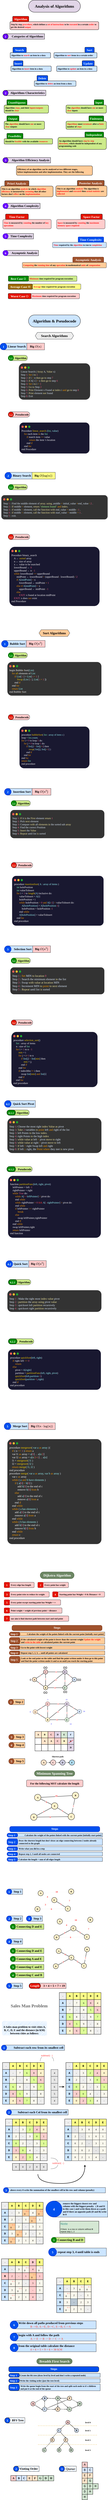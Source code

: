 <mxfile version="24.5.1" type="device">
  <diagram id="tVxOxAOqh6550v2HkT45" name="before final eddition">
    <mxGraphModel dx="866" dy="1697" grid="1" gridSize="10" guides="1" tooltips="1" connect="1" arrows="1" fold="1" page="1" pageScale="1" pageWidth="827" pageHeight="1169" math="1" shadow="0">
      <root>
        <mxCell id="0" />
        <mxCell id="1" parent="0" />
        <mxCell id="P33oTKyZHy4lfBuvXu0I-1" value="" style="group;flipH=0;" parent="1" vertex="1" connectable="0">
          <mxGeometry x="83" y="-1030" width="660" height="100" as="geometry" />
        </mxCell>
        <mxCell id="P33oTKyZHy4lfBuvXu0I-2" value="&lt;div&gt;Step by step &lt;font color=&quot;#ff0000&quot;&gt;procedure&lt;/font&gt;, which defines a &lt;font color=&quot;#ff0000&quot;&gt;set of&amp;nbsp;&lt;/font&gt;&lt;span style=&quot;background-color: initial;&quot;&gt;&lt;font color=&quot;#ff0000&quot;&gt;instructions&lt;/font&gt; to be &lt;font color=&quot;#ff0000&quot;&gt;executed&lt;/font&gt; in a certain &lt;font color=&quot;#ff0000&quot;&gt;order&lt;/font&gt; to get the desired&amp;nbsp;&lt;/span&gt;&lt;span style=&quot;background-color: initial;&quot;&gt;&lt;font color=&quot;#ff0000&quot;&gt;output&lt;/font&gt;&lt;/span&gt;&lt;/div&gt;" style="rounded=1;whiteSpace=wrap;html=1;hachureGap=4;fontFamily=Mina;strokeWidth=2;fillColor=#ffcccc;strokeColor=#000000;fontSize=16;fontStyle=1;labelBorderColor=none;textShadow=0;labelBackgroundColor=none;align=left;spacing=7;verticalAlign=middle;" parent="P33oTKyZHy4lfBuvXu0I-1" vertex="1">
          <mxGeometry y="40" width="660" height="60" as="geometry" />
        </mxCell>
        <mxCell id="P33oTKyZHy4lfBuvXu0I-3" value="Algorithm" style="rounded=1;whiteSpace=wrap;html=1;hachureGap=4;fontFamily=Mina;strokeWidth=2;fillColor=#e51400;strokeColor=#000000;fontSize=22;fontStyle=1;labelBorderColor=none;textShadow=0;labelBackgroundColor=none;align=center;spacing=5;verticalAlign=middle;spacingTop=3;spacingRight=2;fontColor=#ffffff;" parent="P33oTKyZHy4lfBuvXu0I-1" vertex="1">
          <mxGeometry x="20" width="120" height="40" as="geometry" />
        </mxCell>
        <mxCell id="P33oTKyZHy4lfBuvXu0I-4" value="Dijkstra Algorithm" style="rounded=1;whiteSpace=wrap;html=1;strokeWidth=2;fillColor=#6d8764;strokeColor=#3A5431;arcSize=50;fontFamily=Mina;fontStyle=1;fontSize=25;fontColor=#ffffff;" parent="1" vertex="1">
          <mxGeometry x="307.89" y="10534" width="252.11" height="50" as="geometry" />
        </mxCell>
        <mxCell id="P33oTKyZHy4lfBuvXu0I-5" value="" style="group" parent="1" vertex="1" connectable="0">
          <mxGeometry x="40" y="10611" width="747" height="290" as="geometry" />
        </mxCell>
        <mxCell id="P33oTKyZHy4lfBuvXu0I-6" value="" style="group" parent="P33oTKyZHy4lfBuvXu0I-5" vertex="1" connectable="0">
          <mxGeometry width="223" height="40" as="geometry" />
        </mxCell>
        <mxCell id="P33oTKyZHy4lfBuvXu0I-7" value="&lt;div style=&quot;font-size: 16px;&quot;&gt;Every edge has length&lt;/div&gt;" style="rounded=1;whiteSpace=wrap;html=1;hachureGap=4;fontFamily=Mina;strokeWidth=2;fillColor=#ffcccc;strokeColor=#36393d;fontSize=16;fontStyle=1;labelBorderColor=none;textShadow=0;labelBackgroundColor=none;align=left;spacing=10;verticalAlign=middle;container=0;" parent="P33oTKyZHy4lfBuvXu0I-6" vertex="1">
          <mxGeometry x="40" width="183" height="40" as="geometry" />
        </mxCell>
        <mxCell id="P33oTKyZHy4lfBuvXu0I-8" value="&lt;div style=&quot;font-size: 20px;&quot;&gt;1&lt;/div&gt;" style="rounded=1;whiteSpace=wrap;html=1;hachureGap=4;fontFamily=Mina;strokeWidth=2;fillColor=#e51400;strokeColor=#B20000;fontSize=20;fontStyle=1;labelBorderColor=none;textShadow=0;labelBackgroundColor=none;align=center;spacing=10;verticalAlign=middle;container=0;fontColor=#ffffff;" parent="P33oTKyZHy4lfBuvXu0I-6" vertex="1">
          <mxGeometry width="40" height="40" as="geometry" />
        </mxCell>
        <mxCell id="P33oTKyZHy4lfBuvXu0I-9" value="" style="group" parent="P33oTKyZHy4lfBuvXu0I-5" vertex="1" connectable="0">
          <mxGeometry x="250" width="228" height="40" as="geometry" />
        </mxCell>
        <mxCell id="P33oTKyZHy4lfBuvXu0I-10" value="&lt;div style=&quot;font-size: 16px;&quot;&gt;Every point has weight&lt;/div&gt;" style="rounded=1;whiteSpace=wrap;html=1;hachureGap=4;fontFamily=Mina;strokeWidth=2;fillColor=#ffcccc;strokeColor=#36393d;fontSize=16;fontStyle=1;labelBorderColor=none;textShadow=0;labelBackgroundColor=none;align=left;spacing=10;verticalAlign=middle;container=0;" parent="P33oTKyZHy4lfBuvXu0I-9" vertex="1">
          <mxGeometry x="40" width="188" height="40" as="geometry" />
        </mxCell>
        <mxCell id="P33oTKyZHy4lfBuvXu0I-11" value="&lt;div style=&quot;font-size: 20px;&quot;&gt;2&lt;/div&gt;" style="rounded=1;whiteSpace=wrap;html=1;hachureGap=4;fontFamily=Mina;strokeWidth=2;fillColor=#e51400;strokeColor=#B20000;fontSize=20;fontStyle=1;labelBorderColor=none;textShadow=0;labelBackgroundColor=none;align=center;spacing=10;verticalAlign=middle;container=0;fontColor=#ffffff;" parent="P33oTKyZHy4lfBuvXu0I-9" vertex="1">
          <mxGeometry width="40" height="40" as="geometry" />
        </mxCell>
        <mxCell id="P33oTKyZHy4lfBuvXu0I-12" value="" style="group" parent="P33oTKyZHy4lfBuvXu0I-5" vertex="1" connectable="0">
          <mxGeometry y="70" width="335" height="40" as="geometry" />
        </mxCell>
        <mxCell id="P33oTKyZHy4lfBuvXu0I-13" value="&lt;div style=&quot;font-size: 16px;&quot;&gt;Every point tries to reduce its weight&lt;/div&gt;" style="rounded=1;whiteSpace=wrap;html=1;hachureGap=4;fontFamily=Mina;strokeWidth=2;fillColor=#ffcccc;strokeColor=#36393d;fontSize=16;fontStyle=1;labelBorderColor=none;textShadow=0;labelBackgroundColor=none;align=left;spacing=10;verticalAlign=middle;container=0;" parent="P33oTKyZHy4lfBuvXu0I-12" vertex="1">
          <mxGeometry x="40" width="295" height="40" as="geometry" />
        </mxCell>
        <mxCell id="P33oTKyZHy4lfBuvXu0I-14" value="&lt;div style=&quot;font-size: 20px;&quot;&gt;3&lt;/div&gt;" style="rounded=1;whiteSpace=wrap;html=1;hachureGap=4;fontFamily=Mina;strokeWidth=2;fillColor=#e51400;strokeColor=#B20000;fontSize=20;fontStyle=1;labelBorderColor=none;textShadow=0;labelBackgroundColor=none;align=center;spacing=10;verticalAlign=middle;container=0;fontColor=#ffffff;" parent="P33oTKyZHy4lfBuvXu0I-12" vertex="1">
          <mxGeometry width="40" height="40" as="geometry" />
        </mxCell>
        <mxCell id="P33oTKyZHy4lfBuvXu0I-15" value="" style="group" parent="P33oTKyZHy4lfBuvXu0I-5" vertex="1" connectable="0">
          <mxGeometry x="360" y="70" width="387" height="40" as="geometry" />
        </mxCell>
        <mxCell id="P33oTKyZHy4lfBuvXu0I-16" value="&lt;div style=&quot;font-size: 16px;&quot;&gt;Starting point has Weight = 0 &amp;amp; Distance = 0&lt;/div&gt;" style="rounded=1;whiteSpace=wrap;html=1;hachureGap=4;fontFamily=Mina;strokeWidth=2;fillColor=#ffcccc;strokeColor=#36393d;fontSize=16;fontStyle=1;labelBorderColor=none;textShadow=0;labelBackgroundColor=none;align=left;spacing=10;verticalAlign=middle;container=0;" parent="P33oTKyZHy4lfBuvXu0I-15" vertex="1">
          <mxGeometry x="40" width="347" height="40" as="geometry" />
        </mxCell>
        <mxCell id="P33oTKyZHy4lfBuvXu0I-17" value="&lt;div style=&quot;font-size: 20px;&quot;&gt;4&lt;/div&gt;" style="rounded=1;whiteSpace=wrap;html=1;hachureGap=4;fontFamily=Mina;strokeWidth=2;fillColor=#e51400;strokeColor=#B20000;fontSize=20;fontStyle=1;labelBorderColor=none;textShadow=0;labelBackgroundColor=none;align=center;spacing=10;verticalAlign=middle;container=0;fontColor=#ffffff;" parent="P33oTKyZHy4lfBuvXu0I-15" vertex="1">
          <mxGeometry width="40" height="40" as="geometry" />
        </mxCell>
        <mxCell id="P33oTKyZHy4lfBuvXu0I-18" value="" style="group" parent="P33oTKyZHy4lfBuvXu0I-5" vertex="1" connectable="0">
          <mxGeometry y="130" width="420" height="40" as="geometry" />
        </mxCell>
        <mxCell id="P33oTKyZHy4lfBuvXu0I-19" value="&lt;div style=&quot;font-size: 16px;&quot;&gt;Every point except starting point has Weight = ∞&lt;/div&gt;" style="rounded=1;whiteSpace=wrap;html=1;hachureGap=4;fontFamily=Mina;strokeWidth=2;fillColor=#ffcccc;strokeColor=#36393d;fontSize=16;fontStyle=1;labelBorderColor=none;textShadow=0;labelBackgroundColor=none;align=left;spacing=10;verticalAlign=middle;container=0;" parent="P33oTKyZHy4lfBuvXu0I-18" vertex="1">
          <mxGeometry x="40" width="380" height="40" as="geometry" />
        </mxCell>
        <mxCell id="P33oTKyZHy4lfBuvXu0I-20" value="&lt;div style=&quot;font-size: 20px;&quot;&gt;5&lt;/div&gt;" style="rounded=1;whiteSpace=wrap;html=1;hachureGap=4;fontFamily=Mina;strokeWidth=2;fillColor=#e51400;strokeColor=#B20000;fontSize=20;fontStyle=1;labelBorderColor=none;textShadow=0;labelBackgroundColor=none;align=center;spacing=10;verticalAlign=middle;container=0;fontColor=#ffffff;" parent="P33oTKyZHy4lfBuvXu0I-18" vertex="1">
          <mxGeometry width="40" height="40" as="geometry" />
        </mxCell>
        <mxCell id="P33oTKyZHy4lfBuvXu0I-21" value="" style="group" parent="P33oTKyZHy4lfBuvXu0I-5" vertex="1" connectable="0">
          <mxGeometry y="190" width="430" height="40" as="geometry" />
        </mxCell>
        <mxCell id="P33oTKyZHy4lfBuvXu0I-22" value="&lt;div style=&quot;font-size: 16px;&quot;&gt;Point weight = weight of previous point + distance&lt;/div&gt;" style="rounded=1;whiteSpace=wrap;html=1;hachureGap=4;fontFamily=Mina;strokeWidth=2;fillColor=#ffcccc;strokeColor=#36393d;fontSize=16;fontStyle=1;labelBorderColor=none;textShadow=0;labelBackgroundColor=none;align=left;spacing=10;verticalAlign=middle;container=0;" parent="P33oTKyZHy4lfBuvXu0I-21" vertex="1">
          <mxGeometry x="40" width="390" height="40" as="geometry" />
        </mxCell>
        <mxCell id="P33oTKyZHy4lfBuvXu0I-23" value="&lt;div style=&quot;font-size: 20px;&quot;&gt;6&lt;/div&gt;" style="rounded=1;whiteSpace=wrap;html=1;hachureGap=4;fontFamily=Mina;strokeWidth=2;fillColor=#e51400;strokeColor=#B20000;fontSize=20;fontStyle=1;labelBorderColor=none;textShadow=0;labelBackgroundColor=none;align=center;spacing=10;verticalAlign=middle;container=0;fontColor=#ffffff;" parent="P33oTKyZHy4lfBuvXu0I-21" vertex="1">
          <mxGeometry width="40" height="40" as="geometry" />
        </mxCell>
        <mxCell id="P33oTKyZHy4lfBuvXu0I-24" value="" style="group" parent="P33oTKyZHy4lfBuvXu0I-5" vertex="1" connectable="0">
          <mxGeometry y="250" width="480" height="40" as="geometry" />
        </mxCell>
        <mxCell id="P33oTKyZHy4lfBuvXu0I-25" value="&lt;div style=&quot;font-size: 16px;&quot;&gt;our aim is find shortest path between start and end point&lt;/div&gt;" style="rounded=1;whiteSpace=wrap;html=1;hachureGap=4;fontFamily=Mina;strokeWidth=2;fillColor=#ffcccc;strokeColor=#36393d;fontSize=16;fontStyle=1;labelBorderColor=none;textShadow=0;labelBackgroundColor=none;align=left;spacing=10;verticalAlign=middle;container=0;" parent="P33oTKyZHy4lfBuvXu0I-24" vertex="1">
          <mxGeometry x="40" width="440" height="40" as="geometry" />
        </mxCell>
        <mxCell id="P33oTKyZHy4lfBuvXu0I-26" value="&lt;div style=&quot;font-size: 20px;&quot;&gt;7&lt;/div&gt;" style="rounded=1;whiteSpace=wrap;html=1;hachureGap=4;fontFamily=Mina;strokeWidth=2;fillColor=#e51400;strokeColor=#B20000;fontSize=20;fontStyle=1;labelBorderColor=none;textShadow=0;labelBackgroundColor=none;align=center;spacing=10;verticalAlign=middle;container=0;fontColor=#ffffff;" parent="P33oTKyZHy4lfBuvXu0I-24" vertex="1">
          <mxGeometry width="40" height="40" as="geometry" />
        </mxCell>
        <mxCell id="P33oTKyZHy4lfBuvXu0I-27" value="" style="group;fontFamily=Lucida Console;" parent="1" vertex="1" connectable="0">
          <mxGeometry x="78" y="10981" width="710" height="30.55" as="geometry" />
        </mxCell>
        <mxCell id="P33oTKyZHy4lfBuvXu0I-28" value="Calculate the weight of the points linked with the current point [initially start point]" style="rounded=1;whiteSpace=wrap;html=1;hachureGap=4;fontFamily=Mina;strokeWidth=2;fillColor=#ffcc99;strokeColor=#36393d;fontSize=16;fontStyle=1;labelBorderColor=none;textShadow=0;labelBackgroundColor=none;align=right;spacing=7;verticalAlign=middle;container=0;spacingBottom=0;fillStyle=solid;arcSize=0;" parent="P33oTKyZHy4lfBuvXu0I-27" vertex="1">
          <mxGeometry x="64" width="646" height="30" as="geometry" />
        </mxCell>
        <mxCell id="P33oTKyZHy4lfBuvXu0I-29" value="Step 1" style="rounded=1;whiteSpace=wrap;html=1;hachureGap=4;fontFamily=Kufam Regular;strokeWidth=2;fillColor=#a0522d;strokeColor=#6D1F00;fontSize=20;fontStyle=1;labelBorderColor=none;textShadow=0;labelBackgroundColor=none;verticalAlign=middle;spacingBottom=0;arcSize=50;container=0;align=left;fillStyle=solid;spacingLeft=7;fontColor=#ffffff;" parent="P33oTKyZHy4lfBuvXu0I-27" vertex="1">
          <mxGeometry width="80" height="30" as="geometry" />
        </mxCell>
        <mxCell id="P33oTKyZHy4lfBuvXu0I-30" value="&lt;span style=&quot;font-size: 22px;&quot;&gt;Steps&lt;/span&gt;" style="rounded=1;whiteSpace=wrap;html=1;hachureGap=4;fontFamily=Cairo;fontSource=https%3A%2F%2Ffonts.googleapis.com%2Fcss%3Ffamily%3DCairo;strokeWidth=2;fillColor=#a0522d;strokeColor=#6D1F00;fontSize=23;fontStyle=1;labelBorderColor=none;textShadow=0;labelBackgroundColor=none;arcSize=33;container=0;spacingBottom=5;verticalAlign=middle;fillStyle=solid;align=center;fontColor=#ffffff;" parent="1" vertex="1">
          <mxGeometry x="98" y="10931" width="670" height="39.82" as="geometry" />
        </mxCell>
        <mxCell id="P33oTKyZHy4lfBuvXu0I-31" value="" style="group;fontFamily=Lucida Console;" parent="1" vertex="1" connectable="0">
          <mxGeometry x="78" y="11081" width="710" height="30" as="geometry" />
        </mxCell>
        <mxCell id="P33oTKyZHy4lfBuvXu0I-32" value="&lt;span style=&quot;&quot;&gt;Go to the point with lowest weight&lt;/span&gt;" style="rounded=1;whiteSpace=wrap;html=1;hachureGap=4;fontFamily=Mina;strokeWidth=2;fillColor=#ffcc99;strokeColor=#36393d;fontSize=16;fontStyle=1;labelBorderColor=none;textShadow=0;labelBackgroundColor=none;align=left;spacing=7;verticalAlign=middle;container=0;spacingBottom=0;fillStyle=solid;arcSize=0;spacingLeft=26;" parent="P33oTKyZHy4lfBuvXu0I-31" vertex="1">
          <mxGeometry x="54" width="656" height="30" as="geometry" />
        </mxCell>
        <mxCell id="P33oTKyZHy4lfBuvXu0I-33" value="Step 3" style="rounded=1;whiteSpace=wrap;html=1;hachureGap=4;fontFamily=Kufam Regular;strokeWidth=2;fillColor=#a0522d;strokeColor=#6D1F00;fontSize=20;fontStyle=1;labelBorderColor=none;textShadow=0;labelBackgroundColor=none;verticalAlign=middle;spacingBottom=0;arcSize=50;container=0;align=left;fillStyle=solid;spacingLeft=7;fontColor=#ffffff;" parent="P33oTKyZHy4lfBuvXu0I-31" vertex="1">
          <mxGeometry width="80" height="30" as="geometry" />
        </mxCell>
        <mxCell id="P33oTKyZHy4lfBuvXu0I-34" value="" style="group;fontFamily=Lucida Console;" parent="1" vertex="1" connectable="0">
          <mxGeometry x="78" y="11021" width="710" height="50" as="geometry" />
        </mxCell>
        <mxCell id="P33oTKyZHy4lfBuvXu0I-35" value="If the calculated weight of the point is lower than the current weight &lt;font color=&quot;#ff0000&quot;&gt;Update the weight&lt;/font&gt; and &lt;font color=&quot;#ff0000&quot;&gt;write in the table&lt;/font&gt; at calculated points the current point" style="rounded=1;whiteSpace=wrap;html=1;hachureGap=4;fontFamily=Mina;strokeWidth=2;fillColor=#ffcc99;strokeColor=#36393d;fontSize=16;fontStyle=1;labelBorderColor=none;textShadow=0;labelBackgroundColor=none;align=left;spacing=7;verticalAlign=middle;container=0;spacingBottom=0;fillStyle=solid;arcSize=0;spacingLeft=26;" parent="P33oTKyZHy4lfBuvXu0I-34" vertex="1">
          <mxGeometry x="54" width="656" height="50" as="geometry" />
        </mxCell>
        <mxCell id="P33oTKyZHy4lfBuvXu0I-36" value="Step 2" style="rounded=1;whiteSpace=wrap;html=1;hachureGap=4;fontFamily=Kufam Regular;strokeWidth=2;fillColor=#a0522d;strokeColor=#6D1F00;fontSize=20;fontStyle=1;labelBorderColor=none;textShadow=0;labelBackgroundColor=none;verticalAlign=middle;spacingBottom=0;arcSize=33;container=0;align=left;fillStyle=solid;spacingLeft=7;fontColor=#ffffff;" parent="P33oTKyZHy4lfBuvXu0I-34" vertex="1">
          <mxGeometry width="80" height="50" as="geometry" />
        </mxCell>
        <mxCell id="P33oTKyZHy4lfBuvXu0I-37" value="" style="group;fontFamily=Lucida Console;" parent="1" vertex="1" connectable="0">
          <mxGeometry x="78" y="11121" width="710" height="30" as="geometry" />
        </mxCell>
        <mxCell id="P33oTKyZHy4lfBuvXu0I-38" value="Repeat step 1, 2, 3, ... until all points are calculated" style="rounded=1;whiteSpace=wrap;html=1;hachureGap=4;fontFamily=Mina;strokeWidth=2;fillColor=#ffcc99;strokeColor=#36393d;fontSize=16;fontStyle=1;labelBorderColor=none;textShadow=0;labelBackgroundColor=none;align=left;spacing=7;verticalAlign=middle;container=0;spacingBottom=0;fillStyle=solid;arcSize=0;spacingLeft=26;" parent="P33oTKyZHy4lfBuvXu0I-37" vertex="1">
          <mxGeometry x="54" width="656" height="30" as="geometry" />
        </mxCell>
        <mxCell id="P33oTKyZHy4lfBuvXu0I-39" value="Step 4" style="rounded=1;whiteSpace=wrap;html=1;hachureGap=4;fontFamily=Kufam Regular;strokeWidth=2;fillColor=#a0522d;strokeColor=#6D1F00;fontSize=20;fontStyle=1;labelBorderColor=none;textShadow=0;labelBackgroundColor=none;verticalAlign=middle;spacingBottom=0;arcSize=50;container=0;align=left;fillStyle=solid;spacingLeft=7;fontColor=#ffffff;" parent="P33oTKyZHy4lfBuvXu0I-37" vertex="1">
          <mxGeometry width="80" height="30" as="geometry" />
        </mxCell>
        <mxCell id="P33oTKyZHy4lfBuvXu0I-40" value="" style="group;fontFamily=Lucida Console;" parent="1" vertex="1" connectable="0">
          <mxGeometry x="78" y="11161" width="710" height="50" as="geometry" />
        </mxCell>
        <mxCell id="P33oTKyZHy4lfBuvXu0I-41" value="Look at the end point on the table and find the point written under it then go to this point and find the point written under it and so on until you reach the starting point" style="rounded=1;whiteSpace=wrap;html=1;hachureGap=4;fontFamily=Mina;strokeWidth=2;fillColor=#ffcc99;strokeColor=#36393d;fontSize=16;fontStyle=1;labelBorderColor=none;textShadow=0;labelBackgroundColor=none;align=left;spacing=7;verticalAlign=middle;container=0;spacingBottom=0;fillStyle=solid;arcSize=0;spacingLeft=26;" parent="P33oTKyZHy4lfBuvXu0I-40" vertex="1">
          <mxGeometry x="54" width="656" height="50" as="geometry" />
        </mxCell>
        <mxCell id="P33oTKyZHy4lfBuvXu0I-42" value="Step 5" style="rounded=1;whiteSpace=wrap;html=1;hachureGap=4;fontFamily=Kufam Regular;strokeWidth=2;fillColor=#a0522d;strokeColor=#6D1F00;fontSize=20;fontStyle=1;labelBorderColor=none;textShadow=0;labelBackgroundColor=none;verticalAlign=middle;spacingBottom=0;arcSize=33;container=0;align=left;fillStyle=solid;spacingLeft=7;fontColor=#ffffff;" parent="P33oTKyZHy4lfBuvXu0I-40" vertex="1">
          <mxGeometry width="80" height="50" as="geometry" />
        </mxCell>
        <mxCell id="P33oTKyZHy4lfBuvXu0I-43" value="" style="group" parent="1" vertex="1" connectable="0">
          <mxGeometry x="228" y="11211" width="411" height="265" as="geometry" />
        </mxCell>
        <mxCell id="P33oTKyZHy4lfBuvXu0I-44" value="&lt;span style=&quot;color: rgb(51, 51, 51); font-family: sans-serif; font-size: 44px; font-style: normal; font-variant-ligatures: normal; font-variant-caps: normal; font-weight: 400; letter-spacing: normal; orphans: 2; text-align: start; text-indent: 0px; text-transform: none; widows: 2; word-spacing: 0px; -webkit-text-stroke-width: 0px; text-decoration-thickness: initial; text-decoration-style: initial; text-decoration-color: initial; float: none; display: inline !important;&quot;&gt;∞&lt;/span&gt;" style="text;whiteSpace=wrap;html=1;" parent="P33oTKyZHy4lfBuvXu0I-43" vertex="1">
          <mxGeometry x="101" width="60" height="80" as="geometry" />
        </mxCell>
        <mxCell id="P33oTKyZHy4lfBuvXu0I-45" value="&lt;span style=&quot;color: rgb(51, 51, 51); font-family: sans-serif; font-size: 44px; font-style: normal; font-variant-ligatures: normal; font-variant-caps: normal; font-weight: 400; letter-spacing: normal; orphans: 2; text-align: start; text-indent: 0px; text-transform: none; widows: 2; word-spacing: 0px; -webkit-text-stroke-width: 0px; text-decoration-thickness: initial; text-decoration-style: initial; text-decoration-color: initial; float: none; display: inline !important;&quot;&gt;∞&lt;/span&gt;" style="text;whiteSpace=wrap;html=1;" parent="P33oTKyZHy4lfBuvXu0I-43" vertex="1">
          <mxGeometry x="248" width="32" height="50" as="geometry" />
        </mxCell>
        <mxCell id="P33oTKyZHy4lfBuvXu0I-46" value="&lt;span style=&quot;color: rgb(51, 51, 51); font-family: sans-serif; font-size: 44px; font-style: normal; font-variant-ligatures: normal; font-variant-caps: normal; font-weight: 400; letter-spacing: normal; orphans: 2; text-align: start; text-indent: 0px; text-transform: none; widows: 2; word-spacing: 0px; -webkit-text-stroke-width: 0px; text-decoration-thickness: initial; text-decoration-style: initial; text-decoration-color: initial; float: none; display: inline !important;&quot;&gt;∞&lt;/span&gt;" style="text;whiteSpace=wrap;html=1;" parent="P33oTKyZHy4lfBuvXu0I-43" vertex="1">
          <mxGeometry x="248" y="180" width="60" height="80" as="geometry" />
        </mxCell>
        <mxCell id="P33oTKyZHy4lfBuvXu0I-47" value="&lt;span style=&quot;color: rgb(51, 51, 51); font-family: sans-serif; font-size: 44px; font-style: normal; font-variant-ligatures: normal; font-variant-caps: normal; font-weight: 400; letter-spacing: normal; orphans: 2; text-align: start; text-indent: 0px; text-transform: none; widows: 2; word-spacing: 0px; -webkit-text-stroke-width: 0px; text-decoration-thickness: initial; text-decoration-style: initial; text-decoration-color: initial; float: none; display: inline !important;&quot;&gt;∞&lt;/span&gt;" style="text;whiteSpace=wrap;html=1;" parent="P33oTKyZHy4lfBuvXu0I-43" vertex="1">
          <mxGeometry x="101" y="185" width="60" height="80" as="geometry" />
        </mxCell>
        <mxCell id="P33oTKyZHy4lfBuvXu0I-48" value="" style="group" parent="P33oTKyZHy4lfBuvXu0I-43" vertex="1" connectable="0">
          <mxGeometry y="50" width="411" height="156" as="geometry" />
        </mxCell>
        <mxCell id="P33oTKyZHy4lfBuvXu0I-49" value="&lt;span style=&quot;color: rgb(51, 51, 51); font-family: sans-serif; font-size: 44px; font-style: normal; font-variant-ligatures: normal; font-variant-caps: normal; font-weight: 400; letter-spacing: normal; orphans: 2; text-align: start; text-indent: 0px; text-transform: none; widows: 2; word-spacing: 0px; -webkit-text-stroke-width: 0px; text-decoration-thickness: initial; text-decoration-style: initial; text-decoration-color: initial; float: none; display: inline !important;&quot;&gt;∞&lt;/span&gt;" style="text;whiteSpace=wrap;html=1;" parent="P33oTKyZHy4lfBuvXu0I-48" vertex="1">
          <mxGeometry x="351" y="40" width="60" height="80" as="geometry" />
        </mxCell>
        <mxCell id="P33oTKyZHy4lfBuvXu0I-50" value="0" style="text;whiteSpace=wrap;html=1;fontSize=20;" parent="P33oTKyZHy4lfBuvXu0I-48" vertex="1">
          <mxGeometry y="56" width="90" height="100" as="geometry" />
        </mxCell>
        <mxCell id="P33oTKyZHy4lfBuvXu0I-51" value="A" style="ellipse;whiteSpace=wrap;html=1;aspect=fixed;flipV=0;flipH=1;fillColor=#ffe6cc;strokeColor=#000000;strokeWidth=2;fontFamily=Cairo Play;fontSource=https%3A%2F%2Ffonts.googleapis.com%2Fcss%3Ffamily%3DCairo%2BPlay;fontSize=15;fontStyle=1" parent="P33oTKyZHy4lfBuvXu0I-48" vertex="1">
          <mxGeometry x="21" y="56.757" width="32.432" height="32.432" as="geometry" />
        </mxCell>
        <mxCell id="P33oTKyZHy4lfBuvXu0I-52" value="C" style="ellipse;whiteSpace=wrap;html=1;aspect=fixed;flipV=0;flipH=1;fillColor=#f8cecc;strokeColor=#000000;strokeWidth=2;fontFamily=Cairo Play;fontSource=https%3A%2F%2Ffonts.googleapis.com%2Fcss%3Ffamily%3DCairo%2BPlay;fontSize=15;fontStyle=1" parent="P33oTKyZHy4lfBuvXu0I-48" vertex="1">
          <mxGeometry x="103.912" width="32.432" height="32.432" as="geometry" />
        </mxCell>
        <mxCell id="P33oTKyZHy4lfBuvXu0I-53" value="B" style="ellipse;whiteSpace=wrap;html=1;aspect=fixed;flipV=0;flipH=1;fillColor=#fff2cc;strokeColor=#000000;strokeWidth=2;fontFamily=Cairo Play;fontSource=https%3A%2F%2Ffonts.googleapis.com%2Fcss%3Ffamily%3DCairo%2BPlay;fontSize=15;fontStyle=1" parent="P33oTKyZHy4lfBuvXu0I-48" vertex="1">
          <mxGeometry x="103.912" y="117.568" width="32.432" height="32.432" as="geometry" />
        </mxCell>
        <mxCell id="P33oTKyZHy4lfBuvXu0I-54" value="D" style="ellipse;whiteSpace=wrap;html=1;aspect=fixed;fillColor=#e1d5e7;strokeColor=#000000;strokeWidth=2;fontFamily=Cairo Play;fontSource=https%3A%2F%2Ffonts.googleapis.com%2Fcss%3Ffamily%3DCairo%2BPlay;fontSize=15;fontStyle=1" parent="P33oTKyZHy4lfBuvXu0I-48" vertex="1">
          <mxGeometry x="247.462" width="32.432" height="32.432" as="geometry" />
        </mxCell>
        <mxCell id="P33oTKyZHy4lfBuvXu0I-55" value="E" style="ellipse;whiteSpace=wrap;html=1;aspect=fixed;fillColor=#d5e8d4;strokeColor=#000000;strokeWidth=2;fontFamily=Cairo Play;fontSource=https%3A%2F%2Ffonts.googleapis.com%2Fcss%3Ffamily%3DCairo%2BPlay;fontSize=15;fontStyle=1" parent="P33oTKyZHy4lfBuvXu0I-48" vertex="1">
          <mxGeometry x="247.462" y="117.568" width="32.432" height="32.432" as="geometry" />
        </mxCell>
        <mxCell id="P33oTKyZHy4lfBuvXu0I-56" value="F" style="ellipse;whiteSpace=wrap;html=1;aspect=fixed;flipV=0;flipH=1;fillColor=#dae8fc;strokeColor=#000000;strokeWidth=2;fontFamily=Cairo Play;fontSource=https%3A%2F%2Ffonts.googleapis.com%2Fcss%3Ffamily%3DCairo%2BPlay;fontSize=15;fontStyle=1" parent="P33oTKyZHy4lfBuvXu0I-48" vertex="1">
          <mxGeometry x="318" y="56.757" width="32.432" height="32.432" as="geometry" />
        </mxCell>
        <mxCell id="P33oTKyZHy4lfBuvXu0I-57" value="" style="endArrow=none;html=1;rounded=0;strokeWidth=2;fontColor=default;" parent="P33oTKyZHy4lfBuvXu0I-48" source="P33oTKyZHy4lfBuvXu0I-51" target="P33oTKyZHy4lfBuvXu0I-52" edge="1">
          <mxGeometry width="50" height="50" relative="1" as="geometry">
            <mxPoint x="70.912" y="81.081" as="sourcePoint" />
            <mxPoint x="112.162" y="40.541" as="targetPoint" />
          </mxGeometry>
        </mxCell>
        <mxCell id="P33oTKyZHy4lfBuvXu0I-58" value="3" style="edgeLabel;align=center;verticalAlign=middle;resizable=0;points=[];spacing=1;labelBackgroundColor=default;labelBorderColor=none;html=1;textDirection=ltr;fontSize=13;fontFamily=Mina;fontColor=#FF3333;fontStyle=1" parent="P33oTKyZHy4lfBuvXu0I-57" vertex="1" connectable="0">
          <mxGeometry x="0.04" relative="1" as="geometry">
            <mxPoint as="offset" />
          </mxGeometry>
        </mxCell>
        <mxCell id="P33oTKyZHy4lfBuvXu0I-59" value="" style="endArrow=none;html=1;rounded=0;strokeWidth=2;fontColor=default;" parent="P33oTKyZHy4lfBuvXu0I-48" source="P33oTKyZHy4lfBuvXu0I-51" target="P33oTKyZHy4lfBuvXu0I-53" edge="1">
          <mxGeometry width="50" height="50" relative="1" as="geometry">
            <mxPoint x="60.188" y="72.973" as="sourcePoint" />
            <mxPoint x="115.462" y="34.054" as="targetPoint" />
          </mxGeometry>
        </mxCell>
        <mxCell id="P33oTKyZHy4lfBuvXu0I-60" value="4" style="edgeLabel;align=center;verticalAlign=middle;resizable=0;points=[];spacing=1;labelBackgroundColor=default;labelBorderColor=none;html=1;textDirection=ltr;fontSize=13;fontFamily=Mina;fontColor=#FF3333;fontStyle=1" parent="P33oTKyZHy4lfBuvXu0I-59" vertex="1" connectable="0">
          <mxGeometry x="-0.153" relative="1" as="geometry">
            <mxPoint as="offset" />
          </mxGeometry>
        </mxCell>
        <mxCell id="P33oTKyZHy4lfBuvXu0I-61" value="" style="endArrow=none;html=1;rounded=0;strokeWidth=2;fontColor=default;" parent="P33oTKyZHy4lfBuvXu0I-48" source="P33oTKyZHy4lfBuvXu0I-52" target="P33oTKyZHy4lfBuvXu0I-54" edge="1">
          <mxGeometry width="50" height="50" relative="1" as="geometry">
            <mxPoint x="68.438" y="81.081" as="sourcePoint" />
            <mxPoint x="123.712" y="42.162" as="targetPoint" />
          </mxGeometry>
        </mxCell>
        <mxCell id="P33oTKyZHy4lfBuvXu0I-62" value="12" style="edgeLabel;align=center;verticalAlign=middle;resizable=0;points=[];spacing=1;labelBackgroundColor=default;labelBorderColor=none;html=1;textDirection=ltr;fontSize=13;fontFamily=Mina;fontColor=#FF3333;fontStyle=1" parent="P33oTKyZHy4lfBuvXu0I-61" vertex="1" connectable="0">
          <mxGeometry x="-0.171" y="-1" relative="1" as="geometry">
            <mxPoint x="15" y="-1" as="offset" />
          </mxGeometry>
        </mxCell>
        <mxCell id="P33oTKyZHy4lfBuvXu0I-63" value="" style="endArrow=none;html=1;rounded=0;strokeWidth=2;fontColor=default;" parent="P33oTKyZHy4lfBuvXu0I-48" source="P33oTKyZHy4lfBuvXu0I-54" target="P33oTKyZHy4lfBuvXu0I-56" edge="1">
          <mxGeometry width="50" height="50" relative="1" as="geometry">
            <mxPoint x="76.688" y="89.189" as="sourcePoint" />
            <mxPoint x="131.962" y="50.27" as="targetPoint" />
          </mxGeometry>
        </mxCell>
        <mxCell id="P33oTKyZHy4lfBuvXu0I-64" value="1" style="edgeLabel;align=center;verticalAlign=middle;resizable=0;points=[];spacing=1;labelBackgroundColor=default;labelBorderColor=none;html=1;textDirection=ltr;fontSize=13;fontFamily=Mina;fontColor=#FF3333;fontStyle=1" parent="P33oTKyZHy4lfBuvXu0I-63" vertex="1" connectable="0">
          <mxGeometry x="0.034" relative="1" as="geometry">
            <mxPoint as="offset" />
          </mxGeometry>
        </mxCell>
        <mxCell id="P33oTKyZHy4lfBuvXu0I-65" value="" style="endArrow=none;html=1;rounded=0;strokeWidth=2;fontColor=default;" parent="P33oTKyZHy4lfBuvXu0I-48" source="P33oTKyZHy4lfBuvXu0I-56" target="P33oTKyZHy4lfBuvXu0I-55" edge="1">
          <mxGeometry width="50" height="50" relative="1" as="geometry">
            <mxPoint x="84.938" y="97.297" as="sourcePoint" />
            <mxPoint x="140.212" y="58.378" as="targetPoint" />
          </mxGeometry>
        </mxCell>
        <mxCell id="P33oTKyZHy4lfBuvXu0I-66" value="3" style="edgeLabel;align=center;verticalAlign=middle;resizable=0;points=[];spacing=1;labelBackgroundColor=default;labelBorderColor=none;html=1;textDirection=ltr;fontSize=13;fontFamily=Mina;fontColor=#FF3333;fontStyle=1" parent="P33oTKyZHy4lfBuvXu0I-65" vertex="1" connectable="0">
          <mxGeometry x="-0.066" relative="1" as="geometry">
            <mxPoint as="offset" />
          </mxGeometry>
        </mxCell>
        <mxCell id="P33oTKyZHy4lfBuvXu0I-67" value="" style="endArrow=none;html=1;rounded=0;strokeWidth=2;fontColor=default;" parent="P33oTKyZHy4lfBuvXu0I-48" source="P33oTKyZHy4lfBuvXu0I-53" target="P33oTKyZHy4lfBuvXu0I-55" edge="1">
          <mxGeometry width="50" height="50" relative="1" as="geometry">
            <mxPoint x="93.188" y="105.405" as="sourcePoint" />
            <mxPoint x="148.462" y="66.486" as="targetPoint" />
          </mxGeometry>
        </mxCell>
        <mxCell id="P33oTKyZHy4lfBuvXu0I-68" value="10" style="edgeLabel;align=center;verticalAlign=middle;resizable=0;points=[];spacing=1;labelBackgroundColor=default;labelBorderColor=none;html=1;textDirection=ltr;fontSize=13;fontFamily=Mina;fontColor=#FF3333;fontStyle=1" parent="P33oTKyZHy4lfBuvXu0I-67" vertex="1" connectable="0">
          <mxGeometry x="-0.068" relative="1" as="geometry">
            <mxPoint as="offset" />
          </mxGeometry>
        </mxCell>
        <mxCell id="P33oTKyZHy4lfBuvXu0I-69" value="" style="endArrow=none;html=1;rounded=0;strokeWidth=2;fontColor=default;" parent="P33oTKyZHy4lfBuvXu0I-48" source="P33oTKyZHy4lfBuvXu0I-53" target="P33oTKyZHy4lfBuvXu0I-52" edge="1">
          <mxGeometry width="50" height="50" relative="1" as="geometry">
            <mxPoint x="101.438" y="113.514" as="sourcePoint" />
            <mxPoint x="156.713" y="74.595" as="targetPoint" />
          </mxGeometry>
        </mxCell>
        <mxCell id="P33oTKyZHy4lfBuvXu0I-70" value="2" style="edgeLabel;align=center;verticalAlign=middle;resizable=0;points=[];spacing=1;labelBackgroundColor=default;labelBorderColor=none;html=1;textDirection=ltr;fontSize=13;fontFamily=Mina;fontColor=#FF3333;fontStyle=1" parent="P33oTKyZHy4lfBuvXu0I-69" vertex="1" connectable="0">
          <mxGeometry x="0.14" relative="1" as="geometry">
            <mxPoint as="offset" />
          </mxGeometry>
        </mxCell>
        <mxCell id="P33oTKyZHy4lfBuvXu0I-71" value="" style="endArrow=none;html=1;rounded=0;strokeWidth=2;fontColor=default;" parent="P33oTKyZHy4lfBuvXu0I-48" source="P33oTKyZHy4lfBuvXu0I-53" target="P33oTKyZHy4lfBuvXu0I-54" edge="1">
          <mxGeometry width="50" height="50" relative="1" as="geometry">
            <mxPoint x="109.688" y="121.622" as="sourcePoint" />
            <mxPoint x="164.963" y="82.703" as="targetPoint" />
          </mxGeometry>
        </mxCell>
        <mxCell id="P33oTKyZHy4lfBuvXu0I-72" value="13" style="edgeLabel;align=center;verticalAlign=middle;resizable=0;points=[];spacing=1;labelBackgroundColor=default;labelBorderColor=none;html=1;textDirection=ltr;fontSize=13;fontFamily=Mina;fontColor=#FF3333;fontStyle=1" parent="P33oTKyZHy4lfBuvXu0I-71" vertex="1" connectable="0">
          <mxGeometry x="0.047" y="-2" relative="1" as="geometry">
            <mxPoint as="offset" />
          </mxGeometry>
        </mxCell>
        <mxCell id="P33oTKyZHy4lfBuvXu0I-73" value="" style="endArrow=none;html=1;rounded=0;strokeWidth=2;fontColor=default;" parent="P33oTKyZHy4lfBuvXu0I-48" source="P33oTKyZHy4lfBuvXu0I-55" target="P33oTKyZHy4lfBuvXu0I-54" edge="1">
          <mxGeometry width="50" height="50" relative="1" as="geometry">
            <mxPoint x="117.938" y="129.73" as="sourcePoint" />
            <mxPoint x="173.213" y="90.811" as="targetPoint" />
          </mxGeometry>
        </mxCell>
        <mxCell id="P33oTKyZHy4lfBuvXu0I-74" value="5" style="edgeLabel;align=center;verticalAlign=middle;resizable=0;points=[];spacing=1;labelBackgroundColor=default;labelBorderColor=none;html=1;textDirection=ltr;fontSize=13;fontFamily=Mina;fontColor=#FF3333;fontStyle=1" parent="P33oTKyZHy4lfBuvXu0I-73" vertex="1" connectable="0">
          <mxGeometry x="0.089" y="1" relative="1" as="geometry">
            <mxPoint x="1" y="12" as="offset" />
          </mxGeometry>
        </mxCell>
        <mxCell id="P33oTKyZHy4lfBuvXu0I-75" value="" style="group" parent="1" vertex="1" connectable="0">
          <mxGeometry x="70" y="11481" width="120" height="40" as="geometry" />
        </mxCell>
        <mxCell id="P33oTKyZHy4lfBuvXu0I-76" value="Step 2" style="rounded=1;whiteSpace=wrap;html=1;fontSize=22;fillColor=#ffcc99;strokeColor=#36393d;strokeWidth=2;fontFamily=Mina;arcSize=0;hachureGap=4;align=right;spacingRight=7;fontStyle=1" parent="P33oTKyZHy4lfBuvXu0I-75" vertex="1">
          <mxGeometry x="22.86" width="97.14" height="40" as="geometry" />
        </mxCell>
        <mxCell id="P33oTKyZHy4lfBuvXu0I-77" value="2" style="ellipse;whiteSpace=wrap;html=1;aspect=fixed;strokeWidth=2;fillColor=#a0522d;strokeColor=#6D1F00;fontFamily=Mina;fontStyle=1;fontSize=22;spacingTop=3;fontColor=#ffffff;" parent="P33oTKyZHy4lfBuvXu0I-75" vertex="1">
          <mxGeometry width="40" height="40" as="geometry" />
        </mxCell>
        <mxCell id="P33oTKyZHy4lfBuvXu0I-78" value="14" style="text;html=1;strokeColor=none;fillColor=none;align=center;verticalAlign=middle;whiteSpace=wrap;rounded=0;fontFamily=Mina;fontSize=14;fontStyle=1;fontColor=#6666FF;" parent="1" vertex="1">
          <mxGeometry x="504" y="11650" width="60" height="30" as="geometry" />
        </mxCell>
        <mxCell id="P33oTKyZHy4lfBuvXu0I-79" value="4" style="text;html=1;strokeColor=none;fillColor=none;align=center;verticalAlign=middle;whiteSpace=wrap;rounded=0;fontFamily=Mina;fontSize=14;fontStyle=1;fontColor=#6666FF;" parent="1" vertex="1">
          <mxGeometry x="360" y="11649" width="60" height="30" as="geometry" />
        </mxCell>
        <mxCell id="P33oTKyZHy4lfBuvXu0I-80" value="" style="group" parent="1" vertex="1" connectable="0">
          <mxGeometry x="204" y="11469" width="460" height="180" as="geometry" />
        </mxCell>
        <mxCell id="P33oTKyZHy4lfBuvXu0I-81" value="0" style="text;html=1;strokeColor=none;fillColor=none;align=center;verticalAlign=middle;whiteSpace=wrap;rounded=0;fontFamily=Mina;fontSize=14;fontStyle=1;fontColor=#6666FF;" parent="P33oTKyZHy4lfBuvXu0I-80" vertex="1">
          <mxGeometry y="90.5" width="60" height="30" as="geometry" />
        </mxCell>
        <mxCell id="P33oTKyZHy4lfBuvXu0I-82" value="F" style="ellipse;whiteSpace=wrap;html=1;aspect=fixed;flipV=0;flipH=1;fillColor=#dae8fc;strokeColor=#000000;fontFamily=Cairo Play;fontSource=https%3A%2F%2Ffonts.googleapis.com%2Fcss%3Ffamily%3DCairo%2BPlay;fontSize=15;fontStyle=1" parent="P33oTKyZHy4lfBuvXu0I-80" vertex="1">
          <mxGeometry x="380" y="86.757" width="32.432" height="32.432" as="geometry" />
        </mxCell>
        <mxCell id="P33oTKyZHy4lfBuvXu0I-83" value="" style="endArrow=none;html=1;rounded=0;strokeWidth=2;fontColor=default;" parent="P33oTKyZHy4lfBuvXu0I-80" source="P33oTKyZHy4lfBuvXu0I-93" target="P33oTKyZHy4lfBuvXu0I-82" edge="1">
          <mxGeometry width="50" height="50" relative="1" as="geometry">
            <mxPoint x="115.688" y="119.189" as="sourcePoint" />
            <mxPoint x="170.962" y="80.27" as="targetPoint" />
          </mxGeometry>
        </mxCell>
        <mxCell id="P33oTKyZHy4lfBuvXu0I-84" value="1" style="edgeLabel;align=center;verticalAlign=middle;resizable=0;points=[];spacing=1;labelBackgroundColor=default;labelBorderColor=none;html=1;textDirection=ltr;fontSize=13;fontFamily=Mina;fontColor=#FF3333;fontStyle=1" parent="P33oTKyZHy4lfBuvXu0I-83" vertex="1" connectable="0">
          <mxGeometry x="0.034" relative="1" as="geometry">
            <mxPoint as="offset" />
          </mxGeometry>
        </mxCell>
        <mxCell id="P33oTKyZHy4lfBuvXu0I-85" value="" style="endArrow=none;html=1;rounded=0;strokeWidth=2;fontColor=default;" parent="P33oTKyZHy4lfBuvXu0I-80" source="P33oTKyZHy4lfBuvXu0I-82" target="P33oTKyZHy4lfBuvXu0I-94" edge="1">
          <mxGeometry width="50" height="50" relative="1" as="geometry">
            <mxPoint x="123.938" y="127.297" as="sourcePoint" />
            <mxPoint x="179.212" y="88.378" as="targetPoint" />
          </mxGeometry>
        </mxCell>
        <mxCell id="P33oTKyZHy4lfBuvXu0I-86" value="3" style="edgeLabel;align=center;verticalAlign=middle;resizable=0;points=[];spacing=1;labelBackgroundColor=default;labelBorderColor=none;html=1;textDirection=ltr;fontSize=13;fontFamily=Mina;fontColor=#FF3333;fontStyle=1" parent="P33oTKyZHy4lfBuvXu0I-85" vertex="1" connectable="0">
          <mxGeometry x="-0.066" relative="1" as="geometry">
            <mxPoint as="offset" />
          </mxGeometry>
        </mxCell>
        <mxCell id="P33oTKyZHy4lfBuvXu0I-87" value="3" style="text;html=1;strokeColor=none;fillColor=none;align=center;verticalAlign=middle;whiteSpace=wrap;rounded=0;fontFamily=Mina;fontSize=14;fontStyle=1;fontColor=#6666FF;" parent="P33oTKyZHy4lfBuvXu0I-80" vertex="1">
          <mxGeometry x="130" width="60" height="30" as="geometry" />
        </mxCell>
        <mxCell id="P33oTKyZHy4lfBuvXu0I-88" value="15" style="text;html=1;strokeColor=none;fillColor=none;align=center;verticalAlign=middle;whiteSpace=wrap;rounded=0;fontFamily=Mina;fontSize=14;fontStyle=1;fontColor=#6666FF;" parent="P33oTKyZHy4lfBuvXu0I-80" vertex="1">
          <mxGeometry x="270" width="60" height="30" as="geometry" />
        </mxCell>
        <mxCell id="P33oTKyZHy4lfBuvXu0I-89" value="16" style="text;html=1;strokeColor=none;fillColor=none;align=center;verticalAlign=middle;whiteSpace=wrap;rounded=0;fontFamily=Mina;fontSize=14;fontStyle=1;fontColor=#6666FF;" parent="P33oTKyZHy4lfBuvXu0I-80" vertex="1">
          <mxGeometry x="400" y="86.76" width="60" height="30" as="geometry" />
        </mxCell>
        <mxCell id="P33oTKyZHy4lfBuvXu0I-90" value="A" style="ellipse;whiteSpace=wrap;html=1;aspect=fixed;flipV=0;flipH=1;fillColor=#ffe6cc;strokeColor=#000000;fontFamily=Cairo Play;fontSource=https%3A%2F%2Ffonts.googleapis.com%2Fcss%3Ffamily%3DCairo%2BPlay;fontSize=15;fontStyle=1" parent="P33oTKyZHy4lfBuvXu0I-80" vertex="1">
          <mxGeometry x="50" y="88.787" width="32.432" height="32.432" as="geometry" />
        </mxCell>
        <mxCell id="P33oTKyZHy4lfBuvXu0I-91" value="C" style="ellipse;whiteSpace=wrap;html=1;aspect=fixed;flipV=0;flipH=1;fillColor=#f8cecc;strokeColor=#000000;fontFamily=Cairo Play;fontSource=https%3A%2F%2Ffonts.googleapis.com%2Fcss%3Ffamily%3DCairo%2BPlay;fontSize=15;fontStyle=1" parent="P33oTKyZHy4lfBuvXu0I-80" vertex="1">
          <mxGeometry x="142.913" y="30" width="32.432" height="32.432" as="geometry" />
        </mxCell>
        <mxCell id="P33oTKyZHy4lfBuvXu0I-92" value="B" style="ellipse;whiteSpace=wrap;html=1;aspect=fixed;flipV=0;flipH=1;fillColor=#fff2cc;strokeColor=#000000;fontFamily=Cairo Play;fontSource=https%3A%2F%2Ffonts.googleapis.com%2Fcss%3Ffamily%3DCairo%2BPlay;fontSize=15;fontStyle=1" parent="P33oTKyZHy4lfBuvXu0I-80" vertex="1">
          <mxGeometry x="142.913" y="147.568" width="32.432" height="32.432" as="geometry" />
        </mxCell>
        <mxCell id="P33oTKyZHy4lfBuvXu0I-93" value="D" style="ellipse;whiteSpace=wrap;html=1;aspect=fixed;fillColor=#e1d5e7;strokeColor=#000000;fontFamily=Cairo Play;fontSource=https%3A%2F%2Ffonts.googleapis.com%2Fcss%3Ffamily%3DCairo%2BPlay;fontSize=15;fontStyle=1" parent="P33oTKyZHy4lfBuvXu0I-80" vertex="1">
          <mxGeometry x="286.462" y="30" width="32.432" height="32.432" as="geometry" />
        </mxCell>
        <mxCell id="P33oTKyZHy4lfBuvXu0I-94" value="E" style="ellipse;whiteSpace=wrap;html=1;aspect=fixed;fillColor=#d5e8d4;strokeColor=#000000;fontFamily=Cairo Play;fontSource=https%3A%2F%2Ffonts.googleapis.com%2Fcss%3Ffamily%3DCairo%2BPlay;fontSize=15;fontStyle=1" parent="P33oTKyZHy4lfBuvXu0I-80" vertex="1">
          <mxGeometry x="286.462" y="147.568" width="32.432" height="32.432" as="geometry" />
        </mxCell>
        <mxCell id="P33oTKyZHy4lfBuvXu0I-95" value="" style="endArrow=none;html=1;rounded=0;strokeWidth=2;fontColor=default;" parent="P33oTKyZHy4lfBuvXu0I-80" source="P33oTKyZHy4lfBuvXu0I-90" target="P33oTKyZHy4lfBuvXu0I-91" edge="1">
          <mxGeometry width="50" height="50" relative="1" as="geometry">
            <mxPoint x="109.913" y="111.081" as="sourcePoint" />
            <mxPoint x="151.163" y="70.541" as="targetPoint" />
          </mxGeometry>
        </mxCell>
        <mxCell id="P33oTKyZHy4lfBuvXu0I-96" value="3" style="edgeLabel;align=center;verticalAlign=middle;resizable=0;points=[];spacing=1;labelBackgroundColor=default;labelBorderColor=none;html=1;textDirection=ltr;fontSize=13;fontFamily=Mina;fontColor=#FF3333;fontStyle=1" parent="P33oTKyZHy4lfBuvXu0I-95" vertex="1" connectable="0">
          <mxGeometry x="0.04" relative="1" as="geometry">
            <mxPoint as="offset" />
          </mxGeometry>
        </mxCell>
        <mxCell id="P33oTKyZHy4lfBuvXu0I-97" value="" style="endArrow=none;html=1;rounded=0;strokeWidth=2;fontColor=default;" parent="P33oTKyZHy4lfBuvXu0I-80" source="P33oTKyZHy4lfBuvXu0I-90" target="P33oTKyZHy4lfBuvXu0I-92" edge="1">
          <mxGeometry width="50" height="50" relative="1" as="geometry">
            <mxPoint x="99.188" y="102.973" as="sourcePoint" />
            <mxPoint x="154.462" y="64.054" as="targetPoint" />
          </mxGeometry>
        </mxCell>
        <mxCell id="P33oTKyZHy4lfBuvXu0I-98" value="4" style="edgeLabel;align=center;verticalAlign=middle;resizable=0;points=[];spacing=1;labelBackgroundColor=default;labelBorderColor=none;html=1;textDirection=ltr;fontSize=13;fontFamily=Mina;fontColor=#FF3333;fontStyle=1" parent="P33oTKyZHy4lfBuvXu0I-97" vertex="1" connectable="0">
          <mxGeometry x="-0.153" relative="1" as="geometry">
            <mxPoint as="offset" />
          </mxGeometry>
        </mxCell>
        <mxCell id="P33oTKyZHy4lfBuvXu0I-99" value="" style="endArrow=none;html=1;rounded=0;strokeWidth=2;fontColor=default;" parent="P33oTKyZHy4lfBuvXu0I-80" source="P33oTKyZHy4lfBuvXu0I-91" target="P33oTKyZHy4lfBuvXu0I-93" edge="1">
          <mxGeometry width="50" height="50" relative="1" as="geometry">
            <mxPoint x="107.438" y="111.081" as="sourcePoint" />
            <mxPoint x="162.712" y="72.162" as="targetPoint" />
          </mxGeometry>
        </mxCell>
        <mxCell id="P33oTKyZHy4lfBuvXu0I-100" value="12" style="edgeLabel;align=center;verticalAlign=middle;resizable=0;points=[];spacing=1;labelBackgroundColor=default;labelBorderColor=none;html=1;textDirection=ltr;fontSize=13;fontFamily=Mina;fontColor=#FF3333;fontStyle=1" parent="P33oTKyZHy4lfBuvXu0I-99" vertex="1" connectable="0">
          <mxGeometry x="-0.171" y="-1" relative="1" as="geometry">
            <mxPoint x="15" y="-1" as="offset" />
          </mxGeometry>
        </mxCell>
        <mxCell id="P33oTKyZHy4lfBuvXu0I-101" value="" style="endArrow=none;html=1;rounded=0;strokeWidth=2;fontColor=default;" parent="P33oTKyZHy4lfBuvXu0I-80" source="P33oTKyZHy4lfBuvXu0I-92" target="P33oTKyZHy4lfBuvXu0I-94" edge="1">
          <mxGeometry width="50" height="50" relative="1" as="geometry">
            <mxPoint x="132.188" y="135.405" as="sourcePoint" />
            <mxPoint x="187.462" y="96.486" as="targetPoint" />
          </mxGeometry>
        </mxCell>
        <mxCell id="P33oTKyZHy4lfBuvXu0I-102" value="10" style="edgeLabel;align=center;verticalAlign=middle;resizable=0;points=[];spacing=1;labelBackgroundColor=default;labelBorderColor=none;html=1;textDirection=ltr;fontSize=13;fontFamily=Mina;fontColor=#FF3333;fontStyle=1" parent="P33oTKyZHy4lfBuvXu0I-101" vertex="1" connectable="0">
          <mxGeometry x="-0.068" relative="1" as="geometry">
            <mxPoint as="offset" />
          </mxGeometry>
        </mxCell>
        <mxCell id="P33oTKyZHy4lfBuvXu0I-103" value="" style="endArrow=none;html=1;rounded=0;strokeWidth=2;fontColor=default;" parent="P33oTKyZHy4lfBuvXu0I-80" source="P33oTKyZHy4lfBuvXu0I-92" target="P33oTKyZHy4lfBuvXu0I-91" edge="1">
          <mxGeometry width="50" height="50" relative="1" as="geometry">
            <mxPoint x="140.438" y="143.514" as="sourcePoint" />
            <mxPoint x="195.712" y="104.595" as="targetPoint" />
          </mxGeometry>
        </mxCell>
        <mxCell id="P33oTKyZHy4lfBuvXu0I-104" value="2" style="edgeLabel;align=center;verticalAlign=middle;resizable=0;points=[];spacing=1;labelBackgroundColor=default;labelBorderColor=none;html=1;textDirection=ltr;fontSize=13;fontFamily=Mina;fontColor=#FF3333;fontStyle=1" parent="P33oTKyZHy4lfBuvXu0I-103" vertex="1" connectable="0">
          <mxGeometry x="0.14" relative="1" as="geometry">
            <mxPoint as="offset" />
          </mxGeometry>
        </mxCell>
        <mxCell id="P33oTKyZHy4lfBuvXu0I-105" value="" style="endArrow=none;html=1;rounded=0;strokeWidth=2;fontColor=default;" parent="P33oTKyZHy4lfBuvXu0I-80" source="P33oTKyZHy4lfBuvXu0I-92" target="P33oTKyZHy4lfBuvXu0I-93" edge="1">
          <mxGeometry width="50" height="50" relative="1" as="geometry">
            <mxPoint x="148.688" y="151.622" as="sourcePoint" />
            <mxPoint x="203.962" y="112.703" as="targetPoint" />
          </mxGeometry>
        </mxCell>
        <mxCell id="P33oTKyZHy4lfBuvXu0I-106" value="13" style="edgeLabel;align=center;verticalAlign=middle;resizable=0;points=[];spacing=1;labelBackgroundColor=default;labelBorderColor=none;html=1;textDirection=ltr;fontSize=13;fontFamily=Mina;fontColor=#FF3333;fontStyle=1" parent="P33oTKyZHy4lfBuvXu0I-105" vertex="1" connectable="0">
          <mxGeometry x="0.047" y="-2" relative="1" as="geometry">
            <mxPoint as="offset" />
          </mxGeometry>
        </mxCell>
        <mxCell id="P33oTKyZHy4lfBuvXu0I-107" value="" style="endArrow=none;html=1;rounded=0;strokeWidth=2;fontColor=default;" parent="P33oTKyZHy4lfBuvXu0I-80" source="P33oTKyZHy4lfBuvXu0I-94" target="P33oTKyZHy4lfBuvXu0I-93" edge="1">
          <mxGeometry width="50" height="50" relative="1" as="geometry">
            <mxPoint x="156.938" y="159.73" as="sourcePoint" />
            <mxPoint x="212.212" y="120.811" as="targetPoint" />
          </mxGeometry>
        </mxCell>
        <mxCell id="P33oTKyZHy4lfBuvXu0I-108" value="5" style="edgeLabel;align=center;verticalAlign=middle;resizable=0;points=[];spacing=1;labelBackgroundColor=default;labelBorderColor=none;html=1;textDirection=ltr;fontSize=13;fontFamily=Mina;fontColor=#FF3333;fontStyle=1" parent="P33oTKyZHy4lfBuvXu0I-107" vertex="1" connectable="0">
          <mxGeometry x="0.089" y="1" relative="1" as="geometry">
            <mxPoint x="1" y="12" as="offset" />
          </mxGeometry>
        </mxCell>
        <mxCell id="P33oTKyZHy4lfBuvXu0I-121" value="" style="group" parent="1" vertex="1" connectable="0">
          <mxGeometry x="74" y="11741" width="120" height="40" as="geometry" />
        </mxCell>
        <mxCell id="P33oTKyZHy4lfBuvXu0I-122" value="Step 3" style="rounded=1;whiteSpace=wrap;html=1;fontSize=22;fillColor=#ffcc99;strokeColor=#36393d;strokeWidth=2;fontFamily=Mina;arcSize=0;hachureGap=4;align=right;spacingRight=7;fontStyle=1" parent="P33oTKyZHy4lfBuvXu0I-121" vertex="1">
          <mxGeometry x="22.86" width="97.14" height="40" as="geometry" />
        </mxCell>
        <mxCell id="P33oTKyZHy4lfBuvXu0I-123" value="3" style="ellipse;whiteSpace=wrap;html=1;aspect=fixed;strokeWidth=2;fillColor=#a0522d;strokeColor=#6D1F00;fontFamily=Mina;fontStyle=1;fontSize=22;spacingTop=3;fontColor=#ffffff;" parent="P33oTKyZHy4lfBuvXu0I-121" vertex="1">
          <mxGeometry width="40" height="40" as="geometry" />
        </mxCell>
        <mxCell id="P33oTKyZHy4lfBuvXu0I-124" value="" style="group" parent="1" vertex="1" connectable="0">
          <mxGeometry x="74" y="11801" width="120" height="40" as="geometry" />
        </mxCell>
        <mxCell id="P33oTKyZHy4lfBuvXu0I-125" value="Step 4" style="rounded=1;whiteSpace=wrap;html=1;fontSize=22;fillColor=#ffcc99;strokeColor=#36393d;strokeWidth=2;fontFamily=Mina;arcSize=0;hachureGap=4;align=right;spacingRight=7;fontStyle=1" parent="P33oTKyZHy4lfBuvXu0I-124" vertex="1">
          <mxGeometry x="22.86" width="97.14" height="40" as="geometry" />
        </mxCell>
        <mxCell id="P33oTKyZHy4lfBuvXu0I-126" value="4" style="ellipse;whiteSpace=wrap;html=1;aspect=fixed;strokeWidth=2;fillColor=#a0522d;strokeColor=#6D1F00;fontFamily=Mina;fontStyle=1;fontSize=22;spacingTop=3;fontColor=#ffffff;" parent="P33oTKyZHy4lfBuvXu0I-124" vertex="1">
          <mxGeometry width="40" height="40" as="geometry" />
        </mxCell>
        <mxCell id="P33oTKyZHy4lfBuvXu0I-127" value="" style="group" parent="1" vertex="1" connectable="0">
          <mxGeometry x="312" y="11891" width="252" height="80" as="geometry" />
        </mxCell>
        <mxCell id="P33oTKyZHy4lfBuvXu0I-128" value="&lt;span style=&quot;background-color: rgb(255, 255, 255); font-size: 15px;&quot;&gt;Shortest path&lt;/span&gt;" style="text;html=1;strokeColor=none;fillColor=none;align=center;verticalAlign=top;whiteSpace=wrap;rounded=0;fontFamily=Mina;fillStyle=hatch;fontSize=15;fontStyle=1" parent="P33oTKyZHy4lfBuvXu0I-127" vertex="1">
          <mxGeometry width="252" height="80" as="geometry" />
        </mxCell>
        <mxCell id="P33oTKyZHy4lfBuvXu0I-129" value="A" style="ellipse;whiteSpace=wrap;html=1;aspect=fixed;flipV=0;flipH=1;fillColor=#ffe6cc;strokeColor=#000000;fontSize=16;fontFamily=Mina;fontStyle=1;strokeWidth=2;" parent="P33oTKyZHy4lfBuvXu0I-127" vertex="1">
          <mxGeometry x="2" y="40" width="40" height="40" as="geometry" />
        </mxCell>
        <mxCell id="P33oTKyZHy4lfBuvXu0I-130" value="C" style="ellipse;whiteSpace=wrap;html=1;aspect=fixed;flipV=0;flipH=1;fillColor=#fad9d5;strokeColor=#000000;fontSize=16;fontFamily=Mina;fontStyle=1;strokeWidth=2;" parent="P33oTKyZHy4lfBuvXu0I-127" vertex="1">
          <mxGeometry x="72" y="40" width="40" height="40" as="geometry" />
        </mxCell>
        <mxCell id="P33oTKyZHy4lfBuvXu0I-131" style="edgeStyle=orthogonalEdgeStyle;rounded=0;orthogonalLoop=1;jettySize=auto;html=1;" parent="P33oTKyZHy4lfBuvXu0I-127" source="P33oTKyZHy4lfBuvXu0I-129" target="P33oTKyZHy4lfBuvXu0I-130" edge="1">
          <mxGeometry relative="1" as="geometry" />
        </mxCell>
        <mxCell id="P33oTKyZHy4lfBuvXu0I-132" value="D" style="ellipse;whiteSpace=wrap;html=1;aspect=fixed;flipV=0;flipH=1;fillColor=#d0cee2;strokeColor=#000000;fontSize=16;fontFamily=Mina;fontStyle=1;strokeWidth=2;" parent="P33oTKyZHy4lfBuvXu0I-127" vertex="1">
          <mxGeometry x="142" y="40" width="40" height="40" as="geometry" />
        </mxCell>
        <mxCell id="P33oTKyZHy4lfBuvXu0I-133" style="edgeStyle=orthogonalEdgeStyle;rounded=0;orthogonalLoop=1;jettySize=auto;html=1;" parent="P33oTKyZHy4lfBuvXu0I-127" source="P33oTKyZHy4lfBuvXu0I-130" target="P33oTKyZHy4lfBuvXu0I-132" edge="1">
          <mxGeometry relative="1" as="geometry" />
        </mxCell>
        <mxCell id="P33oTKyZHy4lfBuvXu0I-134" value="F" style="ellipse;whiteSpace=wrap;html=1;aspect=fixed;flipV=0;flipH=1;fillColor=#b1ddf0;strokeColor=#000000;fontSize=16;fontFamily=Mina;fontStyle=1;strokeWidth=2;" parent="P33oTKyZHy4lfBuvXu0I-127" vertex="1">
          <mxGeometry x="212" y="40" width="40" height="40" as="geometry" />
        </mxCell>
        <mxCell id="P33oTKyZHy4lfBuvXu0I-135" style="edgeStyle=orthogonalEdgeStyle;rounded=0;orthogonalLoop=1;jettySize=auto;html=1;" parent="P33oTKyZHy4lfBuvXu0I-127" source="P33oTKyZHy4lfBuvXu0I-132" target="P33oTKyZHy4lfBuvXu0I-134" edge="1">
          <mxGeometry relative="1" as="geometry" />
        </mxCell>
        <mxCell id="P33oTKyZHy4lfBuvXu0I-136" value="" style="group" parent="1" vertex="1" connectable="0">
          <mxGeometry x="74" y="11921" width="120" height="40" as="geometry" />
        </mxCell>
        <mxCell id="P33oTKyZHy4lfBuvXu0I-137" value="Step 5" style="rounded=1;whiteSpace=wrap;html=1;fontSize=22;fillColor=#ffcc99;strokeColor=#36393d;strokeWidth=2;fontFamily=Mina;arcSize=0;hachureGap=4;align=right;spacingRight=7;fontStyle=1" parent="P33oTKyZHy4lfBuvXu0I-136" vertex="1">
          <mxGeometry x="22.86" width="97.14" height="40" as="geometry" />
        </mxCell>
        <mxCell id="P33oTKyZHy4lfBuvXu0I-138" value="5" style="ellipse;whiteSpace=wrap;html=1;aspect=fixed;strokeWidth=2;fillColor=#a0522d;strokeColor=#6D1F00;fontFamily=Mina;fontStyle=1;fontSize=22;spacingTop=3;fontColor=#ffffff;" parent="P33oTKyZHy4lfBuvXu0I-136" vertex="1">
          <mxGeometry width="40" height="40" as="geometry" />
        </mxCell>
        <mxCell id="P33oTKyZHy4lfBuvXu0I-139" value="" style="group;fontStyle=1;fontFamily=Cairo Play;fontSource=https%3A%2F%2Ffonts.googleapis.com%2Fcss%3Ffamily%3DCairo%2BPlay;" parent="1" vertex="1" connectable="0">
          <mxGeometry x="238.0" y="16661" width="380" height="114" as="geometry" />
        </mxCell>
        <mxCell id="P33oTKyZHy4lfBuvXu0I-140" value="A" style="ellipse;whiteSpace=wrap;html=1;aspect=fixed;fontFamily=Cairo Play;fontSize=19;fillColor=#f8cecc;strokeColor=#000000;strokeWidth=2;fontStyle=1;fontSource=https%3A%2F%2Ffonts.googleapis.com%2Fcss%3Ffamily%3DCairo%2BPlay;" parent="P33oTKyZHy4lfBuvXu0I-139" vertex="1">
          <mxGeometry y="40.558" width="32.571" height="32.571" as="geometry" />
        </mxCell>
        <mxCell id="P33oTKyZHy4lfBuvXu0I-141" value="B" style="ellipse;whiteSpace=wrap;html=1;aspect=fixed;fontFamily=Cairo Play;fontSize=19;fillColor=#dae8fc;strokeColor=#000000;strokeWidth=2;fontStyle=1;fontSource=https%3A%2F%2Ffonts.googleapis.com%2Fcss%3Ffamily%3DCairo%2BPlay;" parent="P33oTKyZHy4lfBuvXu0I-139" vertex="1">
          <mxGeometry x="86.857" width="32.571" height="32.571" as="geometry" />
        </mxCell>
        <mxCell id="P33oTKyZHy4lfBuvXu0I-142" style="rounded=0;orthogonalLoop=1;jettySize=auto;html=1;entryX=0;entryY=0.5;entryDx=0;entryDy=0;sketch=1;curveFitting=1;jiggle=2;fontStyle=1;fontFamily=Cairo Play;fontSource=https%3A%2F%2Ffonts.googleapis.com%2Fcss%3Ffamily%3DCairo%2BPlay;" parent="P33oTKyZHy4lfBuvXu0I-139" source="P33oTKyZHy4lfBuvXu0I-140" target="P33oTKyZHy4lfBuvXu0I-141" edge="1">
          <mxGeometry relative="1" as="geometry" />
        </mxCell>
        <mxCell id="P33oTKyZHy4lfBuvXu0I-143" style="edgeStyle=orthogonalEdgeStyle;rounded=0;orthogonalLoop=1;jettySize=auto;html=1;entryX=0.5;entryY=1;entryDx=0;entryDy=0;sketch=1;curveFitting=1;jiggle=2;fontStyle=1;fontFamily=Cairo Play;fontSource=https%3A%2F%2Ffonts.googleapis.com%2Fcss%3Ffamily%3DCairo%2BPlay;" parent="P33oTKyZHy4lfBuvXu0I-139" source="P33oTKyZHy4lfBuvXu0I-144" target="P33oTKyZHy4lfBuvXu0I-141" edge="1">
          <mxGeometry relative="1" as="geometry" />
        </mxCell>
        <mxCell id="P33oTKyZHy4lfBuvXu0I-144" value="C" style="ellipse;whiteSpace=wrap;html=1;aspect=fixed;fontFamily=Cairo Play;fontSize=19;fillColor=#dae8fc;strokeColor=#000000;strokeWidth=2;fontStyle=1;fontSource=https%3A%2F%2Ffonts.googleapis.com%2Fcss%3Ffamily%3DCairo%2BPlay;" parent="P33oTKyZHy4lfBuvXu0I-139" vertex="1">
          <mxGeometry x="86.857" y="81.115" width="32.571" height="32.571" as="geometry" />
        </mxCell>
        <mxCell id="P33oTKyZHy4lfBuvXu0I-145" style="rounded=0;orthogonalLoop=1;jettySize=auto;html=1;entryX=0;entryY=0.667;entryDx=0;entryDy=0;entryPerimeter=0;sketch=1;curveFitting=1;jiggle=2;fontStyle=1;fontFamily=Cairo Play;fontSource=https%3A%2F%2Ffonts.googleapis.com%2Fcss%3Ffamily%3DCairo%2BPlay;" parent="P33oTKyZHy4lfBuvXu0I-139" source="P33oTKyZHy4lfBuvXu0I-140" target="P33oTKyZHy4lfBuvXu0I-144" edge="1">
          <mxGeometry relative="1" as="geometry" />
        </mxCell>
        <mxCell id="P33oTKyZHy4lfBuvXu0I-146" value="D" style="ellipse;whiteSpace=wrap;html=1;aspect=fixed;fontFamily=Cairo Play;fontSize=19;fillColor=#d5e8d4;strokeColor=#000000;strokeWidth=2;fontStyle=1;fontSource=https%3A%2F%2Ffonts.googleapis.com%2Fcss%3Ffamily%3DCairo%2BPlay;" parent="P33oTKyZHy4lfBuvXu0I-139" vertex="1">
          <mxGeometry x="184.571" width="32.571" height="32.571" as="geometry" />
        </mxCell>
        <mxCell id="P33oTKyZHy4lfBuvXu0I-147" style="edgeStyle=orthogonalEdgeStyle;rounded=0;orthogonalLoop=1;jettySize=auto;html=1;sketch=1;curveFitting=1;jiggle=2;fontStyle=1;fontFamily=Cairo Play;fontSource=https%3A%2F%2Ffonts.googleapis.com%2Fcss%3Ffamily%3DCairo%2BPlay;" parent="P33oTKyZHy4lfBuvXu0I-139" source="P33oTKyZHy4lfBuvXu0I-148" edge="1">
          <mxGeometry relative="1" as="geometry">
            <mxPoint x="271.429" y="97.558" as="targetPoint" />
          </mxGeometry>
        </mxCell>
        <mxCell id="P33oTKyZHy4lfBuvXu0I-148" value="E" style="ellipse;whiteSpace=wrap;html=1;aspect=fixed;fontFamily=Cairo Play;fontSize=19;fillColor=#ffe6cc;strokeColor=#000000;strokeWidth=2;fontStyle=1;fontSource=https%3A%2F%2Ffonts.googleapis.com%2Fcss%3Ffamily%3DCairo%2BPlay;" parent="P33oTKyZHy4lfBuvXu0I-139" vertex="1">
          <mxGeometry x="184.571" y="81.115" width="32.571" height="32.571" as="geometry" />
        </mxCell>
        <mxCell id="P33oTKyZHy4lfBuvXu0I-149" style="edgeStyle=orthogonalEdgeStyle;rounded=0;orthogonalLoop=1;jettySize=auto;html=1;entryX=0;entryY=0.5;entryDx=0;entryDy=0;sketch=1;curveFitting=1;jiggle=2;fontStyle=1;fontFamily=Cairo Play;fontSource=https%3A%2F%2Ffonts.googleapis.com%2Fcss%3Ffamily%3DCairo%2BPlay;" parent="P33oTKyZHy4lfBuvXu0I-139" source="P33oTKyZHy4lfBuvXu0I-144" target="P33oTKyZHy4lfBuvXu0I-148" edge="1">
          <mxGeometry relative="1" as="geometry" />
        </mxCell>
        <mxCell id="P33oTKyZHy4lfBuvXu0I-150" style="edgeStyle=orthogonalEdgeStyle;rounded=0;orthogonalLoop=1;jettySize=auto;html=1;entryX=0.5;entryY=0;entryDx=0;entryDy=0;sketch=1;curveFitting=1;jiggle=2;fontStyle=1;fontFamily=Cairo Play;fontSource=https%3A%2F%2Ffonts.googleapis.com%2Fcss%3Ffamily%3DCairo%2BPlay;" parent="P33oTKyZHy4lfBuvXu0I-139" source="P33oTKyZHy4lfBuvXu0I-146" target="P33oTKyZHy4lfBuvXu0I-148" edge="1">
          <mxGeometry relative="1" as="geometry" />
        </mxCell>
        <mxCell id="P33oTKyZHy4lfBuvXu0I-151" value="G" style="ellipse;whiteSpace=wrap;html=1;aspect=fixed;fontFamily=Cairo Play;fontSize=19;fillColor=#d5e8d4;strokeColor=#000000;strokeWidth=2;fontStyle=1;fontSource=https%3A%2F%2Ffonts.googleapis.com%2Fcss%3Ffamily%3DCairo%2BPlay;" parent="P33oTKyZHy4lfBuvXu0I-139" vertex="1">
          <mxGeometry x="271.819" y="81.115" width="32.571" height="32.571" as="geometry" />
        </mxCell>
        <mxCell id="P33oTKyZHy4lfBuvXu0I-152" style="edgeStyle=orthogonalEdgeStyle;rounded=0;orthogonalLoop=1;jettySize=auto;html=1;entryX=1;entryY=0.5;entryDx=0;entryDy=0;sketch=1;curveFitting=1;jiggle=2;fontStyle=1;fontFamily=Cairo Play;fontSource=https%3A%2F%2Ffonts.googleapis.com%2Fcss%3Ffamily%3DCairo%2BPlay;" parent="P33oTKyZHy4lfBuvXu0I-139" source="P33oTKyZHy4lfBuvXu0I-153" target="P33oTKyZHy4lfBuvXu0I-146" edge="1">
          <mxGeometry relative="1" as="geometry" />
        </mxCell>
        <mxCell id="P33oTKyZHy4lfBuvXu0I-153" value="F" style="ellipse;whiteSpace=wrap;html=1;aspect=fixed;fontFamily=Cairo Play;fontSize=19;fillColor=#ffe6cc;strokeColor=#000000;strokeWidth=2;fontStyle=1;fontSource=https%3A%2F%2Ffonts.googleapis.com%2Fcss%3Ffamily%3DCairo%2BPlay;" parent="P33oTKyZHy4lfBuvXu0I-139" vertex="1">
          <mxGeometry x="271.819" width="32.571" height="32.571" as="geometry" />
        </mxCell>
        <mxCell id="P33oTKyZHy4lfBuvXu0I-154" value="H" style="ellipse;whiteSpace=wrap;html=1;aspect=fixed;fontFamily=Cairo Play;fontSize=19;fillColor=#d5e8d4;strokeColor=#000000;strokeWidth=2;fontStyle=1;fontSource=https%3A%2F%2Ffonts.googleapis.com%2Fcss%3Ffamily%3DCairo%2BPlay;" parent="P33oTKyZHy4lfBuvXu0I-139" vertex="1">
          <mxGeometry x="347.429" y="40.558" width="32.571" height="32.571" as="geometry" />
        </mxCell>
        <mxCell id="P33oTKyZHy4lfBuvXu0I-155" style="rounded=0;orthogonalLoop=1;jettySize=auto;html=1;entryX=0.216;entryY=0.888;entryDx=0;entryDy=0;entryPerimeter=0;sketch=1;curveFitting=1;jiggle=2;fontStyle=1;fontFamily=Cairo Play;fontSource=https%3A%2F%2Ffonts.googleapis.com%2Fcss%3Ffamily%3DCairo%2BPlay;" parent="P33oTKyZHy4lfBuvXu0I-139" source="P33oTKyZHy4lfBuvXu0I-151" target="P33oTKyZHy4lfBuvXu0I-154" edge="1">
          <mxGeometry relative="1" as="geometry" />
        </mxCell>
        <mxCell id="P33oTKyZHy4lfBuvXu0I-156" style="rounded=0;orthogonalLoop=1;jettySize=auto;html=1;sketch=1;curveFitting=1;jiggle=2;entryX=0.05;entryY=0.256;entryDx=0;entryDy=0;entryPerimeter=0;fontStyle=1;fontFamily=Cairo Play;fontSource=https%3A%2F%2Ffonts.googleapis.com%2Fcss%3Ffamily%3DCairo%2BPlay;" parent="P33oTKyZHy4lfBuvXu0I-139" source="P33oTKyZHy4lfBuvXu0I-153" target="P33oTKyZHy4lfBuvXu0I-154" edge="1">
          <mxGeometry relative="1" as="geometry">
            <mxPoint x="347.429" y="48.231" as="targetPoint" />
          </mxGeometry>
        </mxCell>
        <mxCell id="P33oTKyZHy4lfBuvXu0I-157" style="rounded=0;orthogonalLoop=1;jettySize=auto;html=1;entryX=0;entryY=0;entryDx=0;entryDy=0;sketch=1;curveFitting=1;jiggle=2;fontStyle=1;fontFamily=Cairo Play;fontSource=https%3A%2F%2Ffonts.googleapis.com%2Fcss%3Ffamily%3DCairo%2BPlay;" parent="P33oTKyZHy4lfBuvXu0I-139" source="P33oTKyZHy4lfBuvXu0I-146" target="P33oTKyZHy4lfBuvXu0I-151" edge="1">
          <mxGeometry relative="1" as="geometry" />
        </mxCell>
        <mxCell id="P33oTKyZHy4lfBuvXu0I-158" style="edgeStyle=orthogonalEdgeStyle;rounded=0;orthogonalLoop=1;jettySize=auto;html=1;entryX=1.004;entryY=0.484;entryDx=0;entryDy=0;entryPerimeter=0;sketch=1;curveFitting=1;jiggle=2;fontStyle=1;fontFamily=Cairo Play;fontSource=https%3A%2F%2Ffonts.googleapis.com%2Fcss%3Ffamily%3DCairo%2BPlay;" parent="P33oTKyZHy4lfBuvXu0I-139" source="P33oTKyZHy4lfBuvXu0I-146" target="P33oTKyZHy4lfBuvXu0I-141" edge="1">
          <mxGeometry relative="1" as="geometry" />
        </mxCell>
        <mxCell id="P33oTKyZHy4lfBuvXu0I-159" style="rounded=0;orthogonalLoop=1;jettySize=auto;html=1;entryX=0.159;entryY=0.756;entryDx=0;entryDy=0;entryPerimeter=0;sketch=1;curveFitting=1;jiggle=2;fontStyle=1;fontFamily=Cairo Play;fontSource=https%3A%2F%2Ffonts.googleapis.com%2Fcss%3Ffamily%3DCairo%2BPlay;" parent="P33oTKyZHy4lfBuvXu0I-139" source="P33oTKyZHy4lfBuvXu0I-144" target="P33oTKyZHy4lfBuvXu0I-153" edge="1">
          <mxGeometry relative="1" as="geometry" />
        </mxCell>
        <mxCell id="P33oTKyZHy4lfBuvXu0I-160" value="" style="group" parent="1" vertex="1" connectable="0">
          <mxGeometry x="293" y="16841" width="440.36" height="236" as="geometry" />
        </mxCell>
        <mxCell id="P33oTKyZHy4lfBuvXu0I-161" value="A" style="ellipse;whiteSpace=wrap;html=1;aspect=fixed;fontFamily=Cairo Play;fontSize=19;fillColor=#f8cecc;strokeColor=#000000;strokeWidth=2;fontSource=https%3A%2F%2Ffonts.googleapis.com%2Fcss%3Ffamily%3DCairo%2BPlay;fontStyle=1" parent="P33oTKyZHy4lfBuvXu0I-160" vertex="1">
          <mxGeometry x="205.36" width="30" height="30" as="geometry" />
        </mxCell>
        <mxCell id="P33oTKyZHy4lfBuvXu0I-162" value="C" style="ellipse;whiteSpace=wrap;html=1;aspect=fixed;fontFamily=Cairo Play;fontSize=19;fillColor=#dae8fc;strokeColor=#000000;strokeWidth=2;fontSource=https%3A%2F%2Ffonts.googleapis.com%2Fcss%3Ffamily%3DCairo%2BPlay;fontStyle=1" parent="P33oTKyZHy4lfBuvXu0I-160" vertex="1">
          <mxGeometry x="140.36" y="60" width="30" height="30" as="geometry" />
        </mxCell>
        <mxCell id="P33oTKyZHy4lfBuvXu0I-163" style="rounded=0;orthogonalLoop=1;jettySize=auto;html=1;entryX=1;entryY=0;entryDx=0;entryDy=0;sketch=1;curveFitting=1;jiggle=2;strokeColor=#000000;fontFamily=Cairo Play;fontSource=https%3A%2F%2Ffonts.googleapis.com%2Fcss%3Ffamily%3DCairo%2BPlay;fontStyle=1" parent="P33oTKyZHy4lfBuvXu0I-160" source="P33oTKyZHy4lfBuvXu0I-161" target="P33oTKyZHy4lfBuvXu0I-162" edge="1">
          <mxGeometry relative="1" as="geometry" />
        </mxCell>
        <mxCell id="P33oTKyZHy4lfBuvXu0I-164" value="B" style="ellipse;whiteSpace=wrap;html=1;aspect=fixed;fontFamily=Cairo Play;fontSize=19;fillColor=#dae8fc;strokeColor=#000000;strokeWidth=2;fontSource=https%3A%2F%2Ffonts.googleapis.com%2Fcss%3Ffamily%3DCairo%2BPlay;fontStyle=1" parent="P33oTKyZHy4lfBuvXu0I-160" vertex="1">
          <mxGeometry x="270.36" y="60" width="30" height="30" as="geometry" />
        </mxCell>
        <mxCell id="P33oTKyZHy4lfBuvXu0I-165" value="D" style="ellipse;whiteSpace=wrap;html=1;aspect=fixed;fontFamily=Cairo Play;fontSize=19;fillColor=#d5e8d4;strokeColor=#000000;strokeWidth=2;fontSource=https%3A%2F%2Ffonts.googleapis.com%2Fcss%3Ffamily%3DCairo%2BPlay;fontStyle=1" parent="P33oTKyZHy4lfBuvXu0I-160" vertex="1">
          <mxGeometry x="140.36" y="206" width="30" height="30" as="geometry" />
        </mxCell>
        <mxCell id="P33oTKyZHy4lfBuvXu0I-166" value="G" style="ellipse;whiteSpace=wrap;html=1;aspect=fixed;fontFamily=Cairo Play;fontSize=19;fillColor=#d5e8d4;strokeColor=#000000;strokeWidth=2;fontSource=https%3A%2F%2Ffonts.googleapis.com%2Fcss%3Ffamily%3DCairo%2BPlay;fontStyle=1" parent="P33oTKyZHy4lfBuvXu0I-160" vertex="1">
          <mxGeometry x="30.36" y="206" width="30" height="30" as="geometry" />
        </mxCell>
        <mxCell id="P33oTKyZHy4lfBuvXu0I-167" value="H" style="ellipse;whiteSpace=wrap;html=1;aspect=fixed;fontFamily=Cairo Play;fontSize=19;fillColor=#d5e8d4;strokeColor=#000000;strokeWidth=2;fontSource=https%3A%2F%2Ffonts.googleapis.com%2Fcss%3Ffamily%3DCairo%2BPlay;fontStyle=1" parent="P33oTKyZHy4lfBuvXu0I-160" vertex="1">
          <mxGeometry x="230.36" y="206" width="30" height="30" as="geometry" />
        </mxCell>
        <mxCell id="P33oTKyZHy4lfBuvXu0I-168" value="E" style="ellipse;whiteSpace=wrap;html=1;aspect=fixed;fontFamily=Cairo Play;fontSize=19;fillColor=#ffe6cc;strokeColor=#000000;strokeWidth=2;fontSource=https%3A%2F%2Ffonts.googleapis.com%2Fcss%3Ffamily%3DCairo%2BPlay;fontStyle=1" parent="P33oTKyZHy4lfBuvXu0I-160" vertex="1">
          <mxGeometry x="90.36" y="131" width="30" height="30" as="geometry" />
        </mxCell>
        <mxCell id="P33oTKyZHy4lfBuvXu0I-169" style="rounded=0;orthogonalLoop=1;jettySize=auto;html=1;entryX=0.5;entryY=0;entryDx=0;entryDy=0;sketch=1;curveFitting=1;jiggle=2;strokeColor=#000000;fontFamily=Cairo Play;fontSource=https%3A%2F%2Ffonts.googleapis.com%2Fcss%3Ffamily%3DCairo%2BPlay;fontStyle=1" parent="P33oTKyZHy4lfBuvXu0I-160" source="P33oTKyZHy4lfBuvXu0I-171" target="P33oTKyZHy4lfBuvXu0I-167" edge="1">
          <mxGeometry relative="1" as="geometry" />
        </mxCell>
        <mxCell id="P33oTKyZHy4lfBuvXu0I-170" style="rounded=0;orthogonalLoop=1;jettySize=auto;html=1;entryX=0.5;entryY=0;entryDx=0;entryDy=0;sketch=1;curveFitting=1;jiggle=2;strokeColor=#000000;fontFamily=Cairo Play;fontSource=https%3A%2F%2Ffonts.googleapis.com%2Fcss%3Ffamily%3DCairo%2BPlay;fontStyle=1" parent="P33oTKyZHy4lfBuvXu0I-160" source="P33oTKyZHy4lfBuvXu0I-171" target="P33oTKyZHy4lfBuvXu0I-165" edge="1">
          <mxGeometry relative="1" as="geometry" />
        </mxCell>
        <mxCell id="P33oTKyZHy4lfBuvXu0I-171" value="F" style="ellipse;whiteSpace=wrap;html=1;aspect=fixed;fontFamily=Cairo Play;fontSize=19;fillColor=#ffe6cc;strokeColor=#000000;strokeWidth=2;fontSource=https%3A%2F%2Ffonts.googleapis.com%2Fcss%3Ffamily%3DCairo%2BPlay;fontStyle=1" parent="P33oTKyZHy4lfBuvXu0I-160" vertex="1">
          <mxGeometry x="190.36" y="131" width="30" height="30" as="geometry" />
        </mxCell>
        <mxCell id="P33oTKyZHy4lfBuvXu0I-172" style="rounded=0;orthogonalLoop=1;jettySize=auto;html=1;entryX=0.5;entryY=0;entryDx=0;entryDy=0;sketch=1;curveFitting=1;jiggle=2;strokeColor=#000000;fontFamily=Cairo Play;fontSource=https%3A%2F%2Ffonts.googleapis.com%2Fcss%3Ffamily%3DCairo%2BPlay;fontStyle=1" parent="P33oTKyZHy4lfBuvXu0I-160" source="P33oTKyZHy4lfBuvXu0I-162" target="P33oTKyZHy4lfBuvXu0I-168" edge="1">
          <mxGeometry relative="1" as="geometry" />
        </mxCell>
        <mxCell id="P33oTKyZHy4lfBuvXu0I-173" style="rounded=0;orthogonalLoop=1;jettySize=auto;html=1;sketch=1;curveFitting=1;jiggle=2;entryX=0;entryY=0;entryDx=0;entryDy=0;strokeColor=#000000;fontFamily=Cairo Play;fontSource=https%3A%2F%2Ffonts.googleapis.com%2Fcss%3Ffamily%3DCairo%2BPlay;fontStyle=1" parent="P33oTKyZHy4lfBuvXu0I-160" source="P33oTKyZHy4lfBuvXu0I-161" target="P33oTKyZHy4lfBuvXu0I-164" edge="1">
          <mxGeometry relative="1" as="geometry">
            <mxPoint x="270.36" y="60" as="targetPoint" />
          </mxGeometry>
        </mxCell>
        <mxCell id="P33oTKyZHy4lfBuvXu0I-174" style="rounded=0;orthogonalLoop=1;jettySize=auto;html=1;entryX=0.5;entryY=0;entryDx=0;entryDy=0;sketch=1;curveFitting=1;jiggle=2;strokeColor=#000000;fontFamily=Cairo Play;fontSource=https%3A%2F%2Ffonts.googleapis.com%2Fcss%3Ffamily%3DCairo%2BPlay;fontStyle=1" parent="P33oTKyZHy4lfBuvXu0I-160" source="P33oTKyZHy4lfBuvXu0I-162" target="P33oTKyZHy4lfBuvXu0I-171" edge="1">
          <mxGeometry relative="1" as="geometry" />
        </mxCell>
        <mxCell id="P33oTKyZHy4lfBuvXu0I-175" style="rounded=0;orthogonalLoop=1;jettySize=auto;html=1;entryX=0.613;entryY=0.093;entryDx=0;entryDy=0;entryPerimeter=0;sketch=1;curveFitting=1;jiggle=2;strokeColor=#000000;fontFamily=Cairo Play;fontSource=https%3A%2F%2Ffonts.googleapis.com%2Fcss%3Ffamily%3DCairo%2BPlay;fontStyle=1" parent="P33oTKyZHy4lfBuvXu0I-160" source="P33oTKyZHy4lfBuvXu0I-168" target="P33oTKyZHy4lfBuvXu0I-166" edge="1">
          <mxGeometry relative="1" as="geometry" />
        </mxCell>
        <mxCell id="P33oTKyZHy4lfBuvXu0I-176" value="&lt;font style=&quot;font-size: 15px;&quot;&gt;level &lt;/font&gt;0" style="text;html=1;strokeColor=none;fillColor=none;align=center;verticalAlign=middle;whiteSpace=wrap;rounded=0;fontFamily=Consolas;fontSize=15;fontStyle=1" parent="P33oTKyZHy4lfBuvXu0I-160" vertex="1">
          <mxGeometry x="340" width="60" height="30" as="geometry" />
        </mxCell>
        <mxCell id="P33oTKyZHy4lfBuvXu0I-177" value="&lt;font style=&quot;font-size: 15px;&quot;&gt;level &lt;/font&gt;1" style="text;html=1;strokeColor=none;fillColor=none;align=center;verticalAlign=middle;whiteSpace=wrap;rounded=0;fontFamily=Consolas;fontSize=15;fontStyle=1" parent="P33oTKyZHy4lfBuvXu0I-160" vertex="1">
          <mxGeometry x="340" y="60" width="60" height="30" as="geometry" />
        </mxCell>
        <mxCell id="P33oTKyZHy4lfBuvXu0I-178" value="&lt;font style=&quot;font-size: 15px;&quot;&gt;level &lt;/font&gt;2" style="text;html=1;strokeColor=none;fillColor=none;align=center;verticalAlign=middle;whiteSpace=wrap;rounded=0;fontFamily=Consolas;fontSize=15;fontStyle=1" parent="P33oTKyZHy4lfBuvXu0I-160" vertex="1">
          <mxGeometry x="340" y="131" width="60" height="30" as="geometry" />
        </mxCell>
        <mxCell id="P33oTKyZHy4lfBuvXu0I-179" value="&lt;font style=&quot;font-size: 15px;&quot;&gt;level &lt;/font&gt;3" style="text;html=1;strokeColor=none;fillColor=none;align=center;verticalAlign=middle;whiteSpace=wrap;rounded=0;fontFamily=Consolas;fontSize=15;fontStyle=1" parent="P33oTKyZHy4lfBuvXu0I-160" vertex="1">
          <mxGeometry x="340" y="206" width="60" height="30" as="geometry" />
        </mxCell>
        <mxCell id="P33oTKyZHy4lfBuvXu0I-180" value="" style="endArrow=none;dashed=1;html=1;dashPattern=1 3;strokeWidth=3;rounded=0;fillColor=#ffe6cc;strokeColor=#d79b00;" parent="P33oTKyZHy4lfBuvXu0I-160" edge="1">
          <mxGeometry width="50" height="50" relative="1" as="geometry">
            <mxPoint y="180" as="sourcePoint" />
            <mxPoint x="440" y="180" as="targetPoint" />
          </mxGeometry>
        </mxCell>
        <mxCell id="P33oTKyZHy4lfBuvXu0I-181" value="" style="endArrow=none;dashed=1;html=1;dashPattern=1 3;strokeWidth=3;rounded=0;fillColor=#ffe6cc;strokeColor=#d79b00;" parent="P33oTKyZHy4lfBuvXu0I-160" edge="1">
          <mxGeometry width="50" height="50" relative="1" as="geometry">
            <mxPoint x="0.36" y="110" as="sourcePoint" />
            <mxPoint x="440.36" y="110" as="targetPoint" />
          </mxGeometry>
        </mxCell>
        <mxCell id="P33oTKyZHy4lfBuvXu0I-182" value="" style="endArrow=none;dashed=1;html=1;dashPattern=1 3;strokeWidth=3;rounded=0;fillColor=#ffe6cc;strokeColor=#d79b00;" parent="P33oTKyZHy4lfBuvXu0I-160" edge="1">
          <mxGeometry width="50" height="50" relative="1" as="geometry">
            <mxPoint y="40" as="sourcePoint" />
            <mxPoint x="440" y="40" as="targetPoint" />
          </mxGeometry>
        </mxCell>
        <mxCell id="P33oTKyZHy4lfBuvXu0I-183" value="" style="group;fontFamily=Lucida Console;" parent="1" vertex="1" connectable="0">
          <mxGeometry x="74.0" y="16491" width="680" height="30.55" as="geometry" />
        </mxCell>
        <mxCell id="P33oTKyZHy4lfBuvXu0I-184" value="Create the bfs tree (draw level by level and don&#39;t write a repeated node)" style="rounded=1;whiteSpace=wrap;html=1;hachureGap=4;fontFamily=Mina;strokeWidth=2;fillColor=#cce5ff;strokeColor=#36393d;fontSize=16;fontStyle=1;labelBorderColor=none;textShadow=0;labelBackgroundColor=none;align=left;spacing=7;verticalAlign=middle;container=0;spacingBottom=0;fillStyle=solid;arcSize=0;spacingLeft=13;" parent="P33oTKyZHy4lfBuvXu0I-183" vertex="1">
          <mxGeometry x="64" width="616" height="30" as="geometry" />
        </mxCell>
        <mxCell id="P33oTKyZHy4lfBuvXu0I-185" value="Step 1" style="rounded=1;whiteSpace=wrap;html=1;hachureGap=4;fontFamily=Kufam Regular;strokeWidth=2;fillColor=#0050ef;strokeColor=#000000;fontSize=20;fontStyle=1;labelBorderColor=none;textShadow=0;labelBackgroundColor=none;verticalAlign=middle;spacingBottom=0;arcSize=50;container=0;align=left;fillStyle=solid;spacingLeft=7;fontColor=#ffffff;" parent="P33oTKyZHy4lfBuvXu0I-183" vertex="1">
          <mxGeometry width="80" height="30" as="geometry" />
        </mxCell>
        <mxCell id="P33oTKyZHy4lfBuvXu0I-186" value="&lt;span style=&quot;font-size: 22px;&quot;&gt;Steps&lt;/span&gt;" style="rounded=1;whiteSpace=wrap;html=1;hachureGap=4;fontFamily=Cairo;fontSource=https%3A%2F%2Ffonts.googleapis.com%2Fcss%3Ffamily%3DCairo;strokeWidth=2;fillColor=#0050ef;strokeColor=#000000;fontSize=23;fontStyle=1;labelBorderColor=none;textShadow=0;labelBackgroundColor=none;arcSize=33;container=0;spacingBottom=5;verticalAlign=middle;fillStyle=solid;align=center;fontColor=#ffffff;" parent="1" vertex="1">
          <mxGeometry x="74.0" y="16441" width="670" height="39.82" as="geometry" />
        </mxCell>
        <mxCell id="P33oTKyZHy4lfBuvXu0I-187" value="" style="group;fontFamily=Lucida Console;" parent="1" vertex="1" connectable="0">
          <mxGeometry x="74.0" y="16531" width="680" height="30" as="geometry" />
        </mxCell>
        <mxCell id="P33oTKyZHy4lfBuvXu0I-188" value="&lt;span style=&quot;&quot;&gt;Write the visiting order (just the tree level)&lt;/span&gt;" style="rounded=1;whiteSpace=wrap;html=1;hachureGap=4;fontFamily=Mina;strokeWidth=2;fillColor=#cce5ff;strokeColor=#36393d;fontSize=16;fontStyle=1;labelBorderColor=none;textShadow=0;labelBackgroundColor=none;align=left;spacing=7;verticalAlign=middle;container=0;spacingBottom=0;fillStyle=solid;arcSize=0;spacingLeft=13;" parent="P33oTKyZHy4lfBuvXu0I-187" vertex="1">
          <mxGeometry x="64" width="616" height="30" as="geometry" />
        </mxCell>
        <mxCell id="P33oTKyZHy4lfBuvXu0I-189" value="Step 2" style="rounded=1;whiteSpace=wrap;html=1;hachureGap=4;fontFamily=Kufam Regular;strokeWidth=2;fillColor=#0050ef;strokeColor=#000000;fontSize=20;fontStyle=1;labelBorderColor=none;textShadow=0;labelBackgroundColor=none;verticalAlign=middle;spacingBottom=0;arcSize=50;container=0;align=left;fillStyle=solid;spacingLeft=7;fontColor=#ffffff;" parent="P33oTKyZHy4lfBuvXu0I-187" vertex="1">
          <mxGeometry width="80" height="30" as="geometry" />
        </mxCell>
        <mxCell id="P33oTKyZHy4lfBuvXu0I-190" value="" style="group;fontFamily=Lucida Console;align=left;" parent="1" vertex="1" connectable="0">
          <mxGeometry x="74.0" y="16571" width="680" height="50" as="geometry" />
        </mxCell>
        <mxCell id="P33oTKyZHy4lfBuvXu0I-191" value="&lt;span style=&quot;&quot;&gt;Write the queue begin from the start of the tree and split each node to it&#39;s children and put it at the end of the queue&lt;/span&gt;" style="rounded=1;whiteSpace=wrap;html=1;hachureGap=4;fontFamily=Mina;strokeWidth=2;fillColor=#cce5ff;strokeColor=#36393d;fontSize=16;fontStyle=1;labelBorderColor=none;textShadow=0;labelBackgroundColor=none;align=left;spacing=7;verticalAlign=middle;container=0;spacingBottom=0;fillStyle=solid;arcSize=0;spacingLeft=26;" parent="P33oTKyZHy4lfBuvXu0I-190" vertex="1">
          <mxGeometry x="54" width="626" height="50" as="geometry" />
        </mxCell>
        <mxCell id="P33oTKyZHy4lfBuvXu0I-192" value="Step 3" style="rounded=1;whiteSpace=wrap;html=1;hachureGap=4;fontFamily=Kufam Regular;strokeWidth=2;fillColor=#0050ef;strokeColor=#000000;fontSize=20;fontStyle=1;labelBorderColor=none;textShadow=0;labelBackgroundColor=none;verticalAlign=middle;spacingBottom=0;arcSize=36;container=0;align=left;fillStyle=solid;spacingLeft=7;fontColor=#ffffff;" parent="P33oTKyZHy4lfBuvXu0I-190" vertex="1">
          <mxGeometry width="80" height="50" as="geometry" />
        </mxCell>
        <mxCell id="P33oTKyZHy4lfBuvXu0I-193" value="" style="group" parent="1" vertex="1" connectable="0">
          <mxGeometry x="44" y="16821" width="150" height="40" as="geometry" />
        </mxCell>
        <mxCell id="P33oTKyZHy4lfBuvXu0I-194" value="BFS Tree" style="rounded=1;whiteSpace=wrap;html=1;fontSize=22;fillColor=#cce5ff;strokeColor=#36393d;strokeWidth=2;fontFamily=Mina;arcSize=0;hachureGap=4;align=right;spacingRight=7;fontStyle=1;fillStyle=cross-hatch;shadow=0;" parent="P33oTKyZHy4lfBuvXu0I-193" vertex="1">
          <mxGeometry x="20" width="130" height="40" as="geometry" />
        </mxCell>
        <mxCell id="P33oTKyZHy4lfBuvXu0I-195" value="1" style="ellipse;whiteSpace=wrap;html=1;aspect=fixed;strokeWidth=2;fillColor=#0050ef;strokeColor=#000000;fontFamily=Mina;fontStyle=1;fontSize=22;spacingTop=3;fontColor=#ffffff;" parent="P33oTKyZHy4lfBuvXu0I-193" vertex="1">
          <mxGeometry width="40" height="40" as="geometry" />
        </mxCell>
        <mxCell id="P33oTKyZHy4lfBuvXu0I-196" value="" style="group" parent="1" vertex="1" connectable="0">
          <mxGeometry x="109" y="17181" width="191" height="40" as="geometry" />
        </mxCell>
        <mxCell id="P33oTKyZHy4lfBuvXu0I-197" value="Visiting Order" style="rounded=1;whiteSpace=wrap;html=1;fontSize=22;fillColor=#cce5ff;strokeColor=#36393d;strokeWidth=2;fontFamily=Mina;arcSize=0;hachureGap=4;align=right;spacingRight=7;fontStyle=1;fillStyle=cross-hatch;shadow=0;" parent="P33oTKyZHy4lfBuvXu0I-196" vertex="1">
          <mxGeometry x="20" width="171" height="40" as="geometry" />
        </mxCell>
        <mxCell id="P33oTKyZHy4lfBuvXu0I-198" value="2" style="ellipse;whiteSpace=wrap;html=1;aspect=fixed;strokeWidth=2;fillColor=#0050ef;strokeColor=#000000;fontFamily=Mina;fontStyle=1;fontSize=22;spacingTop=3;fontColor=#ffffff;" parent="P33oTKyZHy4lfBuvXu0I-196" vertex="1">
          <mxGeometry width="40" height="40" as="geometry" />
        </mxCell>
        <mxCell id="P33oTKyZHy4lfBuvXu0I-199" value="" style="group;fontFamily=Cairo Play;fontStyle=1;fontSize=21;fillColor=#eeeeee;strokeColor=#000000;strokeWidth=2;fontSource=https%3A%2F%2Ffonts.googleapis.com%2Fcss%3Ffamily%3DCairo%2BPlay;" parent="1" vertex="1" connectable="0">
          <mxGeometry x="89" y="17251" width="320" height="40" as="geometry" />
        </mxCell>
        <mxCell id="P33oTKyZHy4lfBuvXu0I-200" value="" style="group;fontFamily=Cairo Play;fontStyle=1;fontSize=21;fillColor=#eeeeee;strokeColor=#000000;strokeWidth=2;fontSource=https%3A%2F%2Ffonts.googleapis.com%2Fcss%3Ffamily%3DCairo%2BPlay;" parent="P33oTKyZHy4lfBuvXu0I-199" vertex="1" connectable="0">
          <mxGeometry width="280" height="40" as="geometry" />
        </mxCell>
        <mxCell id="P33oTKyZHy4lfBuvXu0I-201" value="A" style="whiteSpace=wrap;html=1;aspect=fixed;fontFamily=Cairo Play;fontStyle=1;fontSize=21;fillColor=#f8cecc;strokeColor=#000000;strokeWidth=2;fontSource=https%3A%2F%2Ffonts.googleapis.com%2Fcss%3Ffamily%3DCairo%2BPlay;" parent="P33oTKyZHy4lfBuvXu0I-200" vertex="1">
          <mxGeometry width="40" height="40" as="geometry" />
        </mxCell>
        <mxCell id="P33oTKyZHy4lfBuvXu0I-202" value="B" style="whiteSpace=wrap;html=1;aspect=fixed;fontFamily=Cairo Play;fontStyle=1;fontSize=21;fillColor=#dae8fc;strokeColor=#000000;strokeWidth=2;fontSource=https%3A%2F%2Ffonts.googleapis.com%2Fcss%3Ffamily%3DCairo%2BPlay;" parent="P33oTKyZHy4lfBuvXu0I-200" vertex="1">
          <mxGeometry x="40" width="40" height="40" as="geometry" />
        </mxCell>
        <mxCell id="P33oTKyZHy4lfBuvXu0I-203" value="C" style="whiteSpace=wrap;html=1;aspect=fixed;fontFamily=Cairo Play;fontStyle=1;fontSize=21;fillColor=#dae8fc;strokeColor=#000000;strokeWidth=2;fontSource=https%3A%2F%2Ffonts.googleapis.com%2Fcss%3Ffamily%3DCairo%2BPlay;" parent="P33oTKyZHy4lfBuvXu0I-200" vertex="1">
          <mxGeometry x="80" width="40" height="40" as="geometry" />
        </mxCell>
        <mxCell id="P33oTKyZHy4lfBuvXu0I-204" value="E" style="whiteSpace=wrap;html=1;aspect=fixed;fontFamily=Cairo Play;fontStyle=1;fontSize=21;fillColor=#ffe6cc;strokeColor=#000000;strokeWidth=2;fontSource=https%3A%2F%2Ffonts.googleapis.com%2Fcss%3Ffamily%3DCairo%2BPlay;" parent="P33oTKyZHy4lfBuvXu0I-200" vertex="1">
          <mxGeometry x="120" width="40" height="40" as="geometry" />
        </mxCell>
        <mxCell id="P33oTKyZHy4lfBuvXu0I-205" value="G" style="whiteSpace=wrap;html=1;aspect=fixed;fontFamily=Cairo Play;fontStyle=1;fontSize=21;fillColor=#d5e8d4;strokeColor=#000000;strokeWidth=2;fontSource=https%3A%2F%2Ffonts.googleapis.com%2Fcss%3Ffamily%3DCairo%2BPlay;" parent="P33oTKyZHy4lfBuvXu0I-200" vertex="1">
          <mxGeometry x="200" width="40" height="40" as="geometry" />
        </mxCell>
        <mxCell id="P33oTKyZHy4lfBuvXu0I-206" value="D" style="whiteSpace=wrap;html=1;aspect=fixed;fontFamily=Cairo Play;fontStyle=1;fontSize=21;fillColor=#d5e8d4;strokeColor=#000000;strokeWidth=2;fontSource=https%3A%2F%2Ffonts.googleapis.com%2Fcss%3Ffamily%3DCairo%2BPlay;" parent="P33oTKyZHy4lfBuvXu0I-200" vertex="1">
          <mxGeometry x="240" width="40" height="40" as="geometry" />
        </mxCell>
        <mxCell id="P33oTKyZHy4lfBuvXu0I-207" value="F" style="whiteSpace=wrap;html=1;aspect=fixed;fontFamily=Cairo Play;fontStyle=1;fontSize=21;fillColor=#ffe6cc;strokeColor=#000000;strokeWidth=2;fontSource=https%3A%2F%2Ffonts.googleapis.com%2Fcss%3Ffamily%3DCairo%2BPlay;" parent="P33oTKyZHy4lfBuvXu0I-200" vertex="1">
          <mxGeometry x="160" width="40" height="40" as="geometry" />
        </mxCell>
        <mxCell id="P33oTKyZHy4lfBuvXu0I-208" value="H" style="whiteSpace=wrap;html=1;aspect=fixed;fontFamily=Cairo Play;fontStyle=1;fontSize=21;fillColor=#d5e8d4;strokeColor=#000000;strokeWidth=2;fontSource=https%3A%2F%2Ffonts.googleapis.com%2Fcss%3Ffamily%3DCairo%2BPlay;" parent="P33oTKyZHy4lfBuvXu0I-199" vertex="1">
          <mxGeometry x="280" width="40" height="40" as="geometry" />
        </mxCell>
        <mxCell id="P33oTKyZHy4lfBuvXu0I-209" value="Breadth First Search" style="rounded=1;whiteSpace=wrap;html=1;strokeWidth=2;fillColor=#6d8764;strokeColor=#3A5431;arcSize=50;fontFamily=Mina;fontStyle=1;fontSize=25;fontColor=#ffffff;" parent="1" vertex="1">
          <mxGeometry x="282.0" y="16381" width="263.89" height="41.66" as="geometry" />
        </mxCell>
        <mxCell id="P33oTKyZHy4lfBuvXu0I-210" value="" style="group" parent="1" vertex="1" connectable="0">
          <mxGeometry x="619.0" y="17151" width="120" height="280" as="geometry" />
        </mxCell>
        <mxCell id="P33oTKyZHy4lfBuvXu0I-211" value="G" style="whiteSpace=wrap;html=1;aspect=fixed;fillColor=#d5e8d4;strokeColor=#000000;fontFamily=Courier New;fontStyle=0;fontSize=23;strokeWidth=2;" parent="P33oTKyZHy4lfBuvXu0I-210" vertex="1">
          <mxGeometry y="160" width="40" height="40" as="geometry" />
        </mxCell>
        <mxCell id="P33oTKyZHy4lfBuvXu0I-212" value="D" style="whiteSpace=wrap;html=1;aspect=fixed;fillColor=#d5e8d4;strokeColor=#000000;fontFamily=Courier New;fontStyle=0;fontSize=23;strokeWidth=2;" parent="P33oTKyZHy4lfBuvXu0I-210" vertex="1">
          <mxGeometry x="40" y="160" width="40" height="40" as="geometry" />
        </mxCell>
        <mxCell id="P33oTKyZHy4lfBuvXu0I-213" value="H" style="whiteSpace=wrap;html=1;aspect=fixed;fillColor=#d5e8d4;strokeColor=#000000;fontFamily=Courier New;fontStyle=0;fontSize=23;strokeWidth=2;" parent="P33oTKyZHy4lfBuvXu0I-210" vertex="1">
          <mxGeometry x="80" y="160" width="40" height="40" as="geometry" />
        </mxCell>
        <mxCell id="P33oTKyZHy4lfBuvXu0I-214" value="F" style="whiteSpace=wrap;html=1;aspect=fixed;fillColor=#ffe6cc;strokeColor=#000000;fontFamily=Courier New;fontStyle=0;fontSize=23;strokeWidth=2;" parent="P33oTKyZHy4lfBuvXu0I-210" vertex="1">
          <mxGeometry y="120" width="40" height="40" as="geometry" />
        </mxCell>
        <mxCell id="P33oTKyZHy4lfBuvXu0I-215" value="G" style="whiteSpace=wrap;html=1;aspect=fixed;fillColor=#d5e8d4;strokeColor=#000000;fontFamily=Courier New;fontStyle=0;fontSize=23;strokeWidth=2;" parent="P33oTKyZHy4lfBuvXu0I-210" vertex="1">
          <mxGeometry x="40" y="120" width="40" height="40" as="geometry" />
        </mxCell>
        <mxCell id="P33oTKyZHy4lfBuvXu0I-216" value="E" style="whiteSpace=wrap;html=1;aspect=fixed;fillColor=#ffe6cc;strokeColor=#000000;fontFamily=Courier New;fontStyle=0;fontSize=23;strokeWidth=2;" parent="P33oTKyZHy4lfBuvXu0I-210" vertex="1">
          <mxGeometry y="80" width="40" height="40" as="geometry" />
        </mxCell>
        <mxCell id="P33oTKyZHy4lfBuvXu0I-217" value="F" style="whiteSpace=wrap;html=1;aspect=fixed;fillColor=#ffe6cc;strokeColor=#000000;fontFamily=Courier New;fontStyle=0;fontSize=23;strokeWidth=2;" parent="P33oTKyZHy4lfBuvXu0I-210" vertex="1">
          <mxGeometry x="40" y="80" width="40" height="40" as="geometry" />
        </mxCell>
        <mxCell id="P33oTKyZHy4lfBuvXu0I-218" value="B" style="whiteSpace=wrap;html=1;aspect=fixed;fillColor=#dae8fc;strokeColor=#000000;fontFamily=Courier New;fontStyle=0;fontSize=23;strokeWidth=2;" parent="P33oTKyZHy4lfBuvXu0I-210" vertex="1">
          <mxGeometry y="40" width="40" height="40" as="geometry" />
        </mxCell>
        <mxCell id="P33oTKyZHy4lfBuvXu0I-219" value="C" style="whiteSpace=wrap;html=1;aspect=fixed;fillColor=#dae8fc;strokeColor=#000000;fontFamily=Courier New;fontStyle=0;fontSize=23;strokeWidth=2;" parent="P33oTKyZHy4lfBuvXu0I-210" vertex="1">
          <mxGeometry x="40" y="40" width="40" height="40" as="geometry" />
        </mxCell>
        <mxCell id="P33oTKyZHy4lfBuvXu0I-220" value="A" style="whiteSpace=wrap;html=1;aspect=fixed;fillColor=#f8cecc;strokeColor=#000000;fontFamily=Courier New;fontStyle=0;fontSize=23;strokeWidth=2;" parent="P33oTKyZHy4lfBuvXu0I-210" vertex="1">
          <mxGeometry width="40" height="40" as="geometry" />
        </mxCell>
        <mxCell id="P33oTKyZHy4lfBuvXu0I-221" value="D" style="whiteSpace=wrap;html=1;aspect=fixed;fillColor=#d5e8d4;strokeColor=#000000;fontFamily=Courier New;fontStyle=0;fontSize=23;strokeWidth=2;" parent="P33oTKyZHy4lfBuvXu0I-210" vertex="1">
          <mxGeometry y="200" width="40" height="40" as="geometry" />
        </mxCell>
        <mxCell id="P33oTKyZHy4lfBuvXu0I-222" value="H" style="whiteSpace=wrap;html=1;aspect=fixed;fillColor=#d5e8d4;strokeColor=#000000;fontFamily=Courier New;fontStyle=0;fontSize=23;strokeWidth=2;" parent="P33oTKyZHy4lfBuvXu0I-210" vertex="1">
          <mxGeometry x="40" y="200" width="40" height="40" as="geometry" />
        </mxCell>
        <mxCell id="P33oTKyZHy4lfBuvXu0I-223" value="H" style="whiteSpace=wrap;html=1;aspect=fixed;fillColor=#d5e8d4;strokeColor=#000000;fontFamily=Courier New;fontStyle=0;fontSize=23;strokeWidth=2;" parent="P33oTKyZHy4lfBuvXu0I-210" vertex="1">
          <mxGeometry y="240" width="40" height="40" as="geometry" />
        </mxCell>
        <mxCell id="P33oTKyZHy4lfBuvXu0I-224" value="" style="group" parent="1" vertex="1" connectable="0">
          <mxGeometry x="449" y="17181" width="127" height="40" as="geometry" />
        </mxCell>
        <mxCell id="P33oTKyZHy4lfBuvXu0I-225" value="&lt;span style=&quot;color: rgb(51, 51, 51); font-size: 25px; text-align: center;&quot;&gt;Queue&lt;/span&gt;" style="rounded=1;whiteSpace=wrap;html=1;fontSize=22;fillColor=#cce5ff;strokeColor=#36393d;strokeWidth=2;fontFamily=Mina;arcSize=0;hachureGap=4;align=right;spacingRight=7;fontStyle=1;fillStyle=cross-hatch;shadow=0;" parent="P33oTKyZHy4lfBuvXu0I-224" vertex="1">
          <mxGeometry x="20" width="107" height="40" as="geometry" />
        </mxCell>
        <mxCell id="P33oTKyZHy4lfBuvXu0I-226" value="3" style="ellipse;whiteSpace=wrap;html=1;aspect=fixed;strokeWidth=2;fillColor=#0050ef;strokeColor=#000000;fontFamily=Mina;fontStyle=1;fontSize=22;spacingTop=3;fontColor=#ffffff;" parent="P33oTKyZHy4lfBuvXu0I-224" vertex="1">
          <mxGeometry width="40" height="40" as="geometry" />
        </mxCell>
        <mxCell id="P33oTKyZHy4lfBuvXu0I-227" value="" style="group" parent="1" vertex="1" connectable="0">
          <mxGeometry x="85" y="13151" width="250" height="40" as="geometry" />
        </mxCell>
        <mxCell id="P33oTKyZHy4lfBuvXu0I-228" value="Connecting D and E" style="rounded=1;whiteSpace=wrap;html=1;fontSize=22;fillColor=#cdeb8b;strokeColor=#36393d;strokeWidth=2;fontFamily=Mina;arcSize=0;hachureGap=4;align=left;spacingRight=7;fontStyle=1;spacingLeft=25;" parent="P33oTKyZHy4lfBuvXu0I-227" vertex="1">
          <mxGeometry x="20" width="230" height="40" as="geometry" />
        </mxCell>
        <mxCell id="P33oTKyZHy4lfBuvXu0I-229" value="1" style="ellipse;whiteSpace=wrap;html=1;aspect=fixed;strokeWidth=2;fillColor=#008a00;strokeColor=#005700;fontFamily=Mina;fontStyle=1;fontSize=22;spacingTop=3;fontColor=#ffffff;" parent="P33oTKyZHy4lfBuvXu0I-227" vertex="1">
          <mxGeometry width="40" height="40" as="geometry" />
        </mxCell>
        <mxCell id="P33oTKyZHy4lfBuvXu0I-230" value="" style="group" parent="1" vertex="1" connectable="0">
          <mxGeometry x="236" y="12171" width="360" height="210" as="geometry" />
        </mxCell>
        <mxCell id="P33oTKyZHy4lfBuvXu0I-231" value="A" style="ellipse;whiteSpace=wrap;html=1;aspect=fixed;flipV=0;flipH=1;fillColor=#fff2cc;strokeColor=#000000;container=0;fontFamily=Cairo Play;fontSource=https%3A%2F%2Ffonts.googleapis.com%2Fcss%3Ffamily%3DCairo%2BPlay;fontStyle=1;fontSize=16;strokeWidth=2;" parent="P33oTKyZHy4lfBuvXu0I-230" vertex="1">
          <mxGeometry x="29.087" y="15.76" width="48.571" height="48.571" as="geometry" />
        </mxCell>
        <mxCell id="P33oTKyZHy4lfBuvXu0I-232" value="B" style="ellipse;whiteSpace=wrap;html=1;aspect=fixed;flipV=0;flipH=1;fillColor=#fff2cc;strokeColor=#000000;container=0;fontFamily=Cairo Play;fontSource=https%3A%2F%2Ffonts.googleapis.com%2Fcss%3Ffamily%3DCairo%2BPlay;fontStyle=1;fontSize=16;strokeWidth=2;" parent="P33oTKyZHy4lfBuvXu0I-230" vertex="1">
          <mxGeometry x="309.767" width="48.571" height="48.571" as="geometry" />
        </mxCell>
        <mxCell id="P33oTKyZHy4lfBuvXu0I-233" value="C" style="ellipse;whiteSpace=wrap;html=1;aspect=fixed;flipV=0;flipH=1;fillColor=#fff2cc;strokeColor=#000000;container=0;fontFamily=Cairo Play;fontSource=https%3A%2F%2Ffonts.googleapis.com%2Fcss%3Ffamily%3DCairo%2BPlay;fontStyle=1;fontSize=16;strokeWidth=2;" parent="P33oTKyZHy4lfBuvXu0I-230" vertex="1">
          <mxGeometry x="278.791" y="157.599" width="48.571" height="48.571" as="geometry" />
        </mxCell>
        <mxCell id="P33oTKyZHy4lfBuvXu0I-234" value="E" style="ellipse;whiteSpace=wrap;html=1;aspect=fixed;flipV=0;flipH=1;fillColor=#fff2cc;strokeColor=#000000;container=0;fontFamily=Cairo Play;fontSource=https%3A%2F%2Ffonts.googleapis.com%2Fcss%3Ffamily%3DCairo%2BPlay;fontStyle=1;fontSize=16;strokeWidth=2;" parent="P33oTKyZHy4lfBuvXu0I-230" vertex="1">
          <mxGeometry x="154.884" y="78.8" width="48.571" height="48.571" as="geometry" />
        </mxCell>
        <mxCell id="P33oTKyZHy4lfBuvXu0I-235" style="rounded=0;orthogonalLoop=1;jettySize=auto;html=1;endArrow=none;endFill=0;strokeWidth=2;" parent="P33oTKyZHy4lfBuvXu0I-230" source="P33oTKyZHy4lfBuvXu0I-238" target="P33oTKyZHy4lfBuvXu0I-234" edge="1">
          <mxGeometry relative="1" as="geometry" />
        </mxCell>
        <mxCell id="P33oTKyZHy4lfBuvXu0I-236" value="3" style="edgeLabel;html=1;align=center;verticalAlign=middle;resizable=0;points=[];fontSize=17;fontColor=#FF3333;fontStyle=1;fontFamily=Mina;container=0;" parent="P33oTKyZHy4lfBuvXu0I-235" vertex="1" connectable="0">
          <mxGeometry x="-0.076" y="4" relative="1" as="geometry">
            <mxPoint x="1" y="3" as="offset" />
          </mxGeometry>
        </mxCell>
        <mxCell id="P33oTKyZHy4lfBuvXu0I-237" style="rounded=0;orthogonalLoop=1;jettySize=auto;html=1;endArrow=none;endFill=0;strokeWidth=0;" parent="P33oTKyZHy4lfBuvXu0I-230" source="P33oTKyZHy4lfBuvXu0I-238" target="P33oTKyZHy4lfBuvXu0I-233" edge="1">
          <mxGeometry relative="1" as="geometry" />
        </mxCell>
        <mxCell id="P33oTKyZHy4lfBuvXu0I-238" value="D" style="ellipse;whiteSpace=wrap;html=1;aspect=fixed;flipV=0;flipH=1;fillColor=#fff2cc;strokeColor=#000000;container=0;fontFamily=Cairo Play;fontSource=https%3A%2F%2Ffonts.googleapis.com%2Fcss%3Ffamily%3DCairo%2BPlay;fontStyle=1;fontSize=16;strokeWidth=2;" parent="P33oTKyZHy4lfBuvXu0I-230" vertex="1">
          <mxGeometry y="161.429" width="48.571" height="48.571" as="geometry" />
        </mxCell>
        <mxCell id="P33oTKyZHy4lfBuvXu0I-239" style="rounded=0;orthogonalLoop=1;jettySize=auto;html=1;endArrow=none;endFill=0;strokeWidth=2;" parent="P33oTKyZHy4lfBuvXu0I-230" source="P33oTKyZHy4lfBuvXu0I-233" target="P33oTKyZHy4lfBuvXu0I-232" edge="1">
          <mxGeometry relative="1" as="geometry">
            <mxPoint x="73.333" y="199.831" as="sourcePoint" />
            <mxPoint x="184" y="140.526" as="targetPoint" />
          </mxGeometry>
        </mxCell>
        <mxCell id="P33oTKyZHy4lfBuvXu0I-240" value="7" style="edgeLabel;html=1;align=center;verticalAlign=middle;resizable=0;points=[];fontSize=17;fontColor=#FF3333;fontStyle=1;fontFamily=Mina;container=0;" parent="P33oTKyZHy4lfBuvXu0I-239" vertex="1" connectable="0">
          <mxGeometry x="0.114" relative="1" as="geometry">
            <mxPoint x="-2" y="10" as="offset" />
          </mxGeometry>
        </mxCell>
        <mxCell id="P33oTKyZHy4lfBuvXu0I-241" style="rounded=0;orthogonalLoop=1;jettySize=auto;html=1;endArrow=none;endFill=0;strokeWidth=2;" parent="P33oTKyZHy4lfBuvXu0I-230" source="P33oTKyZHy4lfBuvXu0I-234" target="P33oTKyZHy4lfBuvXu0I-233" edge="1">
          <mxGeometry relative="1" as="geometry">
            <mxPoint x="60" y="186.938" as="sourcePoint" />
            <mxPoint x="170.667" y="127.634" as="targetPoint" />
          </mxGeometry>
        </mxCell>
        <mxCell id="P33oTKyZHy4lfBuvXu0I-242" value="5" style="edgeLabel;html=1;align=center;verticalAlign=middle;resizable=0;points=[];fontSize=17;fontColor=#FF3333;fontStyle=1;fontFamily=Mina;container=0;" parent="P33oTKyZHy4lfBuvXu0I-241" vertex="1" connectable="0">
          <mxGeometry x="-0.374" y="2" relative="1" as="geometry">
            <mxPoint x="9" y="9" as="offset" />
          </mxGeometry>
        </mxCell>
        <mxCell id="P33oTKyZHy4lfBuvXu0I-243" style="rounded=0;orthogonalLoop=1;jettySize=auto;html=1;endArrow=none;endFill=0;strokeWidth=2;" parent="P33oTKyZHy4lfBuvXu0I-230" source="P33oTKyZHy4lfBuvXu0I-234" target="P33oTKyZHy4lfBuvXu0I-231" edge="1">
          <mxGeometry relative="1" as="geometry">
            <mxPoint x="86.667" y="212.723" as="sourcePoint" />
            <mxPoint x="197.333" y="153.418" as="targetPoint" />
          </mxGeometry>
        </mxCell>
        <mxCell id="P33oTKyZHy4lfBuvXu0I-244" value="4" style="edgeLabel;html=1;align=center;verticalAlign=middle;resizable=0;points=[];fontSize=17;fontColor=#FF3333;fontStyle=1;fontFamily=Mina;container=0;" parent="P33oTKyZHy4lfBuvXu0I-243" vertex="1" connectable="0">
          <mxGeometry x="0.003" y="2" relative="1" as="geometry">
            <mxPoint as="offset" />
          </mxGeometry>
        </mxCell>
        <mxCell id="P33oTKyZHy4lfBuvXu0I-245" style="rounded=0;orthogonalLoop=1;jettySize=auto;html=1;endArrow=none;endFill=0;strokeWidth=2;" parent="P33oTKyZHy4lfBuvXu0I-230" source="P33oTKyZHy4lfBuvXu0I-231" target="P33oTKyZHy4lfBuvXu0I-232" edge="1">
          <mxGeometry relative="1" as="geometry">
            <mxPoint x="214.667" y="128.923" as="sourcePoint" />
            <mxPoint x="296" y="181.781" as="targetPoint" />
            <Array as="points">
              <mxPoint x="201.333" y="32.231" />
            </Array>
          </mxGeometry>
        </mxCell>
        <mxCell id="P33oTKyZHy4lfBuvXu0I-246" value="10" style="edgeLabel;html=1;align=center;verticalAlign=middle;resizable=0;points=[];fontSize=17;fontColor=#FF3333;fontStyle=1;fontFamily=Mina;container=0;" parent="P33oTKyZHy4lfBuvXu0I-245" vertex="1" connectable="0">
          <mxGeometry x="-0.374" y="2" relative="1" as="geometry">
            <mxPoint x="40" y="-4" as="offset" />
          </mxGeometry>
        </mxCell>
        <mxCell id="P33oTKyZHy4lfBuvXu0I-247" style="rounded=0;orthogonalLoop=1;jettySize=auto;html=1;endArrow=none;endFill=0;strokeWidth=2;" parent="P33oTKyZHy4lfBuvXu0I-230" source="P33oTKyZHy4lfBuvXu0I-238" target="P33oTKyZHy4lfBuvXu0I-233" edge="1">
          <mxGeometry relative="1" as="geometry">
            <mxPoint x="214.667" y="128.923" as="sourcePoint" />
            <mxPoint x="296" y="181.781" as="targetPoint" />
          </mxGeometry>
        </mxCell>
        <mxCell id="P33oTKyZHy4lfBuvXu0I-248" value="6" style="edgeLabel;html=1;align=center;verticalAlign=middle;resizable=0;points=[];fontSize=17;fontColor=#FF3333;fontStyle=1;fontFamily=Mina;container=0;" parent="P33oTKyZHy4lfBuvXu0I-247" vertex="1" connectable="0">
          <mxGeometry x="-0.374" y="2" relative="1" as="geometry">
            <mxPoint x="25" y="3" as="offset" />
          </mxGeometry>
        </mxCell>
        <mxCell id="P33oTKyZHy4lfBuvXu0I-249" value="Minimum Spanning Tree" style="rounded=1;whiteSpace=wrap;html=1;strokeWidth=2;fillColor=#6d8764;strokeColor=#3A5431;arcSize=50;fontFamily=Mina;fontStyle=1;fontSize=25;fontColor=#ffffff;" parent="1" vertex="1">
          <mxGeometry x="265" y="12011" width="300" height="41.66" as="geometry" />
        </mxCell>
        <mxCell id="P33oTKyZHy4lfBuvXu0I-250" value="&lt;b style=&quot;font-size: 20px;&quot;&gt;For the following MST calculate the length&lt;/b&gt;" style="rounded=1;whiteSpace=wrap;html=1;strokeWidth=2;fillColor=#ffcccc;strokeColor=#36393d;fontFamily=Mina;fontSize=20;" parent="1" vertex="1">
          <mxGeometry x="206" y="12081" width="420" height="50" as="geometry" />
        </mxCell>
        <mxCell id="P33oTKyZHy4lfBuvXu0I-251" value="" style="group" parent="1" vertex="1" connectable="0">
          <mxGeometry x="61" y="12426" width="710" height="280" as="geometry" />
        </mxCell>
        <mxCell id="P33oTKyZHy4lfBuvXu0I-252" value="" style="group;fontFamily=Lucida Console;" parent="P33oTKyZHy4lfBuvXu0I-251" vertex="1" connectable="0">
          <mxGeometry y="50" width="710" height="30.55" as="geometry" />
        </mxCell>
        <mxCell id="P33oTKyZHy4lfBuvXu0I-253" value="Calculate the weight of the points linked with the current point [initially start point]" style="rounded=1;whiteSpace=wrap;html=1;hachureGap=4;fontFamily=Mina;strokeWidth=2;fillColor=#cce5ff;strokeColor=#36393d;fontSize=16;fontStyle=1;labelBorderColor=none;textShadow=0;labelBackgroundColor=none;align=right;spacing=7;verticalAlign=middle;container=0;spacingBottom=0;fillStyle=solid;arcSize=0;" parent="P33oTKyZHy4lfBuvXu0I-252" vertex="1">
          <mxGeometry x="64" width="646" height="30" as="geometry" />
        </mxCell>
        <mxCell id="P33oTKyZHy4lfBuvXu0I-254" value="Step 1" style="rounded=1;whiteSpace=wrap;html=1;hachureGap=4;fontFamily=Kufam Regular;strokeWidth=2;fillColor=#0050ef;strokeColor=#001DBC;fontSize=20;fontStyle=1;labelBorderColor=none;textShadow=0;labelBackgroundColor=none;verticalAlign=middle;spacingBottom=0;arcSize=50;container=0;align=left;fillStyle=solid;spacingLeft=7;fontColor=#ffffff;" parent="P33oTKyZHy4lfBuvXu0I-252" vertex="1">
          <mxGeometry width="80" height="30" as="geometry" />
        </mxCell>
        <mxCell id="P33oTKyZHy4lfBuvXu0I-255" value="&lt;span style=&quot;font-size: 22px;&quot;&gt;Steps&lt;/span&gt;" style="rounded=1;whiteSpace=wrap;html=1;hachureGap=4;fontFamily=Cairo;fontSource=https%3A%2F%2Ffonts.googleapis.com%2Fcss%3Ffamily%3DCairo;strokeWidth=2;fillColor=#0050ef;strokeColor=#001DBC;fontSize=23;fontStyle=1;labelBorderColor=none;textShadow=0;labelBackgroundColor=none;arcSize=33;container=0;spacingBottom=5;verticalAlign=middle;fillStyle=solid;align=center;fontColor=#ffffff;" parent="P33oTKyZHy4lfBuvXu0I-251" vertex="1">
          <mxGeometry x="20" width="670" height="39.82" as="geometry" />
        </mxCell>
        <mxCell id="P33oTKyZHy4lfBuvXu0I-256" value="" style="group;fontFamily=Lucida Console;" parent="P33oTKyZHy4lfBuvXu0I-251" vertex="1" connectable="0">
          <mxGeometry y="150" width="710" height="30" as="geometry" />
        </mxCell>
        <mxCell id="P33oTKyZHy4lfBuvXu0I-257" value="Write what you did in a step" style="rounded=1;whiteSpace=wrap;html=1;hachureGap=4;fontFamily=Mina;strokeWidth=2;fillColor=#cce5ff;strokeColor=#36393d;fontSize=16;fontStyle=1;labelBorderColor=none;textShadow=0;labelBackgroundColor=none;align=left;spacing=7;verticalAlign=middle;container=0;spacingBottom=0;fillStyle=solid;arcSize=0;spacingLeft=26;" parent="P33oTKyZHy4lfBuvXu0I-256" vertex="1">
          <mxGeometry x="54" width="656" height="30" as="geometry" />
        </mxCell>
        <mxCell id="P33oTKyZHy4lfBuvXu0I-258" value="Step 3" style="rounded=1;whiteSpace=wrap;html=1;hachureGap=4;fontFamily=Kufam Regular;strokeWidth=2;fillColor=#0050ef;strokeColor=#001DBC;fontSize=20;fontStyle=1;labelBorderColor=none;textShadow=0;labelBackgroundColor=none;verticalAlign=middle;spacingBottom=0;arcSize=50;container=0;align=left;fillStyle=solid;spacingLeft=7;fontColor=#ffffff;" parent="P33oTKyZHy4lfBuvXu0I-256" vertex="1">
          <mxGeometry width="80" height="30" as="geometry" />
        </mxCell>
        <mxCell id="P33oTKyZHy4lfBuvXu0I-259" value="" style="group;fontFamily=Lucida Console;" parent="P33oTKyZHy4lfBuvXu0I-251" vertex="1" connectable="0">
          <mxGeometry y="90" width="710" height="50" as="geometry" />
        </mxCell>
        <mxCell id="P33oTKyZHy4lfBuvXu0I-260" value="Draw the shortest length but don&#39;t draw an edge connecting between 2 nodes already connected to the graph" style="rounded=1;whiteSpace=wrap;html=1;hachureGap=4;fontFamily=Mina;strokeWidth=2;fillColor=#cce5ff;strokeColor=#36393d;fontSize=16;fontStyle=1;labelBorderColor=none;textShadow=0;labelBackgroundColor=none;align=left;spacing=7;verticalAlign=middle;container=0;spacingBottom=0;fillStyle=solid;arcSize=0;spacingLeft=26;" parent="P33oTKyZHy4lfBuvXu0I-259" vertex="1">
          <mxGeometry x="54" width="656" height="50" as="geometry" />
        </mxCell>
        <mxCell id="P33oTKyZHy4lfBuvXu0I-261" value="Step 2" style="rounded=1;whiteSpace=wrap;html=1;hachureGap=4;fontFamily=Kufam Regular;strokeWidth=2;fillColor=#0050ef;strokeColor=#001DBC;fontSize=20;fontStyle=1;labelBorderColor=none;textShadow=0;labelBackgroundColor=none;verticalAlign=middle;spacingBottom=0;arcSize=33;container=0;align=left;fillStyle=solid;spacingLeft=7;fontColor=#ffffff;" parent="P33oTKyZHy4lfBuvXu0I-259" vertex="1">
          <mxGeometry width="80" height="50" as="geometry" />
        </mxCell>
        <mxCell id="P33oTKyZHy4lfBuvXu0I-262" value="" style="group;fontFamily=Lucida Console;" parent="P33oTKyZHy4lfBuvXu0I-251" vertex="1" connectable="0">
          <mxGeometry y="190" width="710" height="30" as="geometry" />
        </mxCell>
        <mxCell id="P33oTKyZHy4lfBuvXu0I-263" value="Repeat step 2, 3 until all nodes are connected" style="rounded=1;whiteSpace=wrap;html=1;hachureGap=4;fontFamily=Mina;strokeWidth=2;fillColor=#cce5ff;strokeColor=#36393d;fontSize=16;fontStyle=1;labelBorderColor=none;textShadow=0;labelBackgroundColor=none;align=left;spacing=7;verticalAlign=middle;container=0;spacingBottom=0;fillStyle=solid;arcSize=0;spacingLeft=26;" parent="P33oTKyZHy4lfBuvXu0I-262" vertex="1">
          <mxGeometry x="54" width="656" height="30" as="geometry" />
        </mxCell>
        <mxCell id="P33oTKyZHy4lfBuvXu0I-264" value="Step 4" style="rounded=1;whiteSpace=wrap;html=1;hachureGap=4;fontFamily=Kufam Regular;strokeWidth=2;fillColor=#0050ef;strokeColor=#001DBC;fontSize=20;fontStyle=1;labelBorderColor=none;textShadow=0;labelBackgroundColor=none;verticalAlign=middle;spacingBottom=0;arcSize=50;container=0;align=left;fillStyle=solid;spacingLeft=7;fontColor=#ffffff;" parent="P33oTKyZHy4lfBuvXu0I-262" vertex="1">
          <mxGeometry width="80" height="30" as="geometry" />
        </mxCell>
        <mxCell id="P33oTKyZHy4lfBuvXu0I-265" value="" style="group;fontFamily=Lucida Console;" parent="P33oTKyZHy4lfBuvXu0I-251" vertex="1" connectable="0">
          <mxGeometry y="230" width="710" height="50" as="geometry" />
        </mxCell>
        <mxCell id="P33oTKyZHy4lfBuvXu0I-266" value="Calculate the length = sum of all edges length" style="rounded=1;whiteSpace=wrap;html=1;hachureGap=4;fontFamily=Mina;strokeWidth=2;fillColor=#cce5ff;strokeColor=#36393d;fontSize=16;fontStyle=1;labelBorderColor=none;textShadow=0;labelBackgroundColor=none;align=left;spacing=7;verticalAlign=middle;container=0;spacingBottom=0;fillStyle=solid;arcSize=0;spacingLeft=26;" parent="P33oTKyZHy4lfBuvXu0I-265" vertex="1">
          <mxGeometry x="54" width="656" height="30" as="geometry" />
        </mxCell>
        <mxCell id="P33oTKyZHy4lfBuvXu0I-267" value="Step 5" style="rounded=1;whiteSpace=wrap;html=1;hachureGap=4;fontFamily=Kufam Regular;strokeWidth=2;fillColor=#0050ef;strokeColor=#001DBC;fontSize=20;fontStyle=1;labelBorderColor=none;textShadow=0;labelBackgroundColor=none;verticalAlign=middle;spacingBottom=0;arcSize=50;container=0;align=left;fillStyle=solid;spacingLeft=7;fontColor=#ffffff;" parent="P33oTKyZHy4lfBuvXu0I-265" vertex="1">
          <mxGeometry width="80" height="30" as="geometry" />
        </mxCell>
        <mxCell id="P33oTKyZHy4lfBuvXu0I-274" value="" style="group" parent="1" vertex="1" connectable="0">
          <mxGeometry x="57" y="12891" width="120" height="40" as="geometry" />
        </mxCell>
        <mxCell id="P33oTKyZHy4lfBuvXu0I-275" value="Step 1" style="rounded=1;whiteSpace=wrap;html=1;fontSize=22;fillColor=#cce5ff;strokeColor=#36393d;strokeWidth=2;fontFamily=Mina;arcSize=0;hachureGap=4;align=right;spacingRight=7;fontStyle=1" parent="P33oTKyZHy4lfBuvXu0I-274" vertex="1">
          <mxGeometry x="20" width="100" height="40" as="geometry" />
        </mxCell>
        <mxCell id="P33oTKyZHy4lfBuvXu0I-276" value="1" style="ellipse;whiteSpace=wrap;html=1;aspect=fixed;strokeWidth=2;fillColor=#0050ef;strokeColor=#001DBC;fontFamily=Mina;fontStyle=1;fontSize=22;spacingTop=3;fontColor=#ffffff;" parent="P33oTKyZHy4lfBuvXu0I-274" vertex="1">
          <mxGeometry width="40" height="40" as="geometry" />
        </mxCell>
        <mxCell id="P33oTKyZHy4lfBuvXu0I-277" value="" style="group" parent="1" vertex="1" connectable="0">
          <mxGeometry x="57" y="13091" width="120" height="40" as="geometry" />
        </mxCell>
        <mxCell id="P33oTKyZHy4lfBuvXu0I-278" value="Step 2" style="rounded=1;whiteSpace=wrap;html=1;fontSize=22;fillColor=#cce5ff;strokeColor=#36393d;strokeWidth=2;fontFamily=Mina;arcSize=0;hachureGap=4;align=right;spacingRight=7;fontStyle=1" parent="P33oTKyZHy4lfBuvXu0I-277" vertex="1">
          <mxGeometry x="20" width="100" height="40" as="geometry" />
        </mxCell>
        <mxCell id="P33oTKyZHy4lfBuvXu0I-279" value="2" style="ellipse;whiteSpace=wrap;html=1;aspect=fixed;strokeWidth=2;fillColor=#0050ef;strokeColor=#001DBC;fontFamily=Mina;fontStyle=1;fontSize=22;spacingTop=3;fontColor=#ffffff;" parent="P33oTKyZHy4lfBuvXu0I-277" vertex="1">
          <mxGeometry width="40" height="40" as="geometry" />
        </mxCell>
        <mxCell id="P33oTKyZHy4lfBuvXu0I-286" value="" style="group" parent="1" vertex="1" connectable="0">
          <mxGeometry x="205" y="13091" width="120" height="40" as="geometry" />
        </mxCell>
        <mxCell id="P33oTKyZHy4lfBuvXu0I-287" value="Step 3" style="rounded=1;whiteSpace=wrap;html=1;fontSize=22;fillColor=#cce5ff;strokeColor=#36393d;strokeWidth=2;fontFamily=Mina;arcSize=0;hachureGap=4;align=right;spacingRight=7;fontStyle=1" parent="P33oTKyZHy4lfBuvXu0I-286" vertex="1">
          <mxGeometry x="20" width="100" height="40" as="geometry" />
        </mxCell>
        <mxCell id="P33oTKyZHy4lfBuvXu0I-288" value="3" style="ellipse;whiteSpace=wrap;html=1;aspect=fixed;strokeWidth=2;fillColor=#0050ef;strokeColor=#001DBC;fontFamily=Mina;fontStyle=1;fontSize=22;spacingTop=3;fontColor=#ffffff;" parent="P33oTKyZHy4lfBuvXu0I-286" vertex="1">
          <mxGeometry width="40" height="40" as="geometry" />
        </mxCell>
        <mxCell id="P33oTKyZHy4lfBuvXu0I-289" value="" style="group" parent="1" vertex="1" connectable="0">
          <mxGeometry x="57" y="13261" width="120" height="40" as="geometry" />
        </mxCell>
        <mxCell id="P33oTKyZHy4lfBuvXu0I-290" value="Step 4" style="rounded=1;whiteSpace=wrap;html=1;fontSize=22;fillColor=#cce5ff;strokeColor=#36393d;strokeWidth=2;fontFamily=Mina;arcSize=0;hachureGap=4;align=right;spacingRight=7;fontStyle=1" parent="P33oTKyZHy4lfBuvXu0I-289" vertex="1">
          <mxGeometry x="20" width="100" height="40" as="geometry" />
        </mxCell>
        <mxCell id="P33oTKyZHy4lfBuvXu0I-291" value="4" style="ellipse;whiteSpace=wrap;html=1;aspect=fixed;strokeWidth=2;fillColor=#0050ef;strokeColor=#001DBC;fontFamily=Mina;fontStyle=1;fontSize=22;spacingTop=3;fontColor=#ffffff;" parent="P33oTKyZHy4lfBuvXu0I-289" vertex="1">
          <mxGeometry width="40" height="40" as="geometry" />
        </mxCell>
        <mxCell id="P33oTKyZHy4lfBuvXu0I-292" value="" style="group" parent="1" vertex="1" connectable="0">
          <mxGeometry x="85.0" y="13331" width="250" height="40" as="geometry" />
        </mxCell>
        <mxCell id="P33oTKyZHy4lfBuvXu0I-293" value="Connecting D and E" style="rounded=1;whiteSpace=wrap;html=1;fontSize=22;fillColor=#cdeb8b;strokeColor=#36393d;strokeWidth=2;fontFamily=Mina;arcSize=0;hachureGap=4;align=left;spacingRight=7;fontStyle=1;spacingLeft=25;" parent="P33oTKyZHy4lfBuvXu0I-292" vertex="1">
          <mxGeometry x="20" width="230" height="40" as="geometry" />
        </mxCell>
        <mxCell id="P33oTKyZHy4lfBuvXu0I-294" value="1" style="ellipse;whiteSpace=wrap;html=1;aspect=fixed;strokeWidth=2;fillColor=#008a00;strokeColor=#005700;fontFamily=Mina;fontStyle=1;fontSize=22;spacingTop=3;fontColor=#ffffff;" parent="P33oTKyZHy4lfBuvXu0I-292" vertex="1">
          <mxGeometry width="40" height="40" as="geometry" />
        </mxCell>
        <mxCell id="P33oTKyZHy4lfBuvXu0I-295" value="" style="group" parent="1" vertex="1" connectable="0">
          <mxGeometry x="85.0" y="13391" width="250" height="40" as="geometry" />
        </mxCell>
        <mxCell id="P33oTKyZHy4lfBuvXu0I-296" value="Connecting A and E" style="rounded=1;whiteSpace=wrap;html=1;fontSize=22;fillColor=#cdeb8b;strokeColor=#36393d;strokeWidth=2;fontFamily=Mina;arcSize=0;hachureGap=4;align=left;spacingRight=7;fontStyle=1;spacingLeft=25;" parent="P33oTKyZHy4lfBuvXu0I-295" vertex="1">
          <mxGeometry x="20" width="230" height="40" as="geometry" />
        </mxCell>
        <mxCell id="P33oTKyZHy4lfBuvXu0I-297" value="2" style="ellipse;whiteSpace=wrap;html=1;aspect=fixed;strokeWidth=2;fillColor=#008a00;strokeColor=#005700;fontFamily=Mina;fontStyle=1;fontSize=22;spacingTop=3;fontColor=#ffffff;" parent="P33oTKyZHy4lfBuvXu0I-295" vertex="1">
          <mxGeometry width="40" height="40" as="geometry" />
        </mxCell>
        <mxCell id="P33oTKyZHy4lfBuvXu0I-298" value="" style="group" parent="1" vertex="1" connectable="0">
          <mxGeometry x="85.0" y="13451" width="250" height="40" as="geometry" />
        </mxCell>
        <mxCell id="P33oTKyZHy4lfBuvXu0I-299" value="Connecting C and E" style="rounded=1;whiteSpace=wrap;html=1;fontSize=22;fillColor=#cdeb8b;strokeColor=#36393d;strokeWidth=2;fontFamily=Mina;arcSize=0;hachureGap=4;align=left;spacingRight=7;fontStyle=1;spacingLeft=25;" parent="P33oTKyZHy4lfBuvXu0I-298" vertex="1">
          <mxGeometry x="20" width="230" height="40" as="geometry" />
        </mxCell>
        <mxCell id="P33oTKyZHy4lfBuvXu0I-300" value="3" style="ellipse;whiteSpace=wrap;html=1;aspect=fixed;strokeWidth=2;fillColor=#008a00;strokeColor=#005700;fontFamily=Mina;fontStyle=1;fontSize=22;spacingTop=3;fontColor=#ffffff;" parent="P33oTKyZHy4lfBuvXu0I-298" vertex="1">
          <mxGeometry width="40" height="40" as="geometry" />
        </mxCell>
        <mxCell id="P33oTKyZHy4lfBuvXu0I-301" value="" style="group" parent="1" vertex="1" connectable="0">
          <mxGeometry x="85.0" y="13511" width="250" height="40" as="geometry" />
        </mxCell>
        <mxCell id="P33oTKyZHy4lfBuvXu0I-302" value="Connecting C and B" style="rounded=1;whiteSpace=wrap;html=1;fontSize=22;fillColor=#cdeb8b;strokeColor=#36393d;strokeWidth=2;fontFamily=Mina;arcSize=0;hachureGap=4;align=left;spacingRight=7;fontStyle=1;spacingLeft=25;" parent="P33oTKyZHy4lfBuvXu0I-301" vertex="1">
          <mxGeometry x="20" width="230" height="40" as="geometry" />
        </mxCell>
        <mxCell id="P33oTKyZHy4lfBuvXu0I-303" value="4" style="ellipse;whiteSpace=wrap;html=1;aspect=fixed;strokeWidth=2;fillColor=#008a00;strokeColor=#005700;fontFamily=Mina;fontStyle=1;fontSize=22;spacingTop=3;fontColor=#ffffff;" parent="P33oTKyZHy4lfBuvXu0I-301" vertex="1">
          <mxGeometry width="40" height="40" as="geometry" />
        </mxCell>
        <mxCell id="P33oTKyZHy4lfBuvXu0I-304" value="" style="group" parent="1" vertex="1" connectable="0">
          <mxGeometry x="405" y="13321" width="270" height="162.888" as="geometry" />
        </mxCell>
        <mxCell id="P33oTKyZHy4lfBuvXu0I-305" value="A" style="ellipse;whiteSpace=wrap;html=1;aspect=fixed;flipV=0;flipH=1;fillColor=#fff2cc;strokeColor=#000000;container=0;strokeWidth=2;fontStyle=1;fontFamily=Cairo Play;fontSource=https%3A%2F%2Ffonts.googleapis.com%2Fcss%3Ffamily%3DCairo%2BPlay;fontSize=15;" parent="P33oTKyZHy4lfBuvXu0I-304" vertex="1">
          <mxGeometry x="21.815" y="12.224" width="37.674" height="37.674" as="geometry" />
        </mxCell>
        <mxCell id="P33oTKyZHy4lfBuvXu0I-306" value="B" style="ellipse;whiteSpace=wrap;html=1;aspect=fixed;flipV=0;flipH=1;fillColor=#fff2cc;strokeColor=#000000;container=0;strokeWidth=2;fontStyle=1;fontFamily=Cairo Play;fontSource=https%3A%2F%2Ffonts.googleapis.com%2Fcss%3Ffamily%3DCairo%2BPlay;fontSize=15;" parent="P33oTKyZHy4lfBuvXu0I-304" vertex="1">
          <mxGeometry x="232.326" width="37.674" height="37.674" as="geometry" />
        </mxCell>
        <mxCell id="P33oTKyZHy4lfBuvXu0I-307" value="C" style="ellipse;whiteSpace=wrap;html=1;aspect=fixed;flipV=0;flipH=1;fillColor=#fff2cc;strokeColor=#000000;container=0;strokeWidth=2;fontStyle=1;fontFamily=Cairo Play;fontSource=https%3A%2F%2Ffonts.googleapis.com%2Fcss%3Ffamily%3DCairo%2BPlay;fontSize=15;" parent="P33oTKyZHy4lfBuvXu0I-304" vertex="1">
          <mxGeometry x="209.093" y="122.243" width="37.674" height="37.674" as="geometry" />
        </mxCell>
        <mxCell id="P33oTKyZHy4lfBuvXu0I-308" value="E" style="ellipse;whiteSpace=wrap;html=1;aspect=fixed;flipV=0;flipH=1;fillColor=#fff2cc;strokeColor=#000000;container=0;strokeWidth=2;fontStyle=1;fontFamily=Cairo Play;fontSource=https%3A%2F%2Ffonts.googleapis.com%2Fcss%3Ffamily%3DCairo%2BPlay;fontSize=15;" parent="P33oTKyZHy4lfBuvXu0I-304" vertex="1">
          <mxGeometry x="116.163" y="61.122" width="37.674" height="37.674" as="geometry" />
        </mxCell>
        <mxCell id="P33oTKyZHy4lfBuvXu0I-309" style="rounded=0;orthogonalLoop=1;jettySize=auto;html=1;endArrow=none;endFill=0;strokeWidth=2;" parent="P33oTKyZHy4lfBuvXu0I-304" source="P33oTKyZHy4lfBuvXu0I-311" target="P33oTKyZHy4lfBuvXu0I-308" edge="1">
          <mxGeometry relative="1" as="geometry" />
        </mxCell>
        <mxCell id="P33oTKyZHy4lfBuvXu0I-310" value="3" style="edgeLabel;html=1;align=center;verticalAlign=middle;resizable=0;points=[];fontSize=17;fontColor=#FF3333;fontStyle=1;fontFamily=Mina;container=0;" parent="P33oTKyZHy4lfBuvXu0I-309" vertex="1" connectable="0">
          <mxGeometry x="-0.076" y="4" relative="1" as="geometry">
            <mxPoint x="1" y="3" as="offset" />
          </mxGeometry>
        </mxCell>
        <mxCell id="P33oTKyZHy4lfBuvXu0I-311" value="D" style="ellipse;whiteSpace=wrap;html=1;aspect=fixed;flipV=0;flipH=1;fillColor=#fff2cc;strokeColor=#000000;container=0;strokeWidth=2;fontStyle=1;fontFamily=Cairo Play;fontSource=https%3A%2F%2Ffonts.googleapis.com%2Fcss%3Ffamily%3DCairo%2BPlay;fontSize=15;" parent="P33oTKyZHy4lfBuvXu0I-304" vertex="1">
          <mxGeometry y="125.214" width="37.674" height="37.674" as="geometry" />
        </mxCell>
        <mxCell id="P33oTKyZHy4lfBuvXu0I-312" style="rounded=0;orthogonalLoop=1;jettySize=auto;html=1;endArrow=none;endFill=0;strokeWidth=2;" parent="P33oTKyZHy4lfBuvXu0I-304" source="P33oTKyZHy4lfBuvXu0I-307" target="P33oTKyZHy4lfBuvXu0I-306" edge="1">
          <mxGeometry relative="1" as="geometry">
            <mxPoint x="55" y="155" as="sourcePoint" />
            <mxPoint x="138" y="109" as="targetPoint" />
          </mxGeometry>
        </mxCell>
        <mxCell id="P33oTKyZHy4lfBuvXu0I-313" value="7" style="edgeLabel;html=1;align=center;verticalAlign=middle;resizable=0;points=[];fontSize=17;fontColor=#FF3333;fontStyle=1;fontFamily=Mina;container=0;" parent="P33oTKyZHy4lfBuvXu0I-312" vertex="1" connectable="0">
          <mxGeometry x="0.114" relative="1" as="geometry">
            <mxPoint x="-2" y="10" as="offset" />
          </mxGeometry>
        </mxCell>
        <mxCell id="P33oTKyZHy4lfBuvXu0I-314" style="rounded=0;orthogonalLoop=1;jettySize=auto;html=1;endArrow=none;endFill=0;strokeWidth=2;" parent="P33oTKyZHy4lfBuvXu0I-304" source="P33oTKyZHy4lfBuvXu0I-308" target="P33oTKyZHy4lfBuvXu0I-307" edge="1">
          <mxGeometry relative="1" as="geometry">
            <mxPoint x="45" y="145" as="sourcePoint" />
            <mxPoint x="128" y="99" as="targetPoint" />
          </mxGeometry>
        </mxCell>
        <mxCell id="P33oTKyZHy4lfBuvXu0I-315" value="5" style="edgeLabel;html=1;align=center;verticalAlign=middle;resizable=0;points=[];fontSize=17;fontColor=#FF3333;fontStyle=1;fontFamily=Mina;container=0;" parent="P33oTKyZHy4lfBuvXu0I-314" vertex="1" connectable="0">
          <mxGeometry x="-0.374" y="2" relative="1" as="geometry">
            <mxPoint x="9" y="9" as="offset" />
          </mxGeometry>
        </mxCell>
        <mxCell id="P33oTKyZHy4lfBuvXu0I-316" style="rounded=0;orthogonalLoop=1;jettySize=auto;html=1;endArrow=none;endFill=0;strokeWidth=2;" parent="P33oTKyZHy4lfBuvXu0I-304" source="P33oTKyZHy4lfBuvXu0I-308" target="P33oTKyZHy4lfBuvXu0I-305" edge="1">
          <mxGeometry relative="1" as="geometry">
            <mxPoint x="65" y="165" as="sourcePoint" />
            <mxPoint x="148" y="119" as="targetPoint" />
          </mxGeometry>
        </mxCell>
        <mxCell id="P33oTKyZHy4lfBuvXu0I-317" value="4" style="edgeLabel;html=1;align=center;verticalAlign=middle;resizable=0;points=[];fontSize=17;fontColor=#FF3333;fontStyle=1;fontFamily=Mina;container=0;" parent="P33oTKyZHy4lfBuvXu0I-316" vertex="1" connectable="0">
          <mxGeometry x="0.003" y="2" relative="1" as="geometry">
            <mxPoint as="offset" />
          </mxGeometry>
        </mxCell>
        <mxCell id="P33oTKyZHy4lfBuvXu0I-318" value="" style="group" parent="1" vertex="1" connectable="0">
          <mxGeometry x="57" y="13591" width="120" height="40" as="geometry" />
        </mxCell>
        <mxCell id="P33oTKyZHy4lfBuvXu0I-319" value="Step 5" style="rounded=1;whiteSpace=wrap;html=1;fontSize=22;fillColor=#cce5ff;strokeColor=#36393d;strokeWidth=2;fontFamily=Mina;arcSize=0;hachureGap=4;align=right;spacingRight=7;fontStyle=1" parent="P33oTKyZHy4lfBuvXu0I-318" vertex="1">
          <mxGeometry x="20" width="100" height="40" as="geometry" />
        </mxCell>
        <mxCell id="P33oTKyZHy4lfBuvXu0I-320" value="5" style="ellipse;whiteSpace=wrap;html=1;aspect=fixed;strokeWidth=2;fillColor=#0050ef;strokeColor=#001DBC;fontFamily=Mina;fontStyle=1;fontSize=22;spacingTop=3;fontColor=#ffffff;" parent="P33oTKyZHy4lfBuvXu0I-318" vertex="1">
          <mxGeometry width="40" height="40" as="geometry" />
        </mxCell>
        <mxCell id="P33oTKyZHy4lfBuvXu0I-321" value="3 + 4 + 5 + 7 = 19" style="rounded=1;whiteSpace=wrap;html=1;fontSize=22;fillColor=#ffcccc;strokeColor=#36393d;strokeWidth=2;fontFamily=Mina;arcSize=0;hachureGap=4;align=right;spacingRight=7;fontStyle=1;" parent="1" vertex="1">
          <mxGeometry x="278.65" y="13591" width="221.35" height="40" as="geometry" />
        </mxCell>
        <mxCell id="P33oTKyZHy4lfBuvXu0I-322" value="Length" style="rounded=1;whiteSpace=wrap;html=1;fontSize=22;fillColor=#e51400;strokeColor=#000000;strokeWidth=2;fontFamily=Mina;arcSize=50;hachureGap=4;align=center;spacingRight=0;fontStyle=1;fontColor=#ffffff;" parent="1" vertex="1">
          <mxGeometry x="225" y="13591" width="85.62" height="40" as="geometry" />
        </mxCell>
        <mxCell id="P33oTKyZHy4lfBuvXu0I-323" value="Sales Man Problem" style="text;strokeColor=none;fillColor=none;align=center;verticalAlign=middle;rounded=0;fontSize=33;fontFamily=Mina;labelBorderColor=none;spacingTop=5;fillStyle=dots;fontColor=#666666;fontStyle=1;labelBackgroundColor=none;whiteSpace=wrap;html=1;" parent="1" vertex="1">
          <mxGeometry x="38" y="13731" width="376" height="52" as="geometry" />
        </mxCell>
        <mxCell id="P33oTKyZHy4lfBuvXu0I-324" value="" style="group" parent="1" vertex="1" connectable="0">
          <mxGeometry x="19" y="14051" width="470" height="40" as="geometry" />
        </mxCell>
        <mxCell id="P33oTKyZHy4lfBuvXu0I-325" value="Subtract each row from its smallest cell" style="rounded=1;whiteSpace=wrap;html=1;fontSize=22;fillColor=#cce5ff;strokeColor=#36393d;strokeWidth=2;fontFamily=Mina;arcSize=0;hachureGap=4;align=right;spacingRight=7;fontStyle=1" parent="P33oTKyZHy4lfBuvXu0I-324" vertex="1">
          <mxGeometry x="20" width="450" height="40" as="geometry" />
        </mxCell>
        <mxCell id="P33oTKyZHy4lfBuvXu0I-326" value="1" style="ellipse;whiteSpace=wrap;html=1;aspect=fixed;strokeWidth=2;fillColor=#0050ef;strokeColor=#001DBC;fontFamily=Mina;fontStyle=1;fontSize=22;spacingTop=3;fontColor=#ffffff;" parent="P33oTKyZHy4lfBuvXu0I-324" vertex="1">
          <mxGeometry width="40" height="40" as="geometry" />
        </mxCell>
        <mxCell id="P33oTKyZHy4lfBuvXu0I-327" value="" style="group;strokeWidth=2;" parent="1" vertex="1" connectable="0">
          <mxGeometry x="499" y="14181" width="310" height="310" as="geometry" />
        </mxCell>
        <mxCell id="P33oTKyZHy4lfBuvXu0I-328" value="A" style="whiteSpace=wrap;html=1;aspect=fixed;fillColor=#cce5ff;strokeColor=default;fontFamily=Courier New;fontSize=20;fontStyle=1;labelBorderColor=none;strokeWidth=2;" parent="P33oTKyZHy4lfBuvXu0I-327" vertex="1">
          <mxGeometry y="51.667" width="51.667" height="51.667" as="geometry" />
        </mxCell>
        <mxCell id="P33oTKyZHy4lfBuvXu0I-329" value="-" style="whiteSpace=wrap;html=1;aspect=fixed;fillColor=#eeeeee;strokeColor=default;fontFamily=Mina;fontSize=18;strokeWidth=2;" parent="P33oTKyZHy4lfBuvXu0I-327" vertex="1">
          <mxGeometry x="51.667" y="51.667" width="51.667" height="51.667" as="geometry" />
        </mxCell>
        <mxCell id="P33oTKyZHy4lfBuvXu0I-330" value="3" style="whiteSpace=wrap;html=1;aspect=fixed;fontFamily=Mina;fontSize=18;fillColor=#f9f7ed;strokeColor=#36393d;strokeWidth=2;" parent="P33oTKyZHy4lfBuvXu0I-327" vertex="1">
          <mxGeometry x="103.333" y="51.667" width="51.667" height="51.667" as="geometry" />
        </mxCell>
        <mxCell id="P33oTKyZHy4lfBuvXu0I-331" value="2" style="whiteSpace=wrap;html=1;aspect=fixed;fontFamily=Mina;fontSize=18;fillColor=#DEFF97;strokeColor=default;strokeWidth=2;" parent="P33oTKyZHy4lfBuvXu0I-327" vertex="1">
          <mxGeometry x="155" y="51.667" width="51.667" height="51.667" as="geometry" />
        </mxCell>
        <mxCell id="P33oTKyZHy4lfBuvXu0I-332" value="0" style="whiteSpace=wrap;html=1;aspect=fixed;fontFamily=Mina;fontSize=18;fillColor=#fff2cc;strokeColor=default;strokeWidth=2;" parent="P33oTKyZHy4lfBuvXu0I-327" vertex="1">
          <mxGeometry x="258.333" y="51.667" width="51.667" height="51.667" as="geometry" />
        </mxCell>
        <mxCell id="P33oTKyZHy4lfBuvXu0I-333" value="4" style="whiteSpace=wrap;html=1;aspect=fixed;fontFamily=Mina;fontSize=18;fillColor=#f8cecc;strokeColor=default;strokeWidth=2;" parent="P33oTKyZHy4lfBuvXu0I-327" vertex="1">
          <mxGeometry x="206.667" y="51.667" width="51.667" height="51.667" as="geometry" />
        </mxCell>
        <mxCell id="P33oTKyZHy4lfBuvXu0I-334" value="B" style="whiteSpace=wrap;html=1;aspect=fixed;fillColor=#cce5ff;strokeColor=default;fontFamily=Courier New;fontSize=20;fontStyle=1;labelBorderColor=none;strokeWidth=2;" parent="P33oTKyZHy4lfBuvXu0I-327" vertex="1">
          <mxGeometry y="103.333" width="51.667" height="51.667" as="geometry" />
        </mxCell>
        <mxCell id="P33oTKyZHy4lfBuvXu0I-335" value="2" style="whiteSpace=wrap;html=1;aspect=fixed;fontFamily=Mina;fontSize=18;fillColor=#f9f7ed;strokeColor=#36393d;strokeWidth=2;" parent="P33oTKyZHy4lfBuvXu0I-327" vertex="1">
          <mxGeometry x="51.667" y="103.333" width="51.667" height="51.667" as="geometry" />
        </mxCell>
        <mxCell id="P33oTKyZHy4lfBuvXu0I-336" value="-" style="whiteSpace=wrap;html=1;aspect=fixed;fillColor=#eeeeee;strokeColor=default;fontFamily=Mina;fontSize=18;strokeWidth=2;" parent="P33oTKyZHy4lfBuvXu0I-327" vertex="1">
          <mxGeometry x="103.333" y="103.333" width="51.667" height="51.667" as="geometry" />
        </mxCell>
        <mxCell id="P33oTKyZHy4lfBuvXu0I-337" value="3" style="whiteSpace=wrap;html=1;aspect=fixed;fontFamily=Mina;fontSize=18;fillColor=#f9f7ed;strokeColor=default;strokeWidth=2;" parent="P33oTKyZHy4lfBuvXu0I-327" vertex="1">
          <mxGeometry x="155" y="103.333" width="51.667" height="51.667" as="geometry" />
        </mxCell>
        <mxCell id="P33oTKyZHy4lfBuvXu0I-338" value="1" style="whiteSpace=wrap;html=1;aspect=fixed;fontFamily=Mina;fontSize=18;fillColor=#f8cecc;strokeColor=default;strokeWidth=2;" parent="P33oTKyZHy4lfBuvXu0I-327" vertex="1">
          <mxGeometry x="258.333" y="103.333" width="51.667" height="51.667" as="geometry" />
        </mxCell>
        <mxCell id="P33oTKyZHy4lfBuvXu0I-339" value="0" style="whiteSpace=wrap;html=1;aspect=fixed;fontFamily=Mina;fontSize=18;fillColor=#DEFF97;strokeColor=default;strokeWidth=2;" parent="P33oTKyZHy4lfBuvXu0I-327" vertex="1">
          <mxGeometry x="206.667" y="103.333" width="51.667" height="51.667" as="geometry" />
        </mxCell>
        <mxCell id="P33oTKyZHy4lfBuvXu0I-340" value="C" style="whiteSpace=wrap;html=1;aspect=fixed;fillColor=#cce5ff;strokeColor=default;fontFamily=Courier New;fontSize=20;fontStyle=1;labelBorderColor=none;strokeWidth=2;" parent="P33oTKyZHy4lfBuvXu0I-327" vertex="1">
          <mxGeometry y="155" width="51.667" height="51.667" as="geometry" />
        </mxCell>
        <mxCell id="P33oTKyZHy4lfBuvXu0I-341" value="0" style="whiteSpace=wrap;html=1;aspect=fixed;fontFamily=Mina;fontSize=18;fillColor=#DEFF97;strokeColor=default;strokeWidth=2;" parent="P33oTKyZHy4lfBuvXu0I-327" vertex="1">
          <mxGeometry x="51.667" y="155" width="51.667" height="51.667" as="geometry" />
        </mxCell>
        <mxCell id="P33oTKyZHy4lfBuvXu0I-342" value="2" style="whiteSpace=wrap;html=1;aspect=fixed;fontFamily=Mina;fontSize=18;fillColor=#f9f7ed;strokeColor=default;strokeWidth=2;" parent="P33oTKyZHy4lfBuvXu0I-327" vertex="1">
          <mxGeometry x="103.333" y="155" width="51.667" height="51.667" as="geometry" />
        </mxCell>
        <mxCell id="P33oTKyZHy4lfBuvXu0I-343" value="-" style="whiteSpace=wrap;html=1;aspect=fixed;fillColor=#eeeeee;strokeColor=default;fontFamily=Mina;fontSize=18;strokeWidth=2;" parent="P33oTKyZHy4lfBuvXu0I-327" vertex="1">
          <mxGeometry x="155" y="155" width="51.667" height="51.667" as="geometry" />
        </mxCell>
        <mxCell id="P33oTKyZHy4lfBuvXu0I-344" value="1" style="whiteSpace=wrap;html=1;aspect=fixed;fontFamily=Mina;fontSize=18;fillColor=#DEFF97;strokeColor=default;strokeWidth=2;" parent="P33oTKyZHy4lfBuvXu0I-327" vertex="1">
          <mxGeometry x="258.333" y="155" width="51.667" height="51.667" as="geometry" />
        </mxCell>
        <mxCell id="P33oTKyZHy4lfBuvXu0I-345" value="3" style="whiteSpace=wrap;html=1;aspect=fixed;fontFamily=Mina;fontSize=18;fillColor=#f9f7ed;strokeColor=default;strokeWidth=2;" parent="P33oTKyZHy4lfBuvXu0I-327" vertex="1">
          <mxGeometry x="206.667" y="155" width="51.667" height="51.667" as="geometry" />
        </mxCell>
        <mxCell id="P33oTKyZHy4lfBuvXu0I-346" value="D" style="whiteSpace=wrap;html=1;aspect=fixed;fillColor=#cce5ff;strokeColor=default;fontFamily=Courier New;fontSize=20;fontStyle=1;labelBorderColor=none;strokeWidth=2;" parent="P33oTKyZHy4lfBuvXu0I-327" vertex="1">
          <mxGeometry y="206.667" width="51.667" height="51.667" as="geometry" />
        </mxCell>
        <mxCell id="P33oTKyZHy4lfBuvXu0I-347" value="3" style="whiteSpace=wrap;html=1;aspect=fixed;fontFamily=Mina;fontSize=18;fillColor=#f8cecc;strokeColor=default;strokeWidth=2;" parent="P33oTKyZHy4lfBuvXu0I-327" vertex="1">
          <mxGeometry x="51.667" y="206.667" width="51.667" height="51.667" as="geometry" />
        </mxCell>
        <mxCell id="P33oTKyZHy4lfBuvXu0I-348" value="0" style="whiteSpace=wrap;html=1;aspect=fixed;fontFamily=Mina;fontSize=18;fillColor=#DEFF97;strokeColor=default;strokeWidth=2;" parent="P33oTKyZHy4lfBuvXu0I-327" vertex="1">
          <mxGeometry x="103.333" y="206.667" width="51.667" height="51.667" as="geometry" />
        </mxCell>
        <mxCell id="P33oTKyZHy4lfBuvXu0I-349" value="4" style="whiteSpace=wrap;html=1;aspect=fixed;fontFamily=Mina;fontSize=18;fillColor=#f9f7ed;strokeColor=default;strokeWidth=2;" parent="P33oTKyZHy4lfBuvXu0I-327" vertex="1">
          <mxGeometry x="155" y="206.667" width="51.667" height="51.667" as="geometry" />
        </mxCell>
        <mxCell id="P33oTKyZHy4lfBuvXu0I-350" value="3" style="whiteSpace=wrap;html=1;aspect=fixed;fontFamily=Mina;fontSize=18;fillColor=#f9f7ed;strokeColor=default;strokeWidth=2;" parent="P33oTKyZHy4lfBuvXu0I-327" vertex="1">
          <mxGeometry x="258.333" y="206.667" width="51.667" height="51.667" as="geometry" />
        </mxCell>
        <mxCell id="P33oTKyZHy4lfBuvXu0I-351" value="-" style="whiteSpace=wrap;html=1;aspect=fixed;fillColor=#eeeeee;strokeColor=default;fontFamily=Mina;fontSize=18;strokeWidth=2;" parent="P33oTKyZHy4lfBuvXu0I-327" vertex="1">
          <mxGeometry x="206.667" y="206.667" width="51.667" height="51.667" as="geometry" />
        </mxCell>
        <mxCell id="P33oTKyZHy4lfBuvXu0I-352" value="E" style="whiteSpace=wrap;html=1;aspect=fixed;fillColor=#cce5ff;strokeColor=default;fontFamily=Courier New;fontSize=20;fontStyle=1;labelBorderColor=none;strokeWidth=2;" parent="P33oTKyZHy4lfBuvXu0I-327" vertex="1">
          <mxGeometry y="258.333" width="51.667" height="51.667" as="geometry" />
        </mxCell>
        <mxCell id="P33oTKyZHy4lfBuvXu0I-353" value="0" style="whiteSpace=wrap;html=1;aspect=fixed;fontFamily=Mina;fontSize=18;fillColor=#fff2cc;strokeColor=default;strokeWidth=2;" parent="P33oTKyZHy4lfBuvXu0I-327" vertex="1">
          <mxGeometry x="51.667" y="258.333" width="51.667" height="51.667" as="geometry" />
        </mxCell>
        <mxCell id="P33oTKyZHy4lfBuvXu0I-354" value="2" style="whiteSpace=wrap;html=1;aspect=fixed;fontFamily=Mina;fontSize=18;fillColor=#f8cecc;strokeColor=default;strokeWidth=2;" parent="P33oTKyZHy4lfBuvXu0I-327" vertex="1">
          <mxGeometry x="103.333" y="258.333" width="51.667" height="51.667" as="geometry" />
        </mxCell>
        <mxCell id="P33oTKyZHy4lfBuvXu0I-355" value="3" style="whiteSpace=wrap;html=1;aspect=fixed;fontFamily=Mina;fontSize=18;fillColor=#DEFF97;strokeColor=default;strokeWidth=2;" parent="P33oTKyZHy4lfBuvXu0I-327" vertex="1">
          <mxGeometry x="155" y="258.333" width="51.667" height="51.667" as="geometry" />
        </mxCell>
        <mxCell id="P33oTKyZHy4lfBuvXu0I-356" value="-" style="whiteSpace=wrap;html=1;aspect=fixed;fillColor=#eeeeee;strokeColor=default;fontFamily=Mina;fontSize=18;strokeWidth=2;" parent="P33oTKyZHy4lfBuvXu0I-327" vertex="1">
          <mxGeometry x="258.333" y="258.333" width="51.667" height="51.667" as="geometry" />
        </mxCell>
        <mxCell id="P33oTKyZHy4lfBuvXu0I-357" value="4" style="whiteSpace=wrap;html=1;aspect=fixed;fontFamily=Mina;fontSize=18;fillColor=#f9f7ed;strokeColor=default;strokeWidth=2;" parent="P33oTKyZHy4lfBuvXu0I-327" vertex="1">
          <mxGeometry x="206.667" y="258.333" width="51.667" height="51.667" as="geometry" />
        </mxCell>
        <mxCell id="P33oTKyZHy4lfBuvXu0I-358" value="-" style="whiteSpace=wrap;html=1;aspect=fixed;fillColor=#eeeeee;strokeColor=default;fontFamily=Mina;fontSize=18;strokeWidth=2;" parent="P33oTKyZHy4lfBuvXu0I-327" vertex="1">
          <mxGeometry width="51.667" height="51.667" as="geometry" />
        </mxCell>
        <mxCell id="P33oTKyZHy4lfBuvXu0I-359" value="A" style="whiteSpace=wrap;html=1;aspect=fixed;fillColor=#ffff88;strokeColor=default;fontFamily=Courier New;fontSize=20;fontStyle=1;labelBorderColor=none;strokeWidth=2;" parent="P33oTKyZHy4lfBuvXu0I-327" vertex="1">
          <mxGeometry x="51.667" width="51.667" height="51.667" as="geometry" />
        </mxCell>
        <mxCell id="P33oTKyZHy4lfBuvXu0I-360" value="B" style="whiteSpace=wrap;html=1;aspect=fixed;fillColor=#ffff88;strokeColor=default;fontFamily=Courier New;fontSize=20;fontStyle=1;labelBorderColor=none;strokeWidth=2;" parent="P33oTKyZHy4lfBuvXu0I-327" vertex="1">
          <mxGeometry x="103.333" width="51.667" height="51.667" as="geometry" />
        </mxCell>
        <mxCell id="P33oTKyZHy4lfBuvXu0I-361" value="C" style="whiteSpace=wrap;html=1;aspect=fixed;fillColor=#ffff88;strokeColor=default;fontFamily=Courier New;fontSize=20;fontStyle=1;labelBorderColor=none;strokeWidth=2;" parent="P33oTKyZHy4lfBuvXu0I-327" vertex="1">
          <mxGeometry x="155" width="51.667" height="51.667" as="geometry" />
        </mxCell>
        <mxCell id="P33oTKyZHy4lfBuvXu0I-362" value="E" style="whiteSpace=wrap;html=1;aspect=fixed;fillColor=#ffff88;strokeColor=default;fontFamily=Courier New;fontSize=20;fontStyle=1;labelBorderColor=none;strokeWidth=2;" parent="P33oTKyZHy4lfBuvXu0I-327" vertex="1">
          <mxGeometry x="258.333" width="51.667" height="51.667" as="geometry" />
        </mxCell>
        <mxCell id="P33oTKyZHy4lfBuvXu0I-363" value="D" style="whiteSpace=wrap;html=1;aspect=fixed;fillColor=#ffff88;strokeColor=default;fontFamily=Courier New;fontSize=20;fontStyle=1;labelBorderColor=none;strokeWidth=2;" parent="P33oTKyZHy4lfBuvXu0I-327" vertex="1">
          <mxGeometry x="206.667" width="51.667" height="51.667" as="geometry" />
        </mxCell>
        <mxCell id="P33oTKyZHy4lfBuvXu0I-364" value="" style="group;strokeWidth=2;" parent="1" vertex="1" connectable="0">
          <mxGeometry x="388.003" y="14232.667" width="51.667" height="258.333" as="geometry" />
        </mxCell>
        <mxCell id="P33oTKyZHy4lfBuvXu0I-365" value="4" style="whiteSpace=wrap;html=1;aspect=fixed;fontFamily=Mina;fontSize=18;fillColor=#E6E6E6;strokeColor=#36393d;strokeWidth=2;" parent="P33oTKyZHy4lfBuvXu0I-364" vertex="1">
          <mxGeometry width="51.667" height="51.667" as="geometry" />
        </mxCell>
        <mxCell id="P33oTKyZHy4lfBuvXu0I-366" value="5" style="whiteSpace=wrap;html=1;aspect=fixed;fontFamily=Mina;fontSize=18;fillColor=#E6E6E6;strokeColor=#36393d;strokeWidth=2;" parent="P33oTKyZHy4lfBuvXu0I-364" vertex="1">
          <mxGeometry y="51.667" width="51.667" height="51.667" as="geometry" />
        </mxCell>
        <mxCell id="P33oTKyZHy4lfBuvXu0I-367" value="6" style="whiteSpace=wrap;html=1;aspect=fixed;fontFamily=Mina;fontSize=18;fillColor=#E6E6E6;strokeColor=#36393d;strokeWidth=2;" parent="P33oTKyZHy4lfBuvXu0I-364" vertex="1">
          <mxGeometry y="103.333" width="51.667" height="51.667" as="geometry" />
        </mxCell>
        <mxCell id="P33oTKyZHy4lfBuvXu0I-368" value="5" style="whiteSpace=wrap;html=1;aspect=fixed;fontFamily=Mina;fontSize=18;fillColor=#E6E6E6;strokeColor=#36393d;strokeWidth=2;" parent="P33oTKyZHy4lfBuvXu0I-364" vertex="1">
          <mxGeometry y="155" width="51.667" height="51.667" as="geometry" />
        </mxCell>
        <mxCell id="P33oTKyZHy4lfBuvXu0I-369" value="4" style="whiteSpace=wrap;html=1;aspect=fixed;fillColor=#E6E6E6;strokeColor=#36393d;fontFamily=Mina;fontSize=18;strokeWidth=2;" parent="P33oTKyZHy4lfBuvXu0I-364" vertex="1">
          <mxGeometry y="206.667" width="51.667" height="51.667" as="geometry" />
        </mxCell>
        <mxCell id="P33oTKyZHy4lfBuvXu0I-370" value="" style="group" parent="1" vertex="1" connectable="0">
          <mxGeometry x="56" y="14531" width="460" height="40" as="geometry" />
        </mxCell>
        <mxCell id="P33oTKyZHy4lfBuvXu0I-371" value="Subtract each Col from its smallest cell" style="rounded=1;whiteSpace=wrap;html=1;fontSize=22;fillColor=#cce5ff;strokeColor=#36393d;strokeWidth=2;fontFamily=Mina;arcSize=0;hachureGap=4;align=right;spacingRight=7;fontStyle=1" parent="P33oTKyZHy4lfBuvXu0I-370" vertex="1">
          <mxGeometry x="19.574" width="440.426" height="40" as="geometry" />
        </mxCell>
        <mxCell id="P33oTKyZHy4lfBuvXu0I-372" value="2" style="ellipse;whiteSpace=wrap;html=1;aspect=fixed;strokeWidth=2;fillColor=#0050ef;strokeColor=#001DBC;fontFamily=Mina;fontStyle=1;fontSize=22;spacingTop=3;fontColor=#ffffff;" parent="P33oTKyZHy4lfBuvXu0I-370" vertex="1">
          <mxGeometry width="39.149" height="39.149" as="geometry" />
        </mxCell>
        <mxCell id="P33oTKyZHy4lfBuvXu0I-373" value="" style="group;strokeWidth=2;" parent="1" vertex="1" connectable="0">
          <mxGeometry x="50" y="14601" width="310" height="310" as="geometry" />
        </mxCell>
        <mxCell id="P33oTKyZHy4lfBuvXu0I-374" value="A" style="whiteSpace=wrap;html=1;aspect=fixed;fillColor=#cce5ff;strokeColor=default;fontFamily=Courier New;fontSize=20;fontStyle=1;labelBorderColor=none;strokeWidth=2;" parent="P33oTKyZHy4lfBuvXu0I-373" vertex="1">
          <mxGeometry y="51.667" width="51.667" height="51.667" as="geometry" />
        </mxCell>
        <mxCell id="P33oTKyZHy4lfBuvXu0I-375" value="-" style="whiteSpace=wrap;html=1;aspect=fixed;fillColor=#eeeeee;strokeColor=default;fontFamily=Mina;fontSize=18;strokeWidth=2;" parent="P33oTKyZHy4lfBuvXu0I-373" vertex="1">
          <mxGeometry x="51.667" y="51.667" width="51.667" height="51.667" as="geometry" />
        </mxCell>
        <mxCell id="P33oTKyZHy4lfBuvXu0I-376" value="3" style="whiteSpace=wrap;html=1;aspect=fixed;fontFamily=Mina;fontSize=18;fillColor=#f9f7ed;strokeColor=#36393d;strokeWidth=2;" parent="P33oTKyZHy4lfBuvXu0I-373" vertex="1">
          <mxGeometry x="103.333" y="51.667" width="51.667" height="51.667" as="geometry" />
        </mxCell>
        <mxCell id="P33oTKyZHy4lfBuvXu0I-377" value="2" style="whiteSpace=wrap;html=1;aspect=fixed;fontFamily=Mina;fontSize=18;fillColor=#DEFF97;strokeColor=default;strokeWidth=2;" parent="P33oTKyZHy4lfBuvXu0I-373" vertex="1">
          <mxGeometry x="155" y="51.667" width="51.667" height="51.667" as="geometry" />
        </mxCell>
        <mxCell id="P33oTKyZHy4lfBuvXu0I-378" value="0" style="whiteSpace=wrap;html=1;aspect=fixed;fontFamily=Mina;fontSize=18;fillColor=#fff2cc;strokeColor=default;strokeWidth=2;" parent="P33oTKyZHy4lfBuvXu0I-373" vertex="1">
          <mxGeometry x="258.333" y="51.667" width="51.667" height="51.667" as="geometry" />
        </mxCell>
        <mxCell id="P33oTKyZHy4lfBuvXu0I-379" value="4" style="whiteSpace=wrap;html=1;aspect=fixed;fontFamily=Mina;fontSize=18;fillColor=#f8cecc;strokeColor=default;strokeWidth=2;" parent="P33oTKyZHy4lfBuvXu0I-373" vertex="1">
          <mxGeometry x="206.667" y="51.667" width="51.667" height="51.667" as="geometry" />
        </mxCell>
        <mxCell id="P33oTKyZHy4lfBuvXu0I-380" value="B" style="whiteSpace=wrap;html=1;aspect=fixed;fillColor=#cce5ff;strokeColor=default;fontFamily=Courier New;fontSize=20;fontStyle=1;labelBorderColor=none;strokeWidth=2;" parent="P33oTKyZHy4lfBuvXu0I-373" vertex="1">
          <mxGeometry y="103.333" width="51.667" height="51.667" as="geometry" />
        </mxCell>
        <mxCell id="P33oTKyZHy4lfBuvXu0I-381" value="2" style="whiteSpace=wrap;html=1;aspect=fixed;fontFamily=Mina;fontSize=18;fillColor=#f9f7ed;strokeColor=#36393d;strokeWidth=2;" parent="P33oTKyZHy4lfBuvXu0I-373" vertex="1">
          <mxGeometry x="51.667" y="103.333" width="51.667" height="51.667" as="geometry" />
        </mxCell>
        <mxCell id="P33oTKyZHy4lfBuvXu0I-382" value="-" style="whiteSpace=wrap;html=1;aspect=fixed;fillColor=#eeeeee;strokeColor=default;fontFamily=Mina;fontSize=18;strokeWidth=2;" parent="P33oTKyZHy4lfBuvXu0I-373" vertex="1">
          <mxGeometry x="103.333" y="103.333" width="51.667" height="51.667" as="geometry" />
        </mxCell>
        <mxCell id="P33oTKyZHy4lfBuvXu0I-383" value="3" style="whiteSpace=wrap;html=1;aspect=fixed;fontFamily=Mina;fontSize=18;fillColor=#f9f7ed;strokeColor=default;strokeWidth=2;" parent="P33oTKyZHy4lfBuvXu0I-373" vertex="1">
          <mxGeometry x="155" y="103.333" width="51.667" height="51.667" as="geometry" />
        </mxCell>
        <mxCell id="P33oTKyZHy4lfBuvXu0I-384" value="1" style="whiteSpace=wrap;html=1;aspect=fixed;fontFamily=Mina;fontSize=18;fillColor=#f8cecc;strokeColor=default;strokeWidth=2;" parent="P33oTKyZHy4lfBuvXu0I-373" vertex="1">
          <mxGeometry x="258.333" y="103.333" width="51.667" height="51.667" as="geometry" />
        </mxCell>
        <mxCell id="P33oTKyZHy4lfBuvXu0I-385" value="0" style="whiteSpace=wrap;html=1;aspect=fixed;fontFamily=Mina;fontSize=18;fillColor=#DEFF97;strokeColor=default;strokeWidth=2;" parent="P33oTKyZHy4lfBuvXu0I-373" vertex="1">
          <mxGeometry x="206.667" y="103.333" width="51.667" height="51.667" as="geometry" />
        </mxCell>
        <mxCell id="P33oTKyZHy4lfBuvXu0I-386" value="C" style="whiteSpace=wrap;html=1;aspect=fixed;fillColor=#cce5ff;strokeColor=default;fontFamily=Courier New;fontSize=20;fontStyle=1;labelBorderColor=none;strokeWidth=2;" parent="P33oTKyZHy4lfBuvXu0I-373" vertex="1">
          <mxGeometry y="155" width="51.667" height="51.667" as="geometry" />
        </mxCell>
        <mxCell id="P33oTKyZHy4lfBuvXu0I-387" value="0" style="whiteSpace=wrap;html=1;aspect=fixed;fontFamily=Mina;fontSize=18;fillColor=#DEFF97;strokeColor=default;strokeWidth=2;" parent="P33oTKyZHy4lfBuvXu0I-373" vertex="1">
          <mxGeometry x="51.667" y="155" width="51.667" height="51.667" as="geometry" />
        </mxCell>
        <mxCell id="P33oTKyZHy4lfBuvXu0I-388" value="2" style="whiteSpace=wrap;html=1;aspect=fixed;fontFamily=Mina;fontSize=18;fillColor=#f9f7ed;strokeColor=default;strokeWidth=2;" parent="P33oTKyZHy4lfBuvXu0I-373" vertex="1">
          <mxGeometry x="103.333" y="155" width="51.667" height="51.667" as="geometry" />
        </mxCell>
        <mxCell id="P33oTKyZHy4lfBuvXu0I-389" value="-" style="whiteSpace=wrap;html=1;aspect=fixed;fillColor=#eeeeee;strokeColor=default;fontFamily=Mina;fontSize=18;strokeWidth=2;" parent="P33oTKyZHy4lfBuvXu0I-373" vertex="1">
          <mxGeometry x="155" y="155" width="51.667" height="51.667" as="geometry" />
        </mxCell>
        <mxCell id="P33oTKyZHy4lfBuvXu0I-390" value="1" style="whiteSpace=wrap;html=1;aspect=fixed;fontFamily=Mina;fontSize=18;fillColor=#DEFF97;strokeColor=default;strokeWidth=2;" parent="P33oTKyZHy4lfBuvXu0I-373" vertex="1">
          <mxGeometry x="258.333" y="155" width="51.667" height="51.667" as="geometry" />
        </mxCell>
        <mxCell id="P33oTKyZHy4lfBuvXu0I-391" value="3" style="whiteSpace=wrap;html=1;aspect=fixed;fontFamily=Mina;fontSize=18;fillColor=#f9f7ed;strokeColor=default;strokeWidth=2;" parent="P33oTKyZHy4lfBuvXu0I-373" vertex="1">
          <mxGeometry x="206.667" y="155" width="51.667" height="51.667" as="geometry" />
        </mxCell>
        <mxCell id="P33oTKyZHy4lfBuvXu0I-392" value="D" style="whiteSpace=wrap;html=1;aspect=fixed;fillColor=#cce5ff;strokeColor=default;fontFamily=Courier New;fontSize=20;fontStyle=1;labelBorderColor=none;strokeWidth=2;" parent="P33oTKyZHy4lfBuvXu0I-373" vertex="1">
          <mxGeometry y="206.667" width="51.667" height="51.667" as="geometry" />
        </mxCell>
        <mxCell id="P33oTKyZHy4lfBuvXu0I-393" value="3" style="whiteSpace=wrap;html=1;aspect=fixed;fontFamily=Mina;fontSize=18;fillColor=#f8cecc;strokeColor=default;strokeWidth=2;" parent="P33oTKyZHy4lfBuvXu0I-373" vertex="1">
          <mxGeometry x="51.667" y="206.667" width="51.667" height="51.667" as="geometry" />
        </mxCell>
        <mxCell id="P33oTKyZHy4lfBuvXu0I-394" value="0" style="whiteSpace=wrap;html=1;aspect=fixed;fontFamily=Mina;fontSize=18;fillColor=#DEFF97;strokeColor=default;strokeWidth=2;" parent="P33oTKyZHy4lfBuvXu0I-373" vertex="1">
          <mxGeometry x="103.333" y="206.667" width="51.667" height="51.667" as="geometry" />
        </mxCell>
        <mxCell id="P33oTKyZHy4lfBuvXu0I-395" value="4" style="whiteSpace=wrap;html=1;aspect=fixed;fontFamily=Mina;fontSize=18;fillColor=#f9f7ed;strokeColor=default;strokeWidth=2;" parent="P33oTKyZHy4lfBuvXu0I-373" vertex="1">
          <mxGeometry x="155" y="206.667" width="51.667" height="51.667" as="geometry" />
        </mxCell>
        <mxCell id="P33oTKyZHy4lfBuvXu0I-396" value="3" style="whiteSpace=wrap;html=1;aspect=fixed;fontFamily=Mina;fontSize=18;fillColor=#f9f7ed;strokeColor=default;strokeWidth=2;" parent="P33oTKyZHy4lfBuvXu0I-373" vertex="1">
          <mxGeometry x="258.333" y="206.667" width="51.667" height="51.667" as="geometry" />
        </mxCell>
        <mxCell id="P33oTKyZHy4lfBuvXu0I-397" value="-" style="whiteSpace=wrap;html=1;aspect=fixed;fillColor=#eeeeee;strokeColor=default;fontFamily=Mina;fontSize=18;strokeWidth=2;" parent="P33oTKyZHy4lfBuvXu0I-373" vertex="1">
          <mxGeometry x="206.667" y="206.667" width="51.667" height="51.667" as="geometry" />
        </mxCell>
        <mxCell id="P33oTKyZHy4lfBuvXu0I-398" value="E" style="whiteSpace=wrap;html=1;aspect=fixed;fillColor=#cce5ff;strokeColor=default;fontFamily=Courier New;fontSize=20;fontStyle=1;labelBorderColor=none;strokeWidth=2;" parent="P33oTKyZHy4lfBuvXu0I-373" vertex="1">
          <mxGeometry y="258.333" width="51.667" height="51.667" as="geometry" />
        </mxCell>
        <mxCell id="P33oTKyZHy4lfBuvXu0I-399" value="0" style="whiteSpace=wrap;html=1;aspect=fixed;fontFamily=Mina;fontSize=18;fillColor=#fff2cc;strokeColor=default;strokeWidth=2;" parent="P33oTKyZHy4lfBuvXu0I-373" vertex="1">
          <mxGeometry x="51.667" y="258.333" width="51.667" height="51.667" as="geometry" />
        </mxCell>
        <mxCell id="P33oTKyZHy4lfBuvXu0I-400" value="2" style="whiteSpace=wrap;html=1;aspect=fixed;fontFamily=Mina;fontSize=18;fillColor=#f8cecc;strokeColor=default;strokeWidth=2;" parent="P33oTKyZHy4lfBuvXu0I-373" vertex="1">
          <mxGeometry x="103.333" y="258.333" width="51.667" height="51.667" as="geometry" />
        </mxCell>
        <mxCell id="P33oTKyZHy4lfBuvXu0I-401" value="3" style="whiteSpace=wrap;html=1;aspect=fixed;fontFamily=Mina;fontSize=18;fillColor=#DEFF97;strokeColor=default;strokeWidth=2;" parent="P33oTKyZHy4lfBuvXu0I-373" vertex="1">
          <mxGeometry x="155" y="258.333" width="51.667" height="51.667" as="geometry" />
        </mxCell>
        <mxCell id="P33oTKyZHy4lfBuvXu0I-402" value="-" style="whiteSpace=wrap;html=1;aspect=fixed;fillColor=#eeeeee;strokeColor=default;fontFamily=Mina;fontSize=18;strokeWidth=2;" parent="P33oTKyZHy4lfBuvXu0I-373" vertex="1">
          <mxGeometry x="258.333" y="258.333" width="51.667" height="51.667" as="geometry" />
        </mxCell>
        <mxCell id="P33oTKyZHy4lfBuvXu0I-403" value="4" style="whiteSpace=wrap;html=1;aspect=fixed;fontFamily=Mina;fontSize=18;fillColor=#f9f7ed;strokeColor=default;strokeWidth=2;" parent="P33oTKyZHy4lfBuvXu0I-373" vertex="1">
          <mxGeometry x="206.667" y="258.333" width="51.667" height="51.667" as="geometry" />
        </mxCell>
        <mxCell id="P33oTKyZHy4lfBuvXu0I-404" value="-" style="whiteSpace=wrap;html=1;aspect=fixed;fillColor=#eeeeee;strokeColor=default;fontFamily=Mina;fontSize=18;strokeWidth=2;" parent="P33oTKyZHy4lfBuvXu0I-373" vertex="1">
          <mxGeometry width="51.667" height="51.667" as="geometry" />
        </mxCell>
        <mxCell id="P33oTKyZHy4lfBuvXu0I-405" value="A" style="whiteSpace=wrap;html=1;aspect=fixed;fillColor=#ffff88;strokeColor=default;fontFamily=Courier New;fontSize=20;fontStyle=1;labelBorderColor=none;strokeWidth=2;" parent="P33oTKyZHy4lfBuvXu0I-373" vertex="1">
          <mxGeometry x="51.667" width="51.667" height="51.667" as="geometry" />
        </mxCell>
        <mxCell id="P33oTKyZHy4lfBuvXu0I-406" value="B" style="whiteSpace=wrap;html=1;aspect=fixed;fillColor=#ffff88;strokeColor=default;fontFamily=Courier New;fontSize=20;fontStyle=1;labelBorderColor=none;strokeWidth=2;" parent="P33oTKyZHy4lfBuvXu0I-373" vertex="1">
          <mxGeometry x="103.333" width="51.667" height="51.667" as="geometry" />
        </mxCell>
        <mxCell id="P33oTKyZHy4lfBuvXu0I-407" value="C" style="whiteSpace=wrap;html=1;aspect=fixed;fillColor=#ffff88;strokeColor=default;fontFamily=Courier New;fontSize=20;fontStyle=1;labelBorderColor=none;strokeWidth=2;" parent="P33oTKyZHy4lfBuvXu0I-373" vertex="1">
          <mxGeometry x="155" width="51.667" height="51.667" as="geometry" />
        </mxCell>
        <mxCell id="P33oTKyZHy4lfBuvXu0I-408" value="E" style="whiteSpace=wrap;html=1;aspect=fixed;fillColor=#ffff88;strokeColor=default;fontFamily=Courier New;fontSize=20;fontStyle=1;labelBorderColor=none;strokeWidth=2;" parent="P33oTKyZHy4lfBuvXu0I-373" vertex="1">
          <mxGeometry x="258.333" width="51.667" height="51.667" as="geometry" />
        </mxCell>
        <mxCell id="P33oTKyZHy4lfBuvXu0I-409" value="D" style="whiteSpace=wrap;html=1;aspect=fixed;fillColor=#ffff88;strokeColor=default;fontFamily=Courier New;fontSize=20;fontStyle=1;labelBorderColor=none;strokeWidth=2;" parent="P33oTKyZHy4lfBuvXu0I-373" vertex="1">
          <mxGeometry x="206.667" width="51.667" height="51.667" as="geometry" />
        </mxCell>
        <mxCell id="P33oTKyZHy4lfBuvXu0I-410" value="0" style="whiteSpace=wrap;html=1;aspect=fixed;fontFamily=Mina;fontSize=18;fillColor=#E6E6E6;strokeColor=default;strokeWidth=2;" parent="1" vertex="1">
          <mxGeometry x="101.667" y="14931.003" width="51.667" height="51.667" as="geometry" />
        </mxCell>
        <mxCell id="P33oTKyZHy4lfBuvXu0I-411" value="0" style="whiteSpace=wrap;html=1;aspect=fixed;fontFamily=Mina;fontSize=18;fillColor=#E6E6E6;strokeColor=default;strokeWidth=2;" parent="1" vertex="1">
          <mxGeometry x="153.333" y="14931.003" width="51.667" height="51.667" as="geometry" />
        </mxCell>
        <mxCell id="P33oTKyZHy4lfBuvXu0I-412" value="2" style="whiteSpace=wrap;html=1;aspect=fixed;fontFamily=Mina;fontSize=18;fillColor=#E6E6E6;strokeColor=default;strokeWidth=2;" parent="1" vertex="1">
          <mxGeometry x="205" y="14931.003" width="51.667" height="51.667" as="geometry" />
        </mxCell>
        <mxCell id="P33oTKyZHy4lfBuvXu0I-413" value="0" style="whiteSpace=wrap;html=1;aspect=fixed;fontFamily=Mina;fontSize=18;fillColor=#E6E6E6;strokeColor=default;strokeWidth=2;" parent="1" vertex="1">
          <mxGeometry x="256.667" y="14931.003" width="51.667" height="51.667" as="geometry" />
        </mxCell>
        <mxCell id="P33oTKyZHy4lfBuvXu0I-414" value="0" style="whiteSpace=wrap;html=1;aspect=fixed;fillColor=#E6E6E6;strokeColor=default;fontFamily=Mina;fontSize=18;strokeWidth=2;" parent="1" vertex="1">
          <mxGeometry x="308.333" y="14931.003" width="51.667" height="51.667" as="geometry" />
        </mxCell>
        <mxCell id="P33oTKyZHy4lfBuvXu0I-415" value="" style="group;strokeWidth=2;" parent="1" vertex="1" connectable="0">
          <mxGeometry x="28" y="14181" width="310" height="310" as="geometry" />
        </mxCell>
        <mxCell id="P33oTKyZHy4lfBuvXu0I-416" value="A" style="whiteSpace=wrap;html=1;aspect=fixed;fillColor=#cce5ff;strokeColor=default;fontFamily=Courier New;fontSize=20;fontStyle=1;labelBorderColor=none;strokeWidth=2;" parent="P33oTKyZHy4lfBuvXu0I-415" vertex="1">
          <mxGeometry y="51.667" width="51.667" height="51.667" as="geometry" />
        </mxCell>
        <mxCell id="P33oTKyZHy4lfBuvXu0I-417" value="-" style="whiteSpace=wrap;html=1;aspect=fixed;fillColor=#eeeeee;strokeColor=default;fontFamily=Mina;fontSize=18;strokeWidth=2;" parent="P33oTKyZHy4lfBuvXu0I-415" vertex="1">
          <mxGeometry x="51.667" y="51.667" width="51.667" height="51.667" as="geometry" />
        </mxCell>
        <mxCell id="P33oTKyZHy4lfBuvXu0I-418" value="7" style="whiteSpace=wrap;html=1;aspect=fixed;fontFamily=Mina;fontSize=18;fillColor=#f9f7ed;strokeColor=#36393d;strokeWidth=2;" parent="P33oTKyZHy4lfBuvXu0I-415" vertex="1">
          <mxGeometry x="103.333" y="51.667" width="51.667" height="51.667" as="geometry" />
        </mxCell>
        <mxCell id="P33oTKyZHy4lfBuvXu0I-419" value="6" style="whiteSpace=wrap;html=1;aspect=fixed;fontFamily=Mina;fontSize=18;fillColor=#DEFF97;strokeColor=default;strokeWidth=2;" parent="P33oTKyZHy4lfBuvXu0I-415" vertex="1">
          <mxGeometry x="155" y="51.667" width="51.667" height="51.667" as="geometry" />
        </mxCell>
        <mxCell id="P33oTKyZHy4lfBuvXu0I-420" value="4" style="whiteSpace=wrap;html=1;aspect=fixed;fontFamily=Mina;fontSize=18;fillColor=#fff2cc;strokeColor=default;strokeWidth=2;" parent="P33oTKyZHy4lfBuvXu0I-415" vertex="1">
          <mxGeometry x="258.333" y="51.667" width="51.667" height="51.667" as="geometry" />
        </mxCell>
        <mxCell id="P33oTKyZHy4lfBuvXu0I-421" value="8" style="whiteSpace=wrap;html=1;aspect=fixed;fontFamily=Mina;fontSize=18;fillColor=#f8cecc;strokeColor=default;strokeWidth=2;" parent="P33oTKyZHy4lfBuvXu0I-415" vertex="1">
          <mxGeometry x="206.667" y="51.667" width="51.667" height="51.667" as="geometry" />
        </mxCell>
        <mxCell id="P33oTKyZHy4lfBuvXu0I-422" value="B" style="whiteSpace=wrap;html=1;aspect=fixed;fillColor=#cce5ff;strokeColor=default;fontFamily=Courier New;fontSize=20;fontStyle=1;labelBorderColor=none;strokeWidth=2;" parent="P33oTKyZHy4lfBuvXu0I-415" vertex="1">
          <mxGeometry y="103.333" width="51.667" height="51.667" as="geometry" />
        </mxCell>
        <mxCell id="P33oTKyZHy4lfBuvXu0I-423" value="7" style="whiteSpace=wrap;html=1;aspect=fixed;fontFamily=Mina;fontSize=18;fillColor=#f9f7ed;strokeColor=#36393d;strokeWidth=2;" parent="P33oTKyZHy4lfBuvXu0I-415" vertex="1">
          <mxGeometry x="51.667" y="103.333" width="51.667" height="51.667" as="geometry" />
        </mxCell>
        <mxCell id="P33oTKyZHy4lfBuvXu0I-424" value="-" style="whiteSpace=wrap;html=1;aspect=fixed;fillColor=#eeeeee;strokeColor=default;fontFamily=Mina;fontSize=18;strokeWidth=2;" parent="P33oTKyZHy4lfBuvXu0I-415" vertex="1">
          <mxGeometry x="103.333" y="103.333" width="51.667" height="51.667" as="geometry" />
        </mxCell>
        <mxCell id="P33oTKyZHy4lfBuvXu0I-425" value="8" style="whiteSpace=wrap;html=1;aspect=fixed;fontFamily=Mina;fontSize=18;fillColor=#f9f7ed;strokeColor=default;strokeWidth=2;" parent="P33oTKyZHy4lfBuvXu0I-415" vertex="1">
          <mxGeometry x="155" y="103.333" width="51.667" height="51.667" as="geometry" />
        </mxCell>
        <mxCell id="P33oTKyZHy4lfBuvXu0I-426" value="6" style="whiteSpace=wrap;html=1;aspect=fixed;fontFamily=Mina;fontSize=18;fillColor=#f8cecc;strokeColor=default;strokeWidth=2;" parent="P33oTKyZHy4lfBuvXu0I-415" vertex="1">
          <mxGeometry x="258.333" y="103.333" width="51.667" height="51.667" as="geometry" />
        </mxCell>
        <mxCell id="P33oTKyZHy4lfBuvXu0I-427" value="5" style="whiteSpace=wrap;html=1;aspect=fixed;fontFamily=Mina;fontSize=18;fillColor=#DEFF97;strokeColor=default;strokeWidth=2;" parent="P33oTKyZHy4lfBuvXu0I-415" vertex="1">
          <mxGeometry x="206.667" y="103.333" width="51.667" height="51.667" as="geometry" />
        </mxCell>
        <mxCell id="P33oTKyZHy4lfBuvXu0I-428" value="C" style="whiteSpace=wrap;html=1;aspect=fixed;fillColor=#cce5ff;strokeColor=default;fontFamily=Courier New;fontSize=20;fontStyle=1;labelBorderColor=none;strokeWidth=2;" parent="P33oTKyZHy4lfBuvXu0I-415" vertex="1">
          <mxGeometry y="155" width="51.667" height="51.667" as="geometry" />
        </mxCell>
        <mxCell id="P33oTKyZHy4lfBuvXu0I-429" value="6" style="whiteSpace=wrap;html=1;aspect=fixed;fontFamily=Mina;fontSize=18;fillColor=#DEFF97;strokeColor=default;strokeWidth=2;" parent="P33oTKyZHy4lfBuvXu0I-415" vertex="1">
          <mxGeometry x="51.667" y="155" width="51.667" height="51.667" as="geometry" />
        </mxCell>
        <mxCell id="P33oTKyZHy4lfBuvXu0I-430" value="8" style="whiteSpace=wrap;html=1;aspect=fixed;fontFamily=Mina;fontSize=18;fillColor=#f9f7ed;strokeColor=default;strokeWidth=2;" parent="P33oTKyZHy4lfBuvXu0I-415" vertex="1">
          <mxGeometry x="103.333" y="155" width="51.667" height="51.667" as="geometry" />
        </mxCell>
        <mxCell id="P33oTKyZHy4lfBuvXu0I-431" value="-" style="whiteSpace=wrap;html=1;aspect=fixed;fillColor=#eeeeee;strokeColor=default;fontFamily=Mina;fontSize=18;strokeWidth=2;" parent="P33oTKyZHy4lfBuvXu0I-415" vertex="1">
          <mxGeometry x="155" y="155" width="51.667" height="51.667" as="geometry" />
        </mxCell>
        <mxCell id="P33oTKyZHy4lfBuvXu0I-432" value="7" style="whiteSpace=wrap;html=1;aspect=fixed;fontFamily=Mina;fontSize=18;fillColor=#DEFF97;strokeColor=default;strokeWidth=2;" parent="P33oTKyZHy4lfBuvXu0I-415" vertex="1">
          <mxGeometry x="258.333" y="155" width="51.667" height="51.667" as="geometry" />
        </mxCell>
        <mxCell id="P33oTKyZHy4lfBuvXu0I-433" value="9" style="whiteSpace=wrap;html=1;aspect=fixed;fontFamily=Mina;fontSize=18;fillColor=#f9f7ed;strokeColor=default;strokeWidth=2;" parent="P33oTKyZHy4lfBuvXu0I-415" vertex="1">
          <mxGeometry x="206.667" y="155" width="51.667" height="51.667" as="geometry" />
        </mxCell>
        <mxCell id="P33oTKyZHy4lfBuvXu0I-434" value="D" style="whiteSpace=wrap;html=1;aspect=fixed;fillColor=#cce5ff;strokeColor=default;fontFamily=Courier New;fontSize=20;fontStyle=1;labelBorderColor=none;strokeWidth=2;" parent="P33oTKyZHy4lfBuvXu0I-415" vertex="1">
          <mxGeometry y="206.667" width="51.667" height="51.667" as="geometry" />
        </mxCell>
        <mxCell id="P33oTKyZHy4lfBuvXu0I-435" value="8" style="whiteSpace=wrap;html=1;aspect=fixed;fontFamily=Mina;fontSize=18;fillColor=#f8cecc;strokeColor=default;strokeWidth=2;" parent="P33oTKyZHy4lfBuvXu0I-415" vertex="1">
          <mxGeometry x="51.667" y="206.667" width="51.667" height="51.667" as="geometry" />
        </mxCell>
        <mxCell id="P33oTKyZHy4lfBuvXu0I-436" value="5" style="whiteSpace=wrap;html=1;aspect=fixed;fontFamily=Mina;fontSize=18;fillColor=#DEFF97;strokeColor=default;strokeWidth=2;" parent="P33oTKyZHy4lfBuvXu0I-415" vertex="1">
          <mxGeometry x="103.333" y="206.667" width="51.667" height="51.667" as="geometry" />
        </mxCell>
        <mxCell id="P33oTKyZHy4lfBuvXu0I-437" value="9" style="whiteSpace=wrap;html=1;aspect=fixed;fontFamily=Mina;fontSize=18;fillColor=#f9f7ed;strokeColor=default;strokeWidth=2;" parent="P33oTKyZHy4lfBuvXu0I-415" vertex="1">
          <mxGeometry x="155" y="206.667" width="51.667" height="51.667" as="geometry" />
        </mxCell>
        <mxCell id="P33oTKyZHy4lfBuvXu0I-438" value="8" style="whiteSpace=wrap;html=1;aspect=fixed;fontFamily=Mina;fontSize=18;fillColor=#f9f7ed;strokeColor=default;strokeWidth=2;" parent="P33oTKyZHy4lfBuvXu0I-415" vertex="1">
          <mxGeometry x="258.333" y="206.667" width="51.667" height="51.667" as="geometry" />
        </mxCell>
        <mxCell id="P33oTKyZHy4lfBuvXu0I-439" value="-" style="whiteSpace=wrap;html=1;aspect=fixed;fillColor=#eeeeee;strokeColor=default;fontFamily=Mina;fontSize=18;strokeWidth=2;" parent="P33oTKyZHy4lfBuvXu0I-415" vertex="1">
          <mxGeometry x="206.667" y="206.667" width="51.667" height="51.667" as="geometry" />
        </mxCell>
        <mxCell id="P33oTKyZHy4lfBuvXu0I-440" value="E" style="whiteSpace=wrap;html=1;aspect=fixed;fillColor=#cce5ff;strokeColor=default;fontFamily=Courier New;fontSize=20;fontStyle=1;labelBorderColor=none;strokeWidth=2;" parent="P33oTKyZHy4lfBuvXu0I-415" vertex="1">
          <mxGeometry y="258.333" width="51.667" height="51.667" as="geometry" />
        </mxCell>
        <mxCell id="P33oTKyZHy4lfBuvXu0I-441" value="4" style="whiteSpace=wrap;html=1;aspect=fixed;fontFamily=Mina;fontSize=18;fillColor=#fff2cc;strokeColor=default;strokeWidth=2;" parent="P33oTKyZHy4lfBuvXu0I-415" vertex="1">
          <mxGeometry x="51.667" y="258.333" width="51.667" height="51.667" as="geometry" />
        </mxCell>
        <mxCell id="P33oTKyZHy4lfBuvXu0I-442" value="6" style="whiteSpace=wrap;html=1;aspect=fixed;fontFamily=Mina;fontSize=18;fillColor=#f8cecc;strokeColor=default;strokeWidth=2;" parent="P33oTKyZHy4lfBuvXu0I-415" vertex="1">
          <mxGeometry x="103.333" y="258.333" width="51.667" height="51.667" as="geometry" />
        </mxCell>
        <mxCell id="P33oTKyZHy4lfBuvXu0I-443" value="7" style="whiteSpace=wrap;html=1;aspect=fixed;fontFamily=Mina;fontSize=18;fillColor=#DEFF97;strokeColor=default;strokeWidth=2;" parent="P33oTKyZHy4lfBuvXu0I-415" vertex="1">
          <mxGeometry x="155" y="258.333" width="51.667" height="51.667" as="geometry" />
        </mxCell>
        <mxCell id="P33oTKyZHy4lfBuvXu0I-444" value="-" style="whiteSpace=wrap;html=1;aspect=fixed;fillColor=#eeeeee;strokeColor=default;fontFamily=Mina;fontSize=18;strokeWidth=2;" parent="P33oTKyZHy4lfBuvXu0I-415" vertex="1">
          <mxGeometry x="258.333" y="258.333" width="51.667" height="51.667" as="geometry" />
        </mxCell>
        <mxCell id="P33oTKyZHy4lfBuvXu0I-445" value="8" style="whiteSpace=wrap;html=1;aspect=fixed;fontFamily=Mina;fontSize=18;fillColor=#f9f7ed;strokeColor=default;strokeWidth=2;" parent="P33oTKyZHy4lfBuvXu0I-415" vertex="1">
          <mxGeometry x="206.667" y="258.333" width="51.667" height="51.667" as="geometry" />
        </mxCell>
        <mxCell id="P33oTKyZHy4lfBuvXu0I-446" value="-" style="whiteSpace=wrap;html=1;aspect=fixed;fillColor=#eeeeee;strokeColor=default;fontFamily=Mina;fontSize=18;strokeWidth=2;" parent="P33oTKyZHy4lfBuvXu0I-415" vertex="1">
          <mxGeometry width="51.667" height="51.667" as="geometry" />
        </mxCell>
        <mxCell id="P33oTKyZHy4lfBuvXu0I-447" value="A" style="whiteSpace=wrap;html=1;aspect=fixed;fillColor=#ffff88;strokeColor=default;fontFamily=Courier New;fontSize=20;fontStyle=1;labelBorderColor=none;strokeWidth=2;" parent="P33oTKyZHy4lfBuvXu0I-415" vertex="1">
          <mxGeometry x="51.667" width="51.667" height="51.667" as="geometry" />
        </mxCell>
        <mxCell id="P33oTKyZHy4lfBuvXu0I-448" value="B" style="whiteSpace=wrap;html=1;aspect=fixed;fillColor=#ffff88;strokeColor=default;fontFamily=Courier New;fontSize=20;fontStyle=1;labelBorderColor=none;strokeWidth=2;" parent="P33oTKyZHy4lfBuvXu0I-415" vertex="1">
          <mxGeometry x="103.333" width="51.667" height="51.667" as="geometry" />
        </mxCell>
        <mxCell id="P33oTKyZHy4lfBuvXu0I-449" value="C" style="whiteSpace=wrap;html=1;aspect=fixed;fillColor=#ffff88;strokeColor=default;fontFamily=Courier New;fontSize=20;fontStyle=1;labelBorderColor=none;strokeWidth=2;" parent="P33oTKyZHy4lfBuvXu0I-415" vertex="1">
          <mxGeometry x="155" width="51.667" height="51.667" as="geometry" />
        </mxCell>
        <mxCell id="P33oTKyZHy4lfBuvXu0I-450" value="E" style="whiteSpace=wrap;html=1;aspect=fixed;fillColor=#ffff88;strokeColor=default;fontFamily=Courier New;fontSize=20;fontStyle=1;labelBorderColor=none;strokeWidth=2;" parent="P33oTKyZHy4lfBuvXu0I-415" vertex="1">
          <mxGeometry x="258.333" width="51.667" height="51.667" as="geometry" />
        </mxCell>
        <mxCell id="P33oTKyZHy4lfBuvXu0I-451" value="D" style="whiteSpace=wrap;html=1;aspect=fixed;fillColor=#ffff88;strokeColor=default;fontFamily=Courier New;fontSize=20;fontStyle=1;labelBorderColor=none;strokeWidth=2;" parent="P33oTKyZHy4lfBuvXu0I-415" vertex="1">
          <mxGeometry x="206.667" width="51.667" height="51.667" as="geometry" />
        </mxCell>
        <mxCell id="P33oTKyZHy4lfBuvXu0I-452" value="" style="endArrow=none;html=1;rounded=0;edgeStyle=orthogonalEdgeStyle;curved=1;" parent="1" edge="1">
          <mxGeometry width="50" height="50" relative="1" as="geometry">
            <mxPoint x="308" y="14171" as="sourcePoint" />
            <mxPoint x="408" y="14171" as="targetPoint" />
            <Array as="points">
              <mxPoint x="308" y="14131" />
              <mxPoint x="408" y="14131" />
            </Array>
          </mxGeometry>
        </mxCell>
        <mxCell id="P33oTKyZHy4lfBuvXu0I-453" value="&lt;font color=&quot;#ff3333&quot; style=&quot;font-size: 17px;&quot;&gt;&amp;nbsp;subtract( - )&amp;nbsp;&lt;/font&gt;" style="edgeLabel;html=1;align=center;verticalAlign=middle;resizable=0;points=[];" parent="P33oTKyZHy4lfBuvXu0I-452" vertex="1" connectable="0">
          <mxGeometry x="-0.012" y="1" relative="1" as="geometry">
            <mxPoint as="offset" />
          </mxGeometry>
        </mxCell>
        <mxCell id="P33oTKyZHy4lfBuvXu0I-454" value="" style="endArrow=classic;html=1;rounded=0;endFill=1;strokeWidth=3;" parent="1" edge="1">
          <mxGeometry width="50" height="50" relative="1" as="geometry">
            <mxPoint x="448" y="14361.45" as="sourcePoint" />
            <mxPoint x="488" y="14361.45" as="targetPoint" />
          </mxGeometry>
        </mxCell>
        <mxCell id="P33oTKyZHy4lfBuvXu0I-455" value="" style="endArrow=none;html=1;rounded=0;edgeStyle=orthogonalEdgeStyle;curved=1;" parent="1" edge="1">
          <mxGeometry width="50" height="50" relative="1" as="geometry">
            <mxPoint x="386" y="14891" as="sourcePoint" />
            <mxPoint x="386" y="14971" as="targetPoint" />
            <Array as="points">
              <mxPoint x="440" y="14891.33" />
              <mxPoint x="440" y="14971.33" />
            </Array>
          </mxGeometry>
        </mxCell>
        <mxCell id="P33oTKyZHy4lfBuvXu0I-456" value="&lt;font color=&quot;#ff3333&quot; style=&quot;font-size: 17px;&quot;&gt;&amp;nbsp;subtract( - )&amp;nbsp;&lt;/font&gt;" style="edgeLabel;html=1;align=center;verticalAlign=middle;resizable=0;points=[];" parent="P33oTKyZHy4lfBuvXu0I-455" vertex="1" connectable="0">
          <mxGeometry x="-0.012" y="1" relative="1" as="geometry">
            <mxPoint as="offset" />
          </mxGeometry>
        </mxCell>
        <mxCell id="P33oTKyZHy4lfBuvXu0I-457" value="" style="group;fillColor=#eeeeee;strokeColor=#36393d;strokeWidth=2;" parent="1" vertex="1" connectable="0">
          <mxGeometry x="490" y="14601" width="310" height="310" as="geometry" />
        </mxCell>
        <mxCell id="P33oTKyZHy4lfBuvXu0I-458" value="A" style="whiteSpace=wrap;html=1;aspect=fixed;fillColor=#cce5ff;strokeColor=default;fontFamily=Courier New;fontSize=20;fontStyle=1;labelBorderColor=none;strokeWidth=2;" parent="P33oTKyZHy4lfBuvXu0I-457" vertex="1">
          <mxGeometry y="51.667" width="51.667" height="51.667" as="geometry" />
        </mxCell>
        <mxCell id="P33oTKyZHy4lfBuvXu0I-459" value="-" style="whiteSpace=wrap;html=1;aspect=fixed;fillColor=#E6E6E6;strokeColor=#36393d;fontFamily=Mina;fontSize=18;strokeWidth=2;" parent="P33oTKyZHy4lfBuvXu0I-457" vertex="1">
          <mxGeometry x="51.667" y="51.667" width="51.667" height="51.667" as="geometry" />
        </mxCell>
        <mxCell id="P33oTKyZHy4lfBuvXu0I-460" value="3" style="whiteSpace=wrap;html=1;aspect=fixed;fontFamily=Mina;fontSize=18;fillColor=#f9f7ed;strokeColor=#36393d;strokeWidth=2;" parent="P33oTKyZHy4lfBuvXu0I-457" vertex="1">
          <mxGeometry x="103.333" y="51.667" width="51.667" height="51.667" as="geometry" />
        </mxCell>
        <mxCell id="P33oTKyZHy4lfBuvXu0I-461" value="0" style="whiteSpace=wrap;html=1;aspect=fixed;fontFamily=Mina;fontSize=18;fillColor=#f9f7ed;strokeColor=#36393d;strokeWidth=2;" parent="P33oTKyZHy4lfBuvXu0I-457" vertex="1">
          <mxGeometry x="155" y="51.667" width="51.667" height="51.667" as="geometry" />
        </mxCell>
        <mxCell id="P33oTKyZHy4lfBuvXu0I-462" value="0" style="whiteSpace=wrap;html=1;aspect=fixed;fontFamily=Mina;fontSize=18;fillColor=#f9f7ed;strokeColor=#36393d;strokeWidth=2;" parent="P33oTKyZHy4lfBuvXu0I-457" vertex="1">
          <mxGeometry x="258.333" y="51.667" width="51.667" height="51.667" as="geometry" />
        </mxCell>
        <mxCell id="P33oTKyZHy4lfBuvXu0I-463" value="4" style="whiteSpace=wrap;html=1;aspect=fixed;fontFamily=Mina;fontSize=18;fillColor=#f9f7ed;strokeColor=#36393d;strokeWidth=2;" parent="P33oTKyZHy4lfBuvXu0I-457" vertex="1">
          <mxGeometry x="206.667" y="51.667" width="51.667" height="51.667" as="geometry" />
        </mxCell>
        <mxCell id="P33oTKyZHy4lfBuvXu0I-464" value="B" style="whiteSpace=wrap;html=1;aspect=fixed;fillColor=#cce5ff;strokeColor=default;fontFamily=Courier New;fontSize=20;fontStyle=1;labelBorderColor=none;strokeWidth=2;" parent="P33oTKyZHy4lfBuvXu0I-457" vertex="1">
          <mxGeometry y="103.333" width="51.667" height="51.667" as="geometry" />
        </mxCell>
        <mxCell id="P33oTKyZHy4lfBuvXu0I-465" value="2" style="whiteSpace=wrap;html=1;aspect=fixed;fontFamily=Mina;fontSize=18;fillColor=#f9f7ed;strokeColor=#36393d;strokeWidth=2;" parent="P33oTKyZHy4lfBuvXu0I-457" vertex="1">
          <mxGeometry x="51.667" y="103.333" width="51.667" height="51.667" as="geometry" />
        </mxCell>
        <mxCell id="P33oTKyZHy4lfBuvXu0I-466" value="-" style="whiteSpace=wrap;html=1;aspect=fixed;fillColor=#E6E6E6;strokeColor=#36393d;fontFamily=Mina;fontSize=18;strokeWidth=2;" parent="P33oTKyZHy4lfBuvXu0I-457" vertex="1">
          <mxGeometry x="103.333" y="103.333" width="51.667" height="51.667" as="geometry" />
        </mxCell>
        <mxCell id="P33oTKyZHy4lfBuvXu0I-467" value="1" style="whiteSpace=wrap;html=1;aspect=fixed;fontFamily=Mina;fontSize=18;fillColor=#f9f7ed;strokeColor=#36393d;strokeWidth=2;" parent="P33oTKyZHy4lfBuvXu0I-457" vertex="1">
          <mxGeometry x="155" y="103.333" width="51.667" height="51.667" as="geometry" />
        </mxCell>
        <mxCell id="P33oTKyZHy4lfBuvXu0I-468" value="1" style="whiteSpace=wrap;html=1;aspect=fixed;fontFamily=Mina;fontSize=18;fillColor=#f9f7ed;strokeColor=#36393d;strokeWidth=2;" parent="P33oTKyZHy4lfBuvXu0I-457" vertex="1">
          <mxGeometry x="258.333" y="103.333" width="51.667" height="51.667" as="geometry" />
        </mxCell>
        <mxCell id="P33oTKyZHy4lfBuvXu0I-469" value="0" style="whiteSpace=wrap;html=1;aspect=fixed;fontFamily=Mina;fontSize=18;fillColor=#f9f7ed;strokeColor=#36393d;strokeWidth=2;" parent="P33oTKyZHy4lfBuvXu0I-457" vertex="1">
          <mxGeometry x="206.667" y="103.333" width="51.667" height="51.667" as="geometry" />
        </mxCell>
        <mxCell id="P33oTKyZHy4lfBuvXu0I-470" value="C" style="whiteSpace=wrap;html=1;aspect=fixed;fillColor=#cce5ff;strokeColor=default;fontFamily=Courier New;fontSize=20;fontStyle=1;labelBorderColor=none;strokeWidth=2;" parent="P33oTKyZHy4lfBuvXu0I-457" vertex="1">
          <mxGeometry y="155" width="51.667" height="51.667" as="geometry" />
        </mxCell>
        <mxCell id="P33oTKyZHy4lfBuvXu0I-471" value="0" style="whiteSpace=wrap;html=1;aspect=fixed;fontFamily=Mina;fontSize=18;fillColor=#f9f7ed;strokeColor=#36393d;strokeWidth=2;" parent="P33oTKyZHy4lfBuvXu0I-457" vertex="1">
          <mxGeometry x="51.667" y="155" width="51.667" height="51.667" as="geometry" />
        </mxCell>
        <mxCell id="P33oTKyZHy4lfBuvXu0I-472" value="2" style="whiteSpace=wrap;html=1;aspect=fixed;fontFamily=Mina;fontSize=18;fillColor=#f9f7ed;strokeColor=#36393d;strokeWidth=2;" parent="P33oTKyZHy4lfBuvXu0I-457" vertex="1">
          <mxGeometry x="103.333" y="155" width="51.667" height="51.667" as="geometry" />
        </mxCell>
        <mxCell id="P33oTKyZHy4lfBuvXu0I-473" value="-" style="whiteSpace=wrap;html=1;aspect=fixed;fillColor=#E6E6E6;strokeColor=#36393d;fontFamily=Mina;fontSize=18;strokeWidth=2;" parent="P33oTKyZHy4lfBuvXu0I-457" vertex="1">
          <mxGeometry x="155" y="155" width="51.667" height="51.667" as="geometry" />
        </mxCell>
        <mxCell id="P33oTKyZHy4lfBuvXu0I-474" value="1" style="whiteSpace=wrap;html=1;aspect=fixed;fontFamily=Mina;fontSize=18;fillColor=#f9f7ed;strokeColor=#36393d;strokeWidth=2;" parent="P33oTKyZHy4lfBuvXu0I-457" vertex="1">
          <mxGeometry x="258.333" y="155" width="51.667" height="51.667" as="geometry" />
        </mxCell>
        <mxCell id="P33oTKyZHy4lfBuvXu0I-475" value="3" style="whiteSpace=wrap;html=1;aspect=fixed;fontFamily=Mina;fontSize=18;fillColor=#f9f7ed;strokeColor=#36393d;strokeWidth=2;" parent="P33oTKyZHy4lfBuvXu0I-457" vertex="1">
          <mxGeometry x="206.667" y="155" width="51.667" height="51.667" as="geometry" />
        </mxCell>
        <mxCell id="P33oTKyZHy4lfBuvXu0I-476" value="D" style="whiteSpace=wrap;html=1;aspect=fixed;fillColor=#cce5ff;strokeColor=default;fontFamily=Courier New;fontSize=20;fontStyle=1;labelBorderColor=none;strokeWidth=2;" parent="P33oTKyZHy4lfBuvXu0I-457" vertex="1">
          <mxGeometry y="206.667" width="51.667" height="51.667" as="geometry" />
        </mxCell>
        <mxCell id="P33oTKyZHy4lfBuvXu0I-477" value="3" style="whiteSpace=wrap;html=1;aspect=fixed;fontFamily=Mina;fontSize=18;fillColor=#f9f7ed;strokeColor=#36393d;strokeWidth=2;" parent="P33oTKyZHy4lfBuvXu0I-457" vertex="1">
          <mxGeometry x="51.667" y="206.667" width="51.667" height="51.667" as="geometry" />
        </mxCell>
        <mxCell id="P33oTKyZHy4lfBuvXu0I-478" value="0" style="whiteSpace=wrap;html=1;aspect=fixed;fontFamily=Mina;fontSize=18;fillColor=#f9f7ed;strokeColor=#36393d;strokeWidth=2;" parent="P33oTKyZHy4lfBuvXu0I-457" vertex="1">
          <mxGeometry x="103.333" y="206.667" width="51.667" height="51.667" as="geometry" />
        </mxCell>
        <mxCell id="P33oTKyZHy4lfBuvXu0I-479" value="2" style="whiteSpace=wrap;html=1;aspect=fixed;fontFamily=Mina;fontSize=18;fillColor=#f9f7ed;strokeColor=#36393d;strokeWidth=2;" parent="P33oTKyZHy4lfBuvXu0I-457" vertex="1">
          <mxGeometry x="155" y="206.667" width="51.667" height="51.667" as="geometry" />
        </mxCell>
        <mxCell id="P33oTKyZHy4lfBuvXu0I-480" value="3" style="whiteSpace=wrap;html=1;aspect=fixed;fontFamily=Mina;fontSize=18;fillColor=#f9f7ed;strokeColor=#36393d;strokeWidth=2;" parent="P33oTKyZHy4lfBuvXu0I-457" vertex="1">
          <mxGeometry x="258.333" y="206.667" width="51.667" height="51.667" as="geometry" />
        </mxCell>
        <mxCell id="P33oTKyZHy4lfBuvXu0I-481" value="-" style="whiteSpace=wrap;html=1;aspect=fixed;fillColor=#E6E6E6;strokeColor=#36393d;fontFamily=Mina;fontSize=18;strokeWidth=2;" parent="P33oTKyZHy4lfBuvXu0I-457" vertex="1">
          <mxGeometry x="206.667" y="206.667" width="51.667" height="51.667" as="geometry" />
        </mxCell>
        <mxCell id="P33oTKyZHy4lfBuvXu0I-482" value="E" style="whiteSpace=wrap;html=1;aspect=fixed;fillColor=#cce5ff;strokeColor=default;fontFamily=Courier New;fontSize=20;fontStyle=1;labelBorderColor=none;strokeWidth=2;" parent="P33oTKyZHy4lfBuvXu0I-457" vertex="1">
          <mxGeometry y="258.333" width="51.667" height="51.667" as="geometry" />
        </mxCell>
        <mxCell id="P33oTKyZHy4lfBuvXu0I-483" value="0" style="whiteSpace=wrap;html=1;aspect=fixed;fontFamily=Mina;fontSize=18;fillColor=#f9f7ed;strokeColor=#36393d;strokeWidth=2;" parent="P33oTKyZHy4lfBuvXu0I-457" vertex="1">
          <mxGeometry x="51.667" y="258.333" width="51.667" height="51.667" as="geometry" />
        </mxCell>
        <mxCell id="P33oTKyZHy4lfBuvXu0I-484" value="2" style="whiteSpace=wrap;html=1;aspect=fixed;fontFamily=Mina;fontSize=18;fillColor=#f9f7ed;strokeColor=#36393d;strokeWidth=2;" parent="P33oTKyZHy4lfBuvXu0I-457" vertex="1">
          <mxGeometry x="103.333" y="258.333" width="51.667" height="51.667" as="geometry" />
        </mxCell>
        <mxCell id="P33oTKyZHy4lfBuvXu0I-485" value="1" style="whiteSpace=wrap;html=1;aspect=fixed;fontFamily=Mina;fontSize=18;fillColor=#f9f7ed;strokeColor=#36393d;strokeWidth=2;" parent="P33oTKyZHy4lfBuvXu0I-457" vertex="1">
          <mxGeometry x="155" y="258.333" width="51.667" height="51.667" as="geometry" />
        </mxCell>
        <mxCell id="P33oTKyZHy4lfBuvXu0I-486" value="-" style="whiteSpace=wrap;html=1;aspect=fixed;fillColor=#E6E6E6;strokeColor=#36393d;fontFamily=Mina;fontSize=18;strokeWidth=2;" parent="P33oTKyZHy4lfBuvXu0I-457" vertex="1">
          <mxGeometry x="258.333" y="258.333" width="51.667" height="51.667" as="geometry" />
        </mxCell>
        <mxCell id="P33oTKyZHy4lfBuvXu0I-487" value="4" style="whiteSpace=wrap;html=1;aspect=fixed;fontFamily=Mina;fontSize=18;fillColor=#f9f7ed;strokeColor=#36393d;strokeWidth=2;" parent="P33oTKyZHy4lfBuvXu0I-457" vertex="1">
          <mxGeometry x="206.667" y="258.333" width="51.667" height="51.667" as="geometry" />
        </mxCell>
        <mxCell id="P33oTKyZHy4lfBuvXu0I-488" value="-" style="whiteSpace=wrap;html=1;aspect=fixed;fillColor=#eeeeee;strokeColor=default;fontFamily=Mina;fontSize=18;strokeWidth=2;" parent="P33oTKyZHy4lfBuvXu0I-457" vertex="1">
          <mxGeometry width="51.667" height="51.667" as="geometry" />
        </mxCell>
        <mxCell id="P33oTKyZHy4lfBuvXu0I-489" value="A" style="whiteSpace=wrap;html=1;aspect=fixed;fillColor=#ffff88;strokeColor=default;fontFamily=Courier New;fontSize=20;fontStyle=1;labelBorderColor=none;strokeWidth=2;" parent="P33oTKyZHy4lfBuvXu0I-457" vertex="1">
          <mxGeometry x="51.667" width="51.667" height="51.667" as="geometry" />
        </mxCell>
        <mxCell id="P33oTKyZHy4lfBuvXu0I-490" value="B" style="whiteSpace=wrap;html=1;aspect=fixed;fillColor=#ffff88;strokeColor=default;fontFamily=Courier New;fontSize=20;fontStyle=1;labelBorderColor=none;strokeWidth=2;" parent="P33oTKyZHy4lfBuvXu0I-457" vertex="1">
          <mxGeometry x="103.333" width="51.667" height="51.667" as="geometry" />
        </mxCell>
        <mxCell id="P33oTKyZHy4lfBuvXu0I-491" value="C" style="whiteSpace=wrap;html=1;aspect=fixed;fillColor=#ffff88;strokeColor=default;fontFamily=Courier New;fontSize=20;fontStyle=1;labelBorderColor=none;strokeWidth=2;" parent="P33oTKyZHy4lfBuvXu0I-457" vertex="1">
          <mxGeometry x="155" width="51.667" height="51.667" as="geometry" />
        </mxCell>
        <mxCell id="P33oTKyZHy4lfBuvXu0I-492" value="E" style="whiteSpace=wrap;html=1;aspect=fixed;fillColor=#ffff88;strokeColor=default;fontFamily=Courier New;fontSize=20;fontStyle=1;labelBorderColor=none;strokeWidth=2;" parent="P33oTKyZHy4lfBuvXu0I-457" vertex="1">
          <mxGeometry x="258.333" width="51.667" height="51.667" as="geometry" />
        </mxCell>
        <mxCell id="P33oTKyZHy4lfBuvXu0I-493" value="D" style="whiteSpace=wrap;html=1;aspect=fixed;fillColor=#ffff88;strokeColor=default;fontFamily=Courier New;fontSize=20;fontStyle=1;labelBorderColor=none;strokeWidth=2;" parent="P33oTKyZHy4lfBuvXu0I-457" vertex="1">
          <mxGeometry x="206.667" width="51.667" height="51.667" as="geometry" />
        </mxCell>
        <mxCell id="P33oTKyZHy4lfBuvXu0I-494" value="" style="endArrow=classic;html=1;rounded=0;endFill=1;strokeWidth=3;edgeStyle=orthogonalEdgeStyle;curved=1;" parent="1" edge="1">
          <mxGeometry width="50" height="50" relative="1" as="geometry">
            <mxPoint x="290.63" y="15011" as="sourcePoint" />
            <mxPoint x="640" y="14941" as="targetPoint" />
            <Array as="points">
              <mxPoint x="291" y="15080" />
              <mxPoint x="640" y="15080" />
            </Array>
          </mxGeometry>
        </mxCell>
        <mxCell id="P33oTKyZHy4lfBuvXu0I-498" value="A Sales man problem to visit cities A, B, C, D, E and the distance (in KM) between cities as follows:" style="rounded=1;whiteSpace=wrap;html=1;sketch=1;hachureGap=4;jiggle=2;curveFitting=1;fontFamily=JetBrains Mono;fontSource=https%3A%2F%2Ffonts.googleapis.com%2Fcss%3Ffamily%3DJetBrains%2BMono;strokeWidth=2;fillColor=#cce5ff;strokeColor=none;fontSize=20;fontStyle=1;labelBorderColor=none;textShadow=0;labelBackgroundColor=none;verticalAlign=bottom;spacingBottom=3;" parent="1" vertex="1">
          <mxGeometry x="23" y="13871" width="336" height="110" as="geometry" />
        </mxCell>
        <mxCell id="P33oTKyZHy4lfBuvXu0I-502" value="" style="group" parent="1" vertex="1" connectable="0">
          <mxGeometry x="390" y="15480" width="250" height="40" as="geometry" />
        </mxCell>
        <mxCell id="P33oTKyZHy4lfBuvXu0I-503" value="Connecting B and D" style="rounded=1;whiteSpace=wrap;html=1;fontSize=22;fillColor=#cdeb8b;strokeColor=#36393d;strokeWidth=2;fontFamily=Mina;arcSize=0;hachureGap=4;align=left;spacingRight=7;fontStyle=1;spacingLeft=25;" parent="P33oTKyZHy4lfBuvXu0I-502" vertex="1">
          <mxGeometry x="20" width="230" height="40" as="geometry" />
        </mxCell>
        <mxCell id="P33oTKyZHy4lfBuvXu0I-504" value="1" style="ellipse;whiteSpace=wrap;html=1;aspect=fixed;strokeWidth=2;fillColor=#008a00;strokeColor=#005700;fontFamily=Mina;fontStyle=1;fontSize=22;spacingTop=3;fontColor=#ffffff;" parent="P33oTKyZHy4lfBuvXu0I-502" vertex="1">
          <mxGeometry width="40" height="40" as="geometry" />
        </mxCell>
        <mxCell id="P33oTKyZHy4lfBuvXu0I-505" value="&lt;h1&gt;&lt;font color=&quot;#67ab9f&quot;&gt;Note&lt;/font&gt;&lt;/h1&gt;&lt;p style=&quot;font-size: 15px;&quot;&gt;If there&amp;nbsp; is a row or column without &lt;b&gt;0 &lt;/b&gt;repeat step 1, 2&lt;/p&gt;" style="text;html=1;strokeColor=#000000;fillColor=#d5e8d4;spacing=5;spacingTop=-20;whiteSpace=wrap;overflow=hidden;rounded=0;strokeWidth=2;" parent="1" vertex="1">
          <mxGeometry x="454" y="15360" width="290" height="90" as="geometry" />
        </mxCell>
        <mxCell id="P33oTKyZHy4lfBuvXu0I-506" value="" style="group" parent="1" vertex="1" connectable="0">
          <mxGeometry x="370" y="15560" width="430" height="60" as="geometry" />
        </mxCell>
        <mxCell id="P33oTKyZHy4lfBuvXu0I-507" value="repeat step 3, 4 until table is ends" style="rounded=1;whiteSpace=wrap;html=1;fontSize=22;fillColor=#cce5ff;strokeColor=#36393d;strokeWidth=2;fontFamily=Mina;arcSize=0;hachureGap=4;align=left;spacingRight=7;fontStyle=1;spacingLeft=36;" parent="P33oTKyZHy4lfBuvXu0I-506" vertex="1">
          <mxGeometry x="30" width="400" height="60" as="geometry" />
        </mxCell>
        <mxCell id="P33oTKyZHy4lfBuvXu0I-508" value="5" style="ellipse;whiteSpace=wrap;html=1;aspect=fixed;strokeWidth=2;fillColor=#0050ef;strokeColor=#001DBC;fontFamily=Mina;fontStyle=1;fontSize=22;spacingTop=3;fontColor=#ffffff;" parent="P33oTKyZHy4lfBuvXu0I-506" vertex="1">
          <mxGeometry width="60" height="60" as="geometry" />
        </mxCell>
        <mxCell id="P33oTKyZHy4lfBuvXu0I-509" value="" style="group" parent="1" vertex="1" connectable="0">
          <mxGeometry x="104" y="16101" width="620" height="60" as="geometry" />
        </mxCell>
        <mxCell id="P33oTKyZHy4lfBuvXu0I-510" value="Write down all paths produced from previous steps&lt;br&gt;&lt;font color=&quot;#ea6b66&quot;&gt;&lt;span style=&quot;white-space: pre;&quot;&gt;&#x9;&lt;/span&gt;&lt;span style=&quot;white-space: pre;&quot;&gt;&#x9;&lt;/span&gt;B -&amp;gt;D, A-&amp;gt;E, D-&amp;gt;C, E-&amp;gt;B, C-&amp;gt;A&lt;/font&gt;" style="rounded=1;whiteSpace=wrap;html=1;fontSize=22;fillColor=#cce5ff;strokeColor=#36393d;strokeWidth=2;fontFamily=Mina;arcSize=0;hachureGap=4;align=left;spacingRight=7;fontStyle=1;spacingLeft=30;" parent="P33oTKyZHy4lfBuvXu0I-509" vertex="1">
          <mxGeometry x="10" width="610" height="60" as="geometry" />
        </mxCell>
        <mxCell id="P33oTKyZHy4lfBuvXu0I-511" value="6" style="ellipse;whiteSpace=wrap;html=1;aspect=fixed;strokeWidth=2;fillColor=#0050ef;strokeColor=#001DBC;fontFamily=Mina;fontStyle=1;fontSize=22;spacingTop=3;fontColor=#ffffff;" parent="P33oTKyZHy4lfBuvXu0I-509" vertex="1">
          <mxGeometry x="-20" width="60" height="60" as="geometry" />
        </mxCell>
        <mxCell id="P33oTKyZHy4lfBuvXu0I-512" value="" style="group" parent="1" vertex="1" connectable="0">
          <mxGeometry x="104" y="16191" width="620" height="60" as="geometry" />
        </mxCell>
        <mxCell id="P33oTKyZHy4lfBuvXu0I-513" value="begin with A and follow the path&lt;br&gt;&lt;font color=&quot;#ea6b66&quot;&gt;&lt;span style=&quot;white-space: pre;&quot;&gt;&#x9;&lt;/span&gt;&lt;span style=&quot;white-space: pre;&quot;&gt;&#x9;&lt;/span&gt;A -&amp;gt; E -&amp;gt; B -&amp;gt; D -&amp;gt; C -&amp;gt; A&lt;/font&gt;" style="rounded=1;whiteSpace=wrap;html=1;fontSize=22;fillColor=#cce5ff;strokeColor=#36393d;strokeWidth=2;fontFamily=Mina;arcSize=0;hachureGap=4;align=left;spacingRight=7;fontStyle=1;spacingLeft=30;" parent="P33oTKyZHy4lfBuvXu0I-512" vertex="1">
          <mxGeometry x="10" width="610" height="60" as="geometry" />
        </mxCell>
        <mxCell id="P33oTKyZHy4lfBuvXu0I-514" value="7" style="ellipse;whiteSpace=wrap;html=1;aspect=fixed;strokeWidth=2;fillColor=#0050ef;strokeColor=#001DBC;fontFamily=Mina;fontStyle=1;fontSize=22;spacingTop=3;fontColor=#ffffff;" parent="P33oTKyZHy4lfBuvXu0I-512" vertex="1">
          <mxGeometry x="-20" width="60" height="60" as="geometry" />
        </mxCell>
        <mxCell id="P33oTKyZHy4lfBuvXu0I-515" value="" style="group" parent="1" vertex="1" connectable="0">
          <mxGeometry x="104" y="16271" width="620" height="60" as="geometry" />
        </mxCell>
        <mxCell id="P33oTKyZHy4lfBuvXu0I-516" value="from the original table calculate the distance&lt;br&gt;&lt;font color=&quot;#ea6b66&quot;&gt;&lt;span style=&quot;white-space: pre;&quot;&gt;&#x9;&lt;/span&gt;&lt;span style=&quot;white-space: pre;&quot;&gt;&#x9;&lt;/span&gt;4 + 6 + 5 + 9 + 6 = 30 KM&lt;/font&gt;" style="rounded=1;whiteSpace=wrap;html=1;fontSize=22;fillColor=#cce5ff;strokeColor=#36393d;strokeWidth=2;fontFamily=Mina;arcSize=0;hachureGap=4;align=left;spacingRight=7;fontStyle=1;spacingLeft=30;" parent="P33oTKyZHy4lfBuvXu0I-515" vertex="1">
          <mxGeometry x="10" width="610" height="60" as="geometry" />
        </mxCell>
        <mxCell id="P33oTKyZHy4lfBuvXu0I-517" value="8" style="ellipse;whiteSpace=wrap;html=1;aspect=fixed;strokeWidth=2;fillColor=#0050ef;strokeColor=#001DBC;fontFamily=Mina;fontStyle=1;fontSize=22;spacingTop=3;fontColor=#ffffff;" parent="P33oTKyZHy4lfBuvXu0I-515" vertex="1">
          <mxGeometry x="-20" width="60" height="60" as="geometry" />
        </mxCell>
        <mxCell id="P33oTKyZHy4lfBuvXu0I-518" value="" style="group" parent="1" vertex="1" connectable="0">
          <mxGeometry x="450" y="13661" width="310" height="310" as="geometry" />
        </mxCell>
        <mxCell id="P33oTKyZHy4lfBuvXu0I-519" value="A" style="whiteSpace=wrap;html=1;aspect=fixed;fillColor=#cce5ff;strokeColor=default;fontFamily=Courier New;fontSize=20;fontStyle=1;labelBorderColor=none;strokeWidth=2;" parent="P33oTKyZHy4lfBuvXu0I-518" vertex="1">
          <mxGeometry y="51.667" width="51.667" height="51.667" as="geometry" />
        </mxCell>
        <mxCell id="P33oTKyZHy4lfBuvXu0I-520" value="-" style="whiteSpace=wrap;html=1;aspect=fixed;fillColor=#eeeeee;strokeColor=default;fontFamily=Mina;fontSize=18;strokeWidth=2;" parent="P33oTKyZHy4lfBuvXu0I-518" vertex="1">
          <mxGeometry x="51.667" y="51.667" width="51.667" height="51.667" as="geometry" />
        </mxCell>
        <mxCell id="P33oTKyZHy4lfBuvXu0I-521" value="7" style="whiteSpace=wrap;html=1;aspect=fixed;fontFamily=Mina;fontSize=18;fillColor=#f9f7ed;strokeColor=default;strokeWidth=2;" parent="P33oTKyZHy4lfBuvXu0I-518" vertex="1">
          <mxGeometry x="103.333" y="51.667" width="51.667" height="51.667" as="geometry" />
        </mxCell>
        <mxCell id="P33oTKyZHy4lfBuvXu0I-522" value="6" style="whiteSpace=wrap;html=1;aspect=fixed;fontFamily=Mina;fontSize=18;fillColor=#DEFF97;strokeColor=default;strokeWidth=2;" parent="P33oTKyZHy4lfBuvXu0I-518" vertex="1">
          <mxGeometry x="155" y="51.667" width="51.667" height="51.667" as="geometry" />
        </mxCell>
        <mxCell id="P33oTKyZHy4lfBuvXu0I-523" value="4" style="whiteSpace=wrap;html=1;aspect=fixed;fontFamily=Mina;fontSize=18;fillColor=#fff2cc;strokeColor=default;strokeWidth=2;" parent="P33oTKyZHy4lfBuvXu0I-518" vertex="1">
          <mxGeometry x="258.333" y="51.667" width="51.667" height="51.667" as="geometry" />
        </mxCell>
        <mxCell id="P33oTKyZHy4lfBuvXu0I-524" value="8" style="whiteSpace=wrap;html=1;aspect=fixed;fontFamily=Mina;fontSize=18;fillColor=#f8cecc;strokeColor=default;strokeWidth=2;" parent="P33oTKyZHy4lfBuvXu0I-518" vertex="1">
          <mxGeometry x="206.667" y="51.667" width="51.667" height="51.667" as="geometry" />
        </mxCell>
        <mxCell id="P33oTKyZHy4lfBuvXu0I-525" value="B" style="whiteSpace=wrap;html=1;aspect=fixed;fillColor=#cce5ff;strokeColor=default;fontFamily=Courier New;fontSize=20;fontStyle=1;labelBorderColor=none;strokeWidth=2;" parent="P33oTKyZHy4lfBuvXu0I-518" vertex="1">
          <mxGeometry y="103.333" width="51.667" height="51.667" as="geometry" />
        </mxCell>
        <mxCell id="P33oTKyZHy4lfBuvXu0I-526" value="7" style="whiteSpace=wrap;html=1;aspect=fixed;fontFamily=Mina;fontSize=18;fillColor=#f9f7ed;strokeColor=default;strokeWidth=2;" parent="P33oTKyZHy4lfBuvXu0I-518" vertex="1">
          <mxGeometry x="51.667" y="103.333" width="51.667" height="51.667" as="geometry" />
        </mxCell>
        <mxCell id="P33oTKyZHy4lfBuvXu0I-527" value="-" style="whiteSpace=wrap;html=1;aspect=fixed;fillColor=#eeeeee;strokeColor=default;fontFamily=Mina;fontSize=18;strokeWidth=2;" parent="P33oTKyZHy4lfBuvXu0I-518" vertex="1">
          <mxGeometry x="103.333" y="103.333" width="51.667" height="51.667" as="geometry" />
        </mxCell>
        <mxCell id="P33oTKyZHy4lfBuvXu0I-528" value="8" style="whiteSpace=wrap;html=1;aspect=fixed;fontFamily=Mina;fontSize=18;fillColor=#f9f7ed;strokeColor=default;strokeWidth=2;" parent="P33oTKyZHy4lfBuvXu0I-518" vertex="1">
          <mxGeometry x="155" y="103.333" width="51.667" height="51.667" as="geometry" />
        </mxCell>
        <mxCell id="P33oTKyZHy4lfBuvXu0I-529" value="6" style="whiteSpace=wrap;html=1;aspect=fixed;fontFamily=Mina;fontSize=18;fillColor=#f8cecc;strokeColor=default;strokeWidth=2;" parent="P33oTKyZHy4lfBuvXu0I-518" vertex="1">
          <mxGeometry x="258.333" y="103.333" width="51.667" height="51.667" as="geometry" />
        </mxCell>
        <mxCell id="P33oTKyZHy4lfBuvXu0I-530" value="5" style="whiteSpace=wrap;html=1;aspect=fixed;fontFamily=Mina;fontSize=18;fillColor=#DEFF97;strokeColor=default;strokeWidth=2;" parent="P33oTKyZHy4lfBuvXu0I-518" vertex="1">
          <mxGeometry x="206.667" y="103.333" width="51.667" height="51.667" as="geometry" />
        </mxCell>
        <mxCell id="P33oTKyZHy4lfBuvXu0I-531" value="C" style="whiteSpace=wrap;html=1;aspect=fixed;fillColor=#cce5ff;strokeColor=default;fontFamily=Courier New;fontSize=20;fontStyle=1;labelBorderColor=none;strokeWidth=2;" parent="P33oTKyZHy4lfBuvXu0I-518" vertex="1">
          <mxGeometry y="155" width="51.667" height="51.667" as="geometry" />
        </mxCell>
        <mxCell id="P33oTKyZHy4lfBuvXu0I-532" value="6" style="whiteSpace=wrap;html=1;aspect=fixed;fontFamily=Mina;fontSize=18;fillColor=#DEFF97;strokeColor=default;strokeWidth=2;" parent="P33oTKyZHy4lfBuvXu0I-518" vertex="1">
          <mxGeometry x="51.667" y="155" width="51.667" height="51.667" as="geometry" />
        </mxCell>
        <mxCell id="P33oTKyZHy4lfBuvXu0I-533" value="8" style="whiteSpace=wrap;html=1;aspect=fixed;fontFamily=Mina;fontSize=18;fillColor=#f9f7ed;strokeColor=default;strokeWidth=2;" parent="P33oTKyZHy4lfBuvXu0I-518" vertex="1">
          <mxGeometry x="103.333" y="155" width="51.667" height="51.667" as="geometry" />
        </mxCell>
        <mxCell id="P33oTKyZHy4lfBuvXu0I-534" value="-" style="whiteSpace=wrap;html=1;aspect=fixed;fillColor=#eeeeee;strokeColor=default;fontFamily=Mina;fontSize=18;strokeWidth=2;" parent="P33oTKyZHy4lfBuvXu0I-518" vertex="1">
          <mxGeometry x="155" y="155" width="51.667" height="51.667" as="geometry" />
        </mxCell>
        <mxCell id="P33oTKyZHy4lfBuvXu0I-535" value="7" style="whiteSpace=wrap;html=1;aspect=fixed;fontFamily=Mina;fontSize=18;fillColor=#DEFF97;strokeColor=default;strokeWidth=2;" parent="P33oTKyZHy4lfBuvXu0I-518" vertex="1">
          <mxGeometry x="258.333" y="155" width="51.667" height="51.667" as="geometry" />
        </mxCell>
        <mxCell id="P33oTKyZHy4lfBuvXu0I-536" value="9" style="whiteSpace=wrap;html=1;aspect=fixed;fontFamily=Mina;fontSize=18;fillColor=#f9f7ed;strokeColor=default;strokeWidth=2;" parent="P33oTKyZHy4lfBuvXu0I-518" vertex="1">
          <mxGeometry x="206.667" y="155" width="51.667" height="51.667" as="geometry" />
        </mxCell>
        <mxCell id="P33oTKyZHy4lfBuvXu0I-537" value="D" style="whiteSpace=wrap;html=1;aspect=fixed;fillColor=#cce5ff;strokeColor=default;fontFamily=Courier New;fontSize=20;fontStyle=1;labelBorderColor=none;strokeWidth=2;" parent="P33oTKyZHy4lfBuvXu0I-518" vertex="1">
          <mxGeometry y="206.667" width="51.667" height="51.667" as="geometry" />
        </mxCell>
        <mxCell id="P33oTKyZHy4lfBuvXu0I-538" value="8" style="whiteSpace=wrap;html=1;aspect=fixed;fontFamily=Mina;fontSize=18;fillColor=#f8cecc;strokeColor=default;strokeWidth=2;" parent="P33oTKyZHy4lfBuvXu0I-518" vertex="1">
          <mxGeometry x="51.667" y="206.667" width="51.667" height="51.667" as="geometry" />
        </mxCell>
        <mxCell id="P33oTKyZHy4lfBuvXu0I-539" value="5" style="whiteSpace=wrap;html=1;aspect=fixed;fontFamily=Mina;fontSize=18;fillColor=#DEFF97;strokeColor=default;strokeWidth=2;" parent="P33oTKyZHy4lfBuvXu0I-518" vertex="1">
          <mxGeometry x="103.333" y="206.667" width="51.667" height="51.667" as="geometry" />
        </mxCell>
        <mxCell id="P33oTKyZHy4lfBuvXu0I-540" value="9" style="whiteSpace=wrap;html=1;aspect=fixed;fontFamily=Mina;fontSize=18;fillColor=#f9f7ed;strokeColor=default;strokeWidth=2;" parent="P33oTKyZHy4lfBuvXu0I-518" vertex="1">
          <mxGeometry x="155" y="206.667" width="51.667" height="51.667" as="geometry" />
        </mxCell>
        <mxCell id="P33oTKyZHy4lfBuvXu0I-541" value="8" style="whiteSpace=wrap;html=1;aspect=fixed;fontFamily=Mina;fontSize=18;fillColor=#f9f7ed;strokeColor=default;strokeWidth=2;" parent="P33oTKyZHy4lfBuvXu0I-518" vertex="1">
          <mxGeometry x="258.333" y="206.667" width="51.667" height="51.667" as="geometry" />
        </mxCell>
        <mxCell id="P33oTKyZHy4lfBuvXu0I-542" value="-" style="whiteSpace=wrap;html=1;aspect=fixed;fillColor=#eeeeee;strokeColor=default;fontFamily=Mina;fontSize=18;strokeWidth=2;" parent="P33oTKyZHy4lfBuvXu0I-518" vertex="1">
          <mxGeometry x="206.667" y="206.667" width="51.667" height="51.667" as="geometry" />
        </mxCell>
        <mxCell id="P33oTKyZHy4lfBuvXu0I-543" value="E" style="whiteSpace=wrap;html=1;aspect=fixed;fillColor=#cce5ff;strokeColor=default;fontFamily=Courier New;fontSize=20;fontStyle=1;labelBorderColor=none;strokeWidth=2;" parent="P33oTKyZHy4lfBuvXu0I-518" vertex="1">
          <mxGeometry y="258.333" width="51.667" height="51.667" as="geometry" />
        </mxCell>
        <mxCell id="P33oTKyZHy4lfBuvXu0I-544" value="4" style="whiteSpace=wrap;html=1;aspect=fixed;fontFamily=Mina;fontSize=18;fillColor=#fff2cc;strokeColor=default;strokeWidth=2;" parent="P33oTKyZHy4lfBuvXu0I-518" vertex="1">
          <mxGeometry x="51.667" y="258.333" width="51.667" height="51.667" as="geometry" />
        </mxCell>
        <mxCell id="P33oTKyZHy4lfBuvXu0I-545" value="6" style="whiteSpace=wrap;html=1;aspect=fixed;fontFamily=Mina;fontSize=18;fillColor=#f8cecc;strokeColor=default;strokeWidth=2;" parent="P33oTKyZHy4lfBuvXu0I-518" vertex="1">
          <mxGeometry x="103.333" y="258.333" width="51.667" height="51.667" as="geometry" />
        </mxCell>
        <mxCell id="P33oTKyZHy4lfBuvXu0I-546" value="7" style="whiteSpace=wrap;html=1;aspect=fixed;fontFamily=Mina;fontSize=18;fillColor=#DEFF97;strokeColor=default;strokeWidth=2;" parent="P33oTKyZHy4lfBuvXu0I-518" vertex="1">
          <mxGeometry x="155" y="258.333" width="51.667" height="51.667" as="geometry" />
        </mxCell>
        <mxCell id="P33oTKyZHy4lfBuvXu0I-547" value="-" style="whiteSpace=wrap;html=1;aspect=fixed;fillColor=#eeeeee;strokeColor=default;fontFamily=Mina;fontSize=18;strokeWidth=2;" parent="P33oTKyZHy4lfBuvXu0I-518" vertex="1">
          <mxGeometry x="258.333" y="258.333" width="51.667" height="51.667" as="geometry" />
        </mxCell>
        <mxCell id="P33oTKyZHy4lfBuvXu0I-548" value="8" style="whiteSpace=wrap;html=1;aspect=fixed;fontFamily=Mina;fontSize=18;fillColor=#f9f7ed;strokeColor=default;strokeWidth=2;" parent="P33oTKyZHy4lfBuvXu0I-518" vertex="1">
          <mxGeometry x="206.667" y="258.333" width="51.667" height="51.667" as="geometry" />
        </mxCell>
        <mxCell id="P33oTKyZHy4lfBuvXu0I-549" value="-" style="whiteSpace=wrap;html=1;aspect=fixed;fillColor=#eeeeee;strokeColor=default;fontFamily=Mina;fontSize=18;strokeWidth=2;" parent="P33oTKyZHy4lfBuvXu0I-518" vertex="1">
          <mxGeometry width="51.667" height="51.667" as="geometry" />
        </mxCell>
        <mxCell id="P33oTKyZHy4lfBuvXu0I-550" value="A" style="whiteSpace=wrap;html=1;aspect=fixed;fillColor=#ffff88;strokeColor=default;fontFamily=Courier New;fontSize=20;fontStyle=1;labelBorderColor=none;strokeWidth=2;" parent="P33oTKyZHy4lfBuvXu0I-518" vertex="1">
          <mxGeometry x="51.667" width="51.667" height="51.667" as="geometry" />
        </mxCell>
        <mxCell id="P33oTKyZHy4lfBuvXu0I-551" value="B" style="whiteSpace=wrap;html=1;aspect=fixed;fillColor=#ffff88;strokeColor=default;fontFamily=Courier New;fontSize=20;fontStyle=1;labelBorderColor=none;strokeWidth=2;" parent="P33oTKyZHy4lfBuvXu0I-518" vertex="1">
          <mxGeometry x="103.333" width="51.667" height="51.667" as="geometry" />
        </mxCell>
        <mxCell id="P33oTKyZHy4lfBuvXu0I-552" value="C" style="whiteSpace=wrap;html=1;aspect=fixed;fillColor=#ffff88;strokeColor=default;fontFamily=Courier New;fontSize=20;fontStyle=1;labelBorderColor=none;strokeWidth=2;" parent="P33oTKyZHy4lfBuvXu0I-518" vertex="1">
          <mxGeometry x="155" width="51.667" height="51.667" as="geometry" />
        </mxCell>
        <mxCell id="P33oTKyZHy4lfBuvXu0I-553" value="E" style="whiteSpace=wrap;html=1;aspect=fixed;fillColor=#ffff88;strokeColor=default;fontFamily=Courier New;fontSize=20;fontStyle=1;labelBorderColor=none;strokeWidth=2;" parent="P33oTKyZHy4lfBuvXu0I-518" vertex="1">
          <mxGeometry x="258.333" width="51.667" height="51.667" as="geometry" />
        </mxCell>
        <mxCell id="P33oTKyZHy4lfBuvXu0I-554" value="D" style="whiteSpace=wrap;html=1;aspect=fixed;fillColor=#ffff88;strokeColor=default;fontFamily=Courier New;fontSize=20;fontStyle=1;labelBorderColor=none;strokeWidth=2;" parent="P33oTKyZHy4lfBuvXu0I-518" vertex="1">
          <mxGeometry x="206.667" width="51.667" height="51.667" as="geometry" />
        </mxCell>
        <mxCell id="P33oTKyZHy4lfBuvXu0I-555" value="" style="group" parent="1" vertex="1" connectable="0">
          <mxGeometry x="20" y="15220" width="312" height="319.67" as="geometry" />
        </mxCell>
        <mxCell id="P33oTKyZHy4lfBuvXu0I-556" value="A" style="whiteSpace=wrap;html=1;aspect=fixed;fillColor=#cce5ff;strokeColor=default;fontFamily=Courier New;fontSize=20;fontStyle=1;labelBorderColor=none;strokeWidth=2;" parent="P33oTKyZHy4lfBuvXu0I-555" vertex="1">
          <mxGeometry y="51.667" width="51.667" height="51.667" as="geometry" />
        </mxCell>
        <mxCell id="P33oTKyZHy4lfBuvXu0I-557" value="-" style="whiteSpace=wrap;html=1;aspect=fixed;fillColor=#eeeeee;strokeColor=default;fontFamily=Mina;fontSize=18;strokeWidth=2;" parent="P33oTKyZHy4lfBuvXu0I-555" vertex="1">
          <mxGeometry x="51.667" y="51.667" width="51.667" height="51.667" as="geometry" />
        </mxCell>
        <mxCell id="P33oTKyZHy4lfBuvXu0I-558" value="3" style="whiteSpace=wrap;html=1;aspect=fixed;fontFamily=Mina;fontSize=18;fillColor=#f9f7ed;strokeColor=#36393d;strokeWidth=2;" parent="P33oTKyZHy4lfBuvXu0I-555" vertex="1">
          <mxGeometry x="103.333" y="51.667" width="51.667" height="51.667" as="geometry" />
        </mxCell>
        <mxCell id="P33oTKyZHy4lfBuvXu0I-559" value="" style="whiteSpace=wrap;html=1;aspect=fixed;fontFamily=Mina;fontSize=18;fillColor=#ffcc99;strokeColor=#36393d;strokeWidth=2;" parent="P33oTKyZHy4lfBuvXu0I-555" vertex="1">
          <mxGeometry x="155" y="51.667" width="51.667" height="51.667" as="geometry" />
        </mxCell>
        <mxCell id="P33oTKyZHy4lfBuvXu0I-560" value="" style="whiteSpace=wrap;html=1;aspect=fixed;fontFamily=Mina;fontSize=18;fillColor=#ffcc99;strokeColor=#36393d;strokeWidth=2;" parent="P33oTKyZHy4lfBuvXu0I-555" vertex="1">
          <mxGeometry x="258.333" y="51.667" width="51.667" height="51.667" as="geometry" />
        </mxCell>
        <mxCell id="P33oTKyZHy4lfBuvXu0I-561" value="4" style="whiteSpace=wrap;html=1;aspect=fixed;fontFamily=Mina;fontSize=18;fillColor=#f9f7ed;strokeColor=#36393d;strokeWidth=2;" parent="P33oTKyZHy4lfBuvXu0I-555" vertex="1">
          <mxGeometry x="206.667" y="51.667" width="51.667" height="51.667" as="geometry" />
        </mxCell>
        <mxCell id="P33oTKyZHy4lfBuvXu0I-562" value="B" style="whiteSpace=wrap;html=1;aspect=fixed;fillColor=#cce5ff;strokeColor=default;fontFamily=Courier New;fontSize=20;fontStyle=1;labelBorderColor=none;strokeWidth=2;" parent="P33oTKyZHy4lfBuvXu0I-555" vertex="1">
          <mxGeometry y="103.333" width="51.667" height="51.667" as="geometry" />
        </mxCell>
        <mxCell id="P33oTKyZHy4lfBuvXu0I-563" value="2" style="whiteSpace=wrap;html=1;aspect=fixed;fontFamily=Mina;fontSize=18;fillColor=#f9f7ed;strokeColor=#36393d;strokeWidth=2;" parent="P33oTKyZHy4lfBuvXu0I-555" vertex="1">
          <mxGeometry x="51.667" y="103.333" width="51.667" height="51.667" as="geometry" />
        </mxCell>
        <mxCell id="P33oTKyZHy4lfBuvXu0I-564" value="-" style="whiteSpace=wrap;html=1;aspect=fixed;fillColor=#eeeeee;strokeColor=default;fontFamily=Mina;fontSize=18;strokeWidth=2;" parent="P33oTKyZHy4lfBuvXu0I-555" vertex="1">
          <mxGeometry x="103.333" y="103.333" width="51.667" height="51.667" as="geometry" />
        </mxCell>
        <mxCell id="P33oTKyZHy4lfBuvXu0I-565" value="1" style="whiteSpace=wrap;html=1;aspect=fixed;fontFamily=Mina;fontSize=18;fillColor=#f9f7ed;strokeColor=#36393d;strokeWidth=2;" parent="P33oTKyZHy4lfBuvXu0I-555" vertex="1">
          <mxGeometry x="155" y="103.333" width="51.667" height="51.667" as="geometry" />
        </mxCell>
        <mxCell id="P33oTKyZHy4lfBuvXu0I-566" value="1" style="whiteSpace=wrap;html=1;aspect=fixed;fontFamily=Mina;fontSize=18;fillColor=#f9f7ed;strokeColor=#36393d;strokeWidth=2;" parent="P33oTKyZHy4lfBuvXu0I-555" vertex="1">
          <mxGeometry x="258.333" y="103.333" width="51.667" height="51.667" as="geometry" />
        </mxCell>
        <mxCell id="P33oTKyZHy4lfBuvXu0I-567" value="" style="whiteSpace=wrap;html=1;aspect=fixed;fontFamily=Mina;fontSize=18;fillColor=#ffcc99;strokeColor=#36393d;strokeWidth=2;" parent="P33oTKyZHy4lfBuvXu0I-555" vertex="1">
          <mxGeometry x="206.667" y="103.333" width="51.667" height="51.667" as="geometry" />
        </mxCell>
        <mxCell id="P33oTKyZHy4lfBuvXu0I-568" value="C" style="whiteSpace=wrap;html=1;aspect=fixed;fillColor=#cce5ff;strokeColor=default;fontFamily=Courier New;fontSize=20;fontStyle=1;labelBorderColor=none;strokeWidth=2;" parent="P33oTKyZHy4lfBuvXu0I-555" vertex="1">
          <mxGeometry y="155" width="51.667" height="51.667" as="geometry" />
        </mxCell>
        <mxCell id="P33oTKyZHy4lfBuvXu0I-569" value="" style="whiteSpace=wrap;html=1;aspect=fixed;fontFamily=Mina;fontSize=18;fillColor=#ffcc99;strokeColor=#36393d;strokeWidth=2;" parent="P33oTKyZHy4lfBuvXu0I-555" vertex="1">
          <mxGeometry x="51.667" y="155" width="51.667" height="51.667" as="geometry" />
        </mxCell>
        <mxCell id="P33oTKyZHy4lfBuvXu0I-570" value="2" style="whiteSpace=wrap;html=1;aspect=fixed;fontFamily=Mina;fontSize=18;fillColor=#f9f7ed;strokeColor=#36393d;strokeWidth=2;" parent="P33oTKyZHy4lfBuvXu0I-555" vertex="1">
          <mxGeometry x="103.333" y="155" width="51.667" height="51.667" as="geometry" />
        </mxCell>
        <mxCell id="P33oTKyZHy4lfBuvXu0I-571" value="-" style="whiteSpace=wrap;html=1;aspect=fixed;fillColor=#eeeeee;strokeColor=default;fontFamily=Mina;fontSize=18;strokeWidth=2;" parent="P33oTKyZHy4lfBuvXu0I-555" vertex="1">
          <mxGeometry x="155" y="155" width="51.667" height="51.667" as="geometry" />
        </mxCell>
        <mxCell id="P33oTKyZHy4lfBuvXu0I-572" value="1" style="whiteSpace=wrap;html=1;aspect=fixed;fontFamily=Mina;fontSize=18;fillColor=#f9f7ed;strokeColor=#36393d;strokeWidth=2;" parent="P33oTKyZHy4lfBuvXu0I-555" vertex="1">
          <mxGeometry x="258.333" y="155" width="51.667" height="51.667" as="geometry" />
        </mxCell>
        <mxCell id="P33oTKyZHy4lfBuvXu0I-573" value="3" style="whiteSpace=wrap;html=1;aspect=fixed;fontFamily=Mina;fontSize=18;fillColor=#f9f7ed;strokeColor=#36393d;strokeWidth=2;" parent="P33oTKyZHy4lfBuvXu0I-555" vertex="1">
          <mxGeometry x="206.667" y="155" width="51.667" height="51.667" as="geometry" />
        </mxCell>
        <mxCell id="P33oTKyZHy4lfBuvXu0I-574" value="D" style="whiteSpace=wrap;html=1;aspect=fixed;fillColor=#cce5ff;strokeColor=default;fontFamily=Courier New;fontSize=20;fontStyle=1;labelBorderColor=none;strokeWidth=2;" parent="P33oTKyZHy4lfBuvXu0I-555" vertex="1">
          <mxGeometry y="206.667" width="51.667" height="51.667" as="geometry" />
        </mxCell>
        <mxCell id="P33oTKyZHy4lfBuvXu0I-575" value="3" style="whiteSpace=wrap;html=1;aspect=fixed;fontFamily=Mina;fontSize=18;fillColor=#f9f7ed;strokeColor=#36393d;strokeWidth=2;" parent="P33oTKyZHy4lfBuvXu0I-555" vertex="1">
          <mxGeometry x="51.667" y="206.667" width="51.667" height="51.667" as="geometry" />
        </mxCell>
        <mxCell id="P33oTKyZHy4lfBuvXu0I-576" value="" style="whiteSpace=wrap;html=1;aspect=fixed;fontFamily=Mina;fontSize=18;fillColor=#ffcc99;strokeColor=#36393d;strokeWidth=2;" parent="P33oTKyZHy4lfBuvXu0I-555" vertex="1">
          <mxGeometry x="103.333" y="206.667" width="51.667" height="51.667" as="geometry" />
        </mxCell>
        <mxCell id="P33oTKyZHy4lfBuvXu0I-577" value="2" style="whiteSpace=wrap;html=1;aspect=fixed;fontFamily=Mina;fontSize=18;fillColor=#f9f7ed;strokeColor=#36393d;strokeWidth=2;" parent="P33oTKyZHy4lfBuvXu0I-555" vertex="1">
          <mxGeometry x="155" y="206.667" width="51.667" height="51.667" as="geometry" />
        </mxCell>
        <mxCell id="P33oTKyZHy4lfBuvXu0I-578" value="3" style="whiteSpace=wrap;html=1;aspect=fixed;fontFamily=Mina;fontSize=18;fillColor=#f9f7ed;strokeColor=#36393d;strokeWidth=2;" parent="P33oTKyZHy4lfBuvXu0I-555" vertex="1">
          <mxGeometry x="258.333" y="206.667" width="51.667" height="51.667" as="geometry" />
        </mxCell>
        <mxCell id="P33oTKyZHy4lfBuvXu0I-579" value="-" style="whiteSpace=wrap;html=1;aspect=fixed;fillColor=#eeeeee;strokeColor=default;fontFamily=Mina;fontSize=18;strokeWidth=2;" parent="P33oTKyZHy4lfBuvXu0I-555" vertex="1">
          <mxGeometry x="206.667" y="206.667" width="51.667" height="51.667" as="geometry" />
        </mxCell>
        <mxCell id="P33oTKyZHy4lfBuvXu0I-580" value="E" style="whiteSpace=wrap;html=1;aspect=fixed;fillColor=#cce5ff;strokeColor=default;fontFamily=Courier New;fontSize=20;fontStyle=1;labelBorderColor=none;strokeWidth=2;" parent="P33oTKyZHy4lfBuvXu0I-555" vertex="1">
          <mxGeometry y="258.333" width="51.667" height="51.667" as="geometry" />
        </mxCell>
        <mxCell id="P33oTKyZHy4lfBuvXu0I-581" value="" style="whiteSpace=wrap;html=1;aspect=fixed;fontFamily=Mina;fontSize=18;fillColor=#ffcc99;strokeColor=#36393d;strokeWidth=2;" parent="P33oTKyZHy4lfBuvXu0I-555" vertex="1">
          <mxGeometry x="51.667" y="258.333" width="51.667" height="51.667" as="geometry" />
        </mxCell>
        <mxCell id="P33oTKyZHy4lfBuvXu0I-582" value="2" style="whiteSpace=wrap;html=1;aspect=fixed;fontFamily=Mina;fontSize=18;fillColor=#f9f7ed;strokeColor=#36393d;strokeWidth=2;" parent="P33oTKyZHy4lfBuvXu0I-555" vertex="1">
          <mxGeometry x="103.333" y="258.333" width="51.667" height="51.667" as="geometry" />
        </mxCell>
        <mxCell id="P33oTKyZHy4lfBuvXu0I-583" value="1" style="whiteSpace=wrap;html=1;aspect=fixed;fontFamily=Mina;fontSize=18;fillColor=#f9f7ed;strokeColor=#36393d;strokeWidth=2;" parent="P33oTKyZHy4lfBuvXu0I-555" vertex="1">
          <mxGeometry x="155" y="258.333" width="51.667" height="51.667" as="geometry" />
        </mxCell>
        <mxCell id="P33oTKyZHy4lfBuvXu0I-584" value="-" style="whiteSpace=wrap;html=1;aspect=fixed;fillColor=#eeeeee;strokeColor=default;fontFamily=Mina;fontSize=18;strokeWidth=2;" parent="P33oTKyZHy4lfBuvXu0I-555" vertex="1">
          <mxGeometry x="258.333" y="258.333" width="51.667" height="51.667" as="geometry" />
        </mxCell>
        <mxCell id="P33oTKyZHy4lfBuvXu0I-585" value="4" style="whiteSpace=wrap;html=1;aspect=fixed;fontFamily=Mina;fontSize=18;fillColor=#f9f7ed;strokeColor=#36393d;strokeWidth=2;" parent="P33oTKyZHy4lfBuvXu0I-555" vertex="1">
          <mxGeometry x="206.667" y="258.333" width="51.667" height="51.667" as="geometry" />
        </mxCell>
        <mxCell id="P33oTKyZHy4lfBuvXu0I-586" value="-" style="whiteSpace=wrap;html=1;aspect=fixed;fillColor=#eeeeee;strokeColor=default;fontFamily=Mina;fontSize=18;strokeWidth=2;" parent="P33oTKyZHy4lfBuvXu0I-555" vertex="1">
          <mxGeometry width="51.667" height="51.667" as="geometry" />
        </mxCell>
        <mxCell id="P33oTKyZHy4lfBuvXu0I-587" value="A" style="whiteSpace=wrap;html=1;aspect=fixed;fillColor=#ffff88;strokeColor=default;fontFamily=Courier New;fontSize=20;fontStyle=1;labelBorderColor=none;strokeWidth=2;" parent="P33oTKyZHy4lfBuvXu0I-555" vertex="1">
          <mxGeometry x="51.667" width="51.667" height="51.667" as="geometry" />
        </mxCell>
        <mxCell id="P33oTKyZHy4lfBuvXu0I-588" value="B" style="whiteSpace=wrap;html=1;aspect=fixed;fillColor=#ffff88;strokeColor=default;fontFamily=Courier New;fontSize=20;fontStyle=1;labelBorderColor=none;strokeWidth=2;" parent="P33oTKyZHy4lfBuvXu0I-555" vertex="1">
          <mxGeometry x="103.333" width="51.667" height="51.667" as="geometry" />
        </mxCell>
        <mxCell id="P33oTKyZHy4lfBuvXu0I-589" value="C" style="whiteSpace=wrap;html=1;aspect=fixed;fillColor=#ffff88;strokeColor=default;fontFamily=Courier New;fontSize=20;fontStyle=1;labelBorderColor=none;strokeWidth=2;" parent="P33oTKyZHy4lfBuvXu0I-555" vertex="1">
          <mxGeometry x="155" width="51.667" height="51.667" as="geometry" />
        </mxCell>
        <mxCell id="P33oTKyZHy4lfBuvXu0I-590" value="E" style="whiteSpace=wrap;html=1;aspect=fixed;fillColor=#ffff88;strokeColor=default;fontFamily=Courier New;fontSize=20;fontStyle=1;labelBorderColor=none;strokeWidth=2;" parent="P33oTKyZHy4lfBuvXu0I-555" vertex="1">
          <mxGeometry x="258.333" width="51.667" height="51.667" as="geometry" />
        </mxCell>
        <mxCell id="P33oTKyZHy4lfBuvXu0I-591" value="D" style="whiteSpace=wrap;html=1;aspect=fixed;fillColor=#ffff88;strokeColor=default;fontFamily=Courier New;fontSize=20;fontStyle=1;labelBorderColor=none;strokeWidth=2;" parent="P33oTKyZHy4lfBuvXu0I-555" vertex="1">
          <mxGeometry x="206.667" width="51.667" height="51.667" as="geometry" />
        </mxCell>
        <mxCell id="P33oTKyZHy4lfBuvXu0I-592" value="" style="group;strokeWidth=2;" parent="P33oTKyZHy4lfBuvXu0I-555" vertex="1" connectable="0">
          <mxGeometry x="252.33" y="48" width="59.67" height="64.67" as="geometry" />
        </mxCell>
        <mxCell id="P33oTKyZHy4lfBuvXu0I-593" value="&lt;font style=&quot;font-size: 9px;&quot;&gt;0 + 1&lt;/font&gt;" style="whiteSpace=wrap;html=1;aspect=fixed;fontFamily=Mina;fontSize=18;fillColor=none;strokeColor=none;fontColor=#FF3333;fontStyle=1" parent="P33oTKyZHy4lfBuvXu0I-592" vertex="1">
          <mxGeometry x="28" width="31.67" height="31.67" as="geometry" />
        </mxCell>
        <mxCell id="P33oTKyZHy4lfBuvXu0I-594" value="0" style="whiteSpace=wrap;html=1;aspect=fixed;fontFamily=Mina;fontSize=18;fillColor=none;strokeColor=none;" parent="P33oTKyZHy4lfBuvXu0I-592" vertex="1">
          <mxGeometry y="13" width="51.67" height="51.67" as="geometry" />
        </mxCell>
        <mxCell id="P33oTKyZHy4lfBuvXu0I-595" value="" style="group;strokeWidth=2;" parent="P33oTKyZHy4lfBuvXu0I-555" vertex="1" connectable="0">
          <mxGeometry x="147" y="48" width="59.67" height="64.67" as="geometry" />
        </mxCell>
        <mxCell id="P33oTKyZHy4lfBuvXu0I-596" value="&lt;font style=&quot;font-size: 9px;&quot;&gt;0 + 1&lt;/font&gt;" style="whiteSpace=wrap;html=1;aspect=fixed;fontFamily=Mina;fontSize=18;fillColor=none;strokeColor=none;fontColor=#FF3333;fontStyle=1" parent="P33oTKyZHy4lfBuvXu0I-595" vertex="1">
          <mxGeometry x="28" width="31.67" height="31.67" as="geometry" />
        </mxCell>
        <mxCell id="P33oTKyZHy4lfBuvXu0I-597" value="0" style="whiteSpace=wrap;html=1;aspect=fixed;fontFamily=Mina;fontSize=18;fillColor=none;strokeColor=none;" parent="P33oTKyZHy4lfBuvXu0I-595" vertex="1">
          <mxGeometry y="13" width="51.67" height="51.67" as="geometry" />
        </mxCell>
        <mxCell id="P33oTKyZHy4lfBuvXu0I-598" value="" style="group;strokeWidth=2;" parent="P33oTKyZHy4lfBuvXu0I-555" vertex="1" connectable="0">
          <mxGeometry x="45.0" y="149" width="59.67" height="64.67" as="geometry" />
        </mxCell>
        <mxCell id="P33oTKyZHy4lfBuvXu0I-599" value="&lt;font style=&quot;font-size: 9px;&quot;&gt;0 + 1&lt;/font&gt;" style="whiteSpace=wrap;html=1;aspect=fixed;fontFamily=Mina;fontSize=18;fillColor=none;strokeColor=none;fontColor=#FF3333;fontStyle=1" parent="P33oTKyZHy4lfBuvXu0I-598" vertex="1">
          <mxGeometry x="28" width="31.67" height="31.67" as="geometry" />
        </mxCell>
        <mxCell id="P33oTKyZHy4lfBuvXu0I-600" value="0" style="whiteSpace=wrap;html=1;aspect=fixed;fontFamily=Mina;fontSize=18;fillColor=none;strokeColor=none;" parent="P33oTKyZHy4lfBuvXu0I-598" vertex="1">
          <mxGeometry y="13" width="51.67" height="51.67" as="geometry" />
        </mxCell>
        <mxCell id="P33oTKyZHy4lfBuvXu0I-601" value="" style="group;strokeWidth=2;" parent="P33oTKyZHy4lfBuvXu0I-555" vertex="1" connectable="0">
          <mxGeometry x="45.0" y="255" width="59.67" height="64.67" as="geometry" />
        </mxCell>
        <mxCell id="P33oTKyZHy4lfBuvXu0I-602" value="&lt;font style=&quot;font-size: 9px;&quot;&gt;0 + 1&lt;/font&gt;" style="whiteSpace=wrap;html=1;aspect=fixed;fontFamily=Mina;fontSize=18;fillColor=none;strokeColor=none;fontColor=#FF3333;fontStyle=1" parent="P33oTKyZHy4lfBuvXu0I-601" vertex="1">
          <mxGeometry x="28" width="31.67" height="31.67" as="geometry" />
        </mxCell>
        <mxCell id="P33oTKyZHy4lfBuvXu0I-603" value="0" style="whiteSpace=wrap;html=1;aspect=fixed;fontFamily=Mina;fontSize=18;fillColor=none;strokeColor=none;" parent="P33oTKyZHy4lfBuvXu0I-601" vertex="1">
          <mxGeometry y="13" width="51.67" height="51.67" as="geometry" />
        </mxCell>
        <mxCell id="P33oTKyZHy4lfBuvXu0I-604" value="" style="group;strokeWidth=2;" parent="P33oTKyZHy4lfBuvXu0I-555" vertex="1" connectable="0">
          <mxGeometry x="96.0" y="202" width="59.67" height="64.67" as="geometry" />
        </mxCell>
        <mxCell id="P33oTKyZHy4lfBuvXu0I-605" value="&lt;font style=&quot;font-size: 9px;&quot;&gt;2 + 2&lt;/font&gt;" style="whiteSpace=wrap;html=1;aspect=fixed;fontFamily=Mina;fontSize=18;fillColor=none;strokeColor=none;fontColor=#FF3333;fontStyle=1" parent="P33oTKyZHy4lfBuvXu0I-604" vertex="1">
          <mxGeometry x="28" width="31.67" height="31.67" as="geometry" />
        </mxCell>
        <mxCell id="P33oTKyZHy4lfBuvXu0I-606" value="0" style="whiteSpace=wrap;html=1;aspect=fixed;fontFamily=Mina;fontSize=18;fillColor=none;strokeColor=none;" parent="P33oTKyZHy4lfBuvXu0I-604" vertex="1">
          <mxGeometry y="13" width="51.67" height="51.67" as="geometry" />
        </mxCell>
        <mxCell id="P33oTKyZHy4lfBuvXu0I-607" value="" style="group;strokeWidth=2;" parent="P33oTKyZHy4lfBuvXu0I-555" vertex="1" connectable="0">
          <mxGeometry x="200.0" y="100" width="59.67" height="64.67" as="geometry" />
        </mxCell>
        <mxCell id="P33oTKyZHy4lfBuvXu0I-608" value="&lt;font style=&quot;font-size: 9px;&quot;&gt;1 + 3&lt;/font&gt;" style="whiteSpace=wrap;html=1;aspect=fixed;fontFamily=Mina;fontSize=18;fillColor=none;strokeColor=none;fontColor=#FF3333;fontStyle=1" parent="P33oTKyZHy4lfBuvXu0I-607" vertex="1">
          <mxGeometry x="28" width="31.67" height="31.67" as="geometry" />
        </mxCell>
        <mxCell id="P33oTKyZHy4lfBuvXu0I-609" value="0" style="whiteSpace=wrap;html=1;aspect=fixed;fontFamily=Mina;fontSize=18;fillColor=none;strokeColor=none;" parent="P33oTKyZHy4lfBuvXu0I-607" vertex="1">
          <mxGeometry y="13" width="51.67" height="51.67" as="geometry" />
        </mxCell>
        <mxCell id="P33oTKyZHy4lfBuvXu0I-610" value="" style="group" parent="1" vertex="1" connectable="0">
          <mxGeometry x="20" y="15640" width="312" height="320" as="geometry" />
        </mxCell>
        <mxCell id="P33oTKyZHy4lfBuvXu0I-611" value="" style="group;strokeWidth=2;" parent="P33oTKyZHy4lfBuvXu0I-610" vertex="1" connectable="0">
          <mxGeometry x="45.0" y="255" width="59.67" height="64.67" as="geometry" />
        </mxCell>
        <mxCell id="P33oTKyZHy4lfBuvXu0I-612" value="&lt;font style=&quot;font-size: 9px;&quot;&gt;0 + 1&lt;/font&gt;" style="whiteSpace=wrap;html=1;aspect=fixed;fontFamily=Mina;fontSize=18;fillColor=none;strokeColor=none;fontColor=#FF3333;fontStyle=1" parent="P33oTKyZHy4lfBuvXu0I-611" vertex="1">
          <mxGeometry x="28" width="31.67" height="31.67" as="geometry" />
        </mxCell>
        <mxCell id="P33oTKyZHy4lfBuvXu0I-613" value="0" style="whiteSpace=wrap;html=1;aspect=fixed;fontFamily=Mina;fontSize=18;fillColor=none;strokeColor=none;" parent="P33oTKyZHy4lfBuvXu0I-611" vertex="1">
          <mxGeometry y="13" width="51.67" height="51.67" as="geometry" />
        </mxCell>
        <mxCell id="P33oTKyZHy4lfBuvXu0I-614" value="A" style="whiteSpace=wrap;html=1;aspect=fixed;fillColor=#cce5ff;strokeColor=#000000;fontFamily=Courier New;fontSize=20;fontStyle=1;labelBorderColor=none;strokeWidth=2;" parent="P33oTKyZHy4lfBuvXu0I-610" vertex="1">
          <mxGeometry y="51.667" width="51.667" height="51.667" as="geometry" />
        </mxCell>
        <mxCell id="P33oTKyZHy4lfBuvXu0I-615" value="-" style="whiteSpace=wrap;html=1;aspect=fixed;fillColor=#eeeeee;strokeColor=#000000;fontFamily=Mina;fontSize=18;strokeWidth=2;" parent="P33oTKyZHy4lfBuvXu0I-610" vertex="1">
          <mxGeometry x="51.667" y="51.667" width="51.667" height="51.667" as="geometry" />
        </mxCell>
        <mxCell id="P33oTKyZHy4lfBuvXu0I-616" value="3" style="whiteSpace=wrap;html=1;aspect=fixed;fontFamily=Mina;fontSize=18;fillColor=#f9f7ed;strokeColor=#000000;strokeWidth=2;" parent="P33oTKyZHy4lfBuvXu0I-610" vertex="1">
          <mxGeometry x="103.333" y="51.667" width="51.667" height="51.667" as="geometry" />
        </mxCell>
        <mxCell id="P33oTKyZHy4lfBuvXu0I-617" value="" style="whiteSpace=wrap;html=1;aspect=fixed;fontFamily=Mina;fontSize=18;fillColor=#f9f7ed;strokeColor=#000000;strokeWidth=2;" parent="P33oTKyZHy4lfBuvXu0I-610" vertex="1">
          <mxGeometry x="155" y="51.667" width="51.667" height="51.667" as="geometry" />
        </mxCell>
        <mxCell id="P33oTKyZHy4lfBuvXu0I-618" value="" style="whiteSpace=wrap;html=1;aspect=fixed;fontFamily=Mina;fontSize=18;fillColor=#f9f7ed;strokeColor=#36393d;strokeWidth=2;" parent="P33oTKyZHy4lfBuvXu0I-610" vertex="1">
          <mxGeometry x="258.333" y="51.667" width="51.667" height="51.667" as="geometry" />
        </mxCell>
        <mxCell id="P33oTKyZHy4lfBuvXu0I-619" value="4" style="whiteSpace=wrap;html=1;aspect=fixed;fontFamily=Mina;fontSize=18;fillColor=#ffcccc;strokeColor=#000000;strokeWidth=2;" parent="P33oTKyZHy4lfBuvXu0I-610" vertex="1">
          <mxGeometry x="206.667" y="51.667" width="51.667" height="51.667" as="geometry" />
        </mxCell>
        <mxCell id="P33oTKyZHy4lfBuvXu0I-620" value="B" style="whiteSpace=wrap;html=1;aspect=fixed;fillColor=#ffcccc;strokeColor=#000000;fontFamily=Courier New;fontSize=20;fontStyle=1;labelBorderColor=none;strokeWidth=2;" parent="P33oTKyZHy4lfBuvXu0I-610" vertex="1">
          <mxGeometry y="103.333" width="51.667" height="51.667" as="geometry" />
        </mxCell>
        <mxCell id="P33oTKyZHy4lfBuvXu0I-621" value="2" style="whiteSpace=wrap;html=1;aspect=fixed;fontFamily=Mina;fontSize=18;fillColor=#ffcccc;strokeColor=#000000;strokeWidth=2;" parent="P33oTKyZHy4lfBuvXu0I-610" vertex="1">
          <mxGeometry x="51.667" y="103.333" width="51.667" height="51.667" as="geometry" />
        </mxCell>
        <mxCell id="P33oTKyZHy4lfBuvXu0I-622" value="-" style="whiteSpace=wrap;html=1;aspect=fixed;fillColor=#f8cecc;strokeColor=#000000;fontFamily=Mina;fontSize=18;strokeWidth=2;" parent="P33oTKyZHy4lfBuvXu0I-610" vertex="1">
          <mxGeometry x="103.333" y="103.333" width="51.667" height="51.667" as="geometry" />
        </mxCell>
        <mxCell id="P33oTKyZHy4lfBuvXu0I-623" value="1" style="whiteSpace=wrap;html=1;aspect=fixed;fontFamily=Mina;fontSize=18;fillColor=#ffcccc;strokeColor=#000000;strokeWidth=2;" parent="P33oTKyZHy4lfBuvXu0I-610" vertex="1">
          <mxGeometry x="155" y="103.333" width="51.667" height="51.667" as="geometry" />
        </mxCell>
        <mxCell id="P33oTKyZHy4lfBuvXu0I-624" value="1" style="whiteSpace=wrap;html=1;aspect=fixed;fontFamily=Mina;fontSize=18;fillColor=#ffcccc;strokeColor=#000000;strokeWidth=2;" parent="P33oTKyZHy4lfBuvXu0I-610" vertex="1">
          <mxGeometry x="258.333" y="103.333" width="51.667" height="51.667" as="geometry" />
        </mxCell>
        <mxCell id="P33oTKyZHy4lfBuvXu0I-625" value="" style="whiteSpace=wrap;html=1;aspect=fixed;fontFamily=Mina;fontSize=18;fillColor=#ffcc99;strokeColor=#000000;strokeWidth=2;" parent="P33oTKyZHy4lfBuvXu0I-610" vertex="1">
          <mxGeometry x="206.667" y="103.333" width="51.667" height="51.667" as="geometry" />
        </mxCell>
        <mxCell id="P33oTKyZHy4lfBuvXu0I-626" value="C" style="whiteSpace=wrap;html=1;aspect=fixed;fillColor=#cce5ff;strokeColor=#000000;fontFamily=Courier New;fontSize=20;fontStyle=1;labelBorderColor=none;strokeWidth=2;" parent="P33oTKyZHy4lfBuvXu0I-610" vertex="1">
          <mxGeometry y="155" width="51.667" height="51.667" as="geometry" />
        </mxCell>
        <mxCell id="P33oTKyZHy4lfBuvXu0I-627" value="" style="whiteSpace=wrap;html=1;aspect=fixed;fontFamily=Mina;fontSize=18;fillColor=#f9f7ed;strokeColor=#000000;strokeWidth=2;" parent="P33oTKyZHy4lfBuvXu0I-610" vertex="1">
          <mxGeometry x="51.667" y="155" width="51.667" height="51.667" as="geometry" />
        </mxCell>
        <mxCell id="P33oTKyZHy4lfBuvXu0I-628" value="2" style="whiteSpace=wrap;html=1;aspect=fixed;fontFamily=Mina;fontSize=18;fillColor=#f9f7ed;strokeColor=#000000;strokeWidth=2;" parent="P33oTKyZHy4lfBuvXu0I-610" vertex="1">
          <mxGeometry x="103.333" y="155" width="51.667" height="51.667" as="geometry" />
        </mxCell>
        <mxCell id="P33oTKyZHy4lfBuvXu0I-629" value="-" style="whiteSpace=wrap;html=1;aspect=fixed;fillColor=#eeeeee;strokeColor=#000000;fontFamily=Mina;fontSize=18;strokeWidth=2;" parent="P33oTKyZHy4lfBuvXu0I-610" vertex="1">
          <mxGeometry x="155" y="155" width="51.667" height="51.667" as="geometry" />
        </mxCell>
        <mxCell id="P33oTKyZHy4lfBuvXu0I-630" value="1" style="whiteSpace=wrap;html=1;aspect=fixed;fontFamily=Mina;fontSize=18;fillColor=#f9f7ed;strokeColor=#000000;strokeWidth=2;" parent="P33oTKyZHy4lfBuvXu0I-610" vertex="1">
          <mxGeometry x="258.333" y="155" width="51.667" height="51.667" as="geometry" />
        </mxCell>
        <mxCell id="P33oTKyZHy4lfBuvXu0I-631" value="3" style="whiteSpace=wrap;html=1;aspect=fixed;fontFamily=Mina;fontSize=18;fillColor=#ffcccc;strokeColor=#000000;strokeWidth=2;" parent="P33oTKyZHy4lfBuvXu0I-610" vertex="1">
          <mxGeometry x="206.667" y="155" width="51.667" height="51.667" as="geometry" />
        </mxCell>
        <mxCell id="P33oTKyZHy4lfBuvXu0I-632" value="D" style="whiteSpace=wrap;html=1;aspect=fixed;fillColor=#cce5ff;strokeColor=#36393d;fontFamily=Courier New;fontSize=20;fontStyle=1;labelBorderColor=none;strokeWidth=2;" parent="P33oTKyZHy4lfBuvXu0I-610" vertex="1">
          <mxGeometry y="206.667" width="51.667" height="51.667" as="geometry" />
        </mxCell>
        <mxCell id="P33oTKyZHy4lfBuvXu0I-633" value="3" style="whiteSpace=wrap;html=1;aspect=fixed;fontFamily=Mina;fontSize=18;fillColor=#f9f7ed;strokeColor=#000000;strokeWidth=2;" parent="P33oTKyZHy4lfBuvXu0I-610" vertex="1">
          <mxGeometry x="51.667" y="206.667" width="51.667" height="51.667" as="geometry" />
        </mxCell>
        <mxCell id="P33oTKyZHy4lfBuvXu0I-634" value="" style="whiteSpace=wrap;html=1;aspect=fixed;fontFamily=Mina;fontSize=18;fillColor=#f9f7ed;strokeColor=#000000;strokeWidth=2;" parent="P33oTKyZHy4lfBuvXu0I-610" vertex="1">
          <mxGeometry x="103.333" y="206.667" width="51.667" height="51.667" as="geometry" />
        </mxCell>
        <mxCell id="P33oTKyZHy4lfBuvXu0I-635" value="2" style="whiteSpace=wrap;html=1;aspect=fixed;fontFamily=Mina;fontSize=18;fillColor=#f9f7ed;strokeColor=#000000;strokeWidth=2;" parent="P33oTKyZHy4lfBuvXu0I-610" vertex="1">
          <mxGeometry x="155" y="206.667" width="51.667" height="51.667" as="geometry" />
        </mxCell>
        <mxCell id="P33oTKyZHy4lfBuvXu0I-636" value="3" style="whiteSpace=wrap;html=1;aspect=fixed;fontFamily=Mina;fontSize=18;fillColor=#f9f7ed;strokeColor=#000000;strokeWidth=2;" parent="P33oTKyZHy4lfBuvXu0I-610" vertex="1">
          <mxGeometry x="258.333" y="206.667" width="51.667" height="51.667" as="geometry" />
        </mxCell>
        <mxCell id="P33oTKyZHy4lfBuvXu0I-637" value="-" style="whiteSpace=wrap;html=1;aspect=fixed;fillColor=#ffcccc;strokeColor=#000000;fontFamily=Mina;fontSize=18;strokeWidth=2;" parent="P33oTKyZHy4lfBuvXu0I-610" vertex="1">
          <mxGeometry x="206.667" y="206.667" width="51.667" height="51.667" as="geometry" />
        </mxCell>
        <mxCell id="P33oTKyZHy4lfBuvXu0I-638" value="E" style="whiteSpace=wrap;html=1;aspect=fixed;fillColor=#cce5ff;strokeColor=#000000;fontFamily=Courier New;fontSize=20;fontStyle=1;labelBorderColor=none;strokeWidth=2;" parent="P33oTKyZHy4lfBuvXu0I-610" vertex="1">
          <mxGeometry y="258.333" width="51.667" height="51.667" as="geometry" />
        </mxCell>
        <mxCell id="P33oTKyZHy4lfBuvXu0I-639" value="" style="whiteSpace=wrap;html=1;aspect=fixed;fontFamily=Mina;fontSize=18;fillColor=#f9f7ed;strokeColor=#000000;strokeWidth=2;" parent="P33oTKyZHy4lfBuvXu0I-610" vertex="1">
          <mxGeometry x="51.667" y="258.333" width="51.667" height="51.667" as="geometry" />
        </mxCell>
        <mxCell id="P33oTKyZHy4lfBuvXu0I-640" value="2" style="whiteSpace=wrap;html=1;aspect=fixed;fontFamily=Mina;fontSize=18;fillColor=#f9f7ed;strokeColor=#000000;strokeWidth=2;" parent="P33oTKyZHy4lfBuvXu0I-610" vertex="1">
          <mxGeometry x="103.333" y="258.333" width="51.667" height="51.667" as="geometry" />
        </mxCell>
        <mxCell id="P33oTKyZHy4lfBuvXu0I-641" value="1" style="whiteSpace=wrap;html=1;aspect=fixed;fontFamily=Mina;fontSize=18;fillColor=#f9f7ed;strokeColor=#000000;strokeWidth=2;" parent="P33oTKyZHy4lfBuvXu0I-610" vertex="1">
          <mxGeometry x="155" y="258.333" width="51.667" height="51.667" as="geometry" />
        </mxCell>
        <mxCell id="P33oTKyZHy4lfBuvXu0I-642" value="-" style="whiteSpace=wrap;html=1;aspect=fixed;fillColor=#eeeeee;strokeColor=#000000;fontFamily=Mina;fontSize=18;strokeWidth=2;" parent="P33oTKyZHy4lfBuvXu0I-610" vertex="1">
          <mxGeometry x="258.333" y="258.333" width="51.667" height="51.667" as="geometry" />
        </mxCell>
        <mxCell id="P33oTKyZHy4lfBuvXu0I-643" value="4" style="whiteSpace=wrap;html=1;aspect=fixed;fontFamily=Mina;fontSize=18;fillColor=#ffcccc;strokeColor=#000000;strokeWidth=2;" parent="P33oTKyZHy4lfBuvXu0I-610" vertex="1">
          <mxGeometry x="206.667" y="258.333" width="51.667" height="51.667" as="geometry" />
        </mxCell>
        <mxCell id="P33oTKyZHy4lfBuvXu0I-644" value="-" style="whiteSpace=wrap;html=1;aspect=fixed;fillColor=#eeeeee;strokeColor=#000000;fontFamily=Mina;fontSize=18;strokeWidth=2;" parent="P33oTKyZHy4lfBuvXu0I-610" vertex="1">
          <mxGeometry width="51.667" height="51.667" as="geometry" />
        </mxCell>
        <mxCell id="P33oTKyZHy4lfBuvXu0I-645" value="A" style="whiteSpace=wrap;html=1;aspect=fixed;fillColor=#ffff88;strokeColor=default;fontFamily=Courier New;fontSize=20;fontStyle=1;labelBorderColor=none;strokeWidth=2;" parent="P33oTKyZHy4lfBuvXu0I-610" vertex="1">
          <mxGeometry x="51.667" width="51.667" height="51.667" as="geometry" />
        </mxCell>
        <mxCell id="P33oTKyZHy4lfBuvXu0I-646" value="B" style="whiteSpace=wrap;html=1;aspect=fixed;fillColor=#ffff88;strokeColor=#000000;fontFamily=Courier New;fontSize=20;fontStyle=1;labelBorderColor=none;strokeWidth=2;" parent="P33oTKyZHy4lfBuvXu0I-610" vertex="1">
          <mxGeometry x="103.333" width="51.667" height="51.667" as="geometry" />
        </mxCell>
        <mxCell id="P33oTKyZHy4lfBuvXu0I-647" value="C" style="whiteSpace=wrap;html=1;aspect=fixed;fillColor=#ffff88;strokeColor=#000000;fontFamily=Courier New;fontSize=20;fontStyle=1;labelBorderColor=none;strokeWidth=2;" parent="P33oTKyZHy4lfBuvXu0I-610" vertex="1">
          <mxGeometry x="155" width="51.667" height="51.667" as="geometry" />
        </mxCell>
        <mxCell id="P33oTKyZHy4lfBuvXu0I-648" value="E" style="whiteSpace=wrap;html=1;aspect=fixed;fillColor=#ffff88;strokeColor=#000000;fontFamily=Courier New;fontSize=20;fontStyle=1;labelBorderColor=none;strokeWidth=2;" parent="P33oTKyZHy4lfBuvXu0I-610" vertex="1">
          <mxGeometry x="258.333" width="51.667" height="51.667" as="geometry" />
        </mxCell>
        <mxCell id="P33oTKyZHy4lfBuvXu0I-649" value="D" style="whiteSpace=wrap;html=1;aspect=fixed;fillColor=#ffcccc;strokeColor=#000000;fontFamily=Courier New;fontSize=20;fontStyle=1;labelBorderColor=none;strokeWidth=2;" parent="P33oTKyZHy4lfBuvXu0I-610" vertex="1">
          <mxGeometry x="206.667" width="51.667" height="51.667" as="geometry" />
        </mxCell>
        <mxCell id="P33oTKyZHy4lfBuvXu0I-650" value="" style="group;strokeWidth=2;strokeColor=none;" parent="P33oTKyZHy4lfBuvXu0I-610" vertex="1" connectable="0">
          <mxGeometry x="252.33" y="48" width="59.67" height="64.67" as="geometry" />
        </mxCell>
        <mxCell id="P33oTKyZHy4lfBuvXu0I-651" value="&lt;font style=&quot;font-size: 9px;&quot;&gt;0 + 1&lt;/font&gt;" style="whiteSpace=wrap;html=1;aspect=fixed;fontFamily=Mina;fontSize=18;fillColor=none;strokeColor=none;fontColor=#FF3333;fontStyle=1" parent="P33oTKyZHy4lfBuvXu0I-650" vertex="1">
          <mxGeometry x="28" width="31.67" height="31.67" as="geometry" />
        </mxCell>
        <mxCell id="P33oTKyZHy4lfBuvXu0I-652" value="0" style="whiteSpace=wrap;html=1;aspect=fixed;fontFamily=Mina;fontSize=18;fillColor=none;strokeColor=none;" parent="P33oTKyZHy4lfBuvXu0I-650" vertex="1">
          <mxGeometry y="13" width="51.67" height="51.67" as="geometry" />
        </mxCell>
        <mxCell id="P33oTKyZHy4lfBuvXu0I-653" value="" style="group;strokeWidth=2;strokeColor=none;" parent="P33oTKyZHy4lfBuvXu0I-610" vertex="1" connectable="0">
          <mxGeometry x="147" y="48" width="59.67" height="64.67" as="geometry" />
        </mxCell>
        <mxCell id="P33oTKyZHy4lfBuvXu0I-654" value="&lt;font style=&quot;font-size: 9px;&quot;&gt;0 + 1&lt;/font&gt;" style="whiteSpace=wrap;html=1;aspect=fixed;fontFamily=Mina;fontSize=18;fillColor=none;strokeColor=none;fontColor=#FF3333;fontStyle=1" parent="P33oTKyZHy4lfBuvXu0I-653" vertex="1">
          <mxGeometry x="28" width="31.67" height="31.67" as="geometry" />
        </mxCell>
        <mxCell id="P33oTKyZHy4lfBuvXu0I-655" value="0" style="whiteSpace=wrap;html=1;aspect=fixed;fontFamily=Mina;fontSize=18;fillColor=none;strokeColor=none;" parent="P33oTKyZHy4lfBuvXu0I-653" vertex="1">
          <mxGeometry y="13" width="51.67" height="51.67" as="geometry" />
        </mxCell>
        <mxCell id="P33oTKyZHy4lfBuvXu0I-656" value="" style="group;strokeWidth=2;strokeColor=none;" parent="P33oTKyZHy4lfBuvXu0I-610" vertex="1" connectable="0">
          <mxGeometry x="45.0" y="149" width="59.67" height="64.67" as="geometry" />
        </mxCell>
        <mxCell id="P33oTKyZHy4lfBuvXu0I-657" value="&lt;font style=&quot;font-size: 9px;&quot;&gt;0 + 1&lt;/font&gt;" style="whiteSpace=wrap;html=1;aspect=fixed;fontFamily=Mina;fontSize=18;fillColor=none;strokeColor=none;fontColor=#FF3333;fontStyle=1" parent="P33oTKyZHy4lfBuvXu0I-656" vertex="1">
          <mxGeometry x="28" width="31.67" height="31.67" as="geometry" />
        </mxCell>
        <mxCell id="P33oTKyZHy4lfBuvXu0I-658" value="0" style="whiteSpace=wrap;html=1;aspect=fixed;fontFamily=Mina;fontSize=18;fillColor=none;strokeColor=none;" parent="P33oTKyZHy4lfBuvXu0I-656" vertex="1">
          <mxGeometry y="13" width="51.67" height="51.67" as="geometry" />
        </mxCell>
        <mxCell id="P33oTKyZHy4lfBuvXu0I-659" value="" style="group;strokeWidth=2;strokeColor=none;" parent="P33oTKyZHy4lfBuvXu0I-610" vertex="1" connectable="0">
          <mxGeometry x="96.0" y="202" width="59.67" height="64.67" as="geometry" />
        </mxCell>
        <mxCell id="P33oTKyZHy4lfBuvXu0I-660" value="&lt;font style=&quot;font-size: 9px;&quot;&gt;2 + 2&lt;/font&gt;" style="whiteSpace=wrap;html=1;aspect=fixed;fontFamily=Mina;fontSize=18;fillColor=none;strokeColor=none;fontColor=#FF3333;fontStyle=1" parent="P33oTKyZHy4lfBuvXu0I-659" vertex="1">
          <mxGeometry x="28" width="31.67" height="31.67" as="geometry" />
        </mxCell>
        <mxCell id="P33oTKyZHy4lfBuvXu0I-661" value="0" style="whiteSpace=wrap;html=1;aspect=fixed;fontFamily=Mina;fontSize=18;fillColor=none;strokeColor=none;" parent="P33oTKyZHy4lfBuvXu0I-659" vertex="1">
          <mxGeometry y="13" width="51.67" height="51.67" as="geometry" />
        </mxCell>
        <mxCell id="P33oTKyZHy4lfBuvXu0I-662" value="" style="group;strokeWidth=2;strokeColor=none;" parent="P33oTKyZHy4lfBuvXu0I-610" vertex="1" connectable="0">
          <mxGeometry x="200.0" y="100" width="59.67" height="64.67" as="geometry" />
        </mxCell>
        <mxCell id="P33oTKyZHy4lfBuvXu0I-663" value="&lt;font style=&quot;font-size: 9px;&quot;&gt;1 + 3&lt;/font&gt;" style="whiteSpace=wrap;html=1;aspect=fixed;fontFamily=Mina;fontSize=18;fillColor=none;strokeColor=none;fontColor=#FF3333;fontStyle=1" parent="P33oTKyZHy4lfBuvXu0I-662" vertex="1">
          <mxGeometry x="28" width="31.67" height="31.67" as="geometry" />
        </mxCell>
        <mxCell id="P33oTKyZHy4lfBuvXu0I-664" value="0" style="whiteSpace=wrap;html=1;aspect=fixed;fontFamily=Mina;fontSize=18;fillColor=none;strokeColor=none;" parent="P33oTKyZHy4lfBuvXu0I-662" vertex="1">
          <mxGeometry y="13" width="51.67" height="51.67" as="geometry" />
        </mxCell>
        <mxCell id="P33oTKyZHy4lfBuvXu0I-931" value="" style="group;strokeWidth=2;strokeColor=none;" parent="P33oTKyZHy4lfBuvXu0I-610" vertex="1" connectable="0">
          <mxGeometry x="43.66" y="253" width="59.67" height="64.67" as="geometry" />
        </mxCell>
        <mxCell id="P33oTKyZHy4lfBuvXu0I-932" value="&lt;font style=&quot;font-size: 9px;&quot;&gt;0 + 1&lt;/font&gt;" style="whiteSpace=wrap;html=1;aspect=fixed;fontFamily=Mina;fontSize=18;fillColor=none;strokeColor=none;fontColor=#FF3333;fontStyle=1" parent="P33oTKyZHy4lfBuvXu0I-931" vertex="1">
          <mxGeometry x="28" width="31.67" height="31.67" as="geometry" />
        </mxCell>
        <mxCell id="P33oTKyZHy4lfBuvXu0I-933" value="0" style="whiteSpace=wrap;html=1;aspect=fixed;fontFamily=Mina;fontSize=18;fillColor=none;strokeColor=none;" parent="P33oTKyZHy4lfBuvXu0I-931" vertex="1">
          <mxGeometry y="13" width="51.67" height="51.67" as="geometry" />
        </mxCell>
        <mxCell id="P33oTKyZHy4lfBuvXu0I-665" value="Big `O(n^2)`" style="rounded=1;whiteSpace=wrap;html=1;strokeWidth=2;fillColor=#ffcccc;strokeColor=#36393d;arcSize=0;fontFamily=Mina;fontStyle=1;fontSize=22;align=center;spacingLeft=0;" parent="1" vertex="1">
          <mxGeometry x="204.29" y="3610" width="140" height="50" as="geometry" />
        </mxCell>
        <mxCell id="P33oTKyZHy4lfBuvXu0I-666" value="Big `O(n)`" style="rounded=1;whiteSpace=wrap;html=1;strokeWidth=2;fillColor=#ffcccc;strokeColor=#36393d;arcSize=0;fontFamily=Mina;fontStyle=1;fontSize=22;align=center;spacingLeft=0;" parent="1" vertex="1">
          <mxGeometry x="208.57" y="1400" width="131.43" height="50" as="geometry" />
        </mxCell>
        <mxCell id="P33oTKyZHy4lfBuvXu0I-667" value="Algorithm &amp;amp; Pseudocode" style="rounded=1;whiteSpace=wrap;html=1;hachureGap=4;fontFamily=Dune Rise;strokeWidth=2;fillColor=#cce5ff;strokeColor=default;fontSize=30;fontStyle=1;labelBorderColor=none;textShadow=0;labelBackgroundColor=none;verticalAlign=middle;spacingBottom=0;fillStyle=solid;arcSize=50;" parent="1" vertex="1">
          <mxGeometry x="221" y="1190" width="386" height="90" as="geometry" />
        </mxCell>
        <mxCell id="P33oTKyZHy4lfBuvXu0I-668" value="Search Algorithms" style="shape=hexagon;perimeter=hexagonPerimeter2;whiteSpace=wrap;fixedSize=1;size=16;fillColor=#eeeeee;strokeColor=#36393d;fontFamily=Mina;fontSize=25;strokeWidth=2;align=center;spacingLeft=0;spacingBottom=0;fillStyle=hachure;fontStyle=1;hachureGap=4;verticalAlign=middle;" parent="1" vertex="1">
          <mxGeometry x="271" y="1320" width="285.26" height="50" as="geometry" />
        </mxCell>
        <mxCell id="P33oTKyZHy4lfBuvXu0I-669" value="" style="group" parent="1" vertex="1" connectable="0">
          <mxGeometry x="20" y="1400" width="188.57" height="50" as="geometry" />
        </mxCell>
        <mxCell id="P33oTKyZHy4lfBuvXu0I-670" value="Linear Search" style="rounded=1;whiteSpace=wrap;html=1;fontSize=22;fillColor=#cce5ff;strokeColor=#36393d;strokeWidth=2;fontFamily=Mina;arcSize=0;hachureGap=4;align=right;spacingRight=7;fontStyle=1" parent="P33oTKyZHy4lfBuvXu0I-669" vertex="1">
          <mxGeometry x="20" width="168.57" height="50" as="geometry" />
        </mxCell>
        <mxCell id="P33oTKyZHy4lfBuvXu0I-671" value="1" style="ellipse;whiteSpace=wrap;html=1;aspect=fixed;strokeWidth=2;fillColor=#0050ef;strokeColor=#001DBC;fontFamily=Mina;fontStyle=1;fontSize=22;spacingTop=3;fontColor=#ffffff;" parent="P33oTKyZHy4lfBuvXu0I-669" vertex="1">
          <mxGeometry x="-10" width="50" height="50" as="geometry" />
        </mxCell>
        <mxCell id="P33oTKyZHy4lfBuvXu0I-672" value="" style="group" parent="1" vertex="1" connectable="0">
          <mxGeometry x="70" y="1490" width="153" height="40" as="geometry" />
        </mxCell>
        <mxCell id="P33oTKyZHy4lfBuvXu0I-673" value="Algorithm" style="rounded=1;whiteSpace=wrap;html=1;fontSize=20;fillColor=#cdeb8b;strokeColor=#36393d;strokeWidth=2;fontFamily=Mina;arcSize=50;hachureGap=4;align=right;spacingRight=5;fontStyle=1" parent="P33oTKyZHy4lfBuvXu0I-672" vertex="1">
          <mxGeometry x="10" width="133" height="40" as="geometry" />
        </mxCell>
        <mxCell id="P33oTKyZHy4lfBuvXu0I-674" value="1.1" style="ellipse;whiteSpace=wrap;html=1;aspect=fixed;strokeWidth=2;fillColor=#008a00;strokeColor=#005700;fontFamily=Mina;fontStyle=1;fontSize=20;spacingTop=3;fontColor=#ffffff;" parent="P33oTKyZHy4lfBuvXu0I-672" vertex="1">
          <mxGeometry width="40" height="40" as="geometry" />
        </mxCell>
        <mxCell id="P33oTKyZHy4lfBuvXu0I-675" value="" style="group" parent="1" vertex="1" connectable="0">
          <mxGeometry x="70" y="1910" width="170" height="40" as="geometry" />
        </mxCell>
        <mxCell id="P33oTKyZHy4lfBuvXu0I-676" value="Pseudocode" style="rounded=1;whiteSpace=wrap;html=1;fontSize=20;fillColor=#ffcccc;strokeColor=#36393d;strokeWidth=2;fontFamily=Mina;arcSize=50;hachureGap=4;align=right;spacingRight=5;fontStyle=1" parent="P33oTKyZHy4lfBuvXu0I-675" vertex="1">
          <mxGeometry x="10" width="150" height="40" as="geometry" />
        </mxCell>
        <mxCell id="P33oTKyZHy4lfBuvXu0I-677" value="1.2" style="ellipse;whiteSpace=wrap;html=1;aspect=fixed;strokeWidth=2;fillColor=#e51400;strokeColor=#36393d;fontFamily=Mina;fontStyle=1;fontSize=20;spacingTop=3;fontColor=#ffffff;" parent="P33oTKyZHy4lfBuvXu0I-675" vertex="1">
          <mxGeometry width="40" height="40" as="geometry" />
        </mxCell>
        <mxCell id="P33oTKyZHy4lfBuvXu0I-678" value="" style="group" parent="1" vertex="1" connectable="0">
          <mxGeometry x="70" y="2450" width="153" height="40" as="geometry" />
        </mxCell>
        <mxCell id="P33oTKyZHy4lfBuvXu0I-679" value="Algorithm" style="rounded=1;whiteSpace=wrap;html=1;fontSize=20;fillColor=#cdeb8b;strokeColor=#36393d;strokeWidth=2;fontFamily=Mina;arcSize=50;hachureGap=4;align=right;spacingRight=5;fontStyle=1" parent="P33oTKyZHy4lfBuvXu0I-678" vertex="1">
          <mxGeometry x="10" width="133" height="40" as="geometry" />
        </mxCell>
        <mxCell id="P33oTKyZHy4lfBuvXu0I-680" value="2.1" style="ellipse;whiteSpace=wrap;html=1;aspect=fixed;strokeWidth=2;fillColor=#008a00;strokeColor=#005700;fontFamily=Mina;fontStyle=1;fontSize=20;spacingTop=3;fontColor=#ffffff;" parent="P33oTKyZHy4lfBuvXu0I-678" vertex="1">
          <mxGeometry width="40" height="40" as="geometry" />
        </mxCell>
        <mxCell id="P33oTKyZHy4lfBuvXu0I-681" value="" style="group" parent="1" vertex="1" connectable="0">
          <mxGeometry x="70" y="2820" width="170" height="40" as="geometry" />
        </mxCell>
        <mxCell id="P33oTKyZHy4lfBuvXu0I-682" value="Pseudocode" style="rounded=1;whiteSpace=wrap;html=1;fontSize=20;fillColor=#ffcccc;strokeColor=#36393d;strokeWidth=2;fontFamily=Mina;arcSize=50;hachureGap=4;align=right;spacingRight=5;fontStyle=1" parent="P33oTKyZHy4lfBuvXu0I-681" vertex="1">
          <mxGeometry x="10" width="150" height="40" as="geometry" />
        </mxCell>
        <mxCell id="P33oTKyZHy4lfBuvXu0I-683" value="2.2" style="ellipse;whiteSpace=wrap;html=1;aspect=fixed;strokeWidth=2;fillColor=#e51400;strokeColor=#36393d;fontFamily=Mina;fontStyle=1;fontSize=20;spacingTop=3;fontColor=#ffffff;" parent="P33oTKyZHy4lfBuvXu0I-681" vertex="1">
          <mxGeometry width="40" height="40" as="geometry" />
        </mxCell>
        <mxCell id="P33oTKyZHy4lfBuvXu0I-684" value="Sort Algorithms" style="shape=hexagon;perimeter=hexagonPerimeter2;whiteSpace=wrap;fixedSize=1;size=16;fillColor=#ffcc99;strokeColor=#36393d;fontFamily=Mina;fontSize=25;strokeWidth=2;align=center;spacingLeft=0;spacingBottom=0;fillStyle=hachure;fontStyle=1;hachureGap=4;verticalAlign=middle;shadow=0;" parent="1" vertex="1">
          <mxGeometry x="299" y="3530" width="229" height="50" as="geometry" />
        </mxCell>
        <mxCell id="P33oTKyZHy4lfBuvXu0I-685" value="" style="group" parent="1" vertex="1" connectable="0">
          <mxGeometry x="20" y="3610" width="220" height="50" as="geometry" />
        </mxCell>
        <mxCell id="P33oTKyZHy4lfBuvXu0I-686" value="Bubble Sort" style="rounded=1;whiteSpace=wrap;html=1;fontSize=22;fillColor=#cce5ff;strokeColor=#36393d;strokeWidth=2;fontFamily=Mina;arcSize=0;hachureGap=4;align=right;spacingRight=7;fontStyle=1" parent="P33oTKyZHy4lfBuvXu0I-685" vertex="1">
          <mxGeometry x="20" width="164" height="50" as="geometry" />
        </mxCell>
        <mxCell id="P33oTKyZHy4lfBuvXu0I-687" value="1" style="ellipse;whiteSpace=wrap;html=1;aspect=fixed;strokeWidth=2;fillColor=#0050ef;strokeColor=#001DBC;fontFamily=Mina;fontStyle=1;fontSize=22;spacingTop=3;fontColor=#ffffff;" parent="P33oTKyZHy4lfBuvXu0I-685" vertex="1">
          <mxGeometry width="50" height="50" as="geometry" />
        </mxCell>
        <mxCell id="P33oTKyZHy4lfBuvXu0I-688" value="" style="group" parent="1" vertex="1" connectable="0">
          <mxGeometry x="70" y="3700" width="153" height="40" as="geometry" />
        </mxCell>
        <mxCell id="P33oTKyZHy4lfBuvXu0I-689" value="Algorithm" style="rounded=1;whiteSpace=wrap;html=1;fontSize=20;fillColor=#cdeb8b;strokeColor=#36393d;strokeWidth=2;fontFamily=Mina;arcSize=50;hachureGap=4;align=right;spacingRight=5;fontStyle=1" parent="P33oTKyZHy4lfBuvXu0I-688" vertex="1">
          <mxGeometry x="10" width="133" height="40" as="geometry" />
        </mxCell>
        <mxCell id="P33oTKyZHy4lfBuvXu0I-690" value="1.1" style="ellipse;whiteSpace=wrap;html=1;aspect=fixed;strokeWidth=2;fillColor=#008a00;strokeColor=#005700;fontFamily=Mina;fontStyle=1;fontSize=20;spacingTop=3;fontColor=#ffffff;" parent="P33oTKyZHy4lfBuvXu0I-688" vertex="1">
          <mxGeometry width="40" height="40" as="geometry" />
        </mxCell>
        <mxCell id="P33oTKyZHy4lfBuvXu0I-691" value="" style="group" parent="1" vertex="1" connectable="0">
          <mxGeometry x="70" y="4160" width="170" height="40" as="geometry" />
        </mxCell>
        <mxCell id="P33oTKyZHy4lfBuvXu0I-692" value="Pseudocode" style="rounded=1;whiteSpace=wrap;html=1;fontSize=20;fillColor=#ffcccc;strokeColor=#36393d;strokeWidth=2;fontFamily=Mina;arcSize=50;hachureGap=4;align=right;spacingRight=5;fontStyle=1" parent="P33oTKyZHy4lfBuvXu0I-691" vertex="1">
          <mxGeometry x="10" width="150" height="40" as="geometry" />
        </mxCell>
        <mxCell id="P33oTKyZHy4lfBuvXu0I-693" value="1.2" style="ellipse;whiteSpace=wrap;html=1;aspect=fixed;strokeWidth=2;fillColor=#e51400;strokeColor=#36393d;fontFamily=Mina;fontStyle=1;fontSize=20;spacingTop=3;fontColor=#ffffff;" parent="P33oTKyZHy4lfBuvXu0I-691" vertex="1">
          <mxGeometry width="40" height="40" as="geometry" />
        </mxCell>
        <mxCell id="P33oTKyZHy4lfBuvXu0I-694" value="Big `O(log(n))`" style="rounded=1;whiteSpace=wrap;html=1;strokeWidth=2;fillColor=#ffff88;strokeColor=#36393d;arcSize=0;fontFamily=Mina;fontStyle=1;fontSize=22;align=center;spacingLeft=0;" parent="1" vertex="1">
          <mxGeometry x="244" y="2360" width="176" height="50" as="geometry" />
        </mxCell>
        <mxCell id="P33oTKyZHy4lfBuvXu0I-695" value="" style="group" parent="1" vertex="1" connectable="0">
          <mxGeometry x="30" y="2360" width="217.5" height="50" as="geometry" />
        </mxCell>
        <mxCell id="P33oTKyZHy4lfBuvXu0I-696" value="Binary Search" style="rounded=1;whiteSpace=wrap;html=1;fontSize=22;fillColor=#cce5ff;strokeColor=#36393d;strokeWidth=2;fontFamily=Mina;arcSize=0;hachureGap=4;align=right;spacingRight=7;fontStyle=1" parent="P33oTKyZHy4lfBuvXu0I-695" vertex="1">
          <mxGeometry x="40" width="177.5" height="50" as="geometry" />
        </mxCell>
        <mxCell id="P33oTKyZHy4lfBuvXu0I-697" value="2" style="ellipse;whiteSpace=wrap;html=1;aspect=fixed;strokeWidth=2;fillColor=#0050ef;strokeColor=#001DBC;fontFamily=Mina;fontStyle=1;fontSize=22;spacingTop=3;fontColor=#ffffff;" parent="P33oTKyZHy4lfBuvXu0I-695" vertex="1">
          <mxGeometry x="15" width="50" height="50" as="geometry" />
        </mxCell>
        <mxCell id="P33oTKyZHy4lfBuvXu0I-698" value="" style="group" parent="1" vertex="1" connectable="0">
          <mxGeometry x="149" y="1550" width="530" height="270" as="geometry" />
        </mxCell>
        <mxCell id="P33oTKyZHy4lfBuvXu0I-699" value="&lt;div style=&quot;color: rgb(255, 255, 255); white-space: pre; font-size: 19px;&quot;&gt;&lt;span style=&quot;color: rgb(225, 239, 255); font-size: 19px;&quot;&gt;Linear Search ( &lt;/span&gt;&lt;span style=&quot;color: rgb(250, 239, 165); font-size: 19px;&quot;&gt;Array&lt;/span&gt;&lt;span style=&quot;color: rgb(225, 239, 255); font-size: 19px;&quot;&gt; A, &lt;/span&gt;&lt;span style=&quot;color: rgb(250, 239, 165); font-size: 19px;&quot;&gt;Value&lt;/span&gt;&lt;span style=&quot;color: rgb(225, 239, 255); font-size: 19px;&quot;&gt; x)&lt;/span&gt;&lt;/div&gt;&lt;div style=&quot;color: rgb(255, 255, 255); white-space: pre; font-size: 19px;&quot;&gt;&lt;span style=&quot;color: rgb(225, 239, 255); font-size: 19px;&quot;&gt;Step &lt;/span&gt;&lt;span style=&quot;color: rgb(255, 98, 140); font-size: 19px;&quot;&gt;1&lt;/span&gt;&lt;span style=&quot;color: rgb(225, 239, 255); font-size: 19px;&quot;&gt;: &lt;/span&gt;&lt;span style=&quot;color: rgb(255, 157, 0); font-size: 19px;&quot;&gt;Set&lt;/span&gt;&lt;span style=&quot;color: rgb(225, 239, 255); font-size: 19px;&quot;&gt; i &lt;/span&gt;&lt;span style=&quot;color: rgb(250, 239, 165); font-size: 19px;&quot;&gt;to&lt;/span&gt;&lt;span style=&quot;color: rgb(225, 239, 255); font-size: 19px;&quot;&gt; &lt;/span&gt;&lt;span style=&quot;color: rgb(255, 98, 140); font-size: 19px;&quot;&gt;1&lt;/span&gt;&lt;/div&gt;&lt;div style=&quot;color: rgb(255, 255, 255); white-space: pre; font-size: 19px;&quot;&gt;&lt;span style=&quot;color: rgb(225, 239, 255); font-size: 19px;&quot;&gt;Step &lt;/span&gt;&lt;span style=&quot;color: rgb(255, 98, 140); font-size: 19px;&quot;&gt;2&lt;/span&gt;&lt;span style=&quot;color: rgb(225, 239, 255); font-size: 19px;&quot;&gt;: &lt;/span&gt;&lt;span style=&quot;color: rgb(250, 239, 165); font-size: 19px;&quot;&gt;if&lt;/span&gt;&lt;span style=&quot;color: rgb(225, 239, 255); font-size: 19px;&quot;&gt; i &lt;/span&gt;&lt;span style=&quot;color: rgb(255, 157, 0); font-size: 19px;&quot;&gt;&amp;gt;&lt;/span&gt;&lt;span style=&quot;color: rgb(225, 239, 255); font-size: 19px;&quot;&gt; n &lt;/span&gt;&lt;span style=&quot;color: rgb(250, 239, 165); font-size: 19px;&quot;&gt;then&lt;/span&gt;&lt;span style=&quot;color: rgb(225, 239, 255); font-size: 19px;&quot;&gt; &lt;/span&gt;&lt;span style=&quot;color: rgb(250, 239, 165); font-size: 19px;&quot;&gt;go&lt;/span&gt;&lt;span style=&quot;color: rgb(225, 239, 255); font-size: 19px;&quot;&gt; &lt;/span&gt;&lt;span style=&quot;color: rgb(250, 239, 165); font-size: 19px;&quot;&gt;to&lt;/span&gt;&lt;span style=&quot;color: rgb(225, 239, 255); font-size: 19px;&quot;&gt; step &lt;/span&gt;&lt;span style=&quot;color: rgb(255, 98, 140); font-size: 19px;&quot;&gt;7&lt;/span&gt;&lt;/div&gt;&lt;div style=&quot;color: rgb(255, 255, 255); white-space: pre; font-size: 19px;&quot;&gt;&lt;span style=&quot;color: rgb(225, 239, 255); font-size: 19px;&quot;&gt;Step &lt;/span&gt;&lt;span style=&quot;color: rgb(255, 98, 140); font-size: 19px;&quot;&gt;3&lt;/span&gt;&lt;span style=&quot;color: rgb(225, 239, 255); font-size: 19px;&quot;&gt;: &lt;/span&gt;&lt;span style=&quot;color: rgb(250, 239, 165); font-size: 19px;&quot;&gt;if&lt;/span&gt;&lt;span style=&quot;color: rgb(225, 239, 255); font-size: 19px;&quot;&gt; A[ i ] &lt;/span&gt;&lt;span style=&quot;color: rgb(255, 157, 0); font-size: 19px;&quot;&gt;=&lt;/span&gt;&lt;span style=&quot;color: rgb(225, 239, 255); font-size: 19px;&quot;&gt; x &lt;/span&gt;&lt;span style=&quot;color: rgb(250, 239, 165); font-size: 19px;&quot;&gt;then&lt;/span&gt;&lt;span style=&quot;color: rgb(225, 239, 255); font-size: 19px;&quot;&gt; &lt;/span&gt;&lt;span style=&quot;color: rgb(250, 239, 165); font-size: 19px;&quot;&gt;go&lt;/span&gt;&lt;span style=&quot;color: rgb(225, 239, 255); font-size: 19px;&quot;&gt; &lt;/span&gt;&lt;span style=&quot;color: rgb(250, 239, 165); font-size: 19px;&quot;&gt;to&lt;/span&gt;&lt;span style=&quot;color: rgb(225, 239, 255); font-size: 19px;&quot;&gt; step &lt;/span&gt;&lt;span style=&quot;color: rgb(255, 98, 140); font-size: 19px;&quot;&gt;6&lt;/span&gt;&lt;/div&gt;&lt;div style=&quot;color: rgb(255, 255, 255); white-space: pre; font-size: 19px;&quot;&gt;&lt;span style=&quot;color: rgb(225, 239, 255); font-size: 19px;&quot;&gt;Step &lt;/span&gt;&lt;span style=&quot;color: rgb(255, 98, 140); font-size: 19px;&quot;&gt;4&lt;/span&gt;&lt;span style=&quot;color: rgb(225, 239, 255); font-size: 19px;&quot;&gt;: &lt;/span&gt;&lt;span style=&quot;color: rgb(255, 157, 0); font-size: 19px;&quot;&gt;Set&lt;/span&gt;&lt;span style=&quot;color: rgb(225, 239, 255); font-size: 19px;&quot;&gt; i &lt;/span&gt;&lt;span style=&quot;color: rgb(250, 239, 165); font-size: 19px;&quot;&gt;to&lt;/span&gt;&lt;span style=&quot;color: rgb(225, 239, 255); font-size: 19px;&quot;&gt; i &lt;/span&gt;&lt;span style=&quot;color: rgb(255, 157, 0); font-size: 19px;&quot;&gt;+&lt;/span&gt;&lt;span style=&quot;color: rgb(225, 239, 255); font-size: 19px;&quot;&gt; &lt;/span&gt;&lt;span style=&quot;color: rgb(255, 98, 140); font-size: 19px;&quot;&gt;1&lt;/span&gt;&lt;/div&gt;&lt;div style=&quot;color: rgb(255, 255, 255); white-space: pre; font-size: 19px;&quot;&gt;&lt;span style=&quot;color: rgb(225, 239, 255); font-size: 19px;&quot;&gt;Step &lt;/span&gt;&lt;span style=&quot;color: rgb(255, 98, 140); font-size: 19px;&quot;&gt;5&lt;/span&gt;&lt;span style=&quot;color: rgb(225, 239, 255); font-size: 19px;&quot;&gt;: &lt;/span&gt;&lt;span style=&quot;color: rgb(250, 239, 165); font-size: 19px;&quot;&gt;Go&lt;/span&gt;&lt;span style=&quot;color: rgb(225, 239, 255); font-size: 19px;&quot;&gt; &lt;/span&gt;&lt;span style=&quot;color: rgb(250, 239, 165); font-size: 19px;&quot;&gt;to&lt;/span&gt;&lt;span style=&quot;color: rgb(225, 239, 255); font-size: 19px;&quot;&gt; Step &lt;/span&gt;&lt;span style=&quot;color: rgb(255, 98, 140); font-size: 19px;&quot;&gt;2&lt;/span&gt;&lt;/div&gt;&lt;div style=&quot;color: rgb(255, 255, 255); white-space: pre; font-size: 19px;&quot;&gt;&lt;span style=&quot;color: rgb(225, 239, 255); font-size: 19px;&quot;&gt;Step &lt;/span&gt;&lt;span style=&quot;color: rgb(255, 98, 140); font-size: 19px;&quot;&gt;6&lt;/span&gt;&lt;span style=&quot;color: rgb(225, 239, 255); font-size: 19px;&quot;&gt;: &lt;/span&gt;&lt;span style=&quot;color: rgb(250, 239, 165); font-size: 19px;&quot;&gt;Print&lt;/span&gt;&lt;span style=&quot;color: rgb(225, 239, 255); font-size: 19px;&quot;&gt; Element x Found &lt;/span&gt;&lt;span style=&quot;color: rgb(250, 239, 165); font-size: 19px;&quot;&gt;at&lt;/span&gt;&lt;span style=&quot;color: rgb(225, 239, 255); font-size: 19px;&quot;&gt; &lt;/span&gt;&lt;span style=&quot;color: rgb(250, 239, 165); font-size: 19px;&quot;&gt;index&lt;/span&gt;&lt;span style=&quot;color: rgb(225, 239, 255); font-size: 19px;&quot;&gt; i &lt;/span&gt;&lt;span style=&quot;color: rgb(255, 157, 0); font-size: 19px;&quot;&gt;and&lt;/span&gt;&lt;span style=&quot;color: rgb(225, 239, 255); font-size: 19px;&quot;&gt; &lt;/span&gt;&lt;span style=&quot;color: rgb(250, 239, 165); font-size: 19px;&quot;&gt;go&lt;/span&gt;&lt;span style=&quot;color: rgb(225, 239, 255); font-size: 19px;&quot;&gt; &lt;/span&gt;&lt;span style=&quot;color: rgb(250, 239, 165); font-size: 19px;&quot;&gt;to&lt;/span&gt;&lt;span style=&quot;color: rgb(225, 239, 255); font-size: 19px;&quot;&gt; step &lt;/span&gt;&lt;span style=&quot;color: rgb(255, 98, 140); font-size: 19px;&quot;&gt;8&lt;/span&gt;&lt;/div&gt;&lt;div style=&quot;color: rgb(255, 255, 255); white-space: pre; font-size: 19px;&quot;&gt;&lt;span style=&quot;color: rgb(225, 239, 255); font-size: 19px;&quot;&gt;Step &lt;/span&gt;&lt;span style=&quot;color: rgb(255, 98, 140); font-size: 19px;&quot;&gt;7&lt;/span&gt;&lt;span style=&quot;color: rgb(225, 239, 255); font-size: 19px;&quot;&gt;: &lt;/span&gt;&lt;span style=&quot;color: rgb(250, 239, 165); font-size: 19px;&quot;&gt;Print&lt;/span&gt;&lt;span style=&quot;color: rgb(225, 239, 255); font-size: 19px;&quot;&gt; element &lt;/span&gt;&lt;span style=&quot;color: rgb(250, 239, 165); font-size: 19px;&quot;&gt;not&lt;/span&gt;&lt;span style=&quot;color: rgb(225, 239, 255); font-size: 19px;&quot;&gt; found&lt;/span&gt;&lt;/div&gt;&lt;div style=&quot;color: rgb(255, 255, 255); white-space: pre; font-size: 19px;&quot;&gt;&lt;span style=&quot;color: rgb(225, 239, 255); font-size: 19px;&quot;&gt;Step &lt;/span&gt;&lt;span style=&quot;color: rgb(255, 98, 140); font-size: 19px;&quot;&gt;8&lt;/span&gt;&lt;span style=&quot;color: rgb(225, 239, 255); font-size: 19px;&quot;&gt;: Exit&lt;/span&gt;&lt;/div&gt;" style="rounded=1;whiteSpace=wrap;html=1;arcSize=13;strokeWidth=2;fillColor=#333333;strokeColor=none;align=left;verticalAlign=top;spacing=15;spacingTop=31;fontSize=19;fontFamily=Mina;fontStyle=0;" parent="P33oTKyZHy4lfBuvXu0I-698" vertex="1">
          <mxGeometry width="530" height="270" as="geometry" />
        </mxCell>
        <mxCell id="P33oTKyZHy4lfBuvXu0I-700" value="" style="group" parent="P33oTKyZHy4lfBuvXu0I-698" vertex="1" connectable="0">
          <mxGeometry x="13" y="20.8" width="72" height="22.88" as="geometry" />
        </mxCell>
        <mxCell id="P33oTKyZHy4lfBuvXu0I-701" value="&amp;nbsp; &amp;nbsp; &amp;nbsp; &amp;nbsp; &amp;nbsp; &amp;nbsp; &amp;nbsp; " style="strokeWidth=2;html=1;shape=mxgraph.flowchart.start_2;whiteSpace=wrap;fillColor=#ff5f56;strokeColor=none;" parent="P33oTKyZHy4lfBuvXu0I-700" vertex="1">
          <mxGeometry x="2" y="2.08" width="16" height="16.64" as="geometry" />
        </mxCell>
        <mxCell id="P33oTKyZHy4lfBuvXu0I-702" value="&amp;nbsp; &amp;nbsp; &amp;nbsp; &amp;nbsp; &amp;nbsp; &amp;nbsp; &amp;nbsp; " style="strokeWidth=2;html=1;shape=mxgraph.flowchart.start_2;whiteSpace=wrap;fillColor=#ffbd2e;strokeColor=none;" parent="P33oTKyZHy4lfBuvXu0I-700" vertex="1">
          <mxGeometry x="27" y="2.08" width="16" height="16.64" as="geometry" />
        </mxCell>
        <mxCell id="P33oTKyZHy4lfBuvXu0I-703" value="&amp;nbsp; &amp;nbsp; &amp;nbsp; &amp;nbsp; &amp;nbsp; &amp;nbsp; &amp;nbsp; " style="strokeWidth=2;html=1;shape=mxgraph.flowchart.start_2;whiteSpace=wrap;fillColor=#1fa831;strokeColor=none;" parent="P33oTKyZHy4lfBuvXu0I-700" vertex="1">
          <mxGeometry x="52" y="2.08" width="16" height="16.64" as="geometry" />
        </mxCell>
        <mxCell id="P33oTKyZHy4lfBuvXu0I-704" value="" style="group" parent="1" vertex="1" connectable="0">
          <mxGeometry x="154" y="1990" width="520" height="230" as="geometry" />
        </mxCell>
        <mxCell id="P33oTKyZHy4lfBuvXu0I-705" value="&lt;div style=&quot;color: rgb(255, 255, 255); white-space: pre; font-size: 19px;&quot;&gt;&lt;div style=&quot;font-size: 19px; line-height: 120%;&quot;&gt;&lt;div style=&quot;font-size: 19px; line-height: 120%;&quot;&gt;Procedure &lt;span style=&quot;color: rgb(250, 208, 0); font-size: 19px;&quot;&gt;linear_search &lt;/span&gt;&lt;span style=&quot;color: rgb(225, 239, 255); font-size: 19px;&quot;&gt;(&lt;/span&gt;&lt;span style=&quot;color: rgb(128, 255, 187); font-size: 19px;&quot;&gt;list&lt;/span&gt;&lt;span style=&quot;color: rgb(225, 239, 255); font-size: 19px;&quot;&gt;,&lt;/span&gt;&lt;span style=&quot;color: rgb(158, 255, 255); font-size: 19px;&quot;&gt; value&lt;/span&gt;&lt;span style=&quot;color: rgb(225, 239, 255); font-size: 19px;&quot;&gt;)&lt;/span&gt;&lt;/div&gt;&lt;div style=&quot;font-size: 19px; line-height: 120%;&quot;&gt;&amp;nbsp; &amp;nbsp; &lt;span style=&quot;color: rgb(255, 157, 0); font-size: 19px;&quot;&gt;for &lt;/span&gt;each item &lt;span style=&quot;color: rgb(255, 157, 0); font-size: 19px;&quot;&gt;in&lt;/span&gt; the &lt;span style=&quot;color: rgb(128, 255, 187); font-size: 19px;&quot;&gt;list&lt;/span&gt;&lt;/div&gt;&lt;div style=&quot;font-size: 19px; line-height: 120%;&quot;&gt;&amp;nbsp; &amp;nbsp; &amp;nbsp; &amp;nbsp; &lt;span style=&quot;color: rgb(255, 157, 0); font-size: 19px;&quot;&gt;if&lt;/span&gt; match item &lt;span style=&quot;color: rgb(255, 157, 0); font-size: 19px;&quot;&gt;==&lt;/span&gt; value&lt;/div&gt;&lt;div style=&quot;font-size: 19px; line-height: 120%;&quot;&gt;&amp;nbsp; &amp;nbsp; &amp;nbsp; &amp;nbsp; &amp;nbsp; &amp;nbsp; &lt;span style=&quot;color: rgb(255, 157, 0); font-size: 19px;&quot;&gt;return&lt;/span&gt; the item &#39;s location&lt;/div&gt;&lt;div style=&quot;font-size: 19px; line-height: 120%;&quot;&gt;&amp;nbsp; &amp;nbsp; &lt;span style=&quot;white-space: pre; font-size: 19px;&quot;&gt;&#x9;&lt;/span&gt;end &lt;span style=&quot;color: rgb(255, 157, 0); font-size: 19px;&quot;&gt;if&lt;/span&gt;&lt;/div&gt;&lt;div style=&quot;font-size: 19px; line-height: 120%;&quot;&gt;&amp;nbsp; &amp;nbsp; end &lt;span style=&quot;color: rgb(255, 157, 0); font-size: 19px;&quot;&gt;for&lt;/span&gt;&lt;/div&gt;&lt;div style=&quot;font-size: 19px; line-height: 120%;&quot;&gt;end Procedure&lt;/div&gt;&lt;/div&gt;&lt;/div&gt;" style="rounded=1;whiteSpace=wrap;html=1;arcSize=13;strokeWidth=2;fillColor=#191830;strokeColor=none;align=left;verticalAlign=top;spacing=15;spacingTop=31;fontSize=19;fontFamily=Mina;fontStyle=0;labelBackgroundColor=none;" parent="P33oTKyZHy4lfBuvXu0I-704" vertex="1">
          <mxGeometry width="520" height="230" as="geometry" />
        </mxCell>
        <mxCell id="P33oTKyZHy4lfBuvXu0I-706" value="" style="group" parent="P33oTKyZHy4lfBuvXu0I-704" vertex="1" connectable="0">
          <mxGeometry x="13" y="20.8" width="72" height="22.88" as="geometry" />
        </mxCell>
        <mxCell id="P33oTKyZHy4lfBuvXu0I-707" value="&amp;nbsp; &amp;nbsp; &amp;nbsp; &amp;nbsp; &amp;nbsp; &amp;nbsp; &amp;nbsp; " style="strokeWidth=2;html=1;shape=mxgraph.flowchart.start_2;whiteSpace=wrap;fillColor=#ff5f56;strokeColor=none;" parent="P33oTKyZHy4lfBuvXu0I-706" vertex="1">
          <mxGeometry x="2" y="2.08" width="16" height="16.64" as="geometry" />
        </mxCell>
        <mxCell id="P33oTKyZHy4lfBuvXu0I-708" value="&amp;nbsp; &amp;nbsp; &amp;nbsp; &amp;nbsp; &amp;nbsp; &amp;nbsp; &amp;nbsp; " style="strokeWidth=2;html=1;shape=mxgraph.flowchart.start_2;whiteSpace=wrap;fillColor=#ffbd2e;strokeColor=none;" parent="P33oTKyZHy4lfBuvXu0I-706" vertex="1">
          <mxGeometry x="27" y="2.08" width="16" height="16.64" as="geometry" />
        </mxCell>
        <mxCell id="P33oTKyZHy4lfBuvXu0I-709" value="&amp;nbsp; &amp;nbsp; &amp;nbsp; &amp;nbsp; &amp;nbsp; &amp;nbsp; &amp;nbsp; " style="strokeWidth=2;html=1;shape=mxgraph.flowchart.start_2;whiteSpace=wrap;fillColor=#1fa831;strokeColor=none;" parent="P33oTKyZHy4lfBuvXu0I-706" vertex="1">
          <mxGeometry x="52" y="2.08" width="16" height="16.64" as="geometry" />
        </mxCell>
        <mxCell id="P33oTKyZHy4lfBuvXu0I-710" value="" style="group" parent="1" vertex="1" connectable="0">
          <mxGeometry x="18" y="2530" width="791" height="180" as="geometry" />
        </mxCell>
        <mxCell id="P33oTKyZHy4lfBuvXu0I-711" value="&lt;div style=&quot;color: rgb(255, 255, 255); white-space: pre; font-size: 19px;&quot;&gt;&lt;div style=&quot;font-size: 19px; line-height: 120%;&quot;&gt;&lt;div style=&quot;font-size: 19px; line-height: 120%;&quot;&gt;&lt;span style=&quot;color: rgb(225, 239, 255); font-size: 19px;&quot;&gt;Step &lt;/span&gt;&lt;span style=&quot;color: rgb(255, 98, 140); font-size: 19px;&quot;&gt;1&lt;/span&gt;&lt;span style=&quot;color: rgb(225, 239, 255); font-size: 19px;&quot;&gt; : Find the middle element of &lt;/span&gt;&lt;span style=&quot;color: rgb(250, 239, 165); font-size: 19px;&quot;&gt;array&lt;/span&gt;&lt;span style=&quot;color: rgb(225, 239, 255); font-size: 19px;&quot;&gt;. &lt;/span&gt;&lt;span style=&quot;color: rgb(250, 239, 165); font-size: 19px;&quot;&gt;using&lt;/span&gt;&lt;span style=&quot;color: rgb(225, 239, 255); font-size: 19px;&quot;&gt; ,middle &lt;/span&gt;&lt;span style=&quot;color: rgb(255, 157, 0); font-size: 19px;&quot;&gt;=&lt;/span&gt;&lt;span style=&quot;color: rgb(225, 239, 255); font-size: 19px;&quot;&gt; initial_value &lt;/span&gt;&lt;span style=&quot;color: rgb(255, 157, 0); font-size: 19px;&quot;&gt;+&lt;/span&gt;&lt;span style=&quot;color: rgb(225, 239, 255); font-size: 19px;&quot;&gt;end_value &lt;/span&gt;&lt;span style=&quot;color: rgb(255, 157, 0); font-size: 19px;&quot;&gt;/&lt;/span&gt;&lt;span style=&quot;color: rgb(225, 239, 255); font-size: 19px;&quot;&gt; &lt;/span&gt;&lt;span style=&quot;color: rgb(255, 98, 140); font-size: 19px;&quot;&gt;2&lt;/span&gt;&lt;span style=&quot;color: rgb(225, 239, 255); font-size: 19px;&quot;&gt; .&lt;/span&gt;&lt;/div&gt;&lt;div style=&quot;font-size: 19px; line-height: 120%;&quot;&gt;&lt;span style=&quot;color: rgb(225, 239, 255); font-size: 19px;&quot;&gt;Step &lt;/span&gt;&lt;span style=&quot;color: rgb(255, 98, 140); font-size: 19px;&quot;&gt;2&lt;/span&gt;&lt;span style=&quot;color: rgb(225, 239, 255); font-size: 19px;&quot;&gt; : &lt;/span&gt;&lt;span style=&quot;color: rgb(250, 239, 165); font-size: 19px;&quot;&gt;If&lt;/span&gt;&lt;span style=&quot;color: rgb(225, 239, 255); font-size: 19px;&quot;&gt; middle &lt;/span&gt;&lt;span style=&quot;color: rgb(255, 157, 0); font-size: 19px;&quot;&gt;=&lt;/span&gt;&lt;span style=&quot;color: rgb(225, 239, 255); font-size: 19px;&quot;&gt; element, &lt;/span&gt;&lt;span style=&quot;color: rgb(250, 239, 165); font-size: 19px;&quot;&gt;return&lt;/span&gt;&lt;span style=&quot;color: rgb(225, 239, 255); font-size: 19px;&quot;&gt; &lt;/span&gt;&lt;span style=&quot;color: rgb(146, 252, 121); font-size: 19px;&quot;&gt;&quot;&lt;/span&gt;&lt;span style=&quot;color: rgb(165, 255, 144); font-size: 19px;&quot;&gt;element found&lt;/span&gt;&lt;span style=&quot;color: rgb(146, 252, 121); font-size: 19px;&quot;&gt;&quot;&lt;/span&gt;&lt;span style=&quot;color: rgb(225, 239, 255); font-size: 19px;&quot;&gt; &lt;/span&gt;&lt;span style=&quot;color: rgb(255, 157, 0); font-size: 19px;&quot;&gt;and&lt;/span&gt;&lt;span style=&quot;color: rgb(225, 239, 255); font-size: 19px;&quot;&gt; &lt;/span&gt;&lt;span style=&quot;color: rgb(250, 239, 165); font-size: 19px;&quot;&gt;index&lt;/span&gt;&lt;span style=&quot;color: rgb(225, 239, 255); font-size: 19px;&quot;&gt;.&lt;/span&gt;&lt;/div&gt;&lt;div style=&quot;font-size: 19px; line-height: 120%;&quot;&gt;&lt;span style=&quot;color: rgb(225, 239, 255); font-size: 19px;&quot;&gt;Step &lt;/span&gt;&lt;span style=&quot;color: rgb(255, 98, 140); font-size: 19px;&quot;&gt;3&lt;/span&gt;&lt;span style=&quot;color: rgb(225, 239, 255); font-size: 19px;&quot;&gt; : &lt;/span&gt;&lt;span style=&quot;color: rgb(250, 239, 165); font-size: 19px;&quot;&gt;if&lt;/span&gt;&lt;span style=&quot;color: rgb(225, 239, 255); font-size: 19px;&quot;&gt; middle &lt;/span&gt;&lt;span style=&quot;color: rgb(255, 157, 0); font-size: 19px;&quot;&gt;&amp;gt;&lt;/span&gt;&lt;span style=&quot;color: rgb(225, 239, 255); font-size: 19px;&quot;&gt; element, &lt;/span&gt;&lt;span style=&quot;color: rgb(250, 239, 165); font-size: 19px;&quot;&gt;call&lt;/span&gt;&lt;span style=&quot;color: rgb(225, 239, 255); font-size: 19px;&quot;&gt; the &lt;/span&gt;&lt;span style=&quot;color: rgb(250, 239, 165); font-size: 19px;&quot;&gt;function&lt;/span&gt;&lt;span style=&quot;color: rgb(225, 239, 255); font-size: 19px;&quot;&gt; &lt;/span&gt;&lt;span style=&quot;color: rgb(250, 239, 165); font-size: 19px;&quot;&gt;with&lt;/span&gt;&lt;span style=&quot;color: rgb(225, 239, 255); font-size: 19px;&quot;&gt; end_value &lt;/span&gt;&lt;span style=&quot;color: rgb(255, 157, 0); font-size: 19px;&quot;&gt;=&lt;/span&gt;&lt;span style=&quot;color: rgb(225, 239, 255); font-size: 19px;&quot;&gt; middle &lt;/span&gt;&lt;span style=&quot;color: rgb(255, 157, 0); font-size: 19px;&quot;&gt;-&lt;/span&gt;&lt;span style=&quot;color: rgb(225, 239, 255); font-size: 19px;&quot;&gt; &lt;/span&gt;&lt;span style=&quot;color: rgb(255, 98, 140); font-size: 19px;&quot;&gt;1&lt;/span&gt;&lt;span style=&quot;color: rgb(225, 239, 255); font-size: 19px;&quot;&gt; .&lt;/span&gt;&lt;/div&gt;&lt;div style=&quot;font-size: 19px; line-height: 120%;&quot;&gt;&lt;span style=&quot;color: rgb(225, 239, 255); font-size: 19px;&quot;&gt;Step &lt;/span&gt;&lt;span style=&quot;color: rgb(255, 98, 140); font-size: 19px;&quot;&gt;4&lt;/span&gt;&lt;span style=&quot;color: rgb(225, 239, 255); font-size: 19px;&quot;&gt; : &lt;/span&gt;&lt;span style=&quot;color: rgb(250, 239, 165); font-size: 19px;&quot;&gt;if&lt;/span&gt;&lt;span style=&quot;color: rgb(225, 239, 255); font-size: 19px;&quot;&gt; middle &lt;/span&gt;&lt;span style=&quot;color: rgb(255, 157, 0); font-size: 19px;&quot;&gt;&amp;lt;&lt;/span&gt;&lt;span style=&quot;color: rgb(225, 239, 255); font-size: 19px;&quot;&gt; element, &lt;/span&gt;&lt;span style=&quot;color: rgb(250, 239, 165); font-size: 19px;&quot;&gt;call&lt;/span&gt;&lt;span style=&quot;color: rgb(225, 239, 255); font-size: 19px;&quot;&gt; the &lt;/span&gt;&lt;span style=&quot;color: rgb(250, 239, 165); font-size: 19px;&quot;&gt;function&lt;/span&gt;&lt;span style=&quot;color: rgb(225, 239, 255); font-size: 19px;&quot;&gt; &lt;/span&gt;&lt;span style=&quot;color: rgb(250, 239, 165); font-size: 19px;&quot;&gt;with&lt;/span&gt;&lt;span style=&quot;color: rgb(225, 239, 255); font-size: 19px;&quot;&gt; start_value &lt;/span&gt;&lt;span style=&quot;color: rgb(255, 157, 0); font-size: 19px;&quot;&gt;=&lt;/span&gt;&lt;span style=&quot;color: rgb(225, 239, 255); font-size: 19px;&quot;&gt; middle &lt;/span&gt;&lt;span style=&quot;color: rgb(255, 157, 0); font-size: 19px;&quot;&gt;+&lt;/span&gt;&lt;span style=&quot;color: rgb(225, 239, 255); font-size: 19px;&quot;&gt; &lt;/span&gt;&lt;span style=&quot;color: rgb(255, 98, 140); font-size: 19px;&quot;&gt;1&lt;/span&gt;&lt;span style=&quot;color: rgb(225, 239, 255); font-size: 19px;&quot;&gt; .&lt;/span&gt;&lt;/div&gt;&lt;div style=&quot;font-size: 19px; line-height: 120%;&quot;&gt;&lt;span style=&quot;color: rgb(225, 239, 255); font-size: 19px;&quot;&gt;Step &lt;/span&gt;&lt;span style=&quot;color: rgb(255, 98, 140); font-size: 19px;&quot;&gt;5&lt;/span&gt;&lt;span style=&quot;color: rgb(225, 239, 255); font-size: 19px;&quot;&gt; : exit.&lt;/span&gt;&lt;/div&gt;&lt;/div&gt;&lt;/div&gt;" style="rounded=1;whiteSpace=wrap;html=1;arcSize=13;strokeWidth=2;fillColor=#333333;strokeColor=none;align=left;verticalAlign=top;spacing=15;spacingTop=31;fontSize=19;fontFamily=Mina;fontStyle=0;labelBackgroundColor=none;" parent="P33oTKyZHy4lfBuvXu0I-710" vertex="1">
          <mxGeometry x="1" width="790" height="180" as="geometry" />
        </mxCell>
        <mxCell id="P33oTKyZHy4lfBuvXu0I-712" value="" style="group" parent="P33oTKyZHy4lfBuvXu0I-710" vertex="1" connectable="0">
          <mxGeometry x="13" y="20.8" width="72" height="22.88" as="geometry" />
        </mxCell>
        <mxCell id="P33oTKyZHy4lfBuvXu0I-713" value="&amp;nbsp; &amp;nbsp; &amp;nbsp; &amp;nbsp; &amp;nbsp; &amp;nbsp; &amp;nbsp; " style="strokeWidth=2;html=1;shape=mxgraph.flowchart.start_2;whiteSpace=wrap;fillColor=#ff5f56;strokeColor=none;" parent="P33oTKyZHy4lfBuvXu0I-712" vertex="1">
          <mxGeometry x="2" y="2.08" width="16" height="16.64" as="geometry" />
        </mxCell>
        <mxCell id="P33oTKyZHy4lfBuvXu0I-714" value="&amp;nbsp; &amp;nbsp; &amp;nbsp; &amp;nbsp; &amp;nbsp; &amp;nbsp; &amp;nbsp; " style="strokeWidth=2;html=1;shape=mxgraph.flowchart.start_2;whiteSpace=wrap;fillColor=#ffbd2e;strokeColor=none;" parent="P33oTKyZHy4lfBuvXu0I-712" vertex="1">
          <mxGeometry x="27" y="2.08" width="16" height="16.64" as="geometry" />
        </mxCell>
        <mxCell id="P33oTKyZHy4lfBuvXu0I-715" value="&amp;nbsp; &amp;nbsp; &amp;nbsp; &amp;nbsp; &amp;nbsp; &amp;nbsp; &amp;nbsp; " style="strokeWidth=2;html=1;shape=mxgraph.flowchart.start_2;whiteSpace=wrap;fillColor=#1fa831;strokeColor=none;" parent="P33oTKyZHy4lfBuvXu0I-712" vertex="1">
          <mxGeometry x="52" y="2.08" width="16" height="16.64" as="geometry" />
        </mxCell>
        <mxCell id="P33oTKyZHy4lfBuvXu0I-716" value="" style="group;labelBackgroundColor=none;" parent="1" vertex="1" connectable="0">
          <mxGeometry x="79" y="2914" width="670" height="440" as="geometry" />
        </mxCell>
        <mxCell id="P33oTKyZHy4lfBuvXu0I-717" value="&lt;div style=&quot;color: rgb(255, 255, 255); white-space: pre; font-size: 19px;&quot;&gt;&lt;div style=&quot;font-size: 19px; line-height: 19px;&quot;&gt;&lt;div style=&quot;font-size: 19px;&quot;&gt;&lt;div style=&quot;font-size: 19px; line-height: 120%;&quot;&gt;&lt;div style=&quot;font-size: 19px; line-height: 120%;&quot;&gt;Procedure binary_search&lt;/div&gt;&lt;div style=&quot;font-size: 19px; line-height: 120%;&quot;&gt;&amp;nbsp; &amp;nbsp; A ← &lt;span style=&quot;color: rgb(250, 208, 0); font-size: 19px;&quot;&gt;sorted&lt;/span&gt; array&lt;/div&gt;&lt;div style=&quot;font-size: 19px; line-height: 120%;&quot;&gt;&amp;nbsp; &amp;nbsp; n ← size of array&lt;/div&gt;&lt;div style=&quot;font-size: 19px; line-height: 120%;&quot;&gt;&amp;nbsp; &amp;nbsp; x ← value to be searched&lt;/div&gt;&lt;div style=&quot;font-size: 19px; line-height: 120%;&quot;&gt;&amp;nbsp; &amp;nbsp; lowerBound ← &lt;span style=&quot;color: rgb(255, 98, 140); font-size: 19px;&quot;&gt;0&lt;/span&gt;&lt;/div&gt;&lt;div style=&quot;font-size: 19px; line-height: 120%;&quot;&gt;&amp;nbsp; &amp;nbsp; upperBound ← n &lt;span style=&quot;color: rgb(255, 157, 0); font-size: 19px;&quot;&gt;-&lt;/span&gt; &lt;span style=&quot;color: rgb(255, 98, 140); font-size: 19px;&quot;&gt;1&lt;/span&gt;&lt;/div&gt;&lt;div style=&quot;font-size: 19px; line-height: 120%;&quot;&gt;&amp;nbsp; &amp;nbsp; &lt;span style=&quot;color: rgb(255, 157, 0); font-size: 19px;&quot;&gt;while&lt;/span&gt; lowerBound &lt;span style=&quot;color: rgb(255, 157, 0); font-size: 19px;&quot;&gt;&amp;lt;=&lt;/span&gt; upperBound&lt;/div&gt;&lt;div style=&quot;font-size: 19px; line-height: 120%;&quot;&gt;&amp;nbsp; &amp;nbsp; &amp;nbsp; &amp;nbsp; midPoint ← lowerBound &lt;span style=&quot;color: rgb(255, 157, 0); font-size: 19px;&quot;&gt;+&lt;/span&gt; &lt;span style=&quot;color: rgb(225, 239, 255); font-size: 19px;&quot;&gt;(&lt;/span&gt;upperBound &lt;span style=&quot;color: rgb(255, 157, 0); font-size: 19px;&quot;&gt;-&lt;/span&gt; lowerBound&lt;span style=&quot;color: rgb(225, 239, 255); font-size: 19px;&quot;&gt;)&lt;/span&gt; &lt;span style=&quot;color: rgb(255, 157, 0); font-size: 19px;&quot;&gt;/&lt;/span&gt; &lt;span style=&quot;color: rgb(255, 98, 140); font-size: 19px;&quot;&gt;2&lt;/span&gt;&lt;/div&gt;&lt;div style=&quot;font-size: 19px; line-height: 120%;&quot;&gt;&amp;nbsp; &amp;nbsp; &amp;nbsp; &amp;nbsp; &lt;span style=&quot;color: rgb(255, 157, 0); font-size: 19px;&quot;&gt;if&lt;/span&gt; &lt;span style=&quot;color: rgb(158, 255, 255); font-size: 19px;&quot;&gt;A&lt;/span&gt;&lt;span style=&quot;color: rgb(225, 239, 255); font-size: 19px;&quot;&gt;[&lt;/span&gt;&lt;span style=&quot;color: rgb(158, 255, 255); font-size: 19px;&quot;&gt;midPoint&lt;/span&gt;&lt;span style=&quot;color: rgb(225, 239, 255); font-size: 19px;&quot;&gt;]&lt;/span&gt; &lt;span style=&quot;color: rgb(255, 157, 0); font-size: 19px;&quot;&gt;&amp;lt;&lt;/span&gt; x&lt;/div&gt;&lt;div style=&quot;font-size: 19px; line-height: 120%;&quot;&gt;&amp;nbsp; &amp;nbsp; &amp;nbsp; &amp;nbsp; &amp;nbsp; &amp;nbsp; lowerBound ← midPoint &lt;span style=&quot;color: rgb(255, 157, 0); font-size: 19px;&quot;&gt;+&lt;/span&gt; &lt;span style=&quot;color: rgb(255, 98, 140); font-size: 19px;&quot;&gt;1&lt;/span&gt;&lt;/div&gt;&lt;div style=&quot;font-size: 19px; line-height: 120%;&quot;&gt;&amp;nbsp; &amp;nbsp; &amp;nbsp; &amp;nbsp; &lt;span style=&quot;color: rgb(255, 157, 0); font-size: 19px;&quot;&gt;else&lt;/span&gt; &lt;span style=&quot;color: rgb(255, 157, 0); font-size: 19px;&quot;&gt;if&lt;/span&gt; &lt;span style=&quot;color: rgb(158, 255, 255); font-size: 19px;&quot;&gt;A&lt;/span&gt;&lt;span style=&quot;color: rgb(225, 239, 255); font-size: 19px;&quot;&gt;[&lt;/span&gt;&lt;span style=&quot;color: rgb(158, 255, 255); font-size: 19px;&quot;&gt;midPoint&lt;/span&gt;&lt;span style=&quot;color: rgb(225, 239, 255); font-size: 19px;&quot;&gt;]&lt;/span&gt; &lt;span style=&quot;color: rgb(255, 157, 0); font-size: 19px;&quot;&gt;&amp;gt;&lt;/span&gt; x&lt;/div&gt;&lt;div style=&quot;font-size: 19px; line-height: 120%;&quot;&gt;&amp;nbsp; &amp;nbsp; &amp;nbsp; &amp;nbsp; &amp;nbsp; &amp;nbsp; upperBound ← midPoint &lt;span style=&quot;color: rgb(255, 157, 0); font-size: 19px;&quot;&gt;-&lt;/span&gt; &lt;span style=&quot;color: rgb(255, 98, 140); font-size: 19px;&quot;&gt;1&lt;/span&gt;&lt;/div&gt;&lt;div style=&quot;font-size: 19px; line-height: 120%;&quot;&gt;&amp;nbsp; &amp;nbsp; &amp;nbsp; &amp;nbsp; &lt;span style=&quot;color: rgb(255, 157, 0); font-size: 19px;&quot;&gt;else&lt;/span&gt;&lt;/div&gt;&lt;div style=&quot;font-size: 19px; line-height: 120%;&quot;&gt;&amp;nbsp; &amp;nbsp; &amp;nbsp; &amp;nbsp; &amp;nbsp; &amp;nbsp; &lt;span style=&quot;color: rgb(255, 98, 140); font-size: 19px;&quot;&gt;EXIT&lt;/span&gt;&lt;span style=&quot;color: rgb(225, 239, 255); font-size: 19px;&quot;&gt;:&lt;/span&gt; x found at location midPoint&lt;/div&gt;&lt;div style=&quot;font-size: 19px; line-height: 120%;&quot;&gt;&amp;nbsp; &amp;nbsp; &lt;span style=&quot;color: rgb(255, 98, 140); font-size: 19px;&quot;&gt;EXIT&lt;/span&gt;&lt;span style=&quot;color: rgb(225, 239, 255); font-size: 19px;&quot;&gt;:&lt;/span&gt; x does &lt;span style=&quot;color: rgb(255, 157, 0); font-size: 19px;&quot;&gt;not&lt;/span&gt; exist&lt;/div&gt;&lt;div style=&quot;font-size: 19px; line-height: 120%;&quot;&gt;end Procedure&lt;/div&gt;&lt;/div&gt;&lt;/div&gt;&lt;/div&gt;&lt;/div&gt;" style="rounded=1;whiteSpace=wrap;html=1;arcSize=9;strokeWidth=2;fillColor=#191830;strokeColor=none;align=left;verticalAlign=top;spacing=15;spacingTop=32;fontSize=19;fontFamily=Mina;fontStyle=0;labelBackgroundColor=none;" parent="P33oTKyZHy4lfBuvXu0I-716" vertex="1">
          <mxGeometry width="670" height="440" as="geometry" />
        </mxCell>
        <mxCell id="P33oTKyZHy4lfBuvXu0I-718" value="" style="group" parent="P33oTKyZHy4lfBuvXu0I-716" vertex="1" connectable="0">
          <mxGeometry x="13" y="20.8" width="72" height="22.88" as="geometry" />
        </mxCell>
        <mxCell id="P33oTKyZHy4lfBuvXu0I-719" value="&amp;nbsp; &amp;nbsp; &amp;nbsp; &amp;nbsp; &amp;nbsp; &amp;nbsp; &amp;nbsp; " style="strokeWidth=2;html=1;shape=mxgraph.flowchart.start_2;whiteSpace=wrap;fillColor=#ff5f56;strokeColor=none;" parent="P33oTKyZHy4lfBuvXu0I-718" vertex="1">
          <mxGeometry x="2" y="2.08" width="16" height="16.64" as="geometry" />
        </mxCell>
        <mxCell id="P33oTKyZHy4lfBuvXu0I-720" value="&amp;nbsp; &amp;nbsp; &amp;nbsp; &amp;nbsp; &amp;nbsp; &amp;nbsp; &amp;nbsp; " style="strokeWidth=2;html=1;shape=mxgraph.flowchart.start_2;whiteSpace=wrap;fillColor=#ffbd2e;strokeColor=none;" parent="P33oTKyZHy4lfBuvXu0I-718" vertex="1">
          <mxGeometry x="27" y="2.08" width="16" height="16.64" as="geometry" />
        </mxCell>
        <mxCell id="P33oTKyZHy4lfBuvXu0I-721" value="&amp;nbsp; &amp;nbsp; &amp;nbsp; &amp;nbsp; &amp;nbsp; &amp;nbsp; &amp;nbsp; " style="strokeWidth=2;html=1;shape=mxgraph.flowchart.start_2;whiteSpace=wrap;fillColor=#1fa831;strokeColor=none;" parent="P33oTKyZHy4lfBuvXu0I-718" vertex="1">
          <mxGeometry x="52" y="2.08" width="16" height="16.64" as="geometry" />
        </mxCell>
        <mxCell id="P33oTKyZHy4lfBuvXu0I-722" value="" style="group;shadow=0;" parent="1" vertex="1" connectable="0">
          <mxGeometry x="64" y="3770" width="699" height="260" as="geometry" />
        </mxCell>
        <mxCell id="P33oTKyZHy4lfBuvXu0I-723" value="&lt;div style=&quot;white-space: pre; font-size: 19px;&quot;&gt;&lt;div style=&quot;font-size: 19px; line-height: 19px;&quot;&gt;&lt;div style=&quot;font-size: 19px;&quot;&gt;&lt;div style=&quot;font-size: 19px; line-height: 19px;&quot;&gt;&lt;div style=&quot;font-size: 19px;&quot;&gt;&lt;div style=&quot;line-height: 120%; font-size: 19px;&quot;&gt;&lt;div style=&quot;color: rgb(255, 255, 255); line-height: 120%; font-size: 19px;&quot;&gt;&lt;font style=&quot;font-size: 19px;&quot;&gt;begin Bubble&lt;span style=&quot;color: rgb(255, 157, 0); font-size: 19px;&quot;&gt;-&lt;/span&gt;Sort&lt;span style=&quot;color: rgb(225, 239, 255); font-size: 19px;&quot;&gt;(&lt;/span&gt;&lt;span style=&quot;color: rgb(158, 255, 255); font-size: 19px;&quot;&gt;List&lt;/span&gt;&lt;span style=&quot;color: rgb(225, 239, 255); font-size: 19px;&quot;&gt;)&lt;/span&gt;&lt;/font&gt;&lt;/div&gt;&lt;div style=&quot;color: rgb(255, 255, 255); line-height: 120%; font-size: 19px;&quot;&gt;&lt;font style=&quot;font-size: 19px;&quot;&gt;&amp;nbsp; &amp;nbsp; &lt;span style=&quot;color: rgb(255, 157, 0); font-size: 19px;&quot;&gt;for&lt;/span&gt; &lt;span style=&quot;color: rgb(250, 208, 0); font-size: 19px;&quot;&gt;all&lt;/span&gt; elements of &lt;/font&gt;&lt;span style=&quot;color: rgb(158, 255, 255); background-color: initial; font-size: 19px;&quot;&gt;List&lt;/span&gt;&lt;/div&gt;&lt;div style=&quot;line-height: 120%; font-size: 19px;&quot;&gt;&lt;font style=&quot;font-size: 19px;&quot;&gt;&lt;font style=&quot;font-size: 19px;&quot; color=&quot;#ffffff&quot;&gt;&amp;nbsp; &amp;nbsp; &amp;nbsp; &amp;nbsp; &lt;/font&gt;&lt;span style=&quot;color: rgb(255, 157, 0); font-size: 19px;&quot;&gt;if&lt;/span&gt;&lt;font style=&quot;font-size: 19px;&quot; color=&quot;#ffffff&quot;&gt; &lt;/font&gt;&lt;span style=&quot;color: rgb(158, 255, 255); font-size: 19px;&quot;&gt;List&lt;/span&gt;&lt;span style=&quot;color: rgb(225, 239, 255); font-size: 19px;&quot;&gt;[ &lt;/span&gt;&lt;span style=&quot;font-size: 19px;&quot;&gt;&lt;font style=&quot;font-size: 19px;&quot; color=&quot;#ff628c&quot;&gt;i &lt;/font&gt;&lt;/span&gt;&lt;span style=&quot;color: rgb(225, 239, 255); font-size: 19px;&quot;&gt;]&lt;/span&gt;&lt;font style=&quot;font-size: 19px;&quot; color=&quot;#ffffff&quot;&gt; &amp;gt; &lt;/font&gt;&lt;span style=&quot;color: rgb(158, 255, 255); font-size: 19px;&quot;&gt;List&lt;/span&gt;&lt;span style=&quot;color: rgb(225, 239, 255); font-size: 19px;&quot;&gt;[ &lt;/span&gt;&lt;font style=&quot;font-size: 19px;&quot; color=&quot;#ff628c&quot;&gt;i &lt;/font&gt;&lt;span style=&quot;color: rgb(255, 157, 0); font-size: 19px;&quot;&gt;+ &lt;/span&gt;&lt;span style=&quot;color: rgb(255, 98, 140); font-size: 19px;&quot;&gt;1 &lt;/span&gt;&lt;span style=&quot;color: rgb(225, 239, 255); font-size: 19px;&quot;&gt;]&lt;/span&gt;&lt;font style=&quot;font-size: 19px;&quot; color=&quot;#ffffff&quot;&gt; &lt;/font&gt;&lt;/font&gt;&lt;/div&gt;&lt;div style=&quot;line-height: 120%; font-size: 19px;&quot;&gt;&lt;font style=&quot;font-size: 19px;&quot;&gt;&lt;font style=&quot;font-size: 19px;&quot; color=&quot;#ffffff&quot;&gt;&amp;nbsp; &amp;nbsp; &amp;nbsp; &amp;nbsp; &amp;nbsp; &amp;nbsp; &lt;/font&gt;&lt;span style=&quot;color: rgb(250, 208, 0); font-size: 19px;&quot;&gt;Swap &lt;/span&gt;&lt;span style=&quot;color: rgb(225, 239, 255); font-size: 19px;&quot;&gt;(&lt;/span&gt;&lt;span style=&quot;color: rgb(158, 255, 255); font-size: 19px;&quot;&gt;List &lt;/span&gt;&lt;span style=&quot;color: rgb(225, 239, 255); font-size: 19px;&quot;&gt;[ &lt;/span&gt;&lt;span style=&quot;font-size: 19px;&quot;&gt;&lt;font style=&quot;font-size: 19px;&quot; color=&quot;#ff628c&quot;&gt;i &lt;/font&gt;&lt;/span&gt;&lt;span style=&quot;color: rgb(225, 239, 255); font-size: 19px;&quot;&gt;],&lt;/span&gt;&lt;span style=&quot;color: rgb(158, 255, 255); font-size: 19px;&quot;&gt; List&lt;/span&gt;&lt;span style=&quot;color: rgb(225, 239, 255); font-size: 19px;&quot;&gt;[ &lt;/span&gt;&lt;span style=&quot;color: rgb(255, 98, 140); font-size: 19px;&quot;&gt;i &lt;/span&gt;&lt;span style=&quot;color: rgb(255, 157, 0); font-size: 19px;&quot;&gt;+ &lt;/span&gt;&lt;span style=&quot;color: rgb(255, 98, 140); font-size: 19px;&quot;&gt;1 &lt;/span&gt;&lt;span style=&quot;color: rgb(225, 239, 255); font-size: 19px;&quot;&gt;])&lt;/span&gt;&lt;/font&gt;&lt;/div&gt;&lt;div style=&quot;color: rgb(255, 255, 255); line-height: 120%; font-size: 19px;&quot;&gt;&lt;font style=&quot;font-size: 19px;&quot;&gt;&amp;nbsp; &amp;nbsp; &amp;nbsp; &amp;nbsp; end &lt;span style=&quot;color: rgb(255, 157, 0); font-size: 19px;&quot;&gt;if&lt;/span&gt;&lt;/font&gt;&lt;/div&gt;&lt;div style=&quot;color: rgb(255, 255, 255); line-height: 120%; font-size: 19px;&quot;&gt;&lt;span style=&quot;background-color: initial; font-size: 19px;&quot;&gt;    end &lt;/span&gt;&lt;span style=&quot;background-color: initial; color: rgb(255, 157, 0); font-size: 19px;&quot;&gt;for&lt;/span&gt;&lt;/div&gt;&lt;div style=&quot;color: rgb(255, 255, 255); line-height: 120%; font-size: 19px;&quot;&gt;&lt;span style=&quot;background-color: initial; color: rgb(255, 157, 0); font-size: 19px;&quot;&gt;    return&lt;/span&gt;&lt;span style=&quot;background-color: initial; font-size: 19px;&quot;&gt; &lt;/span&gt;&lt;span style=&quot;color: rgb(158, 255, 255); background-color: initial; font-size: 19px;&quot;&gt;List&lt;/span&gt;&lt;/div&gt;&lt;div style=&quot;color: rgb(255, 255, 255); line-height: 120%; font-size: 19px;&quot;&gt;&lt;span style=&quot;background-color: initial; font-size: 19px;&quot;&gt;end Bubble&lt;/span&gt;&lt;span style=&quot;background-color: initial; color: rgb(255, 157, 0); font-size: 19px;&quot;&gt;-&lt;/span&gt;&lt;span style=&quot;background-color: initial; font-size: 19px;&quot;&gt;Sort&lt;/span&gt;&lt;/div&gt;&lt;/div&gt;&lt;/div&gt;&lt;/div&gt;&lt;/div&gt;&lt;/div&gt;&lt;/div&gt;" style="rounded=1;whiteSpace=wrap;html=1;arcSize=13;strokeWidth=2;fillColor=#333333;strokeColor=none;align=left;verticalAlign=top;spacing=15;spacingTop=31;fontSize=19;fontFamily=Mina;fontStyle=0;labelBackgroundColor=none;" parent="P33oTKyZHy4lfBuvXu0I-722" vertex="1">
          <mxGeometry width="699" height="250" as="geometry" />
        </mxCell>
        <mxCell id="P33oTKyZHy4lfBuvXu0I-724" value="" style="group" parent="P33oTKyZHy4lfBuvXu0I-722" vertex="1" connectable="0">
          <mxGeometry x="12" y="20.8" width="72" height="22.88" as="geometry" />
        </mxCell>
        <mxCell id="P33oTKyZHy4lfBuvXu0I-725" value="&amp;nbsp; &amp;nbsp; &amp;nbsp; &amp;nbsp; &amp;nbsp; &amp;nbsp; &amp;nbsp; " style="strokeWidth=2;html=1;shape=mxgraph.flowchart.start_2;whiteSpace=wrap;fillColor=#ff5f56;strokeColor=none;" parent="P33oTKyZHy4lfBuvXu0I-724" vertex="1">
          <mxGeometry x="2" y="2.08" width="16" height="16.64" as="geometry" />
        </mxCell>
        <mxCell id="P33oTKyZHy4lfBuvXu0I-726" value="&amp;nbsp; &amp;nbsp; &amp;nbsp; &amp;nbsp; &amp;nbsp; &amp;nbsp; &amp;nbsp; " style="strokeWidth=2;html=1;shape=mxgraph.flowchart.start_2;whiteSpace=wrap;fillColor=#ffbd2e;strokeColor=none;" parent="P33oTKyZHy4lfBuvXu0I-724" vertex="1">
          <mxGeometry x="27" y="2.08" width="16" height="16.64" as="geometry" />
        </mxCell>
        <mxCell id="P33oTKyZHy4lfBuvXu0I-727" value="&amp;nbsp; &amp;nbsp; &amp;nbsp; &amp;nbsp; &amp;nbsp; &amp;nbsp; &amp;nbsp; " style="strokeWidth=2;html=1;shape=mxgraph.flowchart.start_2;whiteSpace=wrap;fillColor=#1fa831;strokeColor=none;" parent="P33oTKyZHy4lfBuvXu0I-724" vertex="1">
          <mxGeometry x="52" y="2.08" width="16" height="16.64" as="geometry" />
        </mxCell>
        <mxCell id="P33oTKyZHy4lfBuvXu0I-728" value="" style="group;fontFamily=Mina;" parent="1" vertex="1" connectable="0">
          <mxGeometry x="154" y="4250" width="520" height="320" as="geometry" />
        </mxCell>
        <mxCell id="P33oTKyZHy4lfBuvXu0I-729" value="&lt;div style=&quot;white-space: pre; font-size: 18px;&quot;&gt;&lt;div style=&quot;font-size: 18px; line-height: 19px;&quot;&gt;&lt;div style=&quot;font-size: 18px;&quot;&gt;&lt;div style=&quot;font-size: 18px; line-height: 19px;&quot;&gt;&lt;div style=&quot;font-size: 18px;&quot;&gt;&lt;div style=&quot;line-height: 120%; font-size: 18px;&quot;&gt;&lt;div style=&quot;line-height: 120%; font-size: 18px;&quot;&gt;&lt;div style=&quot;font-size: 18px; line-height: 120%;&quot;&gt;&lt;div style=&quot;font-size: 18px; line-height: 120%;&quot;&gt;&lt;div style=&quot;font-size: 18px; line-height: 120%;&quot;&gt;&lt;div style=&quot;color: rgb(255, 255, 255); font-size: 18px; line-height: 120%;&quot;&gt;procedure &lt;span style=&quot;color: rgb(250, 208, 0); font-size: 18px;&quot;&gt;bubbleSort&lt;/span&gt;&lt;span style=&quot;color: rgb(225, 239, 255); font-size: 18px;&quot;&gt;(&lt;/span&gt;&lt;span style=&quot;color: rgb(158, 255, 255); font-size: 18px;&quot;&gt; &lt;/span&gt;&lt;span style=&quot;color: rgb(128, 255, 187); font-size: 18px;&quot;&gt;list&lt;/span&gt;&lt;span style=&quot;color: rgb(158, 255, 255); font-size: 18px;&quot;&gt; &lt;/span&gt;&lt;span style=&quot;color: rgb(225, 239, 255); font-size: 18px;&quot;&gt;:&lt;/span&gt;&lt;span style=&quot;color: rgb(158, 255, 255); font-size: 18px;&quot;&gt; array of item s &lt;/span&gt;&lt;span style=&quot;color: rgb(225, 239, 255); font-size: 18px;&quot;&gt;)&lt;/span&gt;&lt;/div&gt;&lt;div style=&quot;color: rgb(255, 255, 255); font-size: 18px; line-height: 120%;&quot;&gt;loop = &lt;span style=&quot;color: rgb(128, 255, 187); font-size: 18px;&quot;&gt;list&lt;/span&gt;&lt;span style=&quot;color: rgb(225, 239, 255); font-size: 18px;&quot;&gt;.&lt;/span&gt;&lt;span style=&quot;color: rgb(158, 255, 255); font-size: 18px;&quot;&gt;count&lt;/span&gt;;&lt;/div&gt;&lt;div style=&quot;color: rgb(255, 255, 255); font-size: 18px; line-height: 120%;&quot;&gt;&lt;span style=&quot;color: rgb(255, 157, 0); font-size: 18px;&quot;&gt;for&lt;/span&gt; i = &lt;span style=&quot;color: rgb(255, 98, 140); font-size: 18px;&quot;&gt;0&lt;/span&gt; to loop&lt;span style=&quot;color: rgb(255, 157, 0); font-size: 18px;&quot;&gt;-&lt;/span&gt;&lt;span style=&quot;color: rgb(255, 98, 140); font-size: 18px;&quot;&gt;1&lt;/span&gt; do&lt;span style=&quot;color: rgb(225, 239, 255); font-size: 18px;&quot;&gt;:&lt;/span&gt;&lt;/div&gt;&lt;div style=&quot;font-size: 18px; line-height: 120%;&quot;&gt;&lt;font color=&quot;#ffffff&quot; style=&quot;font-size: 18px;&quot;&gt;&amp;nbsp; &amp;nbsp; &lt;/font&gt;&lt;span style=&quot;color: rgb(255, 157, 0); font-size: 18px;&quot;&gt;for&lt;/span&gt;&lt;font color=&quot;#ffffff&quot; style=&quot;font-size: 18px;&quot;&gt; &lt;/font&gt;&lt;span style=&quot;font-family: &amp;quot;JetBrains Mono&amp;quot;; font-size: 18px;&quot;&gt;&lt;font color=&quot;#ffffff&quot; style=&quot;font-size: 18px;&quot;&gt;j&lt;/font&gt;&lt;/span&gt;&lt;font color=&quot;#ffffff&quot; style=&quot;font-size: 18px;&quot;&gt; = &lt;/font&gt;&lt;span style=&quot;color: rgb(255, 98, 140); font-size: 18px;&quot;&gt;0&lt;/span&gt;&lt;font color=&quot;#ffffff&quot; style=&quot;font-size: 18px;&quot;&gt; to loop&lt;/font&gt;&lt;span style=&quot;background-color: initial; color: rgb(255, 157, 0);&quot;&gt;-&lt;/span&gt;&lt;span style=&quot;background-color: initial; color: rgb(255, 98, 140);&quot;&gt;1&lt;/span&gt;&lt;font style=&quot;background-color: initial;&quot; color=&quot;#ffffff&quot;&gt; do&lt;/font&gt;&lt;span style=&quot;background-color: initial; color: rgb(225, 239, 255);&quot;&gt;:&lt;/span&gt;&lt;/div&gt;&lt;div style=&quot;color: rgb(255, 255, 255); font-size: 18px; line-height: 120%;&quot;&gt;&amp;nbsp; &amp;nbsp; &amp;nbsp; &amp;nbsp; &lt;span style=&quot;color: rgb(255, 157, 0); font-size: 18px;&quot;&gt;if&lt;/span&gt; &lt;span style=&quot;color: rgb(158, 255, 255); font-size: 18px;&quot;&gt;list&lt;/span&gt;&lt;span style=&quot;color: rgb(225, 239, 255); font-size: 18px;&quot;&gt;[&lt;/span&gt;&lt;span style=&quot;color: rgb(158, 255, 255); font-family: &amp;quot;JetBrains Mono&amp;quot;; font-size: 18px;&quot;&gt;j&lt;/span&gt;&lt;span style=&quot;color: rgb(225, 239, 255); font-size: 18px;&quot;&gt;]&lt;/span&gt; &lt;span style=&quot;color: rgb(255, 157, 0); font-size: 18px;&quot;&gt;&amp;gt;&lt;/span&gt; &lt;span style=&quot;color: rgb(158, 255, 255); font-size: 18px;&quot;&gt;list&lt;/span&gt;&lt;span style=&quot;color: rgb(225, 239, 255); font-size: 18px;&quot;&gt;[&lt;/span&gt;&lt;span style=&quot;color: rgb(158, 255, 255); font-family: &amp;quot;JetBrains Mono&amp;quot;; font-size: 18px;&quot;&gt;j&lt;/span&gt;&lt;span style=&quot;color: rgb(255, 157, 0); font-size: 18px;&quot;&gt;+&lt;/span&gt;&lt;span style=&quot;color: rgb(255, 98, 140); font-size: 18px;&quot;&gt;1&lt;/span&gt;&lt;span style=&quot;color: rgb(225, 239, 255); font-size: 18px;&quot;&gt;]&lt;/span&gt; then&lt;/div&gt;&lt;div style=&quot;color: rgb(255, 255, 255); font-size: 18px; line-height: 120%;&quot;&gt;&amp;nbsp; &amp;nbsp; &amp;nbsp; &amp;nbsp; &amp;nbsp; &amp;nbsp; &lt;span style=&quot;color: rgb(250, 208, 0); font-size: 18px;&quot;&gt;swap&lt;/span&gt;&lt;span style=&quot;color: rgb(225, 239, 255); font-size: 18px;&quot;&gt;(&lt;/span&gt;&lt;span style=&quot;color: rgb(158, 255, 255); font-size: 18px;&quot;&gt; list&lt;/span&gt;&lt;span style=&quot;color: rgb(225, 239, 255); font-size: 18px;&quot;&gt;[&lt;/span&gt;&lt;span style=&quot;color: rgb(158, 255, 255); font-size: 18px;&quot;&gt;&lt;font face=&quot;JetBrains Mono&quot; data-font-src=&quot;https://fonts.googleapis.com/css?family=JetBrains+Mono&quot; style=&quot;font-size: 18px;&quot;&gt;j&lt;/font&gt;&lt;/span&gt;&lt;span style=&quot;color: rgb(225, 239, 255); font-size: 18px;&quot;&gt;],&lt;/span&gt;&lt;span style=&quot;color: rgb(158, 255, 255); font-size: 18px;&quot;&gt; list&lt;/span&gt;&lt;span style=&quot;color: rgb(225, 239, 255); font-size: 18px;&quot;&gt;[&lt;/span&gt;&lt;span style=&quot;color: rgb(158, 255, 255); font-size: 18px;&quot;&gt;&lt;font face=&quot;JetBrains Mono&quot; data-font-src=&quot;https://fonts.googleapis.com/css?family=JetBrains+Mono&quot; style=&quot;font-size: 18px;&quot;&gt;j&lt;/font&gt;&lt;/span&gt;&lt;span style=&quot;color: rgb(255, 157, 0); font-size: 18px;&quot;&gt;+&lt;/span&gt;&lt;span style=&quot;color: rgb(255, 98, 140); font-size: 18px;&quot;&gt;1&lt;/span&gt;&lt;span style=&quot;color: rgb(225, 239, 255); font-size: 18px;&quot;&gt;]&lt;/span&gt;&lt;span style=&quot;color: rgb(158, 255, 255); font-size: 18px;&quot;&gt; &lt;/span&gt;&lt;span style=&quot;color: rgb(225, 239, 255); font-size: 18px;&quot;&gt;)&lt;/span&gt;&lt;/div&gt;&lt;div style=&quot;color: rgb(255, 255, 255); font-size: 18px; line-height: 120%;&quot;&gt;&amp;nbsp; &amp;nbsp; &amp;nbsp; &amp;nbsp; end &lt;span style=&quot;color: rgb(255, 157, 0); font-size: 18px;&quot;&gt;if&lt;/span&gt;&lt;/div&gt;&lt;div style=&quot;color: rgb(255, 255, 255); font-size: 18px; line-height: 120%;&quot;&gt;&amp;nbsp; &amp;nbsp; end &lt;span style=&quot;color: rgb(255, 157, 0); font-size: 18px;&quot;&gt;for&lt;/span&gt;&lt;/div&gt;&lt;div style=&quot;color: rgb(255, 255, 255); font-size: 18px; line-height: 120%;&quot;&gt;end &lt;span style=&quot;color: rgb(255, 157, 0); font-size: 18px;&quot;&gt;for&lt;/span&gt;&lt;/div&gt;&lt;div style=&quot;color: rgb(255, 255, 255); font-size: 18px; line-height: 120%;&quot;&gt;&lt;span style=&quot;color: rgb(255, 157, 0); font-size: 18px;&quot;&gt;return&lt;/span&gt; &lt;span style=&quot;color: rgb(128, 255, 187); font-size: 18px;&quot;&gt;list&lt;/span&gt;&lt;/div&gt;&lt;div style=&quot;color: rgb(255, 255, 255); font-size: 18px; line-height: 120%;&quot;&gt;end procedure&lt;/div&gt;&lt;/div&gt;&lt;/div&gt;&lt;/div&gt;&lt;/div&gt;&lt;/div&gt;&lt;/div&gt;&lt;/div&gt;&lt;/div&gt;&lt;/div&gt;&lt;/div&gt;" style="rounded=1;whiteSpace=wrap;html=1;arcSize=11;strokeWidth=2;fillColor=#191830;strokeColor=none;align=left;verticalAlign=top;spacing=15;spacingTop=31;fontSize=18;fontFamily=Mina;fontStyle=0;labelBackgroundColor=none;" parent="P33oTKyZHy4lfBuvXu0I-728" vertex="1">
          <mxGeometry width="520" height="310" as="geometry" />
        </mxCell>
        <mxCell id="P33oTKyZHy4lfBuvXu0I-730" value="" style="group" parent="P33oTKyZHy4lfBuvXu0I-728" vertex="1" connectable="0">
          <mxGeometry x="12" y="20.8" width="72" height="22.88" as="geometry" />
        </mxCell>
        <mxCell id="P33oTKyZHy4lfBuvXu0I-731" value="&amp;nbsp; &amp;nbsp; &amp;nbsp; &amp;nbsp; &amp;nbsp; &amp;nbsp; &amp;nbsp; " style="strokeWidth=2;html=1;shape=mxgraph.flowchart.start_2;whiteSpace=wrap;fillColor=#ff5f56;strokeColor=none;" parent="P33oTKyZHy4lfBuvXu0I-730" vertex="1">
          <mxGeometry x="2" y="2.08" width="16" height="16.64" as="geometry" />
        </mxCell>
        <mxCell id="P33oTKyZHy4lfBuvXu0I-732" value="&amp;nbsp; &amp;nbsp; &amp;nbsp; &amp;nbsp; &amp;nbsp; &amp;nbsp; &amp;nbsp; " style="strokeWidth=2;html=1;shape=mxgraph.flowchart.start_2;whiteSpace=wrap;fillColor=#ffbd2e;strokeColor=none;" parent="P33oTKyZHy4lfBuvXu0I-730" vertex="1">
          <mxGeometry x="27" y="2.08" width="16" height="16.64" as="geometry" />
        </mxCell>
        <mxCell id="P33oTKyZHy4lfBuvXu0I-733" value="&amp;nbsp; &amp;nbsp; &amp;nbsp; &amp;nbsp; &amp;nbsp; &amp;nbsp; &amp;nbsp; " style="strokeWidth=2;html=1;shape=mxgraph.flowchart.start_2;whiteSpace=wrap;fillColor=#1fa831;strokeColor=none;" parent="P33oTKyZHy4lfBuvXu0I-730" vertex="1">
          <mxGeometry x="52" y="2.08" width="16" height="16.64" as="geometry" />
        </mxCell>
        <mxCell id="P33oTKyZHy4lfBuvXu0I-734" value="Big `O(n^2)`" style="rounded=1;whiteSpace=wrap;html=1;strokeWidth=2;fillColor=#ffcccc;strokeColor=#36393d;arcSize=0;fontFamily=Mina;fontStyle=1;fontSize=22;align=center;spacingLeft=0;" parent="1" vertex="1">
          <mxGeometry x="247.5" y="4710" width="140" height="50" as="geometry" />
        </mxCell>
        <mxCell id="P33oTKyZHy4lfBuvXu0I-735" value="" style="group" parent="1" vertex="1" connectable="0">
          <mxGeometry x="42" y="4710" width="220" height="50" as="geometry" />
        </mxCell>
        <mxCell id="P33oTKyZHy4lfBuvXu0I-736" value="Insertion Sort" style="rounded=1;whiteSpace=wrap;html=1;fontSize=22;fillColor=#cce5ff;strokeColor=#36393d;strokeWidth=2;fontFamily=Mina;arcSize=0;hachureGap=4;align=right;spacingRight=7;fontStyle=1" parent="P33oTKyZHy4lfBuvXu0I-735" vertex="1">
          <mxGeometry x="20" width="185" height="50" as="geometry" />
        </mxCell>
        <mxCell id="P33oTKyZHy4lfBuvXu0I-737" value="2" style="ellipse;whiteSpace=wrap;html=1;aspect=fixed;strokeWidth=2;fillColor=#0050ef;strokeColor=#001DBC;fontFamily=Mina;fontStyle=1;fontSize=22;spacingTop=3;fontColor=#ffffff;" parent="P33oTKyZHy4lfBuvXu0I-735" vertex="1">
          <mxGeometry width="50" height="50" as="geometry" />
        </mxCell>
        <mxCell id="P33oTKyZHy4lfBuvXu0I-738" value="" style="group" parent="1" vertex="1" connectable="0">
          <mxGeometry x="92" y="4800" width="153" height="40" as="geometry" />
        </mxCell>
        <mxCell id="P33oTKyZHy4lfBuvXu0I-739" value="Algorithm" style="rounded=1;whiteSpace=wrap;html=1;fontSize=20;fillColor=#cdeb8b;strokeColor=#36393d;strokeWidth=2;fontFamily=Mina;arcSize=50;hachureGap=4;align=right;spacingRight=5;fontStyle=1" parent="P33oTKyZHy4lfBuvXu0I-738" vertex="1">
          <mxGeometry x="10" width="133" height="40" as="geometry" />
        </mxCell>
        <mxCell id="P33oTKyZHy4lfBuvXu0I-740" value="2.1" style="ellipse;whiteSpace=wrap;html=1;aspect=fixed;strokeWidth=2;fillColor=#008a00;strokeColor=#005700;fontFamily=Mina;fontStyle=1;fontSize=20;spacingTop=3;fontColor=#ffffff;" parent="P33oTKyZHy4lfBuvXu0I-738" vertex="1">
          <mxGeometry width="40" height="40" as="geometry" />
        </mxCell>
        <mxCell id="P33oTKyZHy4lfBuvXu0I-741" value="" style="group" parent="1" vertex="1" connectable="0">
          <mxGeometry x="92" y="5260" width="170" height="40" as="geometry" />
        </mxCell>
        <mxCell id="P33oTKyZHy4lfBuvXu0I-742" value="Pseudocode" style="rounded=1;whiteSpace=wrap;html=1;fontSize=20;fillColor=#ffcccc;strokeColor=#36393d;strokeWidth=2;fontFamily=Mina;arcSize=50;hachureGap=4;align=right;spacingRight=5;fontStyle=1" parent="P33oTKyZHy4lfBuvXu0I-741" vertex="1">
          <mxGeometry x="10" width="150" height="40" as="geometry" />
        </mxCell>
        <mxCell id="P33oTKyZHy4lfBuvXu0I-743" value="2.2" style="ellipse;whiteSpace=wrap;html=1;aspect=fixed;strokeWidth=2;fillColor=#e51400;strokeColor=#36393d;fontFamily=Mina;fontStyle=1;fontSize=20;spacingTop=3;fontColor=#ffffff;" parent="P33oTKyZHy4lfBuvXu0I-741" vertex="1">
          <mxGeometry width="40" height="40" as="geometry" />
        </mxCell>
        <mxCell id="P33oTKyZHy4lfBuvXu0I-744" value="" style="group;fontFamily=Mina;verticalAlign=top;" parent="1" vertex="1" connectable="0">
          <mxGeometry x="99" y="5360" width="680" height="370" as="geometry" />
        </mxCell>
        <mxCell id="P33oTKyZHy4lfBuvXu0I-745" value="&lt;div style=&quot;white-space: pre; font-size: 19px;&quot;&gt;&lt;div style=&quot;font-size: 19px; line-height: 19px;&quot;&gt;&lt;div style=&quot;font-size: 19px;&quot;&gt;&lt;div style=&quot;font-size: 19px; line-height: 19px;&quot;&gt;&lt;div style=&quot;font-size: 19px;&quot;&gt;&lt;div style=&quot;line-height: 120%; font-size: 19px;&quot;&gt;&lt;div style=&quot;color: rgb(255, 255, 255); line-height: 120%; font-size: 19px;&quot;&gt;&lt;div style=&quot;font-size: 19px; line-height: 120%;&quot;&gt;&lt;div style=&quot;font-size: 19px; line-height: 120%;&quot;&gt;&lt;div style=&quot;font-size: 19px; line-height: 120%;&quot;&gt;&lt;div style=&quot;font-size: 19px; line-height: 120%;&quot;&gt;&lt;div style=&quot;font-size: 19px; line-height: 120%;&quot;&gt;&lt;div style=&quot;font-size: 19px; line-height: 120%;&quot;&gt;&lt;font style=&quot;font-size: 19px;&quot;&gt;procedure &lt;span style=&quot;color: rgb(250, 208, 0); font-size: 19px;&quot;&gt;insertionSort&lt;/span&gt;&lt;span style=&quot;color: rgb(225, 239, 255); font-size: 19px;&quot;&gt;(&lt;/span&gt;&lt;span style=&quot;color: rgb(158, 255, 255); font-size: 19px;&quot;&gt; A &lt;/span&gt;&lt;span style=&quot;color: rgb(225, 239, 255); font-size: 19px;&quot;&gt;:&lt;/span&gt;&lt;span style=&quot;color: rgb(158, 255, 255); font-size: 19px;&quot;&gt; array of items &lt;/span&gt;&lt;span style=&quot;color: rgb(225, 239, 255); font-size: 19px;&quot;&gt;)&lt;/span&gt;&lt;/font&gt;&lt;/div&gt;&lt;div style=&quot;font-size: 19px; line-height: 120%;&quot;&gt;&lt;font style=&quot;font-size: 19px;&quot;&gt;&amp;nbsp; &amp;nbsp; &lt;span style=&quot;color: rgb(128, 255, 187); font-size: 19px;&quot;&gt;int&lt;/span&gt; holePosition&lt;/font&gt;&lt;/div&gt;&lt;div style=&quot;font-size: 19px; line-height: 120%;&quot;&gt;&lt;font style=&quot;font-size: 19px;&quot;&gt;&amp;nbsp; &amp;nbsp; &lt;span style=&quot;color: rgb(128, 255, 187); font-size: 19px;&quot;&gt;int&lt;/span&gt; valueToInsert&lt;/font&gt;&lt;/div&gt;&lt;div style=&quot;font-size: 19px; line-height: 120%;&quot;&gt;&lt;font style=&quot;font-size: 19px;&quot;&gt;&amp;nbsp; &amp;nbsp; &lt;span style=&quot;color: rgb(255, 157, 0); font-size: 19px;&quot;&gt;for&lt;/span&gt; i = &lt;span style=&quot;color: rgb(255, 98, 140); font-size: 19px;&quot;&gt;1&lt;/span&gt; to &lt;span style=&quot;color: rgb(250, 208, 0); font-size: 19px;&quot;&gt;length&lt;/span&gt;&lt;span style=&quot;color: rgb(225, 239, 255); font-size: 19px;&quot;&gt;(&lt;/span&gt;&lt;span style=&quot;color: rgb(158, 255, 255); font-size: 19px;&quot;&gt;A&lt;/span&gt;&lt;span style=&quot;color: rgb(225, 239, 255); font-size: 19px;&quot;&gt;)&lt;/span&gt; inclusive do&lt;span style=&quot;color: rgb(225, 239, 255); font-size: 19px;&quot;&gt;:&lt;/span&gt;&lt;/font&gt;&lt;/div&gt;&lt;div style=&quot;font-size: 19px; line-height: 120%;&quot;&gt;&lt;font style=&quot;font-size: 19px;&quot;&gt;&amp;nbsp; &amp;nbsp; &amp;nbsp; &amp;nbsp; valueToInsert = &lt;span style=&quot;color: rgb(158, 255, 255); font-size: 19px;&quot;&gt;A&lt;/span&gt;&lt;span style=&quot;color: rgb(225, 239, 255); font-size: 19px;&quot;&gt;[&lt;/span&gt;&lt;span style=&quot;color: rgb(158, 255, 255); font-size: 19px;&quot;&gt;i&lt;/span&gt;&lt;span style=&quot;color: rgb(225, 239, 255); font-size: 19px;&quot;&gt;]&lt;/span&gt;&lt;/font&gt;&lt;/div&gt;&lt;div style=&quot;font-size: 19px; line-height: 120%;&quot;&gt;&lt;font style=&quot;font-size: 19px;&quot;&gt;&amp;nbsp; &amp;nbsp; &amp;nbsp; &amp;nbsp; holePosition = i&lt;/font&gt;&lt;/div&gt;&lt;div style=&quot;font-size: 19px; line-height: 120%;&quot;&gt;&lt;font style=&quot;font-size: 19px;&quot;&gt;&amp;nbsp; &amp;nbsp; &amp;nbsp; &amp;nbsp; &lt;span style=&quot;color: rgb(255, 157, 0); font-size: 19px;&quot;&gt;while&lt;/span&gt; holePosition &lt;span style=&quot;color: rgb(255, 157, 0); font-size: 19px;&quot;&gt;&amp;gt;&lt;/span&gt; &lt;span style=&quot;color: rgb(255, 98, 140); font-size: 19px;&quot;&gt;0&lt;/span&gt; &lt;span style=&quot;color: rgb(255, 157, 0); font-size: 19px;&quot;&gt;and&lt;/span&gt; &lt;span style=&quot;color: rgb(158, 255, 255); font-size: 19px;&quot;&gt;A&lt;/span&gt;&lt;span style=&quot;color: rgb(225, 239, 255); font-size: 19px;&quot;&gt;[&lt;/span&gt;&lt;span style=&quot;color: rgb(158, 255, 255); font-size: 19px;&quot;&gt;i&lt;/span&gt;&lt;span style=&quot;color: rgb(255, 157, 0); font-size: 19px;&quot;&gt;-&lt;/span&gt;&lt;span style=&quot;color: rgb(255, 98, 140); font-size: 19px;&quot;&gt;1&lt;/span&gt;&lt;span style=&quot;color: rgb(225, 239, 255); font-size: 19px;&quot;&gt;]&lt;/span&gt; &lt;span style=&quot;color: rgb(255, 157, 0); font-size: 19px;&quot;&gt;&amp;gt;&lt;/span&gt; valueToInsert do&lt;span style=&quot;color: rgb(225, 239, 255); font-size: 19px;&quot;&gt;:&lt;/span&gt;&lt;/font&gt;&lt;/div&gt;&lt;div style=&quot;font-size: 19px; line-height: 120%;&quot;&gt;&lt;font style=&quot;font-size: 19px;&quot;&gt;&amp;nbsp; &amp;nbsp; &amp;nbsp; &amp;nbsp; &amp;nbsp; &amp;nbsp; &lt;span style=&quot;color: rgb(158, 255, 255); font-size: 19px;&quot;&gt;A&lt;/span&gt;&lt;span style=&quot;color: rgb(225, 239, 255); font-size: 19px;&quot;&gt;[&lt;/span&gt;&lt;span style=&quot;color: rgb(158, 255, 255); font-size: 19px;&quot;&gt;holePosition&lt;/span&gt;&lt;span style=&quot;color: rgb(225, 239, 255); font-size: 19px;&quot;&gt;]&lt;/span&gt; = &lt;span style=&quot;color: rgb(158, 255, 255); font-size: 19px;&quot;&gt;A&lt;/span&gt;&lt;span style=&quot;color: rgb(225, 239, 255); font-size: 19px;&quot;&gt;[&lt;/span&gt;&lt;span style=&quot;color: rgb(158, 255, 255); font-size: 19px;&quot;&gt;holePosition&lt;/span&gt;&lt;span style=&quot;color: rgb(255, 157, 0); font-size: 19px;&quot;&gt;-&lt;/span&gt;&lt;span style=&quot;color: rgb(255, 98, 140); font-size: 19px;&quot;&gt;1&lt;/span&gt;&lt;span style=&quot;color: rgb(225, 239, 255); font-size: 19px;&quot;&gt;]&lt;/span&gt;&lt;/font&gt;&lt;/div&gt;&lt;div style=&quot;font-size: 19px; line-height: 120%;&quot;&gt;&lt;font style=&quot;font-size: 19px;&quot;&gt;&amp;nbsp; &amp;nbsp; &amp;nbsp; &amp;nbsp; &amp;nbsp; &amp;nbsp; holePosition = holePosition &lt;span style=&quot;color: rgb(255, 157, 0); font-size: 19px;&quot;&gt;-&lt;/span&gt;&lt;span style=&quot;color: rgb(255, 98, 140); font-size: 19px;&quot;&gt;1&lt;/span&gt;&lt;/font&gt;&lt;/div&gt;&lt;div style=&quot;font-size: 19px; line-height: 120%;&quot;&gt;&lt;font style=&quot;font-size: 19px;&quot;&gt;&amp;nbsp; &amp;nbsp; &amp;nbsp; &amp;nbsp; end &lt;span style=&quot;color: rgb(255, 157, 0); font-size: 19px;&quot;&gt;while&lt;/span&gt;&lt;/font&gt;&lt;/div&gt;&lt;div style=&quot;font-size: 19px; line-height: 120%;&quot;&gt;&lt;font style=&quot;font-size: 19px;&quot;&gt;&amp;nbsp; &amp;nbsp; &amp;nbsp; &amp;nbsp; &lt;span style=&quot;color: rgb(158, 255, 255); font-size: 19px;&quot;&gt;A&lt;/span&gt;&lt;span style=&quot;color: rgb(225, 239, 255); font-size: 19px;&quot;&gt;[&lt;/span&gt;&lt;span style=&quot;color: rgb(158, 255, 255); font-size: 19px;&quot;&gt;holePosition&lt;/span&gt;&lt;span style=&quot;color: rgb(225, 239, 255); font-size: 19px;&quot;&gt;]&lt;/span&gt; = valueToInsert&lt;/font&gt;&lt;/div&gt;&lt;div style=&quot;font-size: 19px; line-height: 120%;&quot;&gt;&lt;font style=&quot;font-size: 19px;&quot;&gt;&amp;nbsp; &amp;nbsp; end &lt;span style=&quot;color: rgb(255, 157, 0); font-size: 19px;&quot;&gt;for&lt;/span&gt;&lt;/font&gt;&lt;/div&gt;&lt;div style=&quot;font-size: 19px; line-height: 120%;&quot;&gt;&lt;font style=&quot;font-size: 19px;&quot;&gt;end procedure&lt;/font&gt;&lt;/div&gt;&lt;/div&gt;&lt;/div&gt;&lt;/div&gt;&lt;/div&gt;&lt;/div&gt;&lt;/div&gt;&lt;/div&gt;&lt;/div&gt;&lt;/div&gt;&lt;/div&gt;&lt;/div&gt;&lt;/div&gt;" style="rounded=1;whiteSpace=wrap;html=1;arcSize=8;strokeWidth=2;fillColor=#191830;strokeColor=none;align=left;verticalAlign=top;spacing=15;spacingTop=31;fontSize=19;fontFamily=Mina;fontStyle=0;labelBackgroundColor=none;" parent="P33oTKyZHy4lfBuvXu0I-744" vertex="1">
          <mxGeometry width="680" height="370" as="geometry" />
        </mxCell>
        <mxCell id="P33oTKyZHy4lfBuvXu0I-746" value="" style="group" parent="P33oTKyZHy4lfBuvXu0I-744" vertex="1" connectable="0">
          <mxGeometry x="12" y="20.8" width="72" height="22.88" as="geometry" />
        </mxCell>
        <mxCell id="P33oTKyZHy4lfBuvXu0I-747" value="&amp;nbsp; &amp;nbsp; &amp;nbsp; &amp;nbsp; &amp;nbsp; &amp;nbsp; &amp;nbsp; " style="strokeWidth=2;html=1;shape=mxgraph.flowchart.start_2;whiteSpace=wrap;fillColor=#ff5f56;strokeColor=none;" parent="P33oTKyZHy4lfBuvXu0I-746" vertex="1">
          <mxGeometry x="2" y="2.08" width="16" height="16.64" as="geometry" />
        </mxCell>
        <mxCell id="P33oTKyZHy4lfBuvXu0I-748" value="&amp;nbsp; &amp;nbsp; &amp;nbsp; &amp;nbsp; &amp;nbsp; &amp;nbsp; &amp;nbsp; " style="strokeWidth=2;html=1;shape=mxgraph.flowchart.start_2;whiteSpace=wrap;fillColor=#ffbd2e;strokeColor=none;" parent="P33oTKyZHy4lfBuvXu0I-746" vertex="1">
          <mxGeometry x="27" y="2.08" width="16" height="16.64" as="geometry" />
        </mxCell>
        <mxCell id="P33oTKyZHy4lfBuvXu0I-749" value="&amp;nbsp; &amp;nbsp; &amp;nbsp; &amp;nbsp; &amp;nbsp; &amp;nbsp; &amp;nbsp; " style="strokeWidth=2;html=1;shape=mxgraph.flowchart.start_2;whiteSpace=wrap;fillColor=#1fa831;strokeColor=none;" parent="P33oTKyZHy4lfBuvXu0I-746" vertex="1">
          <mxGeometry x="52" y="2.08" width="16" height="16.64" as="geometry" />
        </mxCell>
        <mxCell id="P33oTKyZHy4lfBuvXu0I-750" value="" style="group" parent="1" vertex="1" connectable="0">
          <mxGeometry x="86" y="4870" width="699" height="210" as="geometry" />
        </mxCell>
        <mxCell id="P33oTKyZHy4lfBuvXu0I-751" value="&lt;div style=&quot;white-space: pre; font-size: 19px;&quot;&gt;&lt;div style=&quot;font-size: 19px; line-height: 19px;&quot;&gt;&lt;div style=&quot;font-size: 19px;&quot;&gt;&lt;div style=&quot;font-size: 19px; line-height: 19px;&quot;&gt;&lt;div style=&quot;font-size: 19px;&quot;&gt;&lt;div style=&quot;line-height: 120%; font-size: 19px;&quot;&gt;&lt;div style=&quot;color: rgb(255, 255, 255); line-height: 120%; font-size: 19px;&quot;&gt;&lt;div style=&quot;font-size: 19px; line-height: 120%;&quot;&gt;&lt;div style=&quot;font-size: 19px; line-height: 120%;&quot;&gt;&lt;span style=&quot;color: rgb(225, 239, 255); font-size: 19px;&quot;&gt;Step &lt;/span&gt;&lt;span style=&quot;color: rgb(255, 98, 140); font-size: 19px;&quot;&gt;1&lt;/span&gt;&lt;span style=&quot;color: rgb(225, 239, 255); font-size: 19px;&quot;&gt;: &lt;/span&gt;&lt;span style=&quot;color: rgb(250, 239, 165); font-size: 19px;&quot;&gt;If&lt;/span&gt;&lt;span style=&quot;color: rgb(225, 239, 255); font-size: 19px;&quot;&gt; it &lt;/span&gt;&lt;span style=&quot;color: rgb(250, 239, 165); font-size: 19px;&quot;&gt;is&lt;/span&gt;&lt;span style=&quot;color: rgb(225, 239, 255); font-size: 19px;&quot;&gt; the &lt;/span&gt;&lt;span style=&quot;color: rgb(250, 239, 165); font-size: 19px;&quot;&gt;First&lt;/span&gt;&lt;span style=&quot;color: rgb(225, 239, 255); font-size: 19px;&quot;&gt; element &lt;/span&gt;&lt;span style=&quot;color: rgb(250, 239, 165); font-size: 19px;&quot;&gt;return&lt;/span&gt;&lt;span style=&quot;color: rgb(225, 239, 255); font-size: 19px;&quot;&gt; &lt;/span&gt;&lt;span style=&quot;color: rgb(255, 98, 140); font-size: 19px;&quot;&gt;1&lt;/span&gt;&lt;/div&gt;&lt;div style=&quot;font-size: 19px; line-height: 120%;&quot;&gt;&lt;span style=&quot;color: rgb(225, 239, 255); font-size: 19px;&quot;&gt;Step &lt;/span&gt;&lt;span style=&quot;color: rgb(255, 98, 140); font-size: 19px;&quot;&gt;2&lt;/span&gt;&lt;span style=&quot;color: rgb(225, 239, 255); font-size: 19px;&quot;&gt;: Pick &lt;/span&gt;&lt;span style=&quot;color: rgb(250, 239, 165); font-size: 19px;&quot;&gt;next&lt;/span&gt;&lt;span style=&quot;color: rgb(225, 239, 255); font-size: 19px;&quot;&gt; element&lt;/span&gt;&lt;/div&gt;&lt;div style=&quot;font-size: 19px; line-height: 120%;&quot;&gt;&lt;span style=&quot;color: rgb(225, 239, 255); font-size: 19px;&quot;&gt;Step &lt;/span&gt;&lt;span style=&quot;color: rgb(255, 98, 140); font-size: 19px;&quot;&gt;3&lt;/span&gt;&lt;span style=&quot;color: rgb(225, 239, 255); font-size: 19px;&quot;&gt;: Compare &lt;/span&gt;&lt;span style=&quot;color: rgb(250, 239, 165); font-size: 19px;&quot;&gt;with&lt;/span&gt;&lt;span style=&quot;color: rgb(225, 239, 255); font-size: 19px;&quot;&gt; all &lt;/span&gt;&lt;span style=&quot;color: rgb(250, 239, 165); font-size: 19px;&quot;&gt;elements&lt;/span&gt;&lt;span style=&quot;color: rgb(225, 239, 255); font-size: 19px;&quot;&gt; &lt;/span&gt;&lt;span style=&quot;color: rgb(250, 239, 165); font-size: 19px;&quot;&gt;in&lt;/span&gt;&lt;span style=&quot;color: rgb(225, 239, 255); font-size: 19px;&quot;&gt; the sorted sub &lt;/span&gt;&lt;span style=&quot;color: rgb(250, 239, 165); font-size: 19px;&quot;&gt;array&lt;/span&gt;&lt;/div&gt;&lt;div style=&quot;font-size: 19px; line-height: 120%;&quot;&gt;&lt;span style=&quot;color: rgb(225, 239, 255); font-size: 19px;&quot;&gt;Step &lt;/span&gt;&lt;span style=&quot;color: rgb(255, 98, 140); font-size: 19px;&quot;&gt;4&lt;/span&gt;&lt;span style=&quot;color: rgb(225, 239, 255); font-size: 19px;&quot;&gt;: Find the correct Position&lt;/span&gt;&lt;/div&gt;&lt;div style=&quot;font-size: 19px; line-height: 120%;&quot;&gt;&lt;span style=&quot;color: rgb(225, 239, 255); font-size: 19px;&quot;&gt;Step &lt;/span&gt;&lt;span style=&quot;color: rgb(255, 98, 140); font-size: 19px;&quot;&gt;5&lt;/span&gt;&lt;span style=&quot;color: rgb(225, 239, 255); font-size: 19px;&quot;&gt;: &lt;/span&gt;&lt;span style=&quot;color: rgb(250, 239, 165); font-size: 19px;&quot;&gt;Insert&lt;/span&gt;&lt;span style=&quot;color: rgb(225, 239, 255); font-size: 19px;&quot;&gt; the &lt;/span&gt;&lt;span style=&quot;color: rgb(250, 239, 165); font-size: 19px;&quot;&gt;Value&lt;/span&gt;&lt;/div&gt;&lt;div style=&quot;font-size: 19px; line-height: 120%;&quot;&gt;&lt;span style=&quot;color: rgb(225, 239, 255); font-size: 19px;&quot;&gt;Step &lt;/span&gt;&lt;span style=&quot;color: rgb(255, 98, 140); font-size: 19px;&quot;&gt;6&lt;/span&gt;&lt;span style=&quot;color: rgb(225, 239, 255); font-size: 19px;&quot;&gt;: &lt;/span&gt;&lt;span style=&quot;color: rgb(250, 239, 165); font-size: 19px;&quot;&gt;Repeat&lt;/span&gt;&lt;span style=&quot;color: rgb(225, 239, 255); font-size: 19px;&quot;&gt; until list &lt;/span&gt;&lt;span style=&quot;color: rgb(250, 239, 165); font-size: 19px;&quot;&gt;is&lt;/span&gt;&lt;span style=&quot;color: rgb(225, 239, 255); font-size: 19px;&quot;&gt; sorted&lt;/span&gt;&lt;/div&gt;&lt;/div&gt;&lt;/div&gt;&lt;/div&gt;&lt;/div&gt;&lt;/div&gt;&lt;/div&gt;&lt;/div&gt;&lt;/div&gt;" style="rounded=1;whiteSpace=wrap;html=1;arcSize=13;strokeWidth=2;fillColor=#333333;strokeColor=none;align=left;verticalAlign=top;spacing=15;spacingTop=31;fontSize=19;fontFamily=Mina;fontStyle=0;labelBackgroundColor=none;" parent="P33oTKyZHy4lfBuvXu0I-750" vertex="1">
          <mxGeometry width="699" height="210" as="geometry" />
        </mxCell>
        <mxCell id="P33oTKyZHy4lfBuvXu0I-752" value="" style="group" parent="P33oTKyZHy4lfBuvXu0I-750" vertex="1" connectable="0">
          <mxGeometry x="12" y="20.8" width="72" height="22.88" as="geometry" />
        </mxCell>
        <mxCell id="P33oTKyZHy4lfBuvXu0I-753" value="&amp;nbsp; &amp;nbsp; &amp;nbsp; &amp;nbsp; &amp;nbsp; &amp;nbsp; &amp;nbsp; " style="strokeWidth=2;html=1;shape=mxgraph.flowchart.start_2;whiteSpace=wrap;fillColor=#ff5f56;strokeColor=none;" parent="P33oTKyZHy4lfBuvXu0I-752" vertex="1">
          <mxGeometry x="2" y="2.08" width="16" height="16.64" as="geometry" />
        </mxCell>
        <mxCell id="P33oTKyZHy4lfBuvXu0I-754" value="&amp;nbsp; &amp;nbsp; &amp;nbsp; &amp;nbsp; &amp;nbsp; &amp;nbsp; &amp;nbsp; " style="strokeWidth=2;html=1;shape=mxgraph.flowchart.start_2;whiteSpace=wrap;fillColor=#ffbd2e;strokeColor=none;" parent="P33oTKyZHy4lfBuvXu0I-752" vertex="1">
          <mxGeometry x="27" y="2.08" width="16" height="16.64" as="geometry" />
        </mxCell>
        <mxCell id="P33oTKyZHy4lfBuvXu0I-755" value="&amp;nbsp; &amp;nbsp; &amp;nbsp; &amp;nbsp; &amp;nbsp; &amp;nbsp; &amp;nbsp; " style="strokeWidth=2;html=1;shape=mxgraph.flowchart.start_2;whiteSpace=wrap;fillColor=#1fa831;strokeColor=none;" parent="P33oTKyZHy4lfBuvXu0I-752" vertex="1">
          <mxGeometry x="52" y="2.08" width="16" height="16.64" as="geometry" />
        </mxCell>
        <mxCell id="P33oTKyZHy4lfBuvXu0I-756" value="Big `O(n^2)`" style="rounded=1;whiteSpace=wrap;html=1;strokeWidth=2;fillColor=#ffcccc;strokeColor=#36393d;arcSize=0;fontFamily=Mina;fontStyle=1;fontSize=22;align=center;spacingLeft=0;" parent="1" vertex="1">
          <mxGeometry x="252" y="5880" width="132.5" height="50" as="geometry" />
        </mxCell>
        <mxCell id="P33oTKyZHy4lfBuvXu0I-757" value="" style="group" parent="1" vertex="1" connectable="0">
          <mxGeometry x="42" y="5880" width="220" height="50" as="geometry" />
        </mxCell>
        <mxCell id="P33oTKyZHy4lfBuvXu0I-758" value="Selection Sort" style="rounded=1;whiteSpace=wrap;html=1;fontSize=22;fillColor=#cce5ff;strokeColor=#36393d;strokeWidth=2;fontFamily=Mina;arcSize=0;hachureGap=4;align=right;spacingRight=7;fontStyle=1" parent="P33oTKyZHy4lfBuvXu0I-757" vertex="1">
          <mxGeometry x="20" width="190" height="50" as="geometry" />
        </mxCell>
        <mxCell id="P33oTKyZHy4lfBuvXu0I-759" value="3" style="ellipse;whiteSpace=wrap;html=1;aspect=fixed;strokeWidth=2;fillColor=#0050ef;strokeColor=#001DBC;fontFamily=Mina;fontStyle=1;fontSize=22;spacingTop=3;fontColor=#ffffff;" parent="P33oTKyZHy4lfBuvXu0I-757" vertex="1">
          <mxGeometry width="50" height="50" as="geometry" />
        </mxCell>
        <mxCell id="P33oTKyZHy4lfBuvXu0I-760" value="" style="group" parent="1" vertex="1" connectable="0">
          <mxGeometry x="92" y="5970" width="153" height="40" as="geometry" />
        </mxCell>
        <mxCell id="P33oTKyZHy4lfBuvXu0I-761" value="Algorithm" style="rounded=1;whiteSpace=wrap;html=1;fontSize=20;fillColor=#cdeb8b;strokeColor=#36393d;strokeWidth=2;fontFamily=Mina;arcSize=50;hachureGap=4;align=right;spacingRight=5;fontStyle=1" parent="P33oTKyZHy4lfBuvXu0I-760" vertex="1">
          <mxGeometry x="10" width="133" height="40" as="geometry" />
        </mxCell>
        <mxCell id="P33oTKyZHy4lfBuvXu0I-762" value="3.1" style="ellipse;whiteSpace=wrap;html=1;aspect=fixed;strokeWidth=2;fillColor=#008a00;strokeColor=#005700;fontFamily=Mina;fontStyle=1;fontSize=20;spacingTop=3;fontColor=#ffffff;" parent="P33oTKyZHy4lfBuvXu0I-760" vertex="1">
          <mxGeometry width="40" height="40" as="geometry" />
        </mxCell>
        <mxCell id="P33oTKyZHy4lfBuvXu0I-763" value="" style="group" parent="1" vertex="1" connectable="0">
          <mxGeometry x="92" y="6430" width="170" height="40" as="geometry" />
        </mxCell>
        <mxCell id="P33oTKyZHy4lfBuvXu0I-764" value="Pseudocode" style="rounded=1;whiteSpace=wrap;html=1;fontSize=20;fillColor=#ffcccc;strokeColor=#36393d;strokeWidth=2;fontFamily=Mina;arcSize=50;hachureGap=4;align=right;spacingRight=5;fontStyle=1" parent="P33oTKyZHy4lfBuvXu0I-763" vertex="1">
          <mxGeometry x="10" width="150" height="40" as="geometry" />
        </mxCell>
        <mxCell id="P33oTKyZHy4lfBuvXu0I-765" value="3.2" style="ellipse;whiteSpace=wrap;html=1;aspect=fixed;strokeWidth=2;fillColor=#e51400;strokeColor=#36393d;fontFamily=Mina;fontStyle=1;fontSize=20;spacingTop=3;fontColor=#ffffff;" parent="P33oTKyZHy4lfBuvXu0I-763" vertex="1">
          <mxGeometry width="40" height="40" as="geometry" />
        </mxCell>
        <mxCell id="P33oTKyZHy4lfBuvXu0I-766" value="" style="group" parent="1" vertex="1" connectable="0">
          <mxGeometry x="86" y="6040" width="699" height="200" as="geometry" />
        </mxCell>
        <mxCell id="P33oTKyZHy4lfBuvXu0I-767" value="&lt;div style=&quot;white-space: pre; font-size: 21px;&quot;&gt;&lt;div style=&quot;font-size: 21px; line-height: 19px;&quot;&gt;&lt;div style=&quot;font-size: 21px;&quot;&gt;&lt;div style=&quot;font-size: 21px; line-height: 19px;&quot;&gt;&lt;div style=&quot;font-size: 21px;&quot;&gt;&lt;div style=&quot;line-height: 120%; font-size: 21px;&quot;&gt;&lt;div style=&quot;color: rgb(255, 255, 255); line-height: 120%; font-size: 21px;&quot;&gt;&lt;div style=&quot;font-size: 21px; line-height: 120%;&quot;&gt;&lt;div style=&quot;font-size: 21px; line-height: 120%;&quot;&gt;&lt;div style=&quot;font-size: 21px; line-height: 120%;&quot;&gt;&lt;div style=&quot;font-size: 21px; line-height: 120%;&quot;&gt;&lt;div style=&quot;font-size: 21px; line-height: 120%;&quot;&gt;&lt;div style=&quot;font-size: 21px; line-height: 120%;&quot;&gt;&lt;span style=&quot;color: rgb(225, 239, 255); font-size: 21px;&quot;&gt;Step &lt;/span&gt;&lt;span style=&quot;color: rgb(255, 98, 140); font-size: 21px;&quot;&gt;1&lt;/span&gt;&lt;span style=&quot;color: rgb(225, 239, 255); font-size: 21px;&quot;&gt; : &lt;/span&gt;&lt;span style=&quot;color: rgb(255, 157, 0); font-size: 21px;&quot;&gt;Set&lt;/span&gt;&lt;span style=&quot;color: rgb(225, 239, 255); font-size: 21px;&quot;&gt; MIN &lt;/span&gt;&lt;span style=&quot;color: rgb(250, 239, 165); font-size: 21px;&quot;&gt;to&lt;/span&gt;&lt;span style=&quot;color: rgb(225, 239, 255); font-size: 21px;&quot;&gt; &lt;/span&gt;&lt;span style=&quot;color: rgb(250, 239, 165); font-size: 21px;&quot;&gt;location&lt;/span&gt;&lt;span style=&quot;color: rgb(225, 239, 255); font-size: 21px;&quot;&gt; &lt;/span&gt;&lt;span style=&quot;color: rgb(255, 98, 140); font-size: 21px;&quot;&gt;0&lt;/span&gt;&lt;/div&gt;&lt;div style=&quot;font-size: 21px; line-height: 120%;&quot;&gt;&lt;span style=&quot;color: rgb(225, 239, 255); font-size: 21px;&quot;&gt;Step &lt;/span&gt;&lt;span style=&quot;color: rgb(255, 98, 140); font-size: 21px;&quot;&gt;2&lt;/span&gt;&lt;span style=&quot;color: rgb(225, 239, 255); font-size: 21px;&quot;&gt; : Search the minimum element &lt;/span&gt;&lt;span style=&quot;color: rgb(250, 239, 165); font-size: 21px;&quot;&gt;in&lt;/span&gt;&lt;span style=&quot;color: rgb(225, 239, 255); font-size: 21px;&quot;&gt; the list&lt;/span&gt;&lt;/div&gt;&lt;div style=&quot;font-size: 21px; line-height: 120%;&quot;&gt;&lt;span style=&quot;color: rgb(225, 239, 255); font-size: 21px;&quot;&gt;Step &lt;/span&gt;&lt;span style=&quot;color: rgb(255, 98, 140); font-size: 21px;&quot;&gt;3&lt;/span&gt;&lt;span style=&quot;color: rgb(225, 239, 255); font-size: 21px;&quot;&gt; : Swap &lt;/span&gt;&lt;span style=&quot;color: rgb(250, 239, 165); font-size: 21px;&quot;&gt;with&lt;/span&gt;&lt;span style=&quot;color: rgb(225, 239, 255); font-size: 21px;&quot;&gt; &lt;/span&gt;&lt;span style=&quot;color: rgb(250, 239, 165); font-size: 21px;&quot;&gt;value&lt;/span&gt;&lt;span style=&quot;color: rgb(225, 239, 255); font-size: 21px;&quot;&gt; &lt;/span&gt;&lt;span style=&quot;color: rgb(250, 239, 165); font-size: 21px;&quot;&gt;at&lt;/span&gt;&lt;span style=&quot;color: rgb(225, 239, 255); font-size: 21px;&quot;&gt; &lt;/span&gt;&lt;span style=&quot;color: rgb(250, 239, 165); font-size: 21px;&quot;&gt;location&lt;/span&gt;&lt;span style=&quot;color: rgb(225, 239, 255); font-size: 21px;&quot;&gt; MIN&lt;/span&gt;&lt;/div&gt;&lt;div style=&quot;font-size: 21px; line-height: 120%;&quot;&gt;&lt;span style=&quot;color: rgb(225, 239, 255); font-size: 21px;&quot;&gt;Step &lt;/span&gt;&lt;span style=&quot;color: rgb(255, 98, 140); font-size: 21px;&quot;&gt;4&lt;/span&gt;&lt;span style=&quot;color: rgb(225, 239, 255); font-size: 21px;&quot;&gt; : Increment MIN &lt;/span&gt;&lt;span style=&quot;color: rgb(250, 239, 165); font-size: 21px;&quot;&gt;to&lt;/span&gt;&lt;span style=&quot;color: rgb(225, 239, 255); font-size: 21px;&quot;&gt; &lt;/span&gt;&lt;span style=&quot;color: rgb(255, 157, 0); font-size: 21px;&quot;&gt;point&lt;/span&gt;&lt;span style=&quot;color: rgb(225, 239, 255); font-size: 21px;&quot;&gt; &lt;/span&gt;&lt;span style=&quot;color: rgb(250, 239, 165); font-size: 21px;&quot;&gt;to&lt;/span&gt;&lt;span style=&quot;color: rgb(225, 239, 255); font-size: 21px;&quot;&gt; &lt;/span&gt;&lt;span style=&quot;color: rgb(250, 239, 165); font-size: 21px;&quot;&gt;next&lt;/span&gt;&lt;span style=&quot;color: rgb(225, 239, 255); font-size: 21px;&quot;&gt; element&lt;/span&gt;&lt;/div&gt;&lt;div style=&quot;font-size: 21px; line-height: 120%;&quot;&gt;&lt;span style=&quot;color: rgb(225, 239, 255); font-size: 21px;&quot;&gt;Step &lt;/span&gt;&lt;span style=&quot;color: rgb(255, 98, 140); font-size: 21px;&quot;&gt;5&lt;/span&gt;&lt;span style=&quot;color: rgb(225, 239, 255); font-size: 21px;&quot;&gt; : &lt;/span&gt;&lt;span style=&quot;color: rgb(250, 239, 165); font-size: 21px;&quot;&gt;Repeat&lt;/span&gt;&lt;span style=&quot;color: rgb(225, 239, 255); font-size: 21px;&quot;&gt; until list &lt;/span&gt;&lt;span style=&quot;color: rgb(250, 239, 165); font-size: 21px;&quot;&gt;is&lt;/span&gt;&lt;span style=&quot;color: rgb(225, 239, 255); font-size: 21px;&quot;&gt; sorted&lt;/span&gt;&lt;/div&gt;&lt;/div&gt;&lt;/div&gt;&lt;/div&gt;&lt;/div&gt;&lt;/div&gt;&lt;/div&gt;&lt;/div&gt;&lt;/div&gt;&lt;/div&gt;&lt;/div&gt;&lt;/div&gt;&lt;/div&gt;" style="rounded=1;whiteSpace=wrap;html=1;arcSize=13;strokeWidth=2;fillColor=#333333;strokeColor=none;align=left;verticalAlign=top;spacing=15;spacingTop=31;fontSize=21;fontFamily=Mina;fontStyle=0;labelBackgroundColor=none;" parent="P33oTKyZHy4lfBuvXu0I-766" vertex="1">
          <mxGeometry width="699" height="200" as="geometry" />
        </mxCell>
        <mxCell id="P33oTKyZHy4lfBuvXu0I-768" value="" style="group" parent="P33oTKyZHy4lfBuvXu0I-766" vertex="1" connectable="0">
          <mxGeometry x="12" y="20.8" width="72" height="22.88" as="geometry" />
        </mxCell>
        <mxCell id="P33oTKyZHy4lfBuvXu0I-769" value="&amp;nbsp; &amp;nbsp; &amp;nbsp; &amp;nbsp; &amp;nbsp; &amp;nbsp; &amp;nbsp; " style="strokeWidth=2;html=1;shape=mxgraph.flowchart.start_2;whiteSpace=wrap;fillColor=#ff5f56;strokeColor=none;" parent="P33oTKyZHy4lfBuvXu0I-768" vertex="1">
          <mxGeometry x="2" y="2.08" width="16" height="16.64" as="geometry" />
        </mxCell>
        <mxCell id="P33oTKyZHy4lfBuvXu0I-770" value="&amp;nbsp; &amp;nbsp; &amp;nbsp; &amp;nbsp; &amp;nbsp; &amp;nbsp; &amp;nbsp; " style="strokeWidth=2;html=1;shape=mxgraph.flowchart.start_2;whiteSpace=wrap;fillColor=#ffbd2e;strokeColor=none;" parent="P33oTKyZHy4lfBuvXu0I-768" vertex="1">
          <mxGeometry x="27" y="2.08" width="16" height="16.64" as="geometry" />
        </mxCell>
        <mxCell id="P33oTKyZHy4lfBuvXu0I-771" value="&amp;nbsp; &amp;nbsp; &amp;nbsp; &amp;nbsp; &amp;nbsp; &amp;nbsp; &amp;nbsp; " style="strokeWidth=2;html=1;shape=mxgraph.flowchart.start_2;whiteSpace=wrap;fillColor=#1fa831;strokeColor=none;" parent="P33oTKyZHy4lfBuvXu0I-768" vertex="1">
          <mxGeometry x="52" y="2.08" width="16" height="16.64" as="geometry" />
        </mxCell>
        <mxCell id="P33oTKyZHy4lfBuvXu0I-772" value="" style="group" parent="1" vertex="1" connectable="0">
          <mxGeometry x="94" y="6520" width="640" height="410" as="geometry" />
        </mxCell>
        <mxCell id="P33oTKyZHy4lfBuvXu0I-773" value="&lt;div style=&quot;white-space: pre; font-size: 19px;&quot;&gt;&lt;div style=&quot;font-size: 19px; line-height: 19px;&quot;&gt;&lt;div style=&quot;font-size: 19px;&quot;&gt;&lt;div style=&quot;font-size: 19px; line-height: 19px;&quot;&gt;&lt;div style=&quot;font-size: 19px;&quot;&gt;&lt;div style=&quot;line-height: 120%; font-size: 19px;&quot;&gt;&lt;div style=&quot;color: rgb(255, 255, 255); line-height: 120%; font-size: 19px;&quot;&gt;&lt;div style=&quot;font-size: 19px; line-height: 120%;&quot;&gt;&lt;div style=&quot;font-size: 19px; line-height: 120%;&quot;&gt;&lt;div style=&quot;font-size: 19px; line-height: 120%;&quot;&gt;&lt;div style=&quot;font-size: 19px; line-height: 120%;&quot;&gt;&lt;div style=&quot;font-size: 19px; line-height: 120%;&quot;&gt;&lt;div style=&quot;font-size: 19px; line-height: 120%;&quot;&gt;&lt;div style=&quot;font-size: 19px; line-height: 120%;&quot;&gt;&lt;div style=&quot;font-size: 19px; line-height: 120%;&quot;&gt;procedure &lt;span style=&quot;color: rgb(250, 208, 0); font-size: 19px;&quot;&gt;selection_sort&lt;/span&gt;&lt;span style=&quot;color: rgb(225, 239, 255); font-size: 19px;&quot;&gt;()&lt;/span&gt;&lt;/div&gt;&lt;div style=&quot;font-size: 19px; line-height: 120%;&quot;&gt;&amp;nbsp; &amp;nbsp; &lt;span style=&quot;color: rgb(128, 255, 187); font-size: 19px;&quot;&gt;list&lt;/span&gt; &lt;span style=&quot;color: rgb(225, 239, 255); font-size: 19px;&quot;&gt;:&lt;/span&gt; array of items&lt;/div&gt;&lt;div style=&quot;font-size: 19px; line-height: 120%;&quot;&gt;&amp;nbsp; &amp;nbsp; n &lt;span style=&quot;color: rgb(225, 239, 255); font-size: 19px;&quot;&gt;:&lt;/span&gt; size of &lt;span style=&quot;color: rgb(128, 255, 187); font-size: 19px;&quot;&gt;list&lt;/span&gt;&lt;/div&gt;&lt;div style=&quot;font-size: 19px; line-height: 120%;&quot;&gt;&amp;nbsp; &amp;nbsp; &lt;span style=&quot;color: rgb(255, 157, 0); font-size: 19px;&quot;&gt;for&lt;/span&gt; i = &lt;span style=&quot;color: rgb(255, 98, 140); font-size: 19px;&quot;&gt;1&lt;/span&gt; to n &lt;span style=&quot;color: rgb(255, 157, 0); font-size: 19px;&quot;&gt;-&lt;/span&gt; &lt;span style=&quot;color: rgb(255, 98, 140); font-size: 19px;&quot;&gt;1&lt;/span&gt;&lt;/div&gt;&lt;div style=&quot;font-size: 19px; line-height: 120%;&quot;&gt;&amp;nbsp; &amp;nbsp; &amp;nbsp; &amp;nbsp; &lt;span style=&quot;color: rgb(250, 208, 0); font-size: 19px;&quot;&gt;min&lt;/span&gt; = i&lt;/div&gt;&lt;div style=&quot;font-size: 19px; line-height: 120%;&quot;&gt;&amp;nbsp; &amp;nbsp; &amp;nbsp; &amp;nbsp; &lt;span style=&quot;color: rgb(255, 157, 0); font-size: 19px;&quot;&gt;for&lt;/span&gt; &lt;font data-font-src=&quot;https://fonts.googleapis.com/css?family=JetBrains+Mono&quot; face=&quot;JetBrains Mono&quot;&gt;j&lt;/font&gt; = i&lt;span style=&quot;color: rgb(255, 157, 0); font-size: 19px;&quot;&gt;+&lt;/span&gt;&lt;span style=&quot;color: rgb(255, 98, 140); font-size: 19px;&quot;&gt;1&lt;/span&gt; to n&lt;/div&gt;&lt;div style=&quot;font-size: 19px; line-height: 120%;&quot;&gt;&amp;nbsp; &amp;nbsp; &amp;nbsp; &amp;nbsp; &amp;nbsp; &amp;nbsp; &lt;span style=&quot;color: rgb(255, 157, 0); font-size: 19px;&quot;&gt;if&lt;/span&gt; &lt;span style=&quot;color: rgb(158, 255, 255); font-size: 19px;&quot;&gt;list&lt;/span&gt;&lt;span style=&quot;color: rgb(225, 239, 255); font-size: 19px;&quot;&gt;[&lt;/span&gt;&lt;span style=&quot;color: rgb(158, 255, 255); font-size: 19px;&quot;&gt;&lt;font data-font-src=&quot;https://fonts.googleapis.com/css?family=JetBrains+Mono&quot; face=&quot;JetBrains Mono&quot;&gt;j&lt;/font&gt;&lt;/span&gt;&lt;span style=&quot;color: rgb(225, 239, 255); font-size: 19px;&quot;&gt;]&lt;/span&gt; &lt;span style=&quot;color: rgb(255, 157, 0); font-size: 19px;&quot;&gt;&amp;lt;&lt;/span&gt; &lt;span style=&quot;color: rgb(158, 255, 255); font-size: 19px;&quot;&gt;list&lt;/span&gt;&lt;span style=&quot;color: rgb(225, 239, 255); font-size: 19px;&quot;&gt;[&lt;/span&gt;&lt;span style=&quot;color: rgb(250, 208, 0); font-size: 19px;&quot;&gt;min&lt;/span&gt;&lt;span style=&quot;color: rgb(225, 239, 255); font-size: 19px;&quot;&gt;]&lt;/span&gt; then&lt;/div&gt;&lt;div style=&quot;font-size: 19px; line-height: 120%;&quot;&gt;&amp;nbsp; &amp;nbsp; &amp;nbsp; &amp;nbsp; &amp;nbsp; &amp;nbsp; &amp;nbsp; &amp;nbsp; &lt;span style=&quot;color: rgb(250, 208, 0); font-size: 19px;&quot;&gt;min&lt;/span&gt; = &lt;font data-font-src=&quot;https://fonts.googleapis.com/css?family=JetBrains+Mono&quot; face=&quot;JetBrains Mono&quot;&gt;j&lt;/font&gt;;&lt;/div&gt;&lt;div style=&quot;font-size: 19px; line-height: 120%;&quot;&gt;&amp;nbsp; &amp;nbsp; &amp;nbsp; &amp;nbsp; &amp;nbsp; &amp;nbsp; end &lt;span style=&quot;color: rgb(255, 157, 0); font-size: 19px;&quot;&gt;if&lt;/span&gt;&lt;/div&gt;&lt;div style=&quot;font-size: 19px; line-height: 120%;&quot;&gt;&amp;nbsp; &amp;nbsp; &amp;nbsp; &amp;nbsp; end &lt;span style=&quot;color: rgb(255, 157, 0); font-size: 19px;&quot;&gt;for&lt;/span&gt;&lt;/div&gt;&lt;div style=&quot;font-size: 19px; line-height: 120%;&quot;&gt;&amp;nbsp; &amp;nbsp; &amp;nbsp; &amp;nbsp; &lt;span style=&quot;color: rgb(255, 157, 0); font-size: 19px;&quot;&gt;if&lt;/span&gt; indexMin &lt;span style=&quot;color: rgb(255, 157, 0); font-size: 19px;&quot;&gt;!=&lt;/span&gt; i then&lt;/div&gt;&lt;div style=&quot;font-size: 19px; line-height: 120%;&quot;&gt;&amp;nbsp; &amp;nbsp; &amp;nbsp; &amp;nbsp; &amp;nbsp; &amp;nbsp; swap &lt;span style=&quot;color: rgb(158, 255, 255); font-size: 19px;&quot;&gt;list&lt;/span&gt;&lt;span style=&quot;color: rgb(225, 239, 255); font-size: 19px;&quot;&gt;[&lt;/span&gt;&lt;span style=&quot;color: rgb(250, 208, 0); font-size: 19px;&quot;&gt;min&lt;/span&gt;&lt;span style=&quot;color: rgb(225, 239, 255); font-size: 19px;&quot;&gt;]&lt;/span&gt; &lt;span style=&quot;color: rgb(255, 157, 0); font-size: 19px;&quot;&gt;and&lt;/span&gt; &lt;span style=&quot;color: rgb(158, 255, 255); font-size: 19px;&quot;&gt;list&lt;/span&gt;&lt;span style=&quot;color: rgb(225, 239, 255); font-size: 19px;&quot;&gt;[&lt;/span&gt;&lt;span style=&quot;color: rgb(158, 255, 255); font-size: 19px;&quot;&gt;i&lt;/span&gt;&lt;span style=&quot;color: rgb(225, 239, 255); font-size: 19px;&quot;&gt;]&lt;/span&gt;&lt;/div&gt;&lt;div style=&quot;font-size: 19px; line-height: 120%;&quot;&gt;&amp;nbsp; &amp;nbsp; &amp;nbsp; &amp;nbsp; end &lt;span style=&quot;color: rgb(255, 157, 0); font-size: 19px;&quot;&gt;if&lt;/span&gt;&lt;/div&gt;&lt;div style=&quot;font-size: 19px; line-height: 120%;&quot;&gt;&amp;nbsp; &amp;nbsp; end &lt;span style=&quot;color: rgb(255, 157, 0); font-size: 19px;&quot;&gt;for&lt;/span&gt;&lt;/div&gt;&lt;div style=&quot;font-size: 19px; line-height: 120%;&quot;&gt;end procedure&lt;/div&gt;&lt;/div&gt;&lt;/div&gt;&lt;/div&gt;&lt;/div&gt;&lt;/div&gt;&lt;/div&gt;&lt;/div&gt;&lt;/div&gt;&lt;/div&gt;&lt;/div&gt;&lt;/div&gt;&lt;/div&gt;&lt;/div&gt;&lt;/div&gt;" style="rounded=1;whiteSpace=wrap;html=1;arcSize=9;strokeWidth=2;fillColor=#191830;strokeColor=none;align=left;verticalAlign=top;spacing=15;spacingTop=31;fontSize=19;fontFamily=Mina;fontStyle=0;labelBackgroundColor=none;" parent="P33oTKyZHy4lfBuvXu0I-772" vertex="1">
          <mxGeometry width="640" height="410" as="geometry" />
        </mxCell>
        <mxCell id="P33oTKyZHy4lfBuvXu0I-774" value="" style="group" parent="P33oTKyZHy4lfBuvXu0I-772" vertex="1" connectable="0">
          <mxGeometry x="12" y="20.8" width="72" height="22.88" as="geometry" />
        </mxCell>
        <mxCell id="P33oTKyZHy4lfBuvXu0I-775" value="&amp;nbsp; &amp;nbsp; &amp;nbsp; &amp;nbsp; &amp;nbsp; &amp;nbsp; &amp;nbsp; " style="strokeWidth=2;html=1;shape=mxgraph.flowchart.start_2;whiteSpace=wrap;fillColor=#ff5f56;strokeColor=none;" parent="P33oTKyZHy4lfBuvXu0I-774" vertex="1">
          <mxGeometry x="2" y="2.08" width="16" height="16.64" as="geometry" />
        </mxCell>
        <mxCell id="P33oTKyZHy4lfBuvXu0I-776" value="&amp;nbsp; &amp;nbsp; &amp;nbsp; &amp;nbsp; &amp;nbsp; &amp;nbsp; &amp;nbsp; " style="strokeWidth=2;html=1;shape=mxgraph.flowchart.start_2;whiteSpace=wrap;fillColor=#ffbd2e;strokeColor=none;" parent="P33oTKyZHy4lfBuvXu0I-774" vertex="1">
          <mxGeometry x="27" y="2.08" width="16" height="16.64" as="geometry" />
        </mxCell>
        <mxCell id="P33oTKyZHy4lfBuvXu0I-777" value="&amp;nbsp; &amp;nbsp; &amp;nbsp; &amp;nbsp; &amp;nbsp; &amp;nbsp; &amp;nbsp; " style="strokeWidth=2;html=1;shape=mxgraph.flowchart.start_2;whiteSpace=wrap;fillColor=#1fa831;strokeColor=none;" parent="P33oTKyZHy4lfBuvXu0I-774" vertex="1">
          <mxGeometry x="52" y="2.08" width="16" height="16.64" as="geometry" />
        </mxCell>
        <mxCell id="P33oTKyZHy4lfBuvXu0I-778" value="" style="group" parent="1" vertex="1" connectable="0">
          <mxGeometry x="42" y="7030" width="302.5" height="50" as="geometry" />
        </mxCell>
        <mxCell id="P33oTKyZHy4lfBuvXu0I-779" value="Quick Sort Pivot" style="rounded=1;whiteSpace=wrap;html=1;fontSize=22;fillColor=#cce5ff;strokeColor=#36393d;strokeWidth=2;fontFamily=Mina;arcSize=0;hachureGap=4;align=right;spacingRight=7;fontStyle=1" parent="P33oTKyZHy4lfBuvXu0I-778" vertex="1">
          <mxGeometry x="20" width="210" height="50" as="geometry" />
        </mxCell>
        <mxCell id="P33oTKyZHy4lfBuvXu0I-780" value="4.1" style="ellipse;whiteSpace=wrap;html=1;aspect=fixed;strokeWidth=2;fillColor=#0050ef;strokeColor=#001DBC;fontFamily=Mina;fontStyle=1;fontSize=22;spacingTop=3;fontColor=#ffffff;" parent="P33oTKyZHy4lfBuvXu0I-778" vertex="1">
          <mxGeometry width="50" height="50" as="geometry" />
        </mxCell>
        <mxCell id="P33oTKyZHy4lfBuvXu0I-782" value="" style="group" parent="1" vertex="1" connectable="0">
          <mxGeometry x="60" y="7100" width="167" height="40" as="geometry" />
        </mxCell>
        <mxCell id="P33oTKyZHy4lfBuvXu0I-783" value="Algorithm" style="rounded=1;whiteSpace=wrap;html=1;fontSize=20;fillColor=#cdeb8b;strokeColor=#36393d;strokeWidth=2;fontFamily=Mina;arcSize=50;hachureGap=4;align=right;spacingRight=5;fontStyle=1" parent="P33oTKyZHy4lfBuvXu0I-782" vertex="1">
          <mxGeometry x="34" width="133" height="40" as="geometry" />
        </mxCell>
        <mxCell id="P33oTKyZHy4lfBuvXu0I-891" value="4.1.1" style="rounded=1;whiteSpace=wrap;html=1;fontSize=20;fillColor=#008a00;strokeColor=#000000;strokeWidth=2;fontFamily=Mina;arcSize=50;hachureGap=4;align=center;spacingRight=5;fontStyle=1;fontColor=#ffffff;spacingLeft=3;spacingTop=2;" parent="P33oTKyZHy4lfBuvXu0I-782" vertex="1">
          <mxGeometry width="65" height="40" as="geometry" />
        </mxCell>
        <mxCell id="P33oTKyZHy4lfBuvXu0I-794" value="" style="group" parent="1" vertex="1" connectable="0">
          <mxGeometry x="64" y="7160" width="699" height="260" as="geometry" />
        </mxCell>
        <mxCell id="P33oTKyZHy4lfBuvXu0I-795" value="&lt;div style=&quot;&quot;&gt;&lt;div style=&quot;line-height: 19px;&quot;&gt;&lt;div style=&quot;&quot;&gt;&lt;div style=&quot;line-height: 19px;&quot;&gt;&lt;div style=&quot;&quot;&gt;&lt;div style=&quot;line-height: 120%;&quot;&gt;&lt;div style=&quot;line-height: 120%;&quot;&gt;&lt;div style=&quot;line-height: 120%;&quot;&gt;&lt;div style=&quot;line-height: 120%;&quot;&gt;&lt;div style=&quot;line-height: 120%;&quot;&gt;&lt;div style=&quot;line-height: 120%;&quot;&gt;&lt;div style=&quot;line-height: 120%;&quot;&gt;&lt;div style=&quot;line-height: 120%;&quot;&gt;&lt;div style=&quot;line-height: 120%;&quot;&gt;&lt;div style=&quot;line-height: 120%;&quot;&gt;&lt;div style=&quot;line-height: 120%;&quot;&gt;&lt;div style=&quot;color: rgb(255, 255, 255); font-size: 20px; white-space: pre; line-height: 120%;&quot;&gt;&lt;span style=&quot;color: rgb(225, 239, 255); font-size: 20px;&quot;&gt;Step &lt;/span&gt;&lt;span style=&quot;color: rgb(255, 98, 140); font-size: 20px;&quot;&gt;1&lt;/span&gt;&lt;span style=&quot;color: rgb(225, 239, 255); font-size: 20px;&quot;&gt;: Choose the most right &lt;/span&gt;&lt;span style=&quot;color: rgb(250, 239, 165); font-size: 20px;&quot;&gt;index&lt;/span&gt;&lt;span style=&quot;color: rgb(225, 239, 255); font-size: 20px;&quot;&gt; &lt;/span&gt;&lt;span style=&quot;color: rgb(250, 239, 165); font-size: 20px;&quot;&gt;Value&lt;/span&gt;&lt;span style=&quot;color: rgb(225, 239, 255); font-size: 20px;&quot;&gt; &lt;/span&gt;&lt;span style=&quot;color: rgb(250, 239, 165); font-size: 20px;&quot;&gt;as&lt;/span&gt;&lt;span style=&quot;color: rgb(225, 239, 255); font-size: 20px;&quot;&gt; pivot&lt;/span&gt;&lt;/div&gt;&lt;div style=&quot;color: rgb(255, 255, 255); font-size: 20px; white-space: pre; line-height: 120%;&quot;&gt;&lt;span style=&quot;color: rgb(225, 239, 255); font-size: 20px;&quot;&gt;Step &lt;/span&gt;&lt;span style=&quot;color: rgb(255, 98, 140); font-size: 20px;&quot;&gt;3&lt;/span&gt;&lt;span style=&quot;color: rgb(225, 239, 255); font-size: 20px;&quot;&gt;: &lt;/span&gt;&lt;span style=&quot;color: rgb(250, 239, 165); font-size: 20px;&quot;&gt;Take&lt;/span&gt;&lt;span style=&quot;color: rgb(225, 239, 255); font-size: 20px;&quot;&gt; &lt;/span&gt;&lt;span style=&quot;color: rgb(255, 98, 140); font-size: 20px;&quot;&gt;2&lt;/span&gt;&lt;span style=&quot;color: rgb(225, 239, 255); font-size: 20px;&quot;&gt; variables &lt;/span&gt;&lt;span style=&quot;color: rgb(250, 239, 165); font-size: 20px;&quot;&gt;to&lt;/span&gt;&lt;span style=&quot;color: rgb(225, 239, 255); font-size: 20px;&quot;&gt; &lt;/span&gt;&lt;span style=&quot;color: rgb(255, 157, 0); font-size: 20px;&quot;&gt;point&lt;/span&gt;&lt;span style=&quot;color: rgb(225, 239, 255); font-size: 20px;&quot;&gt; left &lt;/span&gt;&lt;span style=&quot;color: rgb(255, 157, 0); font-size: 20px;&quot;&gt;and&lt;/span&gt;&lt;span style=&quot;color: rgb(225, 239, 255); font-size: 20px;&quot;&gt; right of the list&lt;/span&gt;&lt;/div&gt;&lt;div style=&quot;color: rgb(255, 255, 255); font-size: 20px; white-space: pre; line-height: 120%;&quot;&gt;&lt;span style=&quot;color: rgb(225, 239, 255); font-size: 20px;&quot;&gt;Step &lt;/span&gt;&lt;span style=&quot;color: rgb(255, 98, 140); font-size: 20px;&quot;&gt;3&lt;/span&gt;&lt;span style=&quot;color: rgb(225, 239, 255); font-size: 20px;&quot;&gt;: left Points &lt;/span&gt;&lt;span style=&quot;color: rgb(250, 239, 165); font-size: 20px;&quot;&gt;to&lt;/span&gt;&lt;span style=&quot;color: rgb(225, 239, 255); font-size: 20px;&quot;&gt; the low &lt;/span&gt;&lt;span style=&quot;color: rgb(250, 239, 165); font-size: 20px;&quot;&gt;index&lt;/span&gt;&lt;span style=&quot;color: rgb(225, 239, 255); font-size: 20px;&quot;&gt;.&lt;/span&gt;&lt;/div&gt;&lt;div style=&quot;color: rgb(255, 255, 255); font-size: 20px; white-space: pre; line-height: 120%;&quot;&gt;&lt;span style=&quot;color: rgb(225, 239, 255); font-size: 20px;&quot;&gt;Step &lt;/span&gt;&lt;span style=&quot;color: rgb(255, 98, 140); font-size: 20px;&quot;&gt;4&lt;/span&gt;&lt;span style=&quot;color: rgb(225, 239, 255); font-size: 20px;&quot;&gt;: right Points &lt;/span&gt;&lt;span style=&quot;color: rgb(250, 239, 165); font-size: 20px;&quot;&gt;to&lt;/span&gt;&lt;span style=&quot;color: rgb(225, 239, 255); font-size: 20px;&quot;&gt; the high &lt;/span&gt;&lt;span style=&quot;color: rgb(250, 239, 165); font-size: 20px;&quot;&gt;index&lt;/span&gt;&lt;/div&gt;&lt;div style=&quot;color: rgb(255, 255, 255); font-size: 20px; white-space: pre; line-height: 120%;&quot;&gt;&lt;span style=&quot;color: rgb(225, 239, 255); font-size: 20px;&quot;&gt;Step &lt;/span&gt;&lt;span style=&quot;color: rgb(255, 98, 140); font-size: 20px;&quot;&gt;5&lt;/span&gt;&lt;span style=&quot;color: rgb(225, 239, 255); font-size: 20px;&quot;&gt;: &lt;/span&gt;&lt;span style=&quot;color: rgb(250, 239, 165); font-size: 20px;&quot;&gt;while&lt;/span&gt;&lt;span style=&quot;color: rgb(225, 239, 255); font-size: 20px;&quot;&gt; &lt;/span&gt;&lt;span style=&quot;color: rgb(250, 239, 165); font-size: 20px;&quot;&gt;value&lt;/span&gt;&lt;span style=&quot;color: rgb(225, 239, 255); font-size: 20px;&quot;&gt; &lt;/span&gt;&lt;span style=&quot;color: rgb(250, 239, 165); font-size: 20px;&quot;&gt;at&lt;/span&gt;&lt;span style=&quot;color: rgb(225, 239, 255); font-size: 20px;&quot;&gt; left &lt;/span&gt;&lt;span style=&quot;color: rgb(255, 157, 0); font-size: 20px;&quot;&gt;&amp;lt;&lt;/span&gt;&lt;span style=&quot;color: rgb(225, 239, 255); font-size: 20px;&quot;&gt; pivot &lt;/span&gt;&lt;span style=&quot;color: rgb(250, 239, 165); font-size: 20px;&quot;&gt;move&lt;/span&gt;&lt;span style=&quot;color: rgb(225, 239, 255); font-size: 20px;&quot;&gt; &lt;/span&gt;&lt;span style=&quot;color: rgb(250, 239, 165); font-size: 20px;&quot;&gt;to&lt;/span&gt;&lt;span style=&quot;color: rgb(225, 239, 255); font-size: 20px;&quot;&gt; right&lt;/span&gt;&lt;/div&gt;&lt;div style=&quot;color: rgb(255, 255, 255); font-size: 20px; white-space: pre; line-height: 120%;&quot;&gt;&lt;span style=&quot;color: rgb(225, 239, 255); font-size: 20px;&quot;&gt;Step &lt;/span&gt;&lt;span style=&quot;color: rgb(255, 98, 140); font-size: 20px;&quot;&gt;6&lt;/span&gt;&lt;span style=&quot;color: rgb(225, 239, 255); font-size: 20px;&quot;&gt;: &lt;/span&gt;&lt;span style=&quot;color: rgb(250, 239, 165); font-size: 20px;&quot;&gt;while&lt;/span&gt;&lt;span style=&quot;color: rgb(225, 239, 255); font-size: 20px;&quot;&gt; &lt;/span&gt;&lt;span style=&quot;color: rgb(250, 239, 165); font-size: 20px;&quot;&gt;value&lt;/span&gt;&lt;span style=&quot;color: rgb(225, 239, 255); font-size: 20px;&quot;&gt; &lt;/span&gt;&lt;span style=&quot;color: rgb(250, 239, 165); font-size: 20px;&quot;&gt;at&lt;/span&gt;&lt;span style=&quot;color: rgb(225, 239, 255); font-size: 20px;&quot;&gt; right &lt;/span&gt;&lt;span style=&quot;color: rgb(255, 157, 0); font-size: 20px;&quot;&gt;&amp;gt;&lt;/span&gt;&lt;span style=&quot;color: rgb(225, 239, 255); font-size: 20px;&quot;&gt; pivot &lt;/span&gt;&lt;span style=&quot;color: rgb(250, 239, 165); font-size: 20px;&quot;&gt;move&lt;/span&gt;&lt;span style=&quot;color: rgb(225, 239, 255); font-size: 20px;&quot;&gt; &lt;/span&gt;&lt;span style=&quot;color: rgb(250, 239, 165); font-size: 20px;&quot;&gt;to&lt;/span&gt;&lt;span style=&quot;color: rgb(225, 239, 255); font-size: 20px;&quot;&gt; left&lt;/span&gt;&lt;/div&gt;&lt;div style=&quot;line-height: 120%;&quot;&gt;&lt;span style=&quot;color: rgb(225, 239, 255); font-size: 20px; white-space: pre;&quot;&gt;Step &lt;/span&gt;&lt;span style=&quot;color: rgb(255, 98, 140); font-size: 20px; white-space: pre;&quot;&gt;7&lt;/span&gt;&lt;span style=&quot;color: rgb(225, 239, 255); font-size: 20px; white-space: pre;&quot;&gt;: &lt;/span&gt;&lt;span style=&quot;color: rgb(250, 239, 165); font-size: 20px; white-space: pre;&quot;&gt;If&lt;/span&gt;&lt;span style=&quot;color: rgb(225, 239, 255); font-size: 20px; white-space: pre;&quot;&gt; left &lt;/span&gt;&lt;span style=&quot;color: rgb(255, 157, 0); font-size: 20px; white-space: pre;&quot;&gt;&amp;lt;&lt;/span&gt;&lt;span style=&quot;color: rgb(225, 239, 255); font-size: 20px; white-space: pre; background-color: initial;&quot;&gt; right Swap left &lt;/span&gt;&lt;span style=&quot;color: rgb(255, 157, 0); font-size: 20px; white-space: pre; background-color: initial;&quot;&gt;and&lt;/span&gt;&lt;span style=&quot;color: rgb(225, 239, 255); font-size: 20px; white-space: pre; background-color: initial;&quot;&gt; right&lt;/span&gt;&lt;/div&gt;&lt;div style=&quot;color: rgb(255, 255, 255); font-size: 20px; white-space: pre; line-height: 120%;&quot;&gt;&lt;span style=&quot;color: rgb(225, 239, 255); font-size: 20px;&quot;&gt;Step &lt;/span&gt;&lt;span style=&quot;color: rgb(255, 98, 140); font-size: 20px;&quot;&gt;8&lt;/span&gt;&lt;span style=&quot;color: rgb(225, 239, 255); font-size: 20px;&quot;&gt;: &lt;/span&gt;&lt;span style=&quot;color: rgb(250, 239, 165); font-size: 20px;&quot;&gt;If&lt;/span&gt;&lt;span style=&quot;color: rgb(225, 239, 255); font-size: 20px;&quot;&gt; left &lt;/span&gt;&lt;span style=&quot;color: rgb(255, 157, 0);&quot;&gt;≥&lt;/span&gt;&lt;span style=&quot;color: rgb(225, 239, 255); font-size: 20px;&quot;&gt; right, the &lt;/span&gt;&lt;span style=&quot;color: rgb(255, 157, 0); font-size: 20px;&quot;&gt;Point&lt;/span&gt;&lt;span style=&quot;color: rgb(225, 239, 255); font-size: 20px;&quot;&gt; &lt;/span&gt;&lt;span style=&quot;color: rgb(255, 157, 0); font-size: 20px;&quot;&gt;where&lt;/span&gt;&lt;span style=&quot;color: rgb(225, 239, 255); font-size: 20px;&quot;&gt; they met &lt;/span&gt;&lt;span style=&quot;color: rgb(250, 239, 165); font-size: 20px;&quot;&gt;is&lt;/span&gt;&lt;span style=&quot;color: rgb(225, 239, 255); font-size: 20px;&quot;&gt; new pivot&lt;/span&gt;&lt;/div&gt;&lt;/div&gt;&lt;/div&gt;&lt;/div&gt;&lt;/div&gt;&lt;/div&gt;&lt;/div&gt;&lt;/div&gt;&lt;/div&gt;&lt;/div&gt;&lt;/div&gt;&lt;/div&gt;&lt;/div&gt;&lt;/div&gt;&lt;/div&gt;&lt;/div&gt;&lt;/div&gt;" style="rounded=1;whiteSpace=wrap;html=1;arcSize=14;strokeWidth=2;fillColor=#333333;strokeColor=none;align=left;verticalAlign=top;spacing=15;spacingTop=31;fontSize=20;fontFamily=Mina;fontStyle=0;labelBackgroundColor=none;" parent="P33oTKyZHy4lfBuvXu0I-794" vertex="1">
          <mxGeometry width="699" height="260" as="geometry" />
        </mxCell>
        <mxCell id="P33oTKyZHy4lfBuvXu0I-796" value="" style="group" parent="P33oTKyZHy4lfBuvXu0I-794" vertex="1" connectable="0">
          <mxGeometry x="12" y="20.8" width="72" height="22.88" as="geometry" />
        </mxCell>
        <mxCell id="P33oTKyZHy4lfBuvXu0I-797" value="&amp;nbsp; &amp;nbsp; &amp;nbsp; &amp;nbsp; &amp;nbsp; &amp;nbsp; &amp;nbsp; " style="strokeWidth=2;html=1;shape=mxgraph.flowchart.start_2;whiteSpace=wrap;fillColor=#ff5f56;strokeColor=none;" parent="P33oTKyZHy4lfBuvXu0I-796" vertex="1">
          <mxGeometry x="2" y="2.08" width="16" height="16.64" as="geometry" />
        </mxCell>
        <mxCell id="P33oTKyZHy4lfBuvXu0I-798" value="&amp;nbsp; &amp;nbsp; &amp;nbsp; &amp;nbsp; &amp;nbsp; &amp;nbsp; &amp;nbsp; " style="strokeWidth=2;html=1;shape=mxgraph.flowchart.start_2;whiteSpace=wrap;fillColor=#ffbd2e;strokeColor=none;" parent="P33oTKyZHy4lfBuvXu0I-796" vertex="1">
          <mxGeometry x="27" y="2.08" width="16" height="16.64" as="geometry" />
        </mxCell>
        <mxCell id="P33oTKyZHy4lfBuvXu0I-799" value="&amp;nbsp; &amp;nbsp; &amp;nbsp; &amp;nbsp; &amp;nbsp; &amp;nbsp; &amp;nbsp; " style="strokeWidth=2;html=1;shape=mxgraph.flowchart.start_2;whiteSpace=wrap;fillColor=#1fa831;strokeColor=none;" parent="P33oTKyZHy4lfBuvXu0I-796" vertex="1">
          <mxGeometry x="52" y="2.08" width="16" height="16.64" as="geometry" />
        </mxCell>
        <mxCell id="P33oTKyZHy4lfBuvXu0I-800" value="" style="group" parent="1" vertex="1" connectable="0">
          <mxGeometry x="40" y="9426" width="380" height="50" as="geometry" />
        </mxCell>
        <mxCell id="P33oTKyZHy4lfBuvXu0I-801" value="Merge Sort" style="rounded=1;whiteSpace=wrap;html=1;fontSize=22;fillColor=#cce5ff;strokeColor=#36393d;strokeWidth=2;fontFamily=Mina;arcSize=0;hachureGap=4;align=right;spacingRight=7;fontStyle=1" parent="P33oTKyZHy4lfBuvXu0I-800" vertex="1">
          <mxGeometry x="20" width="160" height="50" as="geometry" />
        </mxCell>
        <mxCell id="P33oTKyZHy4lfBuvXu0I-802" value="5" style="ellipse;whiteSpace=wrap;html=1;aspect=fixed;strokeWidth=2;fillColor=#0050ef;strokeColor=#001DBC;fontFamily=Mina;fontStyle=1;fontSize=22;spacingTop=3;fontColor=#ffffff;" parent="P33oTKyZHy4lfBuvXu0I-800" vertex="1">
          <mxGeometry width="50" height="50" as="geometry" />
        </mxCell>
        <mxCell id="P33oTKyZHy4lfBuvXu0I-803" value="Big `O(n*log(n))`" style="rounded=1;whiteSpace=wrap;html=1;strokeWidth=2;fillColor=#ffcccc;strokeColor=#36393d;arcSize=0;fontFamily=Mina;fontStyle=1;fontSize=22;align=center;spacingLeft=0;" parent="P33oTKyZHy4lfBuvXu0I-800" vertex="1">
          <mxGeometry x="180" width="200" height="50" as="geometry" />
        </mxCell>
        <mxCell id="P33oTKyZHy4lfBuvXu0I-804" value="" style="group" parent="1" vertex="1" connectable="0">
          <mxGeometry x="64" y="9547" width="699" height="780" as="geometry" />
        </mxCell>
        <mxCell id="P33oTKyZHy4lfBuvXu0I-805" value="&lt;div style=&quot;font-size: 20px;&quot;&gt;&lt;div style=&quot;line-height: 19px; font-size: 20px;&quot;&gt;&lt;div style=&quot;font-size: 20px;&quot;&gt;&lt;div style=&quot;line-height: 19px; font-size: 20px;&quot;&gt;&lt;div style=&quot;font-size: 20px;&quot;&gt;&lt;div style=&quot;line-height: 120%; font-size: 20px;&quot;&gt;&lt;div style=&quot;line-height: 120%; font-size: 20px;&quot;&gt;&lt;div style=&quot;line-height: 120%; font-size: 20px;&quot;&gt;&lt;div style=&quot;line-height: 120%; font-size: 20px;&quot;&gt;&lt;div style=&quot;line-height: 120%; font-size: 20px;&quot;&gt;&lt;div style=&quot;line-height: 120%; font-size: 20px;&quot;&gt;&lt;div style=&quot;line-height: 120%; font-size: 20px;&quot;&gt;&lt;div style=&quot;line-height: 120%; font-size: 20px;&quot;&gt;&lt;div style=&quot;line-height: 120%; font-size: 20px;&quot;&gt;&lt;div style=&quot;line-height: 120%; font-size: 20px;&quot;&gt;&lt;div style=&quot;line-height: 120%; font-size: 20px;&quot;&gt;&lt;div style=&quot;color: rgb(255, 255, 255); font-size: 20px; white-space: pre; line-height: 120%;&quot;&gt;&lt;div style=&quot;font-size: 20px; line-height: 120%;&quot;&gt;&lt;div style=&quot;font-size: 20px; line-height: 120%;&quot;&gt;procedure &lt;span style=&quot;color: rgb(250, 208, 0); font-size: 20px;&quot;&gt;mergesort&lt;/span&gt;&lt;span style=&quot;color: rgb(225, 239, 255); font-size: 20px;&quot;&gt;(&lt;/span&gt;&lt;span style=&quot;color: rgb(158, 255, 255); font-size: 20px;&quot;&gt; var a &lt;/span&gt;&lt;span style=&quot;color: rgb(255, 157, 0); font-size: 20px;&quot;&gt;as&lt;/span&gt;&lt;span style=&quot;color: rgb(158, 255, 255); font-size: 20px;&quot;&gt; array &lt;/span&gt;&lt;span style=&quot;color: rgb(225, 239, 255); font-size: 20px;&quot;&gt;){&lt;/span&gt;&lt;/div&gt;&lt;div style=&quot;font-size: 20px; line-height: 120%;&quot;&gt;&amp;nbsp; &amp;nbsp; &lt;span style=&quot;color: rgb(255, 157, 0); font-size: 20px;&quot;&gt;if&lt;/span&gt; &lt;span style=&quot;color: rgb(225, 239, 255); font-size: 20px;&quot;&gt;(&lt;/span&gt; n &lt;span style=&quot;color: rgb(255, 157, 0); font-size: 20px;&quot;&gt;==&lt;/span&gt; &lt;span style=&quot;color: rgb(255, 98, 140); font-size: 20px;&quot;&gt;1&lt;/span&gt; &lt;span style=&quot;color: rgb(225, 239, 255); font-size: 20px;&quot;&gt;)&lt;/span&gt; &lt;span style=&quot;color: rgb(255, 157, 0); font-size: 20px;&quot;&gt;return&lt;/span&gt; a&lt;/div&gt;&lt;div style=&quot;font-size: 20px; line-height: 120%;&quot;&gt;&amp;nbsp; &amp;nbsp; var l1 &lt;span style=&quot;color: rgb(255, 157, 0); font-size: 20px;&quot;&gt;as&lt;/span&gt; array = &lt;span style=&quot;color: rgb(158, 255, 255); font-size: 20px;&quot;&gt;a&lt;/span&gt;&lt;span style=&quot;color: rgb(225, 239, 255); font-size: 20px;&quot;&gt;[&lt;/span&gt;&lt;span style=&quot;color: rgb(255, 98, 140); font-size: 20px;&quot;&gt;0&lt;/span&gt;&lt;span style=&quot;color: rgb(225, 239, 255); font-size: 20px;&quot;&gt;]&lt;/span&gt; &lt;span style=&quot;color: rgb(255, 98, 140); font-size: 20px;&quot;&gt;...&lt;/span&gt; &lt;span style=&quot;color: rgb(158, 255, 255); font-size: 20px;&quot;&gt;a&lt;/span&gt;&lt;span style=&quot;color: rgb(225, 239, 255); font-size: 20px;&quot;&gt;[&lt;/span&gt;&lt;span style=&quot;color: rgb(158, 255, 255); font-size: 20px;&quot;&gt;n&lt;/span&gt;&lt;span style=&quot;color: rgb(255, 157, 0); font-size: 20px;&quot;&gt;/&lt;/span&gt;&lt;span style=&quot;color: rgb(255, 98, 140); font-size: 20px;&quot;&gt;2&lt;/span&gt;&lt;span style=&quot;color: rgb(225, 239, 255); font-size: 20px;&quot;&gt;]&lt;/span&gt;&lt;/div&gt;&lt;div style=&quot;font-size: 20px; line-height: 120%;&quot;&gt;&amp;nbsp; &amp;nbsp; var l2 &lt;span style=&quot;color: rgb(255, 157, 0); font-size: 20px;&quot;&gt;as&lt;/span&gt; array = &lt;span style=&quot;color: rgb(158, 255, 255); font-size: 20px;&quot;&gt;a&lt;/span&gt;&lt;span style=&quot;color: rgb(225, 239, 255); font-size: 20px;&quot;&gt;[&lt;/span&gt;&lt;span style=&quot;color: rgb(158, 255, 255); font-size: 20px;&quot;&gt;n&lt;/span&gt;&lt;span style=&quot;color: rgb(255, 157, 0); font-size: 20px;&quot;&gt;/&lt;/span&gt;&lt;span style=&quot;color: rgb(255, 98, 140); font-size: 20px;&quot;&gt;2&lt;/span&gt;&lt;span style=&quot;color: rgb(255, 157, 0); font-size: 20px;&quot;&gt;+&lt;/span&gt;&lt;span style=&quot;color: rgb(255, 98, 140); font-size: 20px;&quot;&gt;1&lt;/span&gt;&lt;span style=&quot;color: rgb(225, 239, 255); font-size: 20px;&quot;&gt;]&lt;/span&gt; &lt;span style=&quot;color: rgb(255, 98, 140); font-size: 20px;&quot;&gt;...&lt;/span&gt; &lt;span style=&quot;color: rgb(158, 255, 255); font-size: 20px;&quot;&gt;a&lt;/span&gt;&lt;span style=&quot;color: rgb(225, 239, 255); font-size: 20px;&quot;&gt;[&lt;/span&gt;&lt;span style=&quot;color: rgb(158, 255, 255); font-size: 20px;&quot;&gt;n&lt;/span&gt;&lt;span style=&quot;color: rgb(225, 239, 255); font-size: 20px;&quot;&gt;]&lt;/span&gt;&lt;/div&gt;&lt;div style=&quot;font-size: 20px; line-height: 120%;&quot;&gt;&amp;nbsp; &amp;nbsp; l1 = &lt;span style=&quot;color: rgb(250, 208, 0); font-size: 20px;&quot;&gt;mergesort&lt;/span&gt;&lt;span style=&quot;color: rgb(225, 239, 255); font-size: 20px;&quot;&gt;(&lt;/span&gt;&lt;span style=&quot;color: rgb(158, 255, 255); font-size: 20px;&quot;&gt; l1 &lt;/span&gt;&lt;span style=&quot;color: rgb(225, 239, 255); font-size: 20px;&quot;&gt;)&lt;/span&gt;&lt;/div&gt;&lt;div style=&quot;font-size: 20px; line-height: 120%;&quot;&gt;&amp;nbsp; &amp;nbsp; l2 = &lt;span style=&quot;color: rgb(250, 208, 0); font-size: 20px;&quot;&gt;mergesort&lt;/span&gt;&lt;span style=&quot;color: rgb(225, 239, 255); font-size: 20px;&quot;&gt;(&lt;/span&gt;&lt;span style=&quot;color: rgb(158, 255, 255); font-size: 20px;&quot;&gt; l2 &lt;/span&gt;&lt;span style=&quot;color: rgb(225, 239, 255); font-size: 20px;&quot;&gt;)&lt;/span&gt;&lt;/div&gt;&lt;div style=&quot;font-size: 20px; line-height: 120%;&quot;&gt;&amp;nbsp; &amp;nbsp; &lt;span style=&quot;color: rgb(255, 157, 0); font-size: 20px;&quot;&gt;return&lt;/span&gt; &lt;span style=&quot;color: rgb(250, 208, 0); font-size: 20px;&quot;&gt;merge&lt;/span&gt;&lt;span style=&quot;color: rgb(225, 239, 255); font-size: 20px;&quot;&gt;(&lt;/span&gt;&lt;span style=&quot;color: rgb(158, 255, 255); font-size: 20px;&quot;&gt; l1&lt;/span&gt;&lt;span style=&quot;color: rgb(225, 239, 255); font-size: 20px;&quot;&gt;,&lt;/span&gt;&lt;span style=&quot;color: rgb(158, 255, 255); font-size: 20px;&quot;&gt; l2 &lt;/span&gt;&lt;span style=&quot;color: rgb(225, 239, 255); font-size: 20px;&quot;&gt;)&lt;/span&gt;&lt;/div&gt;&lt;div style=&quot;font-size: 20px; line-height: 120%;&quot;&gt;end procedure&lt;/div&gt;&lt;div style=&quot;font-size: 20px; line-height: 120%;&quot;&gt;procedure &lt;span style=&quot;color: rgb(250, 208, 0); font-size: 20px;&quot;&gt;merge&lt;/span&gt;&lt;span style=&quot;color: rgb(225, 239, 255); font-size: 20px;&quot;&gt;(&lt;/span&gt;&lt;span style=&quot;color: rgb(158, 255, 255); font-size: 20px;&quot;&gt; var a &lt;/span&gt;&lt;span style=&quot;color: rgb(255, 157, 0); font-size: 20px;&quot;&gt;as&lt;/span&gt;&lt;span style=&quot;color: rgb(158, 255, 255); font-size: 20px;&quot;&gt; array&lt;/span&gt;&lt;span style=&quot;color: rgb(225, 239, 255); font-size: 20px;&quot;&gt;,&lt;/span&gt;&lt;span style=&quot;color: rgb(158, 255, 255); font-size: 20px;&quot;&gt; var b &lt;/span&gt;&lt;span style=&quot;color: rgb(255, 157, 0); font-size: 20px;&quot;&gt;as&lt;/span&gt;&lt;span style=&quot;color: rgb(158, 255, 255); font-size: 20px;&quot;&gt; array &lt;/span&gt;&lt;span style=&quot;color: rgb(225, 239, 255); font-size: 20px;&quot;&gt;)&lt;/span&gt;&lt;/div&gt;&lt;div style=&quot;font-size: 20px; line-height: 120%;&quot;&gt;&amp;nbsp; &amp;nbsp; var c &lt;span style=&quot;color: rgb(255, 157, 0); font-size: 20px;&quot;&gt;as&lt;/span&gt; array&lt;/div&gt;&lt;div style=&quot;font-size: 20px; line-height: 120%;&quot;&gt;&amp;nbsp; &amp;nbsp; &lt;span style=&quot;color: rgb(255, 157, 0); font-size: 20px;&quot;&gt;while&lt;/span&gt;&lt;span style=&quot;color: rgb(250, 208, 0); font-size: 20px;&quot;&gt; &lt;/span&gt;&lt;span style=&quot;color: rgb(225, 239, 255); font-size: 20px;&quot;&gt;(&lt;/span&gt;&lt;span style=&quot;color: rgb(158, 255, 255); font-size: 20px;&quot;&gt; a &lt;/span&gt;&lt;span style=&quot;color: rgb(255, 157, 0); font-size: 20px;&quot;&gt;and&lt;/span&gt;&lt;span style=&quot;color: rgb(158, 255, 255); font-size: 20px;&quot;&gt; b have elements &lt;/span&gt;&lt;span style=&quot;color: rgb(225, 239, 255); font-size: 20px;&quot;&gt;)&lt;/span&gt;&lt;/div&gt;&lt;div style=&quot;font-size: 20px; line-height: 120%;&quot;&gt;&amp;nbsp; &amp;nbsp; &amp;nbsp; &amp;nbsp; &lt;span style=&quot;color: rgb(255, 157, 0); font-size: 20px;&quot;&gt;if&lt;/span&gt; &lt;span style=&quot;color: rgb(225, 239, 255); font-size: 20px;&quot;&gt;(&lt;/span&gt; &lt;span style=&quot;color: rgb(158, 255, 255); font-size: 20px;&quot;&gt;a&lt;/span&gt;&lt;span style=&quot;color: rgb(225, 239, 255); font-size: 20px;&quot;&gt;[&lt;/span&gt;&lt;span style=&quot;color: rgb(255, 98, 140); font-size: 20px;&quot;&gt;0&lt;/span&gt;&lt;span style=&quot;color: rgb(225, 239, 255); font-size: 20px;&quot;&gt;]&lt;/span&gt; &lt;span style=&quot;color: rgb(255, 157, 0); font-size: 20px;&quot;&gt;&amp;gt;&lt;/span&gt; &lt;span style=&quot;color: rgb(158, 255, 255); font-size: 20px;&quot;&gt;b&lt;/span&gt;&lt;span style=&quot;color: rgb(225, 239, 255); font-size: 20px;&quot;&gt;[&lt;/span&gt;&lt;span style=&quot;color: rgb(255, 98, 140); font-size: 20px;&quot;&gt;0&lt;/span&gt;&lt;span style=&quot;color: rgb(225, 239, 255); font-size: 20px;&quot;&gt;]&lt;/span&gt; &lt;span style=&quot;color: rgb(225, 239, 255); font-size: 20px;&quot;&gt;)&lt;/span&gt;&lt;/div&gt;&lt;div style=&quot;font-size: 20px; line-height: 120%;&quot;&gt;&amp;nbsp; &amp;nbsp; &amp;nbsp; &amp;nbsp; &amp;nbsp; &amp;nbsp; add &lt;span style=&quot;color: rgb(158, 255, 255); font-size: 20px;&quot;&gt;b&lt;/span&gt;&lt;span style=&quot;color: rgb(225, 239, 255); font-size: 20px;&quot;&gt;[&lt;/span&gt;&lt;span style=&quot;color: rgb(255, 98, 140); font-size: 20px;&quot;&gt;0&lt;/span&gt;&lt;span style=&quot;color: rgb(225, 239, 255); font-size: 20px;&quot;&gt;]&lt;/span&gt; to the end of c&lt;/div&gt;&lt;div style=&quot;font-size: 20px; line-height: 120%;&quot;&gt;&amp;nbsp; &amp;nbsp; &amp;nbsp; &amp;nbsp; &amp;nbsp; &amp;nbsp; remove &lt;span style=&quot;color: rgb(158, 255, 255); font-size: 20px;&quot;&gt;b&lt;/span&gt;&lt;span style=&quot;color: rgb(225, 239, 255); font-size: 20px;&quot;&gt;[&lt;/span&gt;&lt;span style=&quot;color: rgb(255, 98, 140); font-size: 20px;&quot;&gt;0&lt;/span&gt;&lt;span style=&quot;color: rgb(225, 239, 255); font-size: 20px;&quot;&gt;]&lt;/span&gt; &lt;span style=&quot;color: rgb(255, 157, 0); font-size: 20px;&quot;&gt;from&lt;/span&gt; b&lt;/div&gt;&lt;div style=&quot;font-size: 20px; line-height: 120%;&quot;&gt;&amp;nbsp; &amp;nbsp; &amp;nbsp; &amp;nbsp; &lt;span style=&quot;color: rgb(255, 157, 0); font-size: 20px;&quot;&gt;else&lt;/span&gt;&lt;/div&gt;&lt;div style=&quot;font-size: 20px; line-height: 120%;&quot;&gt;&amp;nbsp; &amp;nbsp; &amp;nbsp; &amp;nbsp; &amp;nbsp; &amp;nbsp; add &lt;span style=&quot;color: rgb(158, 255, 255); font-size: 20px;&quot;&gt;a&lt;/span&gt;&lt;span style=&quot;color: rgb(225, 239, 255); font-size: 20px;&quot;&gt;[&lt;/span&gt;&lt;span style=&quot;color: rgb(255, 98, 140); font-size: 20px;&quot;&gt;0&lt;/span&gt;&lt;span style=&quot;color: rgb(225, 239, 255); font-size: 20px;&quot;&gt;]&lt;/span&gt; to the end of c&lt;/div&gt;&lt;div style=&quot;font-size: 20px; line-height: 120%;&quot;&gt;&amp;nbsp; &amp;nbsp; &amp;nbsp; &amp;nbsp; &amp;nbsp; &amp;nbsp; remove &lt;span style=&quot;color: rgb(158, 255, 255); font-size: 20px;&quot;&gt;a&lt;/span&gt;&lt;span style=&quot;color: rgb(225, 239, 255); font-size: 20px;&quot;&gt;[&lt;/span&gt;&lt;span style=&quot;color: rgb(255, 98, 140); font-size: 20px;&quot;&gt;0&lt;/span&gt;&lt;span style=&quot;color: rgb(225, 239, 255); font-size: 20px;&quot;&gt;]&lt;/span&gt; &lt;span style=&quot;color: rgb(255, 157, 0); font-size: 20px;&quot;&gt;from&lt;/span&gt; a&lt;/div&gt;&lt;div style=&quot;font-size: 20px; line-height: 120%;&quot;&gt;&amp;nbsp; &amp;nbsp; &amp;nbsp; &amp;nbsp; end &lt;span style=&quot;color: rgb(255, 157, 0); font-size: 20px;&quot;&gt;if&lt;/span&gt;&lt;/div&gt;&lt;div style=&quot;font-size: 20px; line-height: 120%;&quot;&gt;&amp;nbsp; &amp;nbsp; end &lt;span style=&quot;color: rgb(255, 157, 0); font-size: 20px;&quot;&gt;while&lt;/span&gt;&lt;/div&gt;&lt;div style=&quot;font-size: 20px; line-height: 120%;&quot;&gt;&amp;nbsp; &amp;nbsp; &lt;span style=&quot;color: rgb(255, 157, 0); font-size: 20px;&quot;&gt;while&lt;/span&gt;&lt;span style=&quot;color: rgb(250, 208, 0); font-size: 20px;&quot;&gt; &lt;/span&gt;&lt;span style=&quot;color: rgb(225, 239, 255); font-size: 20px;&quot;&gt;(&lt;/span&gt;&lt;span style=&quot;color: rgb(158, 255, 255); font-size: 20px;&quot;&gt; a has elements &lt;/span&gt;&lt;span style=&quot;color: rgb(225, 239, 255); font-size: 20px;&quot;&gt;)&lt;/span&gt;&lt;/div&gt;&lt;div style=&quot;font-size: 20px; line-height: 120%;&quot;&gt;&amp;nbsp; &amp;nbsp; &amp;nbsp; &amp;nbsp; add &lt;span style=&quot;color: rgb(158, 255, 255); font-size: 20px;&quot;&gt;a&lt;/span&gt;&lt;span style=&quot;color: rgb(225, 239, 255); font-size: 20px;&quot;&gt;[&lt;/span&gt;&lt;span style=&quot;color: rgb(255, 98, 140); font-size: 20px;&quot;&gt;0&lt;/span&gt;&lt;span style=&quot;color: rgb(225, 239, 255); font-size: 20px;&quot;&gt;]&lt;/span&gt; to the end of c&lt;/div&gt;&lt;div style=&quot;font-size: 20px; line-height: 120%;&quot;&gt;&amp;nbsp; &amp;nbsp; &amp;nbsp; &amp;nbsp; remove &lt;span style=&quot;color: rgb(158, 255, 255); font-size: 20px;&quot;&gt;a&lt;/span&gt;&lt;span style=&quot;color: rgb(225, 239, 255); font-size: 20px;&quot;&gt;[&lt;/span&gt;&lt;span style=&quot;color: rgb(255, 98, 140); font-size: 20px;&quot;&gt;0&lt;/span&gt;&lt;span style=&quot;color: rgb(225, 239, 255); font-size: 20px;&quot;&gt;]&lt;/span&gt; &lt;span style=&quot;color: rgb(255, 157, 0); font-size: 20px;&quot;&gt;from&lt;/span&gt; a&lt;/div&gt;&lt;div style=&quot;font-size: 20px; line-height: 120%;&quot;&gt;&amp;nbsp; &amp;nbsp; end &lt;span style=&quot;color: rgb(255, 157, 0); font-size: 20px;&quot;&gt;while&lt;/span&gt;&lt;/div&gt;&lt;div style=&quot;font-size: 20px; line-height: 120%;&quot;&gt;&amp;nbsp; &amp;nbsp; &lt;span style=&quot;color: rgb(255, 157, 0); font-size: 20px;&quot;&gt;while&lt;/span&gt;&lt;span style=&quot;color: rgb(250, 208, 0); font-size: 20px;&quot;&gt; &lt;/span&gt;&lt;span style=&quot;color: rgb(225, 239, 255); font-size: 20px;&quot;&gt;(&lt;/span&gt;&lt;span style=&quot;color: rgb(158, 255, 255); font-size: 20px;&quot;&gt; b has elements &lt;/span&gt;&lt;span style=&quot;color: rgb(225, 239, 255); font-size: 20px;&quot;&gt;)&lt;/span&gt;&lt;/div&gt;&lt;div style=&quot;font-size: 20px; line-height: 120%;&quot;&gt;&amp;nbsp; &amp;nbsp; &amp;nbsp; &amp;nbsp; add &lt;span style=&quot;color: rgb(158, 255, 255); font-size: 20px;&quot;&gt;b&lt;/span&gt;&lt;span style=&quot;color: rgb(225, 239, 255); font-size: 20px;&quot;&gt;[&lt;/span&gt;&lt;span style=&quot;color: rgb(255, 98, 140); font-size: 20px;&quot;&gt;0&lt;/span&gt;&lt;span style=&quot;color: rgb(225, 239, 255); font-size: 20px;&quot;&gt;]&lt;/span&gt; to the end of c&lt;/div&gt;&lt;div style=&quot;font-size: 20px; line-height: 120%;&quot;&gt;&amp;nbsp; &amp;nbsp; &amp;nbsp; &amp;nbsp; remove &lt;span style=&quot;color: rgb(158, 255, 255); font-size: 20px;&quot;&gt;b&lt;/span&gt;&lt;span style=&quot;color: rgb(225, 239, 255); font-size: 20px;&quot;&gt;[&lt;/span&gt;&lt;span style=&quot;color: rgb(255, 98, 140); font-size: 20px;&quot;&gt;0&lt;/span&gt;&lt;span style=&quot;color: rgb(225, 239, 255); font-size: 20px;&quot;&gt;]&lt;/span&gt; &lt;span style=&quot;color: rgb(255, 157, 0); font-size: 20px;&quot;&gt;from&lt;/span&gt; b&lt;/div&gt;&lt;div style=&quot;font-size: 20px; line-height: 120%;&quot;&gt;&amp;nbsp; &amp;nbsp; end &lt;span style=&quot;color: rgb(255, 157, 0); font-size: 20px;&quot;&gt;while&lt;/span&gt;&lt;/div&gt;&lt;div style=&quot;font-size: 20px; line-height: 120%;&quot;&gt;&amp;nbsp; &amp;nbsp; &lt;span style=&quot;color: rgb(255, 157, 0); font-size: 20px;&quot;&gt;return&lt;/span&gt; c&lt;/div&gt;&lt;div style=&quot;font-size: 20px; line-height: 120%;&quot;&gt;end procedure&lt;/div&gt;&lt;/div&gt;&lt;/div&gt;&lt;/div&gt;&lt;/div&gt;&lt;/div&gt;&lt;/div&gt;&lt;/div&gt;&lt;/div&gt;&lt;/div&gt;&lt;/div&gt;&lt;/div&gt;&lt;/div&gt;&lt;/div&gt;&lt;/div&gt;&lt;/div&gt;&lt;/div&gt;&lt;/div&gt;&lt;/div&gt;" style="rounded=1;whiteSpace=wrap;html=1;arcSize=5;strokeWidth=2;fillColor=#333333;strokeColor=none;align=left;verticalAlign=top;spacing=15;spacingTop=31;fontSize=20;fontFamily=Mina;fontStyle=0;labelBackgroundColor=none;" parent="P33oTKyZHy4lfBuvXu0I-804" vertex="1">
          <mxGeometry width="699" height="780" as="geometry" />
        </mxCell>
        <mxCell id="P33oTKyZHy4lfBuvXu0I-806" value="" style="group" parent="P33oTKyZHy4lfBuvXu0I-804" vertex="1" connectable="0">
          <mxGeometry x="12" y="20.8" width="72" height="22.88" as="geometry" />
        </mxCell>
        <mxCell id="P33oTKyZHy4lfBuvXu0I-807" value="&amp;nbsp; &amp;nbsp; &amp;nbsp; &amp;nbsp; &amp;nbsp; &amp;nbsp; &amp;nbsp; " style="strokeWidth=2;html=1;shape=mxgraph.flowchart.start_2;whiteSpace=wrap;fillColor=#ff5f56;strokeColor=none;" parent="P33oTKyZHy4lfBuvXu0I-806" vertex="1">
          <mxGeometry x="2" y="2.08" width="16" height="16.64" as="geometry" />
        </mxCell>
        <mxCell id="P33oTKyZHy4lfBuvXu0I-808" value="&amp;nbsp; &amp;nbsp; &amp;nbsp; &amp;nbsp; &amp;nbsp; &amp;nbsp; &amp;nbsp; " style="strokeWidth=2;html=1;shape=mxgraph.flowchart.start_2;whiteSpace=wrap;fillColor=#ffbd2e;strokeColor=none;" parent="P33oTKyZHy4lfBuvXu0I-806" vertex="1">
          <mxGeometry x="27" y="2.08" width="16" height="16.64" as="geometry" />
        </mxCell>
        <mxCell id="P33oTKyZHy4lfBuvXu0I-809" value="&amp;nbsp; &amp;nbsp; &amp;nbsp; &amp;nbsp; &amp;nbsp; &amp;nbsp; &amp;nbsp; " style="strokeWidth=2;html=1;shape=mxgraph.flowchart.start_2;whiteSpace=wrap;fillColor=#1fa831;strokeColor=none;" parent="P33oTKyZHy4lfBuvXu0I-806" vertex="1">
          <mxGeometry x="52" y="2.08" width="16" height="16.64" as="geometry" />
        </mxCell>
        <mxCell id="P33oTKyZHy4lfBuvXu0I-810" value="Analysis of Algorithms" style="rounded=1;whiteSpace=wrap;html=1;hachureGap=4;fontFamily=Dune Rise;strokeWidth=2;fillColor=#e1d5e7;strokeColor=#000000;fontSize=30;fontStyle=1;labelBorderColor=none;textShadow=0;labelBackgroundColor=none;verticalAlign=middle;spacingBottom=0;fillStyle=solid;arcSize=50;" parent="1" vertex="1">
          <mxGeometry x="221" y="-1150" width="386" height="90" as="geometry" />
        </mxCell>
        <mxCell id="P33oTKyZHy4lfBuvXu0I-811" value="&lt;div&gt;Efficiency of an algorithm can be analyzed at two different stages&lt;span style=&quot;background-color: initial;&quot;&gt;, before&amp;nbsp;&lt;/span&gt;&lt;span style=&quot;background-color: initial;&quot;&gt;implementation and after implementation. They are the following&lt;/span&gt;&lt;/div&gt;" style="rounded=1;whiteSpace=wrap;html=1;hachureGap=4;fontFamily=Mina;strokeWidth=2;fillColor=#ffcc99;strokeColor=default;fontSize=16;fontStyle=1;labelBorderColor=none;textShadow=0;labelBackgroundColor=none;align=left;spacing=7;verticalAlign=middle;" parent="1" vertex="1">
          <mxGeometry x="130.8" y="82" width="565.66" height="70" as="geometry" />
        </mxCell>
        <mxCell id="P33oTKyZHy4lfBuvXu0I-812" value="" style="group;strokeColor=none;" parent="1" vertex="1" connectable="0">
          <mxGeometry x="14" y="192" width="390" height="120" as="geometry" />
        </mxCell>
        <mxCell id="P33oTKyZHy4lfBuvXu0I-813" value="&lt;div style=&quot;&quot;&gt;&lt;span style=&quot;background-color: initial;&quot;&gt;This is an algorithm&amp;nbsp;&lt;font color=&quot;#ff0000&quot;&gt;analysis &lt;/font&gt;in which &lt;font color=&quot;#ff0000&quot;&gt;algorithm efficiency&lt;/font&gt;&lt;/span&gt;&lt;span style=&quot;background-color: initial;&quot;&gt;&lt;font color=&quot;#ff0000&quot;&gt;&amp;nbsp;&lt;/font&gt;is measured by &lt;font color=&quot;#ff0000&quot;&gt;assuming&lt;/font&gt; that all other factors don&#39;t &lt;font color=&quot;#ff0000&quot;&gt;effect&lt;/font&gt; on the &lt;font color=&quot;#ff0000&quot;&gt;implementation&lt;/font&gt;&lt;/span&gt;&lt;/div&gt;" style="rounded=1;whiteSpace=wrap;html=1;hachureGap=4;strokeWidth=2;fillColor=#ffcc99;strokeColor=#000000;textShadow=0;align=left;spacing=7;verticalAlign=middle;fontFamily=Mina;fontStyle=1;fontSize=16;" parent="P33oTKyZHy4lfBuvXu0I-812" vertex="1">
          <mxGeometry y="40" width="390" height="80" as="geometry" />
        </mxCell>
        <mxCell id="P33oTKyZHy4lfBuvXu0I-814" value="Priori Analysis" style="rounded=1;whiteSpace=wrap;html=1;hachureGap=4;fontFamily=Mina;strokeWidth=2;fillColor=#a0522d;strokeColor=#000000;fontSize=22;fontStyle=1;labelBorderColor=none;textShadow=0;labelBackgroundColor=none;align=center;spacing=5;verticalAlign=middle;spacingTop=3;spacingRight=2;fontColor=#ffffff;" parent="P33oTKyZHy4lfBuvXu0I-812" vertex="1">
          <mxGeometry x="30" width="180" height="40" as="geometry" />
        </mxCell>
        <mxCell id="P33oTKyZHy4lfBuvXu0I-815" value="" style="group;flipH=1;strokeColor=none;" parent="1" vertex="1" connectable="0">
          <mxGeometry x="424" y="190" width="380" height="120" as="geometry" />
        </mxCell>
        <mxCell id="P33oTKyZHy4lfBuvXu0I-816" value="&lt;div&gt;This is an algorithm&lt;font color=&quot;#ff0000&quot;&gt;&amp;nbsp;analysis&lt;/font&gt;&amp;nbsp;The &lt;span style=&quot;background-color: initial;&quot;&gt;algorithm is &lt;font color=&quot;#ff0000&quot;&gt;implemented &lt;/font&gt;and &lt;font color=&quot;#ff0000&quot;&gt;executed&lt;/font&gt;&lt;/span&gt;&lt;span style=&quot;background-color: initial;&quot;&gt;&amp;nbsp;then&amp;nbsp;&lt;font color=&quot;#ff0000&quot;&gt;actual statistics&lt;/font&gt; &lt;/span&gt;&lt;span style=&quot;background-color: initial;&quot;&gt;are &lt;font color=&quot;#ff0000&quot;&gt;collected&lt;/font&gt;&lt;/span&gt;&lt;/div&gt;" style="rounded=1;whiteSpace=wrap;html=1;hachureGap=4;fontFamily=Mina;strokeWidth=2;fillColor=#ffcc99;strokeColor=#000000;fontSize=16;fontStyle=1;labelBorderColor=none;textShadow=0;labelBackgroundColor=none;align=left;spacing=7;verticalAlign=middle;" parent="P33oTKyZHy4lfBuvXu0I-815" vertex="1">
          <mxGeometry y="40" width="380" height="80" as="geometry" />
        </mxCell>
        <mxCell id="P33oTKyZHy4lfBuvXu0I-817" value="Posterior Analysis" style="rounded=1;whiteSpace=wrap;html=1;hachureGap=4;fontFamily=Mina;strokeWidth=2;fillColor=#a0522d;strokeColor=#000000;fontSize=22;fontStyle=1;labelBorderColor=none;textShadow=0;labelBackgroundColor=none;align=center;spacing=5;verticalAlign=middle;spacingTop=3;spacingRight=2;fontColor=#ffffff;" parent="P33oTKyZHy4lfBuvXu0I-815" vertex="1">
          <mxGeometry x="160" width="200" height="40" as="geometry" />
        </mxCell>
        <mxCell id="P33oTKyZHy4lfBuvXu0I-818" value="" style="group;strokeColor=none;" parent="1" vertex="1" connectable="0">
          <mxGeometry x="30" y="20" width="355" height="40" as="geometry" />
        </mxCell>
        <mxCell id="P33oTKyZHy4lfBuvXu0I-819" value="Algorithm Efficiency Analysis" style="rounded=1;whiteSpace=wrap;html=1;fontSize=22;fillColor=#e1d5e7;strokeColor=#000000;strokeWidth=2;fontFamily=Mina;arcSize=0;hachureGap=4;align=right;spacingRight=7;fontStyle=1" parent="P33oTKyZHy4lfBuvXu0I-818" vertex="1">
          <mxGeometry x="22.86" width="332.14" height="40" as="geometry" />
        </mxCell>
        <mxCell id="P33oTKyZHy4lfBuvXu0I-820" value="3" style="ellipse;whiteSpace=wrap;html=1;aspect=fixed;strokeWidth=2;fillColor=#6a00ff;strokeColor=#000000;fontFamily=Mina;fontStyle=1;fontSize=22;spacingTop=3;fontColor=#ffffff;" parent="P33oTKyZHy4lfBuvXu0I-818" vertex="1">
          <mxGeometry width="40" height="40" as="geometry" />
        </mxCell>
        <mxCell id="P33oTKyZHy4lfBuvXu0I-821" value="" style="group" parent="1" vertex="1" connectable="0">
          <mxGeometry x="30" y="360" width="277" height="40" as="geometry" />
        </mxCell>
        <mxCell id="P33oTKyZHy4lfBuvXu0I-822" value="Algorithm Complexity" style="rounded=1;whiteSpace=wrap;html=1;fontSize=22;fillColor=#e1d5e7;strokeColor=#000000;strokeWidth=2;fontFamily=Mina;arcSize=0;hachureGap=4;align=right;spacingRight=7;fontStyle=1" parent="P33oTKyZHy4lfBuvXu0I-821" vertex="1">
          <mxGeometry x="22.86" width="254.14" height="40" as="geometry" />
        </mxCell>
        <mxCell id="P33oTKyZHy4lfBuvXu0I-823" value="4" style="ellipse;whiteSpace=wrap;html=1;aspect=fixed;strokeWidth=2;fillColor=#6a00ff;strokeColor=#3700CC;fontFamily=Mina;fontStyle=1;fontSize=22;spacingTop=3;fontColor=#ffffff;" parent="P33oTKyZHy4lfBuvXu0I-821" vertex="1">
          <mxGeometry width="40" height="40" as="geometry" />
        </mxCell>
        <mxCell id="P33oTKyZHy4lfBuvXu0I-824" value="" style="group;flipH=0;" parent="1" vertex="1" connectable="0">
          <mxGeometry x="30" y="440" width="360" height="110" as="geometry" />
        </mxCell>
        <mxCell id="P33oTKyZHy4lfBuvXu0I-825" value="&lt;font color=&quot;#ff0000&quot;&gt;Time &lt;/font&gt;is measured by &lt;font color=&quot;#ff0000&quot;&gt;counting &lt;/font&gt;the number of &lt;font color=&quot;#ff0000&quot;&gt;key operations&lt;/font&gt;" style="rounded=1;whiteSpace=wrap;html=1;hachureGap=4;fontFamily=Mina;strokeWidth=2;fillColor=#ffcccc;strokeColor=#36393d;fontSize=16;fontStyle=1;labelBorderColor=none;textShadow=0;labelBackgroundColor=none;align=left;spacing=7;verticalAlign=middle;" parent="P33oTKyZHy4lfBuvXu0I-824" vertex="1">
          <mxGeometry y="40" width="360" height="70" as="geometry" />
        </mxCell>
        <mxCell id="P33oTKyZHy4lfBuvXu0I-826" value="Time Factor" style="rounded=1;whiteSpace=wrap;html=1;hachureGap=4;fontFamily=Mina;strokeWidth=2;fillColor=#e51400;strokeColor=#000000;fontSize=22;fontStyle=1;labelBorderColor=none;textShadow=0;labelBackgroundColor=none;align=center;spacing=5;verticalAlign=middle;spacingTop=3;spacingRight=2;fontColor=#ffffff;" parent="P33oTKyZHy4lfBuvXu0I-824" vertex="1">
          <mxGeometry x="20" width="170" height="40" as="geometry" />
        </mxCell>
        <mxCell id="P33oTKyZHy4lfBuvXu0I-827" value="" style="group;flipH=1;" parent="1" vertex="1" connectable="0">
          <mxGeometry x="430" y="440" width="360" height="110" as="geometry" />
        </mxCell>
        <mxCell id="P33oTKyZHy4lfBuvXu0I-828" value="&lt;font color=&quot;#ff0000&quot;&gt;Space &lt;/font&gt;is measured by &lt;font color=&quot;#ff0000&quot;&gt;counting&lt;/font&gt; the&lt;font color=&quot;#ff0000&quot;&gt; maximum&lt;/font&gt; &lt;font color=&quot;#ff0000&quot;&gt;memory space required&lt;/font&gt;" style="rounded=1;whiteSpace=wrap;html=1;hachureGap=4;fontFamily=Mina;strokeWidth=2;fillColor=#ffcccc;strokeColor=#36393d;fontSize=16;fontStyle=1;labelBorderColor=none;textShadow=0;labelBackgroundColor=none;align=left;spacing=7;verticalAlign=middle;" parent="P33oTKyZHy4lfBuvXu0I-827" vertex="1">
          <mxGeometry y="40" width="360" height="70" as="geometry" />
        </mxCell>
        <mxCell id="P33oTKyZHy4lfBuvXu0I-829" value="Space Factor" style="rounded=1;whiteSpace=wrap;html=1;hachureGap=4;fontFamily=Mina;strokeWidth=2;fillColor=#e51400;strokeColor=#000000;fontSize=22;fontStyle=1;labelBorderColor=none;textShadow=0;labelBackgroundColor=none;align=center;spacing=5;verticalAlign=middle;spacingTop=3;spacingRight=2;fontColor=#ffffff;" parent="P33oTKyZHy4lfBuvXu0I-827" vertex="1">
          <mxGeometry x="180" width="160" height="40" as="geometry" />
        </mxCell>
        <mxCell id="P33oTKyZHy4lfBuvXu0I-830" value="" style="group" parent="1" vertex="1" connectable="0">
          <mxGeometry x="30" y="585" width="228" height="40" as="geometry" />
        </mxCell>
        <mxCell id="P33oTKyZHy4lfBuvXu0I-831" value="Time Complexity" style="rounded=1;whiteSpace=wrap;html=1;fontSize=22;fillColor=#e1d5e7;strokeColor=#000000;strokeWidth=2;fontFamily=Mina;arcSize=0;hachureGap=4;align=right;spacingRight=7;fontStyle=1" parent="P33oTKyZHy4lfBuvXu0I-830" vertex="1">
          <mxGeometry x="22.86" width="205.14" height="40" as="geometry" />
        </mxCell>
        <mxCell id="P33oTKyZHy4lfBuvXu0I-832" value="5" style="ellipse;whiteSpace=wrap;html=1;aspect=fixed;strokeWidth=2;fillColor=#6a00ff;strokeColor=#3700CC;fontFamily=Mina;fontStyle=1;fontSize=22;spacingTop=3;fontColor=#ffffff;" parent="P33oTKyZHy4lfBuvXu0I-830" vertex="1">
          <mxGeometry width="40" height="40" as="geometry" />
        </mxCell>
        <mxCell id="P33oTKyZHy4lfBuvXu0I-833" value="" style="group;flipH=1;" parent="1" vertex="1" connectable="0">
          <mxGeometry x="400" y="610" width="400" height="80" as="geometry" />
        </mxCell>
        <mxCell id="P33oTKyZHy4lfBuvXu0I-834" value="&lt;div&gt;&lt;font color=&quot;#ff0000&quot;&gt;Time &lt;/font&gt;required by the&amp;nbsp;&lt;span style=&quot;background-color: initial;&quot;&gt;&lt;font color=&quot;#ff0000&quot;&gt;algorithm&lt;/font&gt; to run to &lt;font color=&quot;#ff0000&quot;&gt;completion&lt;/font&gt;&lt;/span&gt;&lt;/div&gt;" style="rounded=1;whiteSpace=wrap;html=1;hachureGap=4;fontFamily=Mina;strokeWidth=2;fillColor=#cce5ff;strokeColor=#36393d;fontSize=16;fontStyle=1;labelBorderColor=none;textShadow=0;labelBackgroundColor=none;align=left;spacing=7;verticalAlign=middle;" parent="P33oTKyZHy4lfBuvXu0I-833" vertex="1">
          <mxGeometry y="40" width="400" height="40" as="geometry" />
        </mxCell>
        <mxCell id="P33oTKyZHy4lfBuvXu0I-835" value="Time Complexity" style="rounded=1;whiteSpace=wrap;html=1;hachureGap=4;fontFamily=Mina;strokeWidth=2;fillColor=#0050ef;strokeColor=#001DBC;fontSize=22;fontStyle=1;labelBorderColor=none;textShadow=0;labelBackgroundColor=none;align=center;spacing=5;verticalAlign=middle;spacingTop=3;spacingRight=2;fontColor=#ffffff;" parent="P33oTKyZHy4lfBuvXu0I-833" vertex="1">
          <mxGeometry x="190" width="190" height="40" as="geometry" />
        </mxCell>
        <mxCell id="P33oTKyZHy4lfBuvXu0I-836" value="" style="group" parent="1" vertex="1" connectable="0">
          <mxGeometry x="30" y="710" width="265" height="40" as="geometry" />
        </mxCell>
        <mxCell id="P33oTKyZHy4lfBuvXu0I-837" value="Asymptotic Analysis" style="rounded=1;whiteSpace=wrap;html=1;fontSize=22;fillColor=#e1d5e7;strokeColor=#000000;strokeWidth=2;fontFamily=Mina;arcSize=0;hachureGap=4;align=right;spacingRight=7;fontStyle=1" parent="P33oTKyZHy4lfBuvXu0I-836" vertex="1">
          <mxGeometry x="22.86" width="242.14" height="40" as="geometry" />
        </mxCell>
        <mxCell id="P33oTKyZHy4lfBuvXu0I-838" value="6" style="ellipse;whiteSpace=wrap;html=1;aspect=fixed;strokeWidth=2;fillColor=#6a00ff;strokeColor=#3700CC;fontFamily=Mina;fontStyle=1;fontSize=22;spacingTop=3;fontColor=#ffffff;" parent="P33oTKyZHy4lfBuvXu0I-836" vertex="1">
          <mxGeometry width="40" height="40" as="geometry" />
        </mxCell>
        <mxCell id="P33oTKyZHy4lfBuvXu0I-839" value="" style="group" parent="1" vertex="1" connectable="0">
          <mxGeometry x="175" y="760" width="625" height="80" as="geometry" />
        </mxCell>
        <mxCell id="P33oTKyZHy4lfBuvXu0I-840" value="Asymptotic Analysis" style="rounded=1;whiteSpace=wrap;html=1;hachureGap=4;fontFamily=Mina;strokeWidth=2;fillColor=#a0522d;strokeColor=#6D1F00;fontSize=22;fontStyle=1;labelBorderColor=none;textShadow=0;labelBackgroundColor=none;align=center;spacing=5;verticalAlign=middle;spacingTop=3;spacingRight=2;fontColor=#ffffff;" parent="P33oTKyZHy4lfBuvXu0I-839" vertex="1">
          <mxGeometry x="375" width="230" height="40" as="geometry" />
        </mxCell>
        <mxCell id="P33oTKyZHy4lfBuvXu0I-841" value="&lt;div&gt;&lt;font color=&quot;#ff0000&quot;&gt;Computing &lt;/font&gt;the &lt;font color=&quot;#ff0000&quot;&gt;running time &lt;/font&gt;of any &lt;font color=&quot;#ff0000&quot;&gt;operation&lt;/font&gt; in mathematical&amp;nbsp;&lt;span style=&quot;background-color: initial;&quot;&gt;&lt;font color=&quot;#ff0000&quot;&gt;units&lt;/font&gt; of &lt;font color=&quot;#ff0000&quot;&gt;computation&lt;/font&gt;&lt;/span&gt;&lt;/div&gt;" style="rounded=1;whiteSpace=wrap;html=1;hachureGap=4;fontFamily=Mina;strokeWidth=2;fillColor=#ffcc99;strokeColor=#36393d;fontSize=16;fontStyle=1;labelBorderColor=none;textShadow=0;labelBackgroundColor=none;align=left;spacing=7;verticalAlign=middle;" parent="P33oTKyZHy4lfBuvXu0I-839" vertex="1">
          <mxGeometry y="40" width="625" height="40" as="geometry" />
        </mxCell>
        <mxCell id="P33oTKyZHy4lfBuvXu0I-842" value="" style="group" parent="1" vertex="1" connectable="0">
          <mxGeometry x="71" y="900" width="510" height="40" as="geometry" />
        </mxCell>
        <mxCell id="P33oTKyZHy4lfBuvXu0I-843" value="&lt;font color=&quot;#ff0000&quot;&gt;Minimum &lt;/font&gt;time required for program execution" style="rounded=1;whiteSpace=wrap;html=1;hachureGap=4;fontFamily=Mina;strokeWidth=2;fillColor=#cdeb8b;strokeColor=#36393d;fontSize=16;fontStyle=1;labelBorderColor=none;textShadow=0;labelBackgroundColor=none;align=left;spacing=7;verticalAlign=middle;" parent="P33oTKyZHy4lfBuvXu0I-842" vertex="1">
          <mxGeometry x="150" width="360" height="40" as="geometry" />
        </mxCell>
        <mxCell id="P33oTKyZHy4lfBuvXu0I-844" value="Best Case `Omega`" style="rounded=1;whiteSpace=wrap;html=1;hachureGap=4;fontFamily=Mina;strokeWidth=2;fillColor=#008a00;strokeColor=#000000;fontSize=22;fontStyle=1;labelBorderColor=none;textShadow=0;labelBackgroundColor=none;align=center;spacing=5;verticalAlign=middle;spacingTop=3;spacingRight=2;fontColor=#ffffff;container=0;" parent="P33oTKyZHy4lfBuvXu0I-842" vertex="1">
          <mxGeometry width="150" height="40" as="geometry" />
        </mxCell>
        <mxCell id="P33oTKyZHy4lfBuvXu0I-845" value="" style="group" parent="1" vertex="1" connectable="0">
          <mxGeometry x="70" y="960" width="540" height="40" as="geometry" />
        </mxCell>
        <mxCell id="P33oTKyZHy4lfBuvXu0I-846" value="&lt;font color=&quot;#ff0000&quot;&gt;Average &lt;/font&gt;time required for program execution" style="rounded=1;whiteSpace=wrap;html=1;hachureGap=4;fontFamily=Mina;strokeWidth=2;fillColor=#ffff88;strokeColor=#36393d;fontSize=16;fontStyle=1;labelBorderColor=none;textShadow=0;labelBackgroundColor=none;align=left;spacing=7;verticalAlign=middle;" parent="P33oTKyZHy4lfBuvXu0I-845" vertex="1">
          <mxGeometry x="180" width="360" height="40" as="geometry" />
        </mxCell>
        <mxCell id="P33oTKyZHy4lfBuvXu0I-847" value="Average Case `Theta`" style="rounded=1;whiteSpace=wrap;html=1;hachureGap=4;fontFamily=Mina;strokeWidth=2;fillColor=#9e6900;strokeColor=#000000;fontSize=22;fontStyle=1;labelBorderColor=none;textShadow=0;labelBackgroundColor=none;align=center;spacing=5;verticalAlign=middle;spacingTop=3;spacingRight=2;fontColor=#ffffff;container=0;" parent="P33oTKyZHy4lfBuvXu0I-845" vertex="1">
          <mxGeometry width="180" height="40" as="geometry" />
        </mxCell>
        <mxCell id="P33oTKyZHy4lfBuvXu0I-848" value="" style="group" parent="1" vertex="1" connectable="0">
          <mxGeometry x="70" y="1030" width="540" height="40" as="geometry" />
        </mxCell>
        <mxCell id="P33oTKyZHy4lfBuvXu0I-849" value="&lt;font color=&quot;#ff0000&quot;&gt;Maximum &lt;/font&gt;time required for program execution" style="rounded=1;whiteSpace=wrap;html=1;hachureGap=4;fontFamily=Mina;strokeWidth=2;fillColor=#ffcccc;strokeColor=#36393d;fontSize=16;fontStyle=1;labelBorderColor=none;textShadow=0;labelBackgroundColor=none;align=left;spacing=7;verticalAlign=middle;" parent="P33oTKyZHy4lfBuvXu0I-848" vertex="1">
          <mxGeometry x="170" width="360" height="40" as="geometry" />
        </mxCell>
        <mxCell id="P33oTKyZHy4lfBuvXu0I-850" value="Worst Case `&quot;O&quot;`" style="rounded=1;whiteSpace=wrap;html=1;hachureGap=4;fontFamily=Mina;strokeWidth=2;fillColor=#e51400;strokeColor=#000000;fontSize=22;fontStyle=1;labelBorderColor=none;textShadow=0;labelBackgroundColor=none;align=center;spacing=5;verticalAlign=middle;spacingTop=3;spacingRight=2;fontColor=#ffffff;container=0;" parent="P33oTKyZHy4lfBuvXu0I-848" vertex="1">
          <mxGeometry width="170" height="40" as="geometry" />
        </mxCell>
        <mxCell id="P33oTKyZHy4lfBuvXu0I-851" value="" style="group" parent="1" vertex="1" connectable="0">
          <mxGeometry x="500" y="-410" width="300" height="100" as="geometry" />
        </mxCell>
        <mxCell id="P33oTKyZHy4lfBuvXu0I-852" value="&lt;div&gt;The &lt;font color=&quot;#ff0000&quot;&gt;algorithm &lt;/font&gt;should have &lt;font color=&quot;#ff0000&quot;&gt;one&lt;/font&gt; or more &lt;font color=&quot;#ff0000&quot;&gt;clear&lt;/font&gt; inputs&lt;/div&gt;" style="rounded=1;whiteSpace=wrap;html=1;hachureGap=4;fontFamily=Mina;strokeWidth=2;fillColor=#cdeb8b;strokeColor=#000000;fontSize=16;fontStyle=1;labelBorderColor=none;textShadow=0;labelBackgroundColor=none;align=left;spacing=7;verticalAlign=middle;container=0;" parent="P33oTKyZHy4lfBuvXu0I-851" vertex="1">
          <mxGeometry y="40" width="300" height="60" as="geometry" />
        </mxCell>
        <mxCell id="P33oTKyZHy4lfBuvXu0I-853" value="Input" style="rounded=1;whiteSpace=wrap;html=1;hachureGap=4;fontFamily=Mina;strokeWidth=2;fillColor=#008a00;strokeColor=#000000;fontSize=22;fontStyle=1;labelBorderColor=none;textShadow=0;labelBackgroundColor=none;align=center;spacing=5;verticalAlign=middle;spacingTop=3;spacingRight=2;fontColor=#ffffff;container=0;" parent="P33oTKyZHy4lfBuvXu0I-851" vertex="1">
          <mxGeometry x="210" width="70" height="40" as="geometry" />
        </mxCell>
        <mxCell id="P33oTKyZHy4lfBuvXu0I-854" value="" style="group" parent="1" vertex="1" connectable="0">
          <mxGeometry x="500" y="-290" width="300" height="100" as="geometry" />
        </mxCell>
        <mxCell id="P33oTKyZHy4lfBuvXu0I-855" value="&lt;div&gt;&lt;font color=&quot;#ff0000&quot;&gt;Algorithms &lt;/font&gt;must &lt;font color=&quot;#ff0000&quot;&gt;terminate&lt;/font&gt; after a &lt;font color=&quot;#ff0000&quot;&gt;finite&lt;/font&gt; number of &lt;font color=&quot;#ff0000&quot;&gt;steps&lt;/font&gt;&lt;/div&gt;" style="rounded=1;whiteSpace=wrap;html=1;hachureGap=4;fontFamily=Mina;strokeWidth=2;fillColor=#cdeb8b;strokeColor=#000000;fontSize=16;fontStyle=1;labelBorderColor=none;textShadow=0;labelBackgroundColor=none;align=left;spacing=7;verticalAlign=middle;container=0;" parent="P33oTKyZHy4lfBuvXu0I-854" vertex="1">
          <mxGeometry y="40" width="300" height="60" as="geometry" />
        </mxCell>
        <mxCell id="P33oTKyZHy4lfBuvXu0I-856" value="Finiteness" style="rounded=1;whiteSpace=wrap;html=1;hachureGap=4;fontFamily=Mina;strokeWidth=2;fillColor=#008a00;strokeColor=#000000;fontSize=22;fontStyle=1;labelBorderColor=none;textShadow=0;labelBackgroundColor=none;align=center;spacing=5;verticalAlign=middle;spacingTop=3;spacingRight=2;fontColor=#ffffff;container=0;" parent="P33oTKyZHy4lfBuvXu0I-854" vertex="1">
          <mxGeometry x="170" width="110" height="40" as="geometry" />
        </mxCell>
        <mxCell id="P33oTKyZHy4lfBuvXu0I-857" value="" style="group" parent="1" vertex="1" connectable="0">
          <mxGeometry x="440" y="-170" width="360" height="130" as="geometry" />
        </mxCell>
        <mxCell id="P33oTKyZHy4lfBuvXu0I-858" value="&lt;div&gt;An algorithm should have &lt;font color=&quot;#ff0000&quot;&gt;step by step directions&lt;/font&gt;,&amp;nbsp;&lt;span style=&quot;background-color: initial;&quot;&gt;which should be independent of any programming code&lt;/span&gt;&lt;/div&gt;" style="rounded=1;whiteSpace=wrap;html=1;hachureGap=4;fontFamily=Mina;strokeWidth=2;fillColor=#cdeb8b;strokeColor=#000000;fontSize=16;fontStyle=1;labelBorderColor=none;textShadow=0;labelBackgroundColor=none;align=left;spacing=7;verticalAlign=middle;container=0;" parent="P33oTKyZHy4lfBuvXu0I-857" vertex="1">
          <mxGeometry y="40" width="360" height="90" as="geometry" />
        </mxCell>
        <mxCell id="P33oTKyZHy4lfBuvXu0I-859" value="Independent" style="rounded=1;whiteSpace=wrap;html=1;hachureGap=4;fontFamily=Mina;strokeWidth=2;fillColor=#008a00;strokeColor=#000000;fontSize=22;fontStyle=1;labelBorderColor=none;textShadow=0;labelBackgroundColor=none;align=center;spacing=5;verticalAlign=middle;spacingTop=3;spacingRight=2;fontColor=#ffffff;container=0;" parent="P33oTKyZHy4lfBuvXu0I-857" vertex="1">
          <mxGeometry x="200" width="140" height="40" as="geometry" />
        </mxCell>
        <mxCell id="P33oTKyZHy4lfBuvXu0I-860" value="" style="group" parent="1" vertex="1" connectable="0">
          <mxGeometry x="40" y="-160" width="360" height="80" as="geometry" />
        </mxCell>
        <mxCell id="P33oTKyZHy4lfBuvXu0I-861" value="&lt;div&gt;Should be &lt;font color=&quot;#ff0000&quot;&gt;feasible &lt;/font&gt;with the available &lt;font color=&quot;#ff0000&quot;&gt;resources&lt;/font&gt;&lt;/div&gt;" style="rounded=1;whiteSpace=wrap;html=1;hachureGap=4;fontFamily=Mina;strokeWidth=2;fillColor=#cdeb8b;strokeColor=#000000;fontSize=16;fontStyle=1;labelBorderColor=none;textShadow=0;labelBackgroundColor=none;align=left;spacing=7;verticalAlign=middle;container=0;" parent="P33oTKyZHy4lfBuvXu0I-860" vertex="1">
          <mxGeometry y="40" width="360" height="40" as="geometry" />
        </mxCell>
        <mxCell id="P33oTKyZHy4lfBuvXu0I-862" value="Feasibility" style="rounded=1;whiteSpace=wrap;html=1;hachureGap=4;fontFamily=Mina;strokeWidth=2;fillColor=#008a00;strokeColor=#000000;fontSize=22;fontStyle=1;labelBorderColor=none;textShadow=0;labelBackgroundColor=none;align=center;spacing=5;verticalAlign=middle;spacingTop=3;spacingRight=2;fontColor=#ffffff;container=0;" parent="P33oTKyZHy4lfBuvXu0I-860" vertex="1">
          <mxGeometry x="20" width="120" height="40" as="geometry" />
        </mxCell>
        <mxCell id="P33oTKyZHy4lfBuvXu0I-863" value="" style="group" parent="1" vertex="1" connectable="0">
          <mxGeometry x="40" y="-290" width="300" height="100" as="geometry" />
        </mxCell>
        <mxCell id="P33oTKyZHy4lfBuvXu0I-864" value="The &lt;font color=&quot;#ff0000&quot;&gt;algorithm &lt;/font&gt;should have &lt;font color=&quot;#ff0000&quot;&gt;one &lt;/font&gt;or more &lt;font color=&quot;#ff0000&quot;&gt;clear &lt;/font&gt;outputs" style="rounded=1;whiteSpace=wrap;html=1;hachureGap=4;fontFamily=Mina;strokeWidth=2;fillColor=#cdeb8b;strokeColor=#000000;fontSize=16;fontStyle=1;labelBorderColor=none;textShadow=0;labelBackgroundColor=none;align=left;spacing=7;verticalAlign=middle;container=0;" parent="P33oTKyZHy4lfBuvXu0I-863" vertex="1">
          <mxGeometry y="40" width="300" height="60" as="geometry" />
        </mxCell>
        <mxCell id="P33oTKyZHy4lfBuvXu0I-865" value="Output" style="rounded=1;whiteSpace=wrap;html=1;hachureGap=4;fontFamily=Mina;strokeWidth=2;fillColor=#008a00;strokeColor=#000000;fontSize=22;fontStyle=1;labelBorderColor=none;textShadow=0;labelBackgroundColor=none;align=center;spacing=5;verticalAlign=middle;spacingTop=3;spacingRight=2;fontColor=#ffffff;container=0;" parent="P33oTKyZHy4lfBuvXu0I-863" vertex="1">
          <mxGeometry x="20" width="90" height="40" as="geometry" />
        </mxCell>
        <mxCell id="P33oTKyZHy4lfBuvXu0I-866" value="" style="group" parent="1" vertex="1" connectable="0">
          <mxGeometry x="40" y="-410" width="330" height="100" as="geometry" />
        </mxCell>
        <mxCell id="P33oTKyZHy4lfBuvXu0I-867" value="&lt;div&gt;Algorithm&lt;span style=&quot;background-color: initial;&quot;&gt;&amp;nbsp;&lt;font color=&quot;#ff0000&quot;&gt;steps&lt;/font&gt;, and their &lt;font color=&quot;#ff0000&quot;&gt;inputs/outputs&lt;/font&gt; should be &lt;font color=&quot;#ff0000&quot;&gt;clear&lt;/font&gt;&lt;/span&gt;&lt;/div&gt;" style="rounded=1;whiteSpace=wrap;html=1;hachureGap=4;fontFamily=Mina;strokeWidth=2;fillColor=#cdeb8b;strokeColor=#000000;fontSize=16;fontStyle=1;labelBorderColor=none;textShadow=0;labelBackgroundColor=none;align=left;spacing=7;verticalAlign=middle;container=0;" parent="P33oTKyZHy4lfBuvXu0I-866" vertex="1">
          <mxGeometry y="40" width="330" height="60" as="geometry" />
        </mxCell>
        <mxCell id="P33oTKyZHy4lfBuvXu0I-868" value="Unambiguous" style="rounded=1;whiteSpace=wrap;html=1;hachureGap=4;fontFamily=Mina;strokeWidth=2;fillColor=#008a00;strokeColor=#000000;fontSize=22;fontStyle=1;labelBorderColor=none;textShadow=0;labelBackgroundColor=none;align=center;spacing=5;verticalAlign=middle;spacingTop=3;spacingRight=2;fontColor=#ffffff;container=0;" parent="P33oTKyZHy4lfBuvXu0I-866" vertex="1">
          <mxGeometry x="20" width="150" height="40" as="geometry" />
        </mxCell>
        <mxCell id="P33oTKyZHy4lfBuvXu0I-869" value="" style="group" parent="1" vertex="1" connectable="0">
          <mxGeometry x="30" y="-480" width="320" height="40" as="geometry" />
        </mxCell>
        <mxCell id="P33oTKyZHy4lfBuvXu0I-870" value="Algorithms&amp;nbsp;Characteristics" style="rounded=1;whiteSpace=wrap;html=1;fontSize=22;fillColor=#e1d5e7;strokeColor=#000000;strokeWidth=2;fontFamily=Mina;arcSize=0;hachureGap=4;align=right;spacingRight=7;fontStyle=1;container=0;" parent="P33oTKyZHy4lfBuvXu0I-869" vertex="1">
          <mxGeometry x="22.86" width="297.14" height="40" as="geometry" />
        </mxCell>
        <mxCell id="P33oTKyZHy4lfBuvXu0I-871" value="2" style="ellipse;whiteSpace=wrap;html=1;aspect=fixed;strokeWidth=2;fillColor=#6a00ff;strokeColor=#000000;fontFamily=Mina;fontStyle=1;fontSize=22;spacingTop=3;fontColor=#ffffff;container=0;" parent="P33oTKyZHy4lfBuvXu0I-869" vertex="1">
          <mxGeometry width="40" height="40" as="geometry" />
        </mxCell>
        <mxCell id="P33oTKyZHy4lfBuvXu0I-872" value="" style="group" parent="1" vertex="1" connectable="0">
          <mxGeometry x="85" y="-800" width="300" height="80" as="geometry" />
        </mxCell>
        <mxCell id="P33oTKyZHy4lfBuvXu0I-873" value="&lt;div&gt;Algorithm to &lt;font color=&quot;#ff0000&quot;&gt;search &lt;/font&gt;an item in a data&lt;/div&gt;" style="rounded=1;whiteSpace=wrap;html=1;hachureGap=4;fontFamily=Mina;strokeWidth=2;fillColor=#cce5ff;strokeColor=#000000;fontSize=16;fontStyle=1;labelBorderColor=none;textShadow=0;labelBackgroundColor=none;align=left;spacing=7;verticalAlign=middle;container=0;" parent="P33oTKyZHy4lfBuvXu0I-872" vertex="1">
          <mxGeometry y="40" width="300" height="40" as="geometry" />
        </mxCell>
        <mxCell id="P33oTKyZHy4lfBuvXu0I-874" value="Search" style="rounded=1;whiteSpace=wrap;html=1;hachureGap=4;fontFamily=Mina;strokeWidth=2;fillColor=#0050ef;strokeColor=#000000;fontSize=22;fontStyle=1;labelBorderColor=none;textShadow=0;labelBackgroundColor=none;align=center;spacing=5;verticalAlign=middle;spacingTop=3;spacingRight=2;fontColor=#ffffff;container=0;" parent="P33oTKyZHy4lfBuvXu0I-872" vertex="1">
          <mxGeometry x="20" width="100" height="40" as="geometry" />
        </mxCell>
        <mxCell id="P33oTKyZHy4lfBuvXu0I-875" value="" style="group" parent="1" vertex="1" connectable="0">
          <mxGeometry x="90" y="-700" width="300" height="80" as="geometry" />
        </mxCell>
        <mxCell id="P33oTKyZHy4lfBuvXu0I-876" value="&lt;div&gt;Algorithm to &lt;font color=&quot;#ff0000&quot;&gt;insert &lt;/font&gt;item in a data&lt;/div&gt;" style="rounded=1;whiteSpace=wrap;html=1;hachureGap=4;fontFamily=Mina;strokeWidth=2;fillColor=#cce5ff;strokeColor=#000000;fontSize=16;fontStyle=1;labelBorderColor=none;textShadow=0;labelBackgroundColor=none;align=left;spacing=7;verticalAlign=middle;container=0;" parent="P33oTKyZHy4lfBuvXu0I-875" vertex="1">
          <mxGeometry y="40" width="300" height="40" as="geometry" />
        </mxCell>
        <mxCell id="P33oTKyZHy4lfBuvXu0I-877" value="Insert" style="rounded=1;whiteSpace=wrap;html=1;hachureGap=4;fontFamily=Mina;strokeWidth=2;fillColor=#0050ef;strokeColor=#000000;fontSize=22;fontStyle=1;labelBorderColor=none;textShadow=0;labelBackgroundColor=none;align=center;spacing=5;verticalAlign=middle;spacingTop=3;spacingRight=2;fontColor=#ffffff;container=0;" parent="P33oTKyZHy4lfBuvXu0I-875" vertex="1">
          <mxGeometry x="20" width="70" height="40" as="geometry" />
        </mxCell>
        <mxCell id="P33oTKyZHy4lfBuvXu0I-878" value="" style="group" parent="1" vertex="1" connectable="0">
          <mxGeometry x="264" y="-590" width="310" height="80" as="geometry" />
        </mxCell>
        <mxCell id="P33oTKyZHy4lfBuvXu0I-879" value="&lt;div&gt;Algorithm to &lt;font color=&quot;#ff0000&quot;&gt;delete &lt;/font&gt;an item from a data&lt;/div&gt;" style="rounded=1;whiteSpace=wrap;html=1;hachureGap=4;fontFamily=Mina;strokeWidth=2;fillColor=#cce5ff;strokeColor=#000000;fontSize=16;fontStyle=1;labelBorderColor=none;textShadow=0;labelBackgroundColor=none;align=left;spacing=7;verticalAlign=middle;container=0;" parent="P33oTKyZHy4lfBuvXu0I-878" vertex="1">
          <mxGeometry y="40" width="310" height="40" as="geometry" />
        </mxCell>
        <mxCell id="P33oTKyZHy4lfBuvXu0I-880" value="Delete" style="rounded=1;whiteSpace=wrap;html=1;hachureGap=4;fontFamily=Mina;strokeWidth=2;fillColor=#0050ef;strokeColor=#000000;fontSize=22;fontStyle=1;labelBorderColor=none;textShadow=0;labelBackgroundColor=none;align=center;spacing=5;verticalAlign=middle;spacingTop=3;spacingRight=2;fontColor=#ffffff;container=0;" parent="P33oTKyZHy4lfBuvXu0I-878" vertex="1">
          <mxGeometry x="20" width="80" height="40" as="geometry" />
        </mxCell>
        <mxCell id="P33oTKyZHy4lfBuvXu0I-881" value="" style="group" parent="1" vertex="1" connectable="0">
          <mxGeometry x="430" y="-700" width="300" height="80" as="geometry" />
        </mxCell>
        <mxCell id="P33oTKyZHy4lfBuvXu0I-882" value="&lt;div&gt;Algorithm to &lt;font color=&quot;#ff0000&quot;&gt;update &lt;/font&gt;an item in a data&lt;/div&gt;" style="rounded=1;whiteSpace=wrap;html=1;hachureGap=4;fontFamily=Mina;strokeWidth=2;fillColor=#cce5ff;strokeColor=#000000;fontSize=16;fontStyle=1;labelBorderColor=none;textShadow=0;labelBackgroundColor=none;align=left;spacing=7;verticalAlign=middle;container=0;" parent="P33oTKyZHy4lfBuvXu0I-881" vertex="1">
          <mxGeometry y="40" width="300" height="40" as="geometry" />
        </mxCell>
        <mxCell id="P33oTKyZHy4lfBuvXu0I-883" value="Update" style="rounded=1;whiteSpace=wrap;html=1;hachureGap=4;fontFamily=Mina;strokeWidth=2;fillColor=#0050ef;strokeColor=#000000;fontSize=22;fontStyle=1;labelBorderColor=none;textShadow=0;labelBackgroundColor=none;align=center;spacing=5;verticalAlign=middle;spacingTop=3;spacingRight=2;fontColor=#ffffff;container=0;" parent="P33oTKyZHy4lfBuvXu0I-881" vertex="1">
          <mxGeometry x="190" width="90" height="40" as="geometry" />
        </mxCell>
        <mxCell id="P33oTKyZHy4lfBuvXu0I-884" value="" style="group" parent="1" vertex="1" connectable="0">
          <mxGeometry x="430" y="-800" width="300" height="80" as="geometry" />
        </mxCell>
        <mxCell id="P33oTKyZHy4lfBuvXu0I-885" value="&lt;div&gt;Algorithm to &lt;font color=&quot;#ff0000&quot;&gt;sort &lt;/font&gt;items in a certain order&lt;/div&gt;" style="rounded=1;whiteSpace=wrap;html=1;hachureGap=4;fontFamily=Mina;strokeWidth=2;fillColor=#cce5ff;strokeColor=#000000;fontSize=16;fontStyle=1;labelBorderColor=none;textShadow=0;labelBackgroundColor=none;align=left;spacing=7;verticalAlign=middle;container=0;" parent="P33oTKyZHy4lfBuvXu0I-884" vertex="1">
          <mxGeometry x="-20" y="40" width="320" height="40" as="geometry" />
        </mxCell>
        <mxCell id="P33oTKyZHy4lfBuvXu0I-886" value="Sort" style="rounded=1;whiteSpace=wrap;html=1;hachureGap=4;fontFamily=Mina;strokeWidth=2;fillColor=#0050ef;strokeColor=#000000;fontSize=22;fontStyle=1;labelBorderColor=none;textShadow=0;labelBackgroundColor=none;align=center;spacing=5;verticalAlign=middle;spacingTop=3;spacingRight=2;fontColor=#ffffff;container=0;" parent="P33oTKyZHy4lfBuvXu0I-884" vertex="1">
          <mxGeometry x="210" width="70" height="40" as="geometry" />
        </mxCell>
        <mxCell id="P33oTKyZHy4lfBuvXu0I-887" value="" style="group" parent="1" vertex="1" connectable="0">
          <mxGeometry x="30" y="-900" width="310" height="40" as="geometry" />
        </mxCell>
        <mxCell id="P33oTKyZHy4lfBuvXu0I-888" value="Categories of Algorithms" style="rounded=1;whiteSpace=wrap;html=1;fontSize=22;fillColor=#e1d5e7;strokeColor=#000000;strokeWidth=2;fontFamily=Mina;arcSize=0;hachureGap=4;align=right;spacingRight=7;fontStyle=1;container=0;" parent="P33oTKyZHy4lfBuvXu0I-887" vertex="1">
          <mxGeometry x="22.86" width="287.14" height="40" as="geometry" />
        </mxCell>
        <mxCell id="P33oTKyZHy4lfBuvXu0I-889" value="1" style="ellipse;whiteSpace=wrap;html=1;aspect=fixed;strokeWidth=2;fillColor=#6a00ff;strokeColor=#000000;fontFamily=Mina;fontStyle=1;fontSize=22;spacingTop=3;fontColor=#ffffff;container=0;" parent="P33oTKyZHy4lfBuvXu0I-887" vertex="1">
          <mxGeometry width="40" height="40" as="geometry" />
        </mxCell>
        <mxCell id="P33oTKyZHy4lfBuvXu0I-892" value="" style="group" parent="1" vertex="1" connectable="0">
          <mxGeometry x="60" y="7520" width="190" height="40" as="geometry" />
        </mxCell>
        <mxCell id="P33oTKyZHy4lfBuvXu0I-893" value="Pseudocode" style="rounded=1;whiteSpace=wrap;html=1;fontSize=20;fillColor=#cdeb8b;strokeColor=#36393d;strokeWidth=2;fontFamily=Mina;arcSize=50;hachureGap=4;align=right;spacingRight=5;fontStyle=1" parent="P33oTKyZHy4lfBuvXu0I-892" vertex="1">
          <mxGeometry x="34" width="155" height="40" as="geometry" />
        </mxCell>
        <mxCell id="P33oTKyZHy4lfBuvXu0I-894" value="4.1.2" style="rounded=1;whiteSpace=wrap;html=1;fontSize=20;fillColor=#008a00;strokeColor=#000000;strokeWidth=2;fontFamily=Mina;arcSize=50;hachureGap=4;align=center;spacingRight=5;fontStyle=1;fontColor=#ffffff;spacingLeft=3;spacingTop=2;" parent="P33oTKyZHy4lfBuvXu0I-892" vertex="1">
          <mxGeometry width="65" height="40" as="geometry" />
        </mxCell>
        <mxCell id="P33oTKyZHy4lfBuvXu0I-895" value="" style="group" parent="1" vertex="1" connectable="0">
          <mxGeometry x="69" y="7590" width="690" height="460" as="geometry" />
        </mxCell>
        <mxCell id="P33oTKyZHy4lfBuvXu0I-896" value="&lt;div style=&quot;font-size: 19px;&quot;&gt;&lt;div style=&quot;line-height: 19px; font-size: 19px;&quot;&gt;&lt;div style=&quot;font-size: 19px;&quot;&gt;&lt;div style=&quot;line-height: 19px; font-size: 19px;&quot;&gt;&lt;div style=&quot;font-size: 19px;&quot;&gt;&lt;div style=&quot;line-height: 120%; font-size: 19px;&quot;&gt;&lt;div style=&quot;line-height: 120%; font-size: 19px;&quot;&gt;&lt;div style=&quot;line-height: 120%; font-size: 19px;&quot;&gt;&lt;div style=&quot;line-height: 120%; font-size: 19px;&quot;&gt;&lt;div style=&quot;line-height: 120%; font-size: 19px;&quot;&gt;&lt;div style=&quot;line-height: 120%; font-size: 19px;&quot;&gt;&lt;div style=&quot;line-height: 120%; font-size: 19px;&quot;&gt;&lt;div style=&quot;line-height: 120%; font-size: 19px;&quot;&gt;&lt;div style=&quot;line-height: 120%; font-size: 19px;&quot;&gt;&lt;div style=&quot;color: rgb(255, 255, 255); font-size: 19px; white-space: pre; line-height: 120%;&quot;&gt;&lt;div style=&quot;font-size: 19px; line-height: 120%;&quot;&gt;&lt;div style=&quot;line-height: 120%; font-size: 19px;&quot;&gt;function &lt;span style=&quot;color: rgb(250, 208, 0); font-size: 19px;&quot;&gt;partitionFunc&lt;/span&gt;&lt;span style=&quot;color: rgb(225, 239, 255); font-size: 19px;&quot;&gt;(&lt;/span&gt;&lt;span style=&quot;color: rgb(158, 255, 255); font-size: 19px;&quot;&gt;left&lt;/span&gt;&lt;span style=&quot;color: rgb(225, 239, 255); font-size: 19px;&quot;&gt;,&lt;/span&gt;&lt;span style=&quot;color: rgb(158, 255, 255); font-size: 19px;&quot;&gt; right&lt;/span&gt;&lt;span style=&quot;color: rgb(225, 239, 255); font-size: 19px;&quot;&gt;,&lt;/span&gt;&lt;span style=&quot;color: rgb(158, 255, 255); font-size: 19px;&quot;&gt; pivot&lt;/span&gt;&lt;span style=&quot;color: rgb(225, 239, 255); font-size: 19px;&quot;&gt;)&lt;/span&gt;&lt;/div&gt;&lt;div style=&quot;line-height: 120%; font-size: 19px;&quot;&gt;&amp;nbsp; &amp;nbsp; leftPointer = left &lt;span style=&quot;color: rgb(255, 157, 0); font-size: 19px;&quot;&gt;-&lt;/span&gt;&lt;span style=&quot;color: rgb(255, 98, 140); font-size: 19px;&quot;&gt;1&lt;/span&gt;&lt;/div&gt;&lt;div style=&quot;line-height: 120%; font-size: 19px;&quot;&gt;&amp;nbsp; &amp;nbsp; rightPointer = right&lt;/div&gt;&lt;div style=&quot;line-height: 120%; font-size: 19px;&quot;&gt;&amp;nbsp; &amp;nbsp; &lt;span style=&quot;color: rgb(255, 157, 0); font-size: 19px;&quot;&gt;while&lt;/span&gt; &lt;span style=&quot;color: rgb(255, 98, 140); font-size: 19px;&quot;&gt;True&lt;/span&gt; do&lt;span style=&quot;color: rgb(225, 239, 255); font-size: 19px;&quot;&gt;:&lt;/span&gt;&lt;/div&gt;&lt;div style=&quot;line-height: 120%; font-size: 19px;&quot;&gt;&amp;nbsp; &amp;nbsp; &amp;nbsp; &amp;nbsp; &lt;span style=&quot;color: rgb(255, 157, 0); font-size: 19px;&quot;&gt;while&lt;/span&gt; &lt;span style=&quot;color: rgb(158, 255, 255); font-size: 19px;&quot;&gt;A&lt;/span&gt;&lt;span style=&quot;color: rgb(225, 239, 255); font-size: 19px;&quot;&gt;[&lt;/span&gt;&lt;span style=&quot;color: rgb(236, 58, 55); font-size: 19px;&quot;&gt;++&lt;/span&gt;&lt;span style=&quot;color: rgb(158, 255, 255); font-size: 19px;&quot;&gt;leftPointer&lt;/span&gt;&lt;span style=&quot;color: rgb(225, 239, 255); font-size: 19px;&quot;&gt;]&lt;/span&gt; &lt;span style=&quot;color: rgb(255, 157, 0); font-size: 19px;&quot;&gt;&amp;lt;&lt;/span&gt; pivot do&lt;span style=&quot;color: rgb(225, 239, 255); font-size: 19px;&quot;&gt;:&lt;/span&gt;&lt;/div&gt;&lt;div style=&quot;line-height: 120%; font-size: 19px;&quot;&gt;&amp;nbsp; &amp;nbsp; &amp;nbsp; &amp;nbsp; end &lt;span style=&quot;color: rgb(255, 157, 0); font-size: 19px;&quot;&gt;while&lt;/span&gt;&lt;/div&gt;&lt;div style=&quot;line-height: 120%; font-size: 19px;&quot;&gt;&amp;nbsp; &amp;nbsp; &amp;nbsp; &amp;nbsp; &lt;span style=&quot;color: rgb(255, 157, 0); font-size: 19px;&quot;&gt;while&lt;/span&gt; rightPointer &lt;span style=&quot;color: rgb(255, 157, 0); font-size: 19px;&quot;&gt;&amp;gt;&lt;/span&gt; &lt;span style=&quot;color: rgb(255, 98, 140); font-size: 19px;&quot;&gt;0&lt;/span&gt; &lt;span style=&quot;color: rgb(236, 58, 55); font-size: 19px;&quot;&gt;&amp;amp;&amp;amp;&lt;/span&gt; &lt;span style=&quot;color: rgb(158, 255, 255); font-size: 19px;&quot;&gt;A&lt;/span&gt;&lt;span style=&quot;color: rgb(225, 239, 255); font-size: 19px;&quot;&gt;[&lt;/span&gt;&lt;span style=&quot;color: rgb(236, 58, 55); font-size: 19px;&quot;&gt;--&lt;/span&gt;&lt;span style=&quot;color: rgb(158, 255, 255); font-size: 19px;&quot;&gt;rightPointer&lt;/span&gt;&lt;span style=&quot;color: rgb(225, 239, 255); font-size: 19px;&quot;&gt;]&lt;/span&gt; &lt;span style=&quot;color: rgb(255, 157, 0); font-size: 19px;&quot;&gt;&amp;gt;&lt;/span&gt; pivot do&lt;span style=&quot;color: rgb(225, 239, 255); font-size: 19px;&quot;&gt;:&lt;/span&gt;&lt;/div&gt;&lt;div style=&quot;line-height: 120%; font-size: 19px;&quot;&gt;&amp;nbsp; &amp;nbsp; &amp;nbsp; &amp;nbsp; end &lt;span style=&quot;color: rgb(255, 157, 0); font-size: 19px;&quot;&gt;while&lt;/span&gt;&lt;/div&gt;&lt;div style=&quot;line-height: 120%; font-size: 19px;&quot;&gt;&amp;nbsp; &amp;nbsp; &amp;nbsp; &amp;nbsp; &lt;span style=&quot;color: rgb(255, 157, 0); font-size: 19px;&quot;&gt;if&lt;/span&gt; leftPointer &lt;span style=&quot;color: rgb(255, 157, 0); font-size: 19px;&quot;&gt;&amp;gt;=&lt;/span&gt; rightPointer&lt;/div&gt;&lt;div style=&quot;line-height: 120%; font-size: 19px;&quot;&gt;&amp;nbsp; &amp;nbsp; &amp;nbsp; &amp;nbsp; &amp;nbsp; &amp;nbsp; &lt;span style=&quot;color: rgb(255, 157, 0); font-size: 19px;&quot;&gt;break&lt;/span&gt;&lt;/div&gt;&lt;div style=&quot;line-height: 120%; font-size: 19px;&quot;&gt;&amp;nbsp; &amp;nbsp; &amp;nbsp; &amp;nbsp; &lt;span style=&quot;color: rgb(255, 157, 0); font-size: 19px;&quot;&gt;else&lt;/span&gt;&lt;/div&gt;&lt;div style=&quot;line-height: 120%; font-size: 19px;&quot;&gt;&amp;nbsp; &amp;nbsp; &amp;nbsp; &amp;nbsp; &amp;nbsp; &amp;nbsp; swap leftPointer&lt;span style=&quot;color: rgb(225, 239, 255); font-size: 19px;&quot;&gt;,&lt;/span&gt;rightPointer&lt;/div&gt;&lt;div style=&quot;line-height: 120%; font-size: 19px;&quot;&gt;&amp;nbsp; &amp;nbsp; &amp;nbsp; &amp;nbsp; end &lt;span style=&quot;color: rgb(255, 157, 0); font-size: 19px;&quot;&gt;if&lt;/span&gt;&lt;/div&gt;&lt;div style=&quot;line-height: 120%; font-size: 19px;&quot;&gt;&amp;nbsp; &amp;nbsp; end &lt;span style=&quot;color: rgb(255, 157, 0); font-size: 19px;&quot;&gt;while&lt;/span&gt;&lt;/div&gt;&lt;div style=&quot;line-height: 120%; font-size: 19px;&quot;&gt;&amp;nbsp; &amp;nbsp; swap leftPointer&lt;span style=&quot;color: rgb(225, 239, 255); font-size: 19px;&quot;&gt;,&lt;/span&gt;right&lt;/div&gt;&lt;div style=&quot;line-height: 120%; font-size: 19px;&quot;&gt;&amp;nbsp; &amp;nbsp; &lt;span style=&quot;color: rgb(255, 157, 0); font-size: 19px;&quot;&gt;return&lt;/span&gt; leftPointer&lt;/div&gt;&lt;div style=&quot;line-height: 120%; font-size: 19px;&quot;&gt;end function&lt;/div&gt;&lt;/div&gt;&lt;/div&gt;&lt;/div&gt;&lt;/div&gt;&lt;/div&gt;&lt;/div&gt;&lt;/div&gt;&lt;/div&gt;&lt;/div&gt;&lt;/div&gt;&lt;/div&gt;&lt;/div&gt;&lt;/div&gt;&lt;/div&gt;&lt;/div&gt;&lt;/div&gt;" style="rounded=1;whiteSpace=wrap;html=1;arcSize=8;strokeWidth=2;fillColor=#191830;strokeColor=none;align=left;verticalAlign=top;spacing=15;spacingTop=31;fontSize=19;fontFamily=Mina;fontStyle=0;labelBackgroundColor=none;" parent="P33oTKyZHy4lfBuvXu0I-895" vertex="1">
          <mxGeometry width="690" height="460" as="geometry" />
        </mxCell>
        <mxCell id="P33oTKyZHy4lfBuvXu0I-897" value="" style="group" parent="P33oTKyZHy4lfBuvXu0I-895" vertex="1" connectable="0">
          <mxGeometry x="12" y="20.8" width="72" height="22.88" as="geometry" />
        </mxCell>
        <mxCell id="P33oTKyZHy4lfBuvXu0I-898" value="&amp;nbsp; &amp;nbsp; &amp;nbsp; &amp;nbsp; &amp;nbsp; &amp;nbsp; &amp;nbsp; " style="strokeWidth=2;html=1;shape=mxgraph.flowchart.start_2;whiteSpace=wrap;fillColor=#ff5f56;strokeColor=none;" parent="P33oTKyZHy4lfBuvXu0I-897" vertex="1">
          <mxGeometry x="2" y="2.08" width="16" height="16.64" as="geometry" />
        </mxCell>
        <mxCell id="P33oTKyZHy4lfBuvXu0I-899" value="&amp;nbsp; &amp;nbsp; &amp;nbsp; &amp;nbsp; &amp;nbsp; &amp;nbsp; &amp;nbsp; " style="strokeWidth=2;html=1;shape=mxgraph.flowchart.start_2;whiteSpace=wrap;fillColor=#ffbd2e;strokeColor=none;" parent="P33oTKyZHy4lfBuvXu0I-897" vertex="1">
          <mxGeometry x="27" y="2.08" width="16" height="16.64" as="geometry" />
        </mxCell>
        <mxCell id="P33oTKyZHy4lfBuvXu0I-900" value="&amp;nbsp; &amp;nbsp; &amp;nbsp; &amp;nbsp; &amp;nbsp; &amp;nbsp; &amp;nbsp; " style="strokeWidth=2;html=1;shape=mxgraph.flowchart.start_2;whiteSpace=wrap;fillColor=#1fa831;strokeColor=none;" parent="P33oTKyZHy4lfBuvXu0I-897" vertex="1">
          <mxGeometry x="52" y="2.08" width="16" height="16.64" as="geometry" />
        </mxCell>
        <mxCell id="P33oTKyZHy4lfBuvXu0I-901" value="" style="group" parent="1" vertex="1" connectable="0">
          <mxGeometry x="53" y="8220" width="300" height="50" as="geometry" />
        </mxCell>
        <mxCell id="P33oTKyZHy4lfBuvXu0I-902" value="Quick Sort" style="rounded=1;whiteSpace=wrap;html=1;fontSize=22;fillColor=#cce5ff;strokeColor=#36393d;strokeWidth=2;fontFamily=Mina;arcSize=0;hachureGap=4;align=right;spacingRight=7;fontStyle=1" parent="P33oTKyZHy4lfBuvXu0I-901" vertex="1">
          <mxGeometry x="20" width="150" height="50" as="geometry" />
        </mxCell>
        <mxCell id="P33oTKyZHy4lfBuvXu0I-903" value="4.2" style="ellipse;whiteSpace=wrap;html=1;aspect=fixed;strokeWidth=2;fillColor=#0050ef;strokeColor=#001DBC;fontFamily=Mina;fontStyle=1;fontSize=22;spacingTop=3;fontColor=#ffffff;" parent="P33oTKyZHy4lfBuvXu0I-901" vertex="1">
          <mxGeometry width="50" height="50" as="geometry" />
        </mxCell>
        <mxCell id="P33oTKyZHy4lfBuvXu0I-922" value="Big `O(n^2)`" style="rounded=1;whiteSpace=wrap;html=1;strokeWidth=2;fillColor=#ffcccc;strokeColor=#36393d;arcSize=0;fontFamily=Mina;fontStyle=1;fontSize=22;align=center;spacingLeft=0;" parent="P33oTKyZHy4lfBuvXu0I-901" vertex="1">
          <mxGeometry x="170" width="130" height="50" as="geometry" />
        </mxCell>
        <mxCell id="P33oTKyZHy4lfBuvXu0I-904" value="" style="group" parent="1" vertex="1" connectable="0">
          <mxGeometry x="71" y="8360" width="167" height="40" as="geometry" />
        </mxCell>
        <mxCell id="P33oTKyZHy4lfBuvXu0I-905" value="Algorithm" style="rounded=1;whiteSpace=wrap;html=1;fontSize=20;fillColor=#cdeb8b;strokeColor=#36393d;strokeWidth=2;fontFamily=Mina;arcSize=50;hachureGap=4;align=right;spacingRight=5;fontStyle=1" parent="P33oTKyZHy4lfBuvXu0I-904" vertex="1">
          <mxGeometry x="34" width="133" height="40" as="geometry" />
        </mxCell>
        <mxCell id="P33oTKyZHy4lfBuvXu0I-906" value="4.2.1" style="rounded=1;whiteSpace=wrap;html=1;fontSize=20;fillColor=#008a00;strokeColor=#000000;strokeWidth=2;fontFamily=Mina;arcSize=50;hachureGap=4;align=center;spacingRight=5;fontStyle=1;fontColor=#ffffff;spacingLeft=3;spacingTop=2;" parent="P33oTKyZHy4lfBuvXu0I-904" vertex="1">
          <mxGeometry width="65" height="40" as="geometry" />
        </mxCell>
        <mxCell id="P33oTKyZHy4lfBuvXu0I-907" value="" style="group" parent="1" vertex="1" connectable="0">
          <mxGeometry x="64" y="8440" width="699" height="161" as="geometry" />
        </mxCell>
        <mxCell id="P33oTKyZHy4lfBuvXu0I-908" value="&lt;div style=&quot;font-size: 20px;&quot;&gt;&lt;div style=&quot;line-height: 19px; font-size: 20px;&quot;&gt;&lt;div style=&quot;font-size: 20px;&quot;&gt;&lt;div style=&quot;line-height: 19px; font-size: 20px;&quot;&gt;&lt;div style=&quot;font-size: 20px;&quot;&gt;&lt;div style=&quot;line-height: 120%; font-size: 20px;&quot;&gt;&lt;div style=&quot;line-height: 120%; font-size: 20px;&quot;&gt;&lt;div style=&quot;line-height: 120%; font-size: 20px;&quot;&gt;&lt;div style=&quot;line-height: 120%; font-size: 20px;&quot;&gt;&lt;div style=&quot;line-height: 120%; font-size: 20px;&quot;&gt;&lt;div style=&quot;line-height: 120%; font-size: 20px;&quot;&gt;&lt;div style=&quot;line-height: 120%; font-size: 20px;&quot;&gt;&lt;div style=&quot;line-height: 120%; font-size: 20px;&quot;&gt;&lt;div style=&quot;line-height: 120%; font-size: 20px;&quot;&gt;&lt;div style=&quot;line-height: 120%; font-size: 20px;&quot;&gt;&lt;div style=&quot;line-height: 120%; font-size: 20px;&quot;&gt;&lt;div style=&quot;color: rgb(255, 255, 255); font-size: 20px; white-space: pre; line-height: 120%;&quot;&gt;&lt;div style=&quot;font-size: 20px; line-height: 120%;&quot;&gt;&lt;div style=&quot;font-size: 20px; line-height: 120%;&quot;&gt;&lt;span style=&quot;color: rgb(225, 239, 255); font-size: 20px;&quot;&gt;Step &lt;/span&gt;&lt;span style=&quot;color: rgb(255, 98, 140); font-size: 20px;&quot;&gt;1&lt;/span&gt;&lt;span style=&quot;color: rgb(225, 239, 255); font-size: 20px;&quot;&gt; : Make the right&lt;/span&gt;&lt;span style=&quot;color: rgb(255, 157, 0); font-size: 20px;&quot;&gt;-&lt;/span&gt;&lt;span style=&quot;color: rgb(225, 239, 255); font-size: 20px;&quot;&gt;most &lt;/span&gt;&lt;span style=&quot;color: rgb(250, 239, 165); font-size: 20px;&quot;&gt;index&lt;/span&gt;&lt;span style=&quot;color: rgb(225, 239, 255); font-size: 20px;&quot;&gt; &lt;/span&gt;&lt;span style=&quot;color: rgb(250, 239, 165); font-size: 20px;&quot;&gt;value&lt;/span&gt;&lt;span style=&quot;color: rgb(225, 239, 255); font-size: 20px;&quot;&gt; pivot&lt;/span&gt;&lt;/div&gt;&lt;div style=&quot;font-size: 20px; line-height: 120%;&quot;&gt;&lt;span style=&quot;color: rgb(225, 239, 255); font-size: 20px;&quot;&gt;Step &lt;/span&gt;&lt;span style=&quot;color: rgb(255, 98, 140); font-size: 20px;&quot;&gt;2&lt;/span&gt;&lt;span style=&quot;color: rgb(225, 239, 255); font-size: 20px;&quot;&gt; : &lt;/span&gt;&lt;span style=&quot;color: rgb(250, 239, 165); font-size: 20px;&quot;&gt;partition&lt;/span&gt;&lt;span style=&quot;color: rgb(225, 239, 255); font-size: 20px;&quot;&gt; the &lt;/span&gt;&lt;span style=&quot;color: rgb(250, 239, 165); font-size: 20px;&quot;&gt;array&lt;/span&gt;&lt;span style=&quot;color: rgb(225, 239, 255); font-size: 20px;&quot;&gt; &lt;/span&gt;&lt;span style=&quot;color: rgb(250, 239, 165); font-size: 20px;&quot;&gt;using&lt;/span&gt;&lt;span style=&quot;color: rgb(225, 239, 255); font-size: 20px;&quot;&gt; pivot &lt;/span&gt;&lt;span style=&quot;color: rgb(250, 239, 165); font-size: 20px;&quot;&gt;value&lt;/span&gt;&lt;/div&gt;&lt;div style=&quot;font-size: 20px; line-height: 120%;&quot;&gt;&lt;span style=&quot;color: rgb(225, 239, 255); font-size: 20px;&quot;&gt;Step &lt;/span&gt;&lt;span style=&quot;color: rgb(255, 98, 140); font-size: 20px;&quot;&gt;3&lt;/span&gt;&lt;span style=&quot;color: rgb(225, 239, 255); font-size: 20px;&quot;&gt; : quicksort left &lt;/span&gt;&lt;span style=&quot;color: rgb(250, 239, 165); font-size: 20px;&quot;&gt;partition&lt;/span&gt;&lt;span style=&quot;color: rgb(225, 239, 255); font-size: 20px;&quot;&gt; recursively&lt;/span&gt;&lt;/div&gt;&lt;div style=&quot;font-size: 20px; line-height: 120%;&quot;&gt;&lt;span style=&quot;color: rgb(225, 239, 255); font-size: 20px;&quot;&gt;Step &lt;/span&gt;&lt;span style=&quot;color: rgb(255, 98, 140); font-size: 20px;&quot;&gt;4&lt;/span&gt;&lt;span style=&quot;color: rgb(225, 239, 255); font-size: 20px;&quot;&gt; : quicksort right &lt;/span&gt;&lt;span style=&quot;color: rgb(250, 239, 165); font-size: 20px;&quot;&gt;partition&lt;/span&gt;&lt;span style=&quot;color: rgb(225, 239, 255); font-size: 20px;&quot;&gt; recursively&lt;/span&gt;&lt;/div&gt;&lt;/div&gt;&lt;/div&gt;&lt;/div&gt;&lt;/div&gt;&lt;/div&gt;&lt;/div&gt;&lt;/div&gt;&lt;/div&gt;&lt;/div&gt;&lt;/div&gt;&lt;/div&gt;&lt;/div&gt;&lt;/div&gt;&lt;/div&gt;&lt;/div&gt;&lt;/div&gt;&lt;/div&gt;&lt;/div&gt;" style="rounded=1;whiteSpace=wrap;html=1;arcSize=20;strokeWidth=2;fillColor=#333333;strokeColor=none;align=left;verticalAlign=top;spacing=15;spacingTop=31;fontSize=20;fontFamily=Mina;fontStyle=0;labelBackgroundColor=none;" parent="P33oTKyZHy4lfBuvXu0I-907" vertex="1">
          <mxGeometry width="699" height="161" as="geometry" />
        </mxCell>
        <mxCell id="P33oTKyZHy4lfBuvXu0I-909" value="" style="group" parent="P33oTKyZHy4lfBuvXu0I-907" vertex="1" connectable="0">
          <mxGeometry x="12" y="20.8" width="72" height="22.88" as="geometry" />
        </mxCell>
        <mxCell id="P33oTKyZHy4lfBuvXu0I-910" value="&amp;nbsp; &amp;nbsp; &amp;nbsp; &amp;nbsp; &amp;nbsp; &amp;nbsp; &amp;nbsp; " style="strokeWidth=2;html=1;shape=mxgraph.flowchart.start_2;whiteSpace=wrap;fillColor=#ff5f56;strokeColor=none;" parent="P33oTKyZHy4lfBuvXu0I-909" vertex="1">
          <mxGeometry x="2" y="2.08" width="16" height="16.64" as="geometry" />
        </mxCell>
        <mxCell id="P33oTKyZHy4lfBuvXu0I-911" value="&amp;nbsp; &amp;nbsp; &amp;nbsp; &amp;nbsp; &amp;nbsp; &amp;nbsp; &amp;nbsp; " style="strokeWidth=2;html=1;shape=mxgraph.flowchart.start_2;whiteSpace=wrap;fillColor=#ffbd2e;strokeColor=none;" parent="P33oTKyZHy4lfBuvXu0I-909" vertex="1">
          <mxGeometry x="27" y="2.08" width="16" height="16.64" as="geometry" />
        </mxCell>
        <mxCell id="P33oTKyZHy4lfBuvXu0I-912" value="&amp;nbsp; &amp;nbsp; &amp;nbsp; &amp;nbsp; &amp;nbsp; &amp;nbsp; &amp;nbsp; " style="strokeWidth=2;html=1;shape=mxgraph.flowchart.start_2;whiteSpace=wrap;fillColor=#1fa831;strokeColor=none;" parent="P33oTKyZHy4lfBuvXu0I-909" vertex="1">
          <mxGeometry x="52" y="2.08" width="16" height="16.64" as="geometry" />
        </mxCell>
        <mxCell id="P33oTKyZHy4lfBuvXu0I-913" value="" style="group" parent="1" vertex="1" connectable="0">
          <mxGeometry x="71" y="8800" width="190" height="40" as="geometry" />
        </mxCell>
        <mxCell id="P33oTKyZHy4lfBuvXu0I-914" value="Pseudocode" style="rounded=1;whiteSpace=wrap;html=1;fontSize=20;fillColor=#cdeb8b;strokeColor=#36393d;strokeWidth=2;fontFamily=Mina;arcSize=50;hachureGap=4;align=right;spacingRight=5;fontStyle=1" parent="P33oTKyZHy4lfBuvXu0I-913" vertex="1">
          <mxGeometry x="34" width="155" height="40" as="geometry" />
        </mxCell>
        <mxCell id="P33oTKyZHy4lfBuvXu0I-915" value="4.2.2" style="rounded=1;whiteSpace=wrap;html=1;fontSize=20;fillColor=#008a00;strokeColor=#000000;strokeWidth=2;fontFamily=Mina;arcSize=50;hachureGap=4;align=center;spacingRight=5;fontStyle=1;fontColor=#ffffff;spacingLeft=3;spacingTop=2;" parent="P33oTKyZHy4lfBuvXu0I-913" vertex="1">
          <mxGeometry width="65" height="40" as="geometry" />
        </mxCell>
        <mxCell id="P33oTKyZHy4lfBuvXu0I-916" value="" style="group" parent="1" vertex="1" connectable="0">
          <mxGeometry x="69" y="8880" width="690" height="300" as="geometry" />
        </mxCell>
        <mxCell id="P33oTKyZHy4lfBuvXu0I-917" value="&lt;div style=&quot;font-size: 19px;&quot;&gt;&lt;div style=&quot;line-height: 19px; font-size: 19px;&quot;&gt;&lt;div style=&quot;font-size: 19px;&quot;&gt;&lt;div style=&quot;line-height: 19px; font-size: 19px;&quot;&gt;&lt;div style=&quot;font-size: 19px;&quot;&gt;&lt;div style=&quot;line-height: 120%; font-size: 19px;&quot;&gt;&lt;div style=&quot;line-height: 120%; font-size: 19px;&quot;&gt;&lt;div style=&quot;line-height: 120%; font-size: 19px;&quot;&gt;&lt;div style=&quot;line-height: 120%; font-size: 19px;&quot;&gt;&lt;div style=&quot;line-height: 120%; font-size: 19px;&quot;&gt;&lt;div style=&quot;line-height: 120%; font-size: 19px;&quot;&gt;&lt;div style=&quot;line-height: 120%; font-size: 19px;&quot;&gt;&lt;div style=&quot;line-height: 120%; font-size: 19px;&quot;&gt;&lt;div style=&quot;line-height: 120%; font-size: 19px;&quot;&gt;&lt;div style=&quot;color: rgb(255, 255, 255); font-size: 19px; white-space: pre; line-height: 120%;&quot;&gt;&lt;div style=&quot;font-size: 19px; line-height: 120%;&quot;&gt;&lt;div style=&quot;line-height: 120%; font-size: 19px;&quot;&gt;&lt;div style=&quot;font-size: 19px; line-height: 120%;&quot;&gt;&lt;div style=&quot;font-size: 19px; line-height: 120%;&quot;&gt;procedure &lt;span style=&quot;color: rgb(250, 208, 0); font-size: 19px;&quot;&gt;quickSort&lt;/span&gt;&lt;span style=&quot;color: rgb(225, 239, 255); font-size: 19px;&quot;&gt;(&lt;/span&gt;&lt;span style=&quot;color: rgb(158, 255, 255); font-size: 19px;&quot;&gt;left&lt;/span&gt;&lt;span style=&quot;color: rgb(225, 239, 255); font-size: 19px;&quot;&gt;,&lt;/span&gt;&lt;span style=&quot;color: rgb(158, 255, 255); font-size: 19px;&quot;&gt; right&lt;/span&gt;&lt;span style=&quot;color: rgb(225, 239, 255); font-size: 19px;&quot;&gt;)&lt;/span&gt;&lt;/div&gt;&lt;div style=&quot;font-size: 19px; line-height: 120%;&quot;&gt;&amp;nbsp; &amp;nbsp; &lt;span style=&quot;color: rgb(255, 157, 0); font-size: 19px;&quot;&gt;if&lt;/span&gt; right&lt;span style=&quot;color: rgb(255, 157, 0); font-size: 19px;&quot;&gt;-&lt;/span&gt;left &lt;span style=&quot;color: rgb(255, 157, 0); font-size: 19px;&quot;&gt;&amp;lt;=&lt;/span&gt; &lt;span style=&quot;color: rgb(255, 98, 140); font-size: 19px;&quot;&gt;0&lt;/span&gt;&lt;/div&gt;&lt;div style=&quot;font-size: 19px; line-height: 120%;&quot;&gt;&amp;nbsp; &amp;nbsp; &amp;nbsp; &amp;nbsp; &lt;span style=&quot;color: rgb(255, 157, 0); font-size: 19px;&quot;&gt;return&lt;/span&gt;&lt;/div&gt;&lt;div style=&quot;font-size: 19px; line-height: 120%;&quot;&gt;&amp;nbsp; &amp;nbsp; &lt;span style=&quot;color: rgb(255, 157, 0); font-size: 19px;&quot;&gt;else&lt;/span&gt;&lt;/div&gt;&lt;div style=&quot;font-size: 19px; line-height: 120%;&quot;&gt;&amp;nbsp; &amp;nbsp; &amp;nbsp; &amp;nbsp; pivot = &lt;span style=&quot;color: rgb(158, 255, 255); font-size: 19px;&quot;&gt;A&lt;/span&gt;&lt;span style=&quot;color: rgb(225, 239, 255); font-size: 19px;&quot;&gt;[&lt;/span&gt;&lt;span style=&quot;color: rgb(158, 255, 255); font-size: 19px;&quot;&gt;right&lt;/span&gt;&lt;span style=&quot;color: rgb(225, 239, 255); font-size: 19px;&quot;&gt;]&lt;/span&gt;&lt;/div&gt;&lt;div style=&quot;font-size: 19px; line-height: 120%;&quot;&gt;&amp;nbsp; &amp;nbsp; &amp;nbsp; &amp;nbsp; partition = &lt;span style=&quot;color: rgb(250, 208, 0); font-size: 19px;&quot;&gt;partitionFunc&lt;/span&gt;&lt;span style=&quot;color: rgb(225, 239, 255); font-size: 19px;&quot;&gt;(&lt;/span&gt;&lt;span style=&quot;color: rgb(158, 255, 255); font-size: 19px;&quot;&gt;left&lt;/span&gt;&lt;span style=&quot;color: rgb(225, 239, 255); font-size: 19px;&quot;&gt;,&lt;/span&gt;&lt;span style=&quot;color: rgb(158, 255, 255); font-size: 19px;&quot;&gt; right&lt;/span&gt;&lt;span style=&quot;color: rgb(225, 239, 255); font-size: 19px;&quot;&gt;,&lt;/span&gt;&lt;span style=&quot;color: rgb(158, 255, 255); font-size: 19px;&quot;&gt; pivot&lt;/span&gt;&lt;span style=&quot;color: rgb(225, 239, 255); font-size: 19px;&quot;&gt;)&lt;/span&gt;&lt;/div&gt;&lt;div style=&quot;font-size: 19px; line-height: 120%;&quot;&gt;&amp;nbsp; &amp;nbsp; &amp;nbsp; &amp;nbsp; &lt;span style=&quot;color: rgb(250, 208, 0); font-size: 19px;&quot;&gt;quickSort&lt;/span&gt;&lt;span style=&quot;color: rgb(225, 239, 255); font-size: 19px;&quot;&gt;(&lt;/span&gt;&lt;span style=&quot;color: rgb(158, 255, 255); font-size: 19px;&quot;&gt;left&lt;/span&gt;&lt;span style=&quot;color: rgb(225, 239, 255); font-size: 19px;&quot;&gt;,&lt;/span&gt;&lt;span style=&quot;color: rgb(158, 255, 255); font-size: 19px;&quot;&gt;partition&lt;/span&gt;&lt;span style=&quot;color: rgb(255, 157, 0); font-size: 19px;&quot;&gt;-&lt;/span&gt;&lt;span style=&quot;color: rgb(255, 98, 140); font-size: 19px;&quot;&gt;1&lt;/span&gt;&lt;span style=&quot;color: rgb(225, 239, 255); font-size: 19px;&quot;&gt;)&lt;/span&gt;&lt;/div&gt;&lt;div style=&quot;font-size: 19px; line-height: 120%;&quot;&gt;&amp;nbsp; &amp;nbsp; &amp;nbsp; &amp;nbsp; &lt;span style=&quot;color: rgb(250, 208, 0); font-size: 19px;&quot;&gt;quickSort&lt;/span&gt;&lt;span style=&quot;color: rgb(225, 239, 255); font-size: 19px;&quot;&gt;(&lt;/span&gt;&lt;span style=&quot;color: rgb(158, 255, 255); font-size: 19px;&quot;&gt;partition&lt;/span&gt;&lt;span style=&quot;color: rgb(255, 157, 0); font-size: 19px;&quot;&gt;+&lt;/span&gt;&lt;span style=&quot;color: rgb(255, 98, 140); font-size: 19px;&quot;&gt;1&lt;/span&gt;&lt;span style=&quot;color: rgb(225, 239, 255); font-size: 19px;&quot;&gt;,&lt;/span&gt;&lt;span style=&quot;color: rgb(158, 255, 255); font-size: 19px;&quot;&gt;right&lt;/span&gt;&lt;span style=&quot;color: rgb(225, 239, 255); font-size: 19px;&quot;&gt;)&lt;/span&gt;&lt;/div&gt;&lt;div style=&quot;font-size: 19px; line-height: 120%;&quot;&gt;&amp;nbsp; &amp;nbsp; end &lt;span style=&quot;color: rgb(255, 157, 0); font-size: 19px;&quot;&gt;if&lt;/span&gt;&lt;/div&gt;&lt;div style=&quot;font-size: 19px; line-height: 120%;&quot;&gt;end procedure&lt;/div&gt;&lt;/div&gt;&lt;/div&gt;&lt;/div&gt;&lt;/div&gt;&lt;/div&gt;&lt;/div&gt;&lt;/div&gt;&lt;/div&gt;&lt;/div&gt;&lt;/div&gt;&lt;/div&gt;&lt;/div&gt;&lt;/div&gt;&lt;/div&gt;&lt;/div&gt;&lt;/div&gt;&lt;/div&gt;&lt;/div&gt;" style="rounded=1;whiteSpace=wrap;html=1;arcSize=11;strokeWidth=2;fillColor=#191830;strokeColor=none;align=left;verticalAlign=top;spacing=15;spacingTop=31;fontSize=19;fontFamily=Mina;fontStyle=0;labelBackgroundColor=none;" parent="P33oTKyZHy4lfBuvXu0I-916" vertex="1">
          <mxGeometry width="690" height="300" as="geometry" />
        </mxCell>
        <mxCell id="P33oTKyZHy4lfBuvXu0I-918" value="" style="group" parent="P33oTKyZHy4lfBuvXu0I-916" vertex="1" connectable="0">
          <mxGeometry x="12" y="20.8" width="72" height="22.88" as="geometry" />
        </mxCell>
        <mxCell id="P33oTKyZHy4lfBuvXu0I-919" value="&amp;nbsp; &amp;nbsp; &amp;nbsp; &amp;nbsp; &amp;nbsp; &amp;nbsp; &amp;nbsp; " style="strokeWidth=2;html=1;shape=mxgraph.flowchart.start_2;whiteSpace=wrap;fillColor=#ff5f56;strokeColor=none;" parent="P33oTKyZHy4lfBuvXu0I-918" vertex="1">
          <mxGeometry x="2" y="2.08" width="16" height="16.64" as="geometry" />
        </mxCell>
        <mxCell id="P33oTKyZHy4lfBuvXu0I-920" value="&amp;nbsp; &amp;nbsp; &amp;nbsp; &amp;nbsp; &amp;nbsp; &amp;nbsp; &amp;nbsp; " style="strokeWidth=2;html=1;shape=mxgraph.flowchart.start_2;whiteSpace=wrap;fillColor=#ffbd2e;strokeColor=none;" parent="P33oTKyZHy4lfBuvXu0I-918" vertex="1">
          <mxGeometry x="27" y="2.08" width="16" height="16.64" as="geometry" />
        </mxCell>
        <mxCell id="P33oTKyZHy4lfBuvXu0I-921" value="&amp;nbsp; &amp;nbsp; &amp;nbsp; &amp;nbsp; &amp;nbsp; &amp;nbsp; &amp;nbsp; " style="strokeWidth=2;html=1;shape=mxgraph.flowchart.start_2;whiteSpace=wrap;fillColor=#1fa831;strokeColor=none;" parent="P33oTKyZHy4lfBuvXu0I-918" vertex="1">
          <mxGeometry x="52" y="2.08" width="16" height="16.64" as="geometry" />
        </mxCell>
        <mxCell id="P33oTKyZHy4lfBuvXu0I-929" value="" style="group" parent="1" vertex="1" connectable="0">
          <mxGeometry x="269" y="11720" width="290.0" height="144.663" as="geometry" />
        </mxCell>
        <mxCell id="P33oTKyZHy4lfBuvXu0I-109" value="A" style="whiteSpace=wrap;html=1;aspect=fixed;fillColor=#ffe6cc;strokeColor=#000000;container=0;strokeWidth=2;fontFamily=Cairo Play;fontSource=https%3A%2F%2Ffonts.googleapis.com%2Fcss%3Ffamily%3DCairo%2BPlay;fontSize=17;fontStyle=1" parent="P33oTKyZHy4lfBuvXu0I-929" vertex="1">
          <mxGeometry width="48.333" height="48.333" as="geometry" />
        </mxCell>
        <mxCell id="P33oTKyZHy4lfBuvXu0I-110" value="B" style="whiteSpace=wrap;html=1;aspect=fixed;fillColor=#fff2cc;strokeColor=#000000;container=0;strokeWidth=2;fontFamily=Cairo Play;fontSource=https%3A%2F%2Ffonts.googleapis.com%2Fcss%3Ffamily%3DCairo%2BPlay;fontSize=17;fontStyle=1" parent="P33oTKyZHy4lfBuvXu0I-929" vertex="1">
          <mxGeometry x="48.333" width="48.333" height="48.333" as="geometry" />
        </mxCell>
        <mxCell id="P33oTKyZHy4lfBuvXu0I-111" value="C" style="whiteSpace=wrap;html=1;aspect=fixed;fillColor=#f8cecc;strokeColor=#000000;container=0;strokeWidth=2;fontFamily=Cairo Play;fontSource=https%3A%2F%2Ffonts.googleapis.com%2Fcss%3Ffamily%3DCairo%2BPlay;fontSize=17;fontStyle=1" parent="P33oTKyZHy4lfBuvXu0I-929" vertex="1">
          <mxGeometry x="96.667" width="48.333" height="48.333" as="geometry" />
        </mxCell>
        <mxCell id="P33oTKyZHy4lfBuvXu0I-112" value="D" style="whiteSpace=wrap;html=1;aspect=fixed;fillColor=#e1d5e7;strokeColor=#000000;container=0;strokeWidth=2;fontFamily=Cairo Play;fontSource=https%3A%2F%2Ffonts.googleapis.com%2Fcss%3Ffamily%3DCairo%2BPlay;fontSize=17;fontStyle=1" parent="P33oTKyZHy4lfBuvXu0I-929" vertex="1">
          <mxGeometry x="145" width="48.333" height="48.333" as="geometry" />
        </mxCell>
        <mxCell id="P33oTKyZHy4lfBuvXu0I-113" value="F" style="whiteSpace=wrap;html=1;aspect=fixed;fillColor=#dae8fc;strokeColor=#000000;container=0;strokeWidth=2;fontFamily=Cairo Play;fontSource=https%3A%2F%2Ffonts.googleapis.com%2Fcss%3Ffamily%3DCairo%2BPlay;fontSize=17;fontStyle=1" parent="P33oTKyZHy4lfBuvXu0I-929" vertex="1">
          <mxGeometry x="241.667" width="48.333" height="48.333" as="geometry" />
        </mxCell>
        <mxCell id="P33oTKyZHy4lfBuvXu0I-114" value="E" style="whiteSpace=wrap;html=1;aspect=fixed;fillColor=#d5e8d4;strokeColor=#000000;container=0;strokeWidth=2;fontFamily=Cairo Play;fontSource=https%3A%2F%2Ffonts.googleapis.com%2Fcss%3Ffamily%3DCairo%2BPlay;fontSize=17;fontStyle=1" parent="P33oTKyZHy4lfBuvXu0I-929" vertex="1">
          <mxGeometry x="193.333" width="48.333" height="48.333" as="geometry" />
        </mxCell>
        <mxCell id="P33oTKyZHy4lfBuvXu0I-115" value="" style="whiteSpace=wrap;html=1;aspect=fixed;fillColor=none;strokeColor=#000000;gradientColor=#b3b3b3;container=0;strokeWidth=2;fontFamily=Cairo Play;fontSource=https%3A%2F%2Ffonts.googleapis.com%2Fcss%3Ffamily%3DCairo%2BPlay;fontSize=17;fontStyle=1" parent="P33oTKyZHy4lfBuvXu0I-929" vertex="1">
          <mxGeometry y="48" width="48.333" height="48.333" as="geometry" />
        </mxCell>
        <mxCell id="P33oTKyZHy4lfBuvXu0I-116" value="A" style="whiteSpace=wrap;html=1;aspect=fixed;fillColor=#ffe6cc;strokeColor=#000000;container=0;strokeWidth=2;fontFamily=Cairo Play;fontSource=https%3A%2F%2Ffonts.googleapis.com%2Fcss%3Ffamily%3DCairo%2BPlay;fontSize=17;fontStyle=1" parent="P33oTKyZHy4lfBuvXu0I-929" vertex="1">
          <mxGeometry x="48.333" y="48" width="48.333" height="48.333" as="geometry" />
        </mxCell>
        <mxCell id="P33oTKyZHy4lfBuvXu0I-117" value="A" style="whiteSpace=wrap;html=1;aspect=fixed;fillColor=#ffe6cc;strokeColor=#000000;container=0;strokeWidth=2;fontFamily=Cairo Play;fontSource=https%3A%2F%2Ffonts.googleapis.com%2Fcss%3Ffamily%3DCairo%2BPlay;fontSize=17;fontStyle=1" parent="P33oTKyZHy4lfBuvXu0I-929" vertex="1">
          <mxGeometry x="96.667" y="48" width="48.333" height="48.333" as="geometry" />
        </mxCell>
        <mxCell id="P33oTKyZHy4lfBuvXu0I-118" value="C" style="whiteSpace=wrap;html=1;aspect=fixed;fillColor=#f8cecc;strokeColor=#000000;container=0;strokeWidth=2;fontFamily=Cairo Play;fontSource=https%3A%2F%2Ffonts.googleapis.com%2Fcss%3Ffamily%3DCairo%2BPlay;fontSize=17;fontStyle=1" parent="P33oTKyZHy4lfBuvXu0I-929" vertex="1">
          <mxGeometry x="145" y="48" width="48.333" height="48.333" as="geometry" />
        </mxCell>
        <mxCell id="P33oTKyZHy4lfBuvXu0I-119" value="E" style="whiteSpace=wrap;html=1;aspect=fixed;fillColor=#e1d5e7;strokeColor=#000000;container=0;strokeWidth=2;fontFamily=Cairo Play;fontSource=https%3A%2F%2Ffonts.googleapis.com%2Fcss%3Ffamily%3DCairo%2BPlay;fontSize=17;fontStyle=1" parent="P33oTKyZHy4lfBuvXu0I-929" vertex="1">
          <mxGeometry x="241.667" y="48" width="48.333" height="48.333" as="geometry" />
        </mxCell>
        <mxCell id="P33oTKyZHy4lfBuvXu0I-120" value="B" style="whiteSpace=wrap;html=1;aspect=fixed;fillColor=#fff2cc;strokeColor=#000000;container=0;strokeWidth=2;fontFamily=Cairo Play;fontSource=https%3A%2F%2Ffonts.googleapis.com%2Fcss%3Ffamily%3DCairo%2BPlay;fontSize=17;fontStyle=1" parent="P33oTKyZHy4lfBuvXu0I-929" vertex="1">
          <mxGeometry x="193.333" y="48" width="48.333" height="48.333" as="geometry" />
        </mxCell>
        <mxCell id="P33oTKyZHy4lfBuvXu0I-923" value="" style="whiteSpace=wrap;html=1;aspect=fixed;fillColor=none;strokeColor=#000000;gradientColor=#b3b3b3;container=0;strokeWidth=2;fontFamily=Cairo Play;fontSource=https%3A%2F%2Ffonts.googleapis.com%2Fcss%3Ffamily%3DCairo%2BPlay;fontSize=17;fontStyle=1" parent="P33oTKyZHy4lfBuvXu0I-929" vertex="1">
          <mxGeometry y="96.33" width="48.333" height="48.333" as="geometry" />
        </mxCell>
        <mxCell id="P33oTKyZHy4lfBuvXu0I-924" value="" style="whiteSpace=wrap;html=1;aspect=fixed;fillColor=none;strokeColor=#000000;container=0;strokeWidth=2;fontFamily=Cairo Play;fontSource=https%3A%2F%2Ffonts.googleapis.com%2Fcss%3Ffamily%3DCairo%2BPlay;fontSize=17;fontStyle=1" parent="P33oTKyZHy4lfBuvXu0I-929" vertex="1">
          <mxGeometry x="48.333" y="96.33" width="48.333" height="48.333" as="geometry" />
        </mxCell>
        <mxCell id="P33oTKyZHy4lfBuvXu0I-925" value="" style="whiteSpace=wrap;html=1;aspect=fixed;fillColor=none;strokeColor=#000000;container=0;strokeWidth=2;fontFamily=Cairo Play;fontSource=https%3A%2F%2Ffonts.googleapis.com%2Fcss%3Ffamily%3DCairo%2BPlay;fontSize=17;fontStyle=1" parent="P33oTKyZHy4lfBuvXu0I-929" vertex="1">
          <mxGeometry x="96.667" y="96.33" width="48.333" height="48.333" as="geometry" />
        </mxCell>
        <mxCell id="P33oTKyZHy4lfBuvXu0I-926" value="" style="whiteSpace=wrap;html=1;aspect=fixed;fillColor=none;strokeColor=#000000;container=0;strokeWidth=2;fontFamily=Cairo Play;fontSource=https%3A%2F%2Ffonts.googleapis.com%2Fcss%3Ffamily%3DCairo%2BPlay;fontSize=17;fontStyle=1" parent="P33oTKyZHy4lfBuvXu0I-929" vertex="1">
          <mxGeometry x="145" y="96.33" width="48.333" height="48.333" as="geometry" />
        </mxCell>
        <mxCell id="P33oTKyZHy4lfBuvXu0I-927" value="D" style="whiteSpace=wrap;html=1;aspect=fixed;fillColor=#e1d5e7;strokeColor=#000000;container=0;strokeWidth=2;fontFamily=Cairo Play;fontSource=https%3A%2F%2Ffonts.googleapis.com%2Fcss%3Ffamily%3DCairo%2BPlay;fontSize=17;fontStyle=1" parent="P33oTKyZHy4lfBuvXu0I-929" vertex="1">
          <mxGeometry x="241.667" y="96.33" width="48.333" height="48.333" as="geometry" />
        </mxCell>
        <mxCell id="P33oTKyZHy4lfBuvXu0I-928" value="" style="whiteSpace=wrap;html=1;aspect=fixed;fillColor=none;strokeColor=#000000;container=0;strokeWidth=2;fontFamily=Cairo Play;fontSource=https%3A%2F%2Ffonts.googleapis.com%2Fcss%3Ffamily%3DCairo%2BPlay;fontSize=17;fontStyle=1" parent="P33oTKyZHy4lfBuvXu0I-929" vertex="1">
          <mxGeometry x="193.333" y="96.33" width="48.333" height="48.333" as="geometry" />
        </mxCell>
        <mxCell id="P33oTKyZHy4lfBuvXu0I-930" value="" style="endArrow=none;html=1;rounded=0;strokeWidth=4;fillColor=#e51400;strokeColor=#ff0000;dashed=1;dashPattern=1 1;" parent="P33oTKyZHy4lfBuvXu0I-929" edge="1">
          <mxGeometry width="50" height="50" relative="1" as="geometry">
            <mxPoint x="252.83" y="84.33" as="sourcePoint" />
            <mxPoint x="282.83" y="64.33" as="targetPoint" />
          </mxGeometry>
        </mxCell>
        <mxCell id="P33oTKyZHy4lfBuvXu0I-994" value="" style="group" parent="1" vertex="1" connectable="0">
          <mxGeometry x="430" y="15782" width="259.67" height="268" as="geometry" />
        </mxCell>
        <mxCell id="P33oTKyZHy4lfBuvXu0I-968" value="-" style="whiteSpace=wrap;html=1;aspect=fixed;fillColor=#eeeeee;strokeColor=#000000;fontFamily=Mina;fontSize=18;strokeWidth=2;" parent="P33oTKyZHy4lfBuvXu0I-994" vertex="1">
          <mxGeometry width="51.667" height="51.667" as="geometry" />
        </mxCell>
        <mxCell id="P33oTKyZHy4lfBuvXu0I-969" value="A" style="whiteSpace=wrap;html=1;aspect=fixed;fillColor=#ffff88;strokeColor=default;fontFamily=Courier New;fontSize=20;fontStyle=1;labelBorderColor=none;strokeWidth=2;" parent="P33oTKyZHy4lfBuvXu0I-994" vertex="1">
          <mxGeometry x="51.667" width="51.667" height="51.667" as="geometry" />
        </mxCell>
        <mxCell id="P33oTKyZHy4lfBuvXu0I-970" value="B" style="whiteSpace=wrap;html=1;aspect=fixed;fillColor=#ffff88;strokeColor=#000000;fontFamily=Courier New;fontSize=20;fontStyle=1;labelBorderColor=none;strokeWidth=2;" parent="P33oTKyZHy4lfBuvXu0I-994" vertex="1">
          <mxGeometry x="103.333" width="51.667" height="51.667" as="geometry" />
        </mxCell>
        <mxCell id="P33oTKyZHy4lfBuvXu0I-971" value="C" style="whiteSpace=wrap;html=1;aspect=fixed;fillColor=#ffff88;strokeColor=#000000;fontFamily=Courier New;fontSize=20;fontStyle=1;labelBorderColor=none;strokeWidth=2;" parent="P33oTKyZHy4lfBuvXu0I-994" vertex="1">
          <mxGeometry x="155" width="51.667" height="51.667" as="geometry" />
        </mxCell>
        <mxCell id="P33oTKyZHy4lfBuvXu0I-972" value="E" style="whiteSpace=wrap;html=1;aspect=fixed;fillColor=#ffff88;strokeColor=#000000;fontFamily=Courier New;fontSize=20;fontStyle=1;labelBorderColor=none;strokeWidth=2;" parent="P33oTKyZHy4lfBuvXu0I-994" vertex="1">
          <mxGeometry x="206.003" width="51.667" height="51.667" as="geometry" />
        </mxCell>
        <mxCell id="P33oTKyZHy4lfBuvXu0I-938" value="A" style="whiteSpace=wrap;html=1;aspect=fixed;fillColor=#cce5ff;strokeColor=#000000;fontFamily=Courier New;fontSize=20;fontStyle=1;labelBorderColor=none;strokeWidth=2;" parent="P33oTKyZHy4lfBuvXu0I-994" vertex="1">
          <mxGeometry y="51.667" width="51.667" height="51.667" as="geometry" />
        </mxCell>
        <mxCell id="P33oTKyZHy4lfBuvXu0I-939" value="-" style="whiteSpace=wrap;html=1;aspect=fixed;fillColor=#eeeeee;strokeColor=#000000;fontFamily=Mina;fontSize=18;strokeWidth=2;" parent="P33oTKyZHy4lfBuvXu0I-994" vertex="1">
          <mxGeometry x="51.667" y="51.667" width="51.667" height="51.667" as="geometry" />
        </mxCell>
        <mxCell id="P33oTKyZHy4lfBuvXu0I-940" value="3" style="whiteSpace=wrap;html=1;aspect=fixed;fontFamily=Mina;fontSize=18;fillColor=#f9f7ed;strokeColor=#000000;strokeWidth=2;" parent="P33oTKyZHy4lfBuvXu0I-994" vertex="1">
          <mxGeometry x="103.333" y="51.667" width="51.667" height="51.667" as="geometry" />
        </mxCell>
        <mxCell id="P33oTKyZHy4lfBuvXu0I-941" value="" style="whiteSpace=wrap;html=1;aspect=fixed;fontFamily=Mina;fontSize=18;fillColor=#f9f7ed;strokeColor=#000000;strokeWidth=2;" parent="P33oTKyZHy4lfBuvXu0I-994" vertex="1">
          <mxGeometry x="155" y="51.667" width="51.667" height="51.667" as="geometry" />
        </mxCell>
        <mxCell id="P33oTKyZHy4lfBuvXu0I-942" value="" style="whiteSpace=wrap;html=1;aspect=fixed;fontFamily=Mina;fontSize=18;fillColor=#f9f7ed;strokeColor=#000000;strokeWidth=2;" parent="P33oTKyZHy4lfBuvXu0I-994" vertex="1">
          <mxGeometry x="206.003" y="51.667" width="51.667" height="51.667" as="geometry" />
        </mxCell>
        <mxCell id="P33oTKyZHy4lfBuvXu0I-974" value="" style="group;strokeWidth=2;strokeColor=none;" parent="P33oTKyZHy4lfBuvXu0I-994" vertex="1" connectable="0">
          <mxGeometry x="200.0" y="48" width="59.67" height="64.67" as="geometry" />
        </mxCell>
        <mxCell id="P33oTKyZHy4lfBuvXu0I-975" value="&lt;font style=&quot;font-size: 9px;&quot;&gt;0 + 1&lt;/font&gt;" style="whiteSpace=wrap;html=1;aspect=fixed;fontFamily=Mina;fontSize=18;fillColor=none;strokeColor=none;fontColor=#FF3333;fontStyle=1" parent="P33oTKyZHy4lfBuvXu0I-974" vertex="1">
          <mxGeometry x="28" width="31.67" height="31.67" as="geometry" />
        </mxCell>
        <mxCell id="P33oTKyZHy4lfBuvXu0I-976" value="0" style="whiteSpace=wrap;html=1;aspect=fixed;fontFamily=Mina;fontSize=18;fillColor=none;strokeColor=none;" parent="P33oTKyZHy4lfBuvXu0I-974" vertex="1">
          <mxGeometry y="13" width="51.67" height="51.67" as="geometry" />
        </mxCell>
        <mxCell id="P33oTKyZHy4lfBuvXu0I-977" value="" style="group;strokeWidth=2;strokeColor=none;" parent="P33oTKyZHy4lfBuvXu0I-994" vertex="1" connectable="0">
          <mxGeometry x="147" y="48" width="59.67" height="64.67" as="geometry" />
        </mxCell>
        <mxCell id="P33oTKyZHy4lfBuvXu0I-978" value="&lt;font style=&quot;font-size: 9px;&quot;&gt;0 + 1&lt;/font&gt;" style="whiteSpace=wrap;html=1;aspect=fixed;fontFamily=Mina;fontSize=18;fillColor=none;strokeColor=none;fontColor=#FF3333;fontStyle=1" parent="P33oTKyZHy4lfBuvXu0I-977" vertex="1">
          <mxGeometry x="28" width="31.67" height="31.67" as="geometry" />
        </mxCell>
        <mxCell id="P33oTKyZHy4lfBuvXu0I-979" value="0" style="whiteSpace=wrap;html=1;aspect=fixed;fontFamily=Mina;fontSize=18;fillColor=none;strokeColor=none;" parent="P33oTKyZHy4lfBuvXu0I-977" vertex="1">
          <mxGeometry y="13" width="51.67" height="51.67" as="geometry" />
        </mxCell>
        <mxCell id="P33oTKyZHy4lfBuvXu0I-935" value="" style="group;strokeWidth=2;" parent="P33oTKyZHy4lfBuvXu0I-994" vertex="1" connectable="0">
          <mxGeometry x="45.0" y="203.33" width="59.67" height="64.67" as="geometry" />
        </mxCell>
        <mxCell id="P33oTKyZHy4lfBuvXu0I-936" value="&lt;font style=&quot;font-size: 9px;&quot;&gt;0 + 1&lt;/font&gt;" style="whiteSpace=wrap;html=1;aspect=fixed;fontFamily=Mina;fontSize=18;fillColor=none;strokeColor=none;fontColor=#FF3333;fontStyle=1" parent="P33oTKyZHy4lfBuvXu0I-935" vertex="1">
          <mxGeometry x="28" width="31.67" height="31.67" as="geometry" />
        </mxCell>
        <mxCell id="P33oTKyZHy4lfBuvXu0I-937" value="0" style="whiteSpace=wrap;html=1;aspect=fixed;fontFamily=Mina;fontSize=18;fillColor=none;strokeColor=none;" parent="P33oTKyZHy4lfBuvXu0I-935" vertex="1">
          <mxGeometry y="13" width="51.67" height="51.67" as="geometry" />
        </mxCell>
        <mxCell id="P33oTKyZHy4lfBuvXu0I-950" value="C" style="whiteSpace=wrap;html=1;aspect=fixed;fillColor=#cce5ff;strokeColor=#000000;fontFamily=Courier New;fontSize=20;fontStyle=1;labelBorderColor=none;strokeWidth=2;" parent="P33oTKyZHy4lfBuvXu0I-994" vertex="1">
          <mxGeometry y="103.33" width="51.667" height="51.667" as="geometry" />
        </mxCell>
        <mxCell id="P33oTKyZHy4lfBuvXu0I-951" value="" style="whiteSpace=wrap;html=1;aspect=fixed;fontFamily=Mina;fontSize=18;fillColor=#f9f7ed;strokeColor=#000000;strokeWidth=2;" parent="P33oTKyZHy4lfBuvXu0I-994" vertex="1">
          <mxGeometry x="51.667" y="103.33" width="51.667" height="51.667" as="geometry" />
        </mxCell>
        <mxCell id="P33oTKyZHy4lfBuvXu0I-952" value="2" style="whiteSpace=wrap;html=1;aspect=fixed;fontFamily=Mina;fontSize=18;fillColor=#f9f7ed;strokeColor=#000000;strokeWidth=2;" parent="P33oTKyZHy4lfBuvXu0I-994" vertex="1">
          <mxGeometry x="103.333" y="103.33" width="51.667" height="51.667" as="geometry" />
        </mxCell>
        <mxCell id="P33oTKyZHy4lfBuvXu0I-953" value="-" style="whiteSpace=wrap;html=1;aspect=fixed;fillColor=#eeeeee;strokeColor=#000000;fontFamily=Mina;fontSize=18;strokeWidth=2;" parent="P33oTKyZHy4lfBuvXu0I-994" vertex="1">
          <mxGeometry x="155" y="103.33" width="51.667" height="51.667" as="geometry" />
        </mxCell>
        <mxCell id="P33oTKyZHy4lfBuvXu0I-954" value="1" style="whiteSpace=wrap;html=1;aspect=fixed;fontFamily=Mina;fontSize=18;fillColor=#f9f7ed;strokeColor=#000000;strokeWidth=2;" parent="P33oTKyZHy4lfBuvXu0I-994" vertex="1">
          <mxGeometry x="206.003" y="103.33" width="51.667" height="51.667" as="geometry" />
        </mxCell>
        <mxCell id="P33oTKyZHy4lfBuvXu0I-956" value="D" style="whiteSpace=wrap;html=1;aspect=fixed;fillColor=#cce5ff;strokeColor=#000000;fontFamily=Courier New;fontSize=20;fontStyle=1;labelBorderColor=none;strokeWidth=2;" parent="P33oTKyZHy4lfBuvXu0I-994" vertex="1">
          <mxGeometry y="154.997" width="51.667" height="51.667" as="geometry" />
        </mxCell>
        <mxCell id="P33oTKyZHy4lfBuvXu0I-957" value="3" style="whiteSpace=wrap;html=1;aspect=fixed;fontFamily=Mina;fontSize=18;fillColor=#f9f7ed;strokeColor=#000000;strokeWidth=2;" parent="P33oTKyZHy4lfBuvXu0I-994" vertex="1">
          <mxGeometry x="51.667" y="154.997" width="51.667" height="51.667" as="geometry" />
        </mxCell>
        <mxCell id="P33oTKyZHy4lfBuvXu0I-958" value="-" style="whiteSpace=wrap;html=1;aspect=fixed;fontFamily=Mina;fontSize=18;fillColor=#bac8d3;strokeColor=#23445d;strokeWidth=2;" parent="P33oTKyZHy4lfBuvXu0I-994" vertex="1">
          <mxGeometry x="103.333" y="154.997" width="51.667" height="51.667" as="geometry" />
        </mxCell>
        <mxCell id="P33oTKyZHy4lfBuvXu0I-959" value="2" style="whiteSpace=wrap;html=1;aspect=fixed;fontFamily=Mina;fontSize=18;fillColor=#f9f7ed;strokeColor=#000000;strokeWidth=2;" parent="P33oTKyZHy4lfBuvXu0I-994" vertex="1">
          <mxGeometry x="155" y="154.997" width="51.667" height="51.667" as="geometry" />
        </mxCell>
        <mxCell id="P33oTKyZHy4lfBuvXu0I-960" value="3" style="whiteSpace=wrap;html=1;aspect=fixed;fontFamily=Mina;fontSize=18;fillColor=#f9f7ed;strokeColor=#000000;strokeWidth=2;" parent="P33oTKyZHy4lfBuvXu0I-994" vertex="1">
          <mxGeometry x="206.003" y="154.997" width="51.667" height="51.667" as="geometry" />
        </mxCell>
        <mxCell id="P33oTKyZHy4lfBuvXu0I-962" value="E" style="whiteSpace=wrap;html=1;aspect=fixed;fillColor=#cce5ff;strokeColor=#000000;fontFamily=Courier New;fontSize=20;fontStyle=1;labelBorderColor=none;strokeWidth=2;" parent="P33oTKyZHy4lfBuvXu0I-994" vertex="1">
          <mxGeometry y="206.663" width="51.667" height="51.667" as="geometry" />
        </mxCell>
        <mxCell id="P33oTKyZHy4lfBuvXu0I-963" value="" style="whiteSpace=wrap;html=1;aspect=fixed;fontFamily=Mina;fontSize=18;fillColor=#f9f7ed;strokeColor=#000000;strokeWidth=2;" parent="P33oTKyZHy4lfBuvXu0I-994" vertex="1">
          <mxGeometry x="51.667" y="206.663" width="51.667" height="51.667" as="geometry" />
        </mxCell>
        <mxCell id="P33oTKyZHy4lfBuvXu0I-964" value="2" style="whiteSpace=wrap;html=1;aspect=fixed;fontFamily=Mina;fontSize=18;fillColor=#f9f7ed;strokeColor=#000000;strokeWidth=2;" parent="P33oTKyZHy4lfBuvXu0I-994" vertex="1">
          <mxGeometry x="103.333" y="206.663" width="51.667" height="51.667" as="geometry" />
        </mxCell>
        <mxCell id="P33oTKyZHy4lfBuvXu0I-965" value="1" style="whiteSpace=wrap;html=1;aspect=fixed;fontFamily=Mina;fontSize=18;fillColor=#f9f7ed;strokeColor=#000000;strokeWidth=2;" parent="P33oTKyZHy4lfBuvXu0I-994" vertex="1">
          <mxGeometry x="155" y="206.663" width="51.667" height="51.667" as="geometry" />
        </mxCell>
        <mxCell id="P33oTKyZHy4lfBuvXu0I-966" value="-" style="whiteSpace=wrap;html=1;aspect=fixed;fillColor=#eeeeee;strokeColor=#000000;fontFamily=Mina;fontSize=18;strokeWidth=2;" parent="P33oTKyZHy4lfBuvXu0I-994" vertex="1">
          <mxGeometry x="206.003" y="206.663" width="51.667" height="51.667" as="geometry" />
        </mxCell>
        <mxCell id="P33oTKyZHy4lfBuvXu0I-980" value="" style="group;strokeWidth=2;strokeColor=none;" parent="P33oTKyZHy4lfBuvXu0I-994" vertex="1" connectable="0">
          <mxGeometry x="45.0" y="97.33" width="59.67" height="64.67" as="geometry" />
        </mxCell>
        <mxCell id="P33oTKyZHy4lfBuvXu0I-981" value="&lt;font style=&quot;font-size: 9px;&quot;&gt;0 + 1&lt;/font&gt;" style="whiteSpace=wrap;html=1;aspect=fixed;fontFamily=Mina;fontSize=18;fillColor=none;strokeColor=none;fontColor=#FF3333;fontStyle=1" parent="P33oTKyZHy4lfBuvXu0I-980" vertex="1">
          <mxGeometry x="28" width="31.67" height="31.67" as="geometry" />
        </mxCell>
        <mxCell id="P33oTKyZHy4lfBuvXu0I-982" value="0" style="whiteSpace=wrap;html=1;aspect=fixed;fontFamily=Mina;fontSize=18;fillColor=none;strokeColor=none;" parent="P33oTKyZHy4lfBuvXu0I-980" vertex="1">
          <mxGeometry y="13" width="51.67" height="51.67" as="geometry" />
        </mxCell>
        <mxCell id="P33oTKyZHy4lfBuvXu0I-989" value="" style="group;strokeWidth=2;strokeColor=none;" parent="P33oTKyZHy4lfBuvXu0I-994" vertex="1" connectable="0">
          <mxGeometry x="43.66" y="201.33" width="59.67" height="64.67" as="geometry" />
        </mxCell>
        <mxCell id="P33oTKyZHy4lfBuvXu0I-990" value="&lt;font style=&quot;font-size: 9px;&quot;&gt;0 + 1&lt;/font&gt;" style="whiteSpace=wrap;html=1;aspect=fixed;fontFamily=Mina;fontSize=18;fillColor=none;strokeColor=none;fontColor=#FF3333;fontStyle=1" parent="P33oTKyZHy4lfBuvXu0I-989" vertex="1">
          <mxGeometry x="28" width="31.67" height="31.67" as="geometry" />
        </mxCell>
        <mxCell id="P33oTKyZHy4lfBuvXu0I-991" value="0" style="whiteSpace=wrap;html=1;aspect=fixed;fontFamily=Mina;fontSize=18;fillColor=none;strokeColor=none;" parent="P33oTKyZHy4lfBuvXu0I-989" vertex="1">
          <mxGeometry y="13" width="51.67" height="51.67" as="geometry" />
        </mxCell>
        <mxCell id="P33oTKyZHy4lfBuvXu0I-995" value="" style="group" parent="1" vertex="1" connectable="0">
          <mxGeometry x="34" y="15110" width="759" height="40" as="geometry" />
        </mxCell>
        <mxCell id="P33oTKyZHy4lfBuvXu0I-496" value="above every 0 write the summation of the smallest cell in his row and column (penalty)" style="rounded=1;whiteSpace=wrap;html=1;fontSize=17;fillColor=#cce5ff;strokeColor=#36393d;strokeWidth=2;fontFamily=Mina;arcSize=0;hachureGap=4;align=left;spacingRight=7;fontStyle=1;spacingLeft=30;" parent="P33oTKyZHy4lfBuvXu0I-995" vertex="1">
          <mxGeometry x="19" width="740" height="40" as="geometry" />
        </mxCell>
        <mxCell id="P33oTKyZHy4lfBuvXu0I-497" value="3" style="ellipse;whiteSpace=wrap;html=1;aspect=fixed;strokeWidth=2;fillColor=#0050ef;strokeColor=#001DBC;fontFamily=Mina;fontStyle=1;fontSize=22;spacingTop=3;fontColor=#ffffff;" parent="P33oTKyZHy4lfBuvXu0I-995" vertex="1">
          <mxGeometry width="40" height="40" as="geometry" />
        </mxCell>
        <mxCell id="P33oTKyZHy4lfBuvXu0I-996" value="" style="group" parent="1" vertex="1" connectable="0">
          <mxGeometry x="360" y="15210" width="450" height="120" as="geometry" />
        </mxCell>
        <mxCell id="P33oTKyZHy4lfBuvXu0I-500" value="remove the biggest closest row and column&amp;nbsp;with the biggest penalty&amp;nbsp; &amp;nbsp;( B and D in this case ) and write them down as a path and if there an opposite path (D and B) write in it" style="rounded=1;whiteSpace=wrap;html=1;fontSize=17;fillColor=#cce5ff;strokeColor=#36393d;strokeWidth=2;fontFamily=Mina;arcSize=0;hachureGap=4;align=left;spacingRight=7;fontStyle=1;spacingLeft=66;spacingBottom=1;" parent="P33oTKyZHy4lfBuvXu0I-996" vertex="1">
          <mxGeometry x="47.72" width="402.28" height="120" as="geometry" />
        </mxCell>
        <mxCell id="P33oTKyZHy4lfBuvXu0I-501" value="4" style="ellipse;whiteSpace=wrap;html=1;aspect=fixed;strokeWidth=2;fillColor=#0050ef;strokeColor=#001DBC;fontFamily=Mina;fontStyle=1;fontSize=26;spacingTop=3;fontColor=#ffffff;" parent="P33oTKyZHy4lfBuvXu0I-996" vertex="1">
          <mxGeometry x="-10" width="120" height="120" as="geometry" />
        </mxCell>
        <mxCell id="P33oTKyZHy4lfBuvXu0I-1018" value="" style="group" parent="1" vertex="1" connectable="0">
          <mxGeometry x="268" y="12890" width="290.085" height="170" as="geometry" />
        </mxCell>
        <mxCell id="P33oTKyZHy4lfBuvXu0I-1000" value="A" style="ellipse;whiteSpace=wrap;html=1;aspect=fixed;flipV=0;flipH=1;fillColor=#fff2cc;strokeColor=#000000;container=0;fontFamily=Cairo Play;fontSource=https%3A%2F%2Ffonts.googleapis.com%2Fcss%3Ffamily%3DCairo%2BPlay;fontStyle=1;fontSize=16;strokeWidth=2;" parent="P33oTKyZHy4lfBuvXu0I-1018" vertex="1">
          <mxGeometry x="23.547" y="12.758" width="39.319" height="39.319" as="geometry" />
        </mxCell>
        <mxCell id="P33oTKyZHy4lfBuvXu0I-1001" value="B" style="ellipse;whiteSpace=wrap;html=1;aspect=fixed;flipV=0;flipH=1;fillColor=#fff2cc;strokeColor=#000000;container=0;fontFamily=Cairo Play;fontSource=https%3A%2F%2Ffonts.googleapis.com%2Fcss%3Ffamily%3DCairo%2BPlay;fontStyle=1;fontSize=16;strokeWidth=2;" parent="P33oTKyZHy4lfBuvXu0I-1018" vertex="1">
          <mxGeometry x="250.765" width="39.319" height="39.319" as="geometry" />
        </mxCell>
        <mxCell id="P33oTKyZHy4lfBuvXu0I-1002" value="C" style="ellipse;whiteSpace=wrap;html=1;aspect=fixed;flipV=0;flipH=1;fillColor=#fff2cc;strokeColor=#000000;container=0;fontFamily=Cairo Play;fontSource=https%3A%2F%2Ffonts.googleapis.com%2Fcss%3Ffamily%3DCairo%2BPlay;fontStyle=1;fontSize=16;strokeWidth=2;" parent="P33oTKyZHy4lfBuvXu0I-1018" vertex="1">
          <mxGeometry x="225.689" y="127.58" width="39.319" height="39.319" as="geometry" />
        </mxCell>
        <mxCell id="P33oTKyZHy4lfBuvXu0I-1003" value="E" style="ellipse;whiteSpace=wrap;html=1;aspect=fixed;flipV=0;flipH=1;fillColor=#fff2cc;strokeColor=#000000;container=0;fontFamily=Cairo Play;fontSource=https%3A%2F%2Ffonts.googleapis.com%2Fcss%3Ffamily%3DCairo%2BPlay;fontStyle=1;fontSize=16;strokeWidth=2;" parent="P33oTKyZHy4lfBuvXu0I-1018" vertex="1">
          <mxGeometry x="125.383" y="63.79" width="39.319" height="39.319" as="geometry" />
        </mxCell>
        <mxCell id="P33oTKyZHy4lfBuvXu0I-1004" style="rounded=0;orthogonalLoop=1;jettySize=auto;html=1;endArrow=none;endFill=0;strokeWidth=0;" parent="P33oTKyZHy4lfBuvXu0I-1018" source="P33oTKyZHy4lfBuvXu0I-1007" target="P33oTKyZHy4lfBuvXu0I-1003" edge="1">
          <mxGeometry relative="1" as="geometry" />
        </mxCell>
        <mxCell id="P33oTKyZHy4lfBuvXu0I-1005" value="3" style="edgeLabel;html=1;align=center;verticalAlign=middle;resizable=0;points=[];fontSize=17;fontColor=#FF3333;fontStyle=1;fontFamily=Mina;container=0;" parent="P33oTKyZHy4lfBuvXu0I-1004" vertex="1" connectable="0">
          <mxGeometry x="-0.076" y="4" relative="1" as="geometry">
            <mxPoint x="1" y="3" as="offset" />
          </mxGeometry>
        </mxCell>
        <mxCell id="P33oTKyZHy4lfBuvXu0I-1006" style="rounded=0;orthogonalLoop=1;jettySize=auto;html=1;endArrow=none;endFill=0;strokeWidth=0;" parent="P33oTKyZHy4lfBuvXu0I-1018" source="P33oTKyZHy4lfBuvXu0I-1007" target="P33oTKyZHy4lfBuvXu0I-1002" edge="1">
          <mxGeometry relative="1" as="geometry" />
        </mxCell>
        <mxCell id="P33oTKyZHy4lfBuvXu0I-1007" value="D" style="ellipse;whiteSpace=wrap;html=1;aspect=fixed;flipV=0;flipH=1;fillColor=#fff2cc;strokeColor=#000000;container=0;fontFamily=Cairo Play;fontSource=https%3A%2F%2Ffonts.googleapis.com%2Fcss%3Ffamily%3DCairo%2BPlay;fontStyle=1;fontSize=16;strokeWidth=2;" parent="P33oTKyZHy4lfBuvXu0I-1018" vertex="1">
          <mxGeometry y="130.681" width="39.319" height="39.319" as="geometry" />
        </mxCell>
        <mxCell id="P33oTKyZHy4lfBuvXu0I-1008" style="rounded=0;orthogonalLoop=1;jettySize=auto;html=1;endArrow=none;endFill=0;strokeWidth=0;" parent="P33oTKyZHy4lfBuvXu0I-1018" source="P33oTKyZHy4lfBuvXu0I-1002" target="P33oTKyZHy4lfBuvXu0I-1001" edge="1">
          <mxGeometry relative="1" as="geometry">
            <mxPoint x="59.365" y="161.768" as="sourcePoint" />
            <mxPoint x="148.953" y="113.759" as="targetPoint" />
          </mxGeometry>
        </mxCell>
        <mxCell id="P33oTKyZHy4lfBuvXu0I-1009" value="7" style="edgeLabel;html=1;align=center;verticalAlign=middle;resizable=0;points=[];fontSize=17;fontColor=#FF3333;fontStyle=1;fontFamily=Mina;container=0;" parent="P33oTKyZHy4lfBuvXu0I-1008" vertex="1" connectable="0">
          <mxGeometry x="0.114" relative="1" as="geometry">
            <mxPoint x="-2" y="10" as="offset" />
          </mxGeometry>
        </mxCell>
        <mxCell id="P33oTKyZHy4lfBuvXu0I-1010" style="rounded=0;orthogonalLoop=1;jettySize=auto;html=1;endArrow=none;endFill=0;strokeWidth=2;" parent="P33oTKyZHy4lfBuvXu0I-1018" source="P33oTKyZHy4lfBuvXu0I-1003" target="P33oTKyZHy4lfBuvXu0I-1002" edge="1">
          <mxGeometry relative="1" as="geometry">
            <mxPoint x="48.572" y="151.331" as="sourcePoint" />
            <mxPoint x="138.159" y="103.323" as="targetPoint" />
          </mxGeometry>
        </mxCell>
        <mxCell id="P33oTKyZHy4lfBuvXu0I-1011" value="5" style="edgeLabel;html=1;align=center;verticalAlign=middle;resizable=0;points=[];fontSize=17;fontColor=#FF3333;fontStyle=1;fontFamily=Mina;container=0;" parent="P33oTKyZHy4lfBuvXu0I-1010" vertex="1" connectable="0">
          <mxGeometry x="-0.374" y="2" relative="1" as="geometry">
            <mxPoint x="9" y="9" as="offset" />
          </mxGeometry>
        </mxCell>
        <mxCell id="P33oTKyZHy4lfBuvXu0I-1012" style="rounded=0;orthogonalLoop=1;jettySize=auto;html=1;endArrow=none;endFill=0;strokeWidth=0;" parent="P33oTKyZHy4lfBuvXu0I-1018" source="P33oTKyZHy4lfBuvXu0I-1003" target="P33oTKyZHy4lfBuvXu0I-1000" edge="1">
          <mxGeometry relative="1" as="geometry">
            <mxPoint x="70.159" y="172.204" as="sourcePoint" />
            <mxPoint x="159.747" y="124.196" as="targetPoint" />
          </mxGeometry>
        </mxCell>
        <mxCell id="P33oTKyZHy4lfBuvXu0I-1013" value="4" style="edgeLabel;html=1;align=center;verticalAlign=middle;resizable=0;points=[];fontSize=17;fontColor=#FF3333;fontStyle=1;fontFamily=Mina;container=0;" parent="P33oTKyZHy4lfBuvXu0I-1012" vertex="1" connectable="0">
          <mxGeometry x="0.003" y="2" relative="1" as="geometry">
            <mxPoint as="offset" />
          </mxGeometry>
        </mxCell>
        <mxCell id="P33oTKyZHy4lfBuvXu0I-1014" style="rounded=0;orthogonalLoop=1;jettySize=auto;html=1;endArrow=none;endFill=0;strokeWidth=0;" parent="P33oTKyZHy4lfBuvXu0I-1018" source="P33oTKyZHy4lfBuvXu0I-1000" target="P33oTKyZHy4lfBuvXu0I-1001" edge="1">
          <mxGeometry relative="1" as="geometry">
            <mxPoint x="173.779" y="104.366" as="sourcePoint" />
            <mxPoint x="239.62" y="147.156" as="targetPoint" />
            <Array as="points">
              <mxPoint x="162.985" y="26.092" />
            </Array>
          </mxGeometry>
        </mxCell>
        <mxCell id="P33oTKyZHy4lfBuvXu0I-1015" value="10" style="edgeLabel;html=1;align=center;verticalAlign=middle;resizable=0;points=[];fontSize=17;fontColor=#FF3333;fontStyle=1;fontFamily=Mina;container=0;" parent="P33oTKyZHy4lfBuvXu0I-1014" vertex="1" connectable="0">
          <mxGeometry x="-0.374" y="2" relative="1" as="geometry">
            <mxPoint x="40" y="-4" as="offset" />
          </mxGeometry>
        </mxCell>
        <mxCell id="P33oTKyZHy4lfBuvXu0I-1016" style="rounded=0;orthogonalLoop=1;jettySize=auto;html=1;endArrow=none;endFill=0;strokeWidth=0;" parent="P33oTKyZHy4lfBuvXu0I-1018" source="P33oTKyZHy4lfBuvXu0I-1007" target="P33oTKyZHy4lfBuvXu0I-1002" edge="1">
          <mxGeometry relative="1" as="geometry">
            <mxPoint x="173.779" y="104.366" as="sourcePoint" />
            <mxPoint x="239.62" y="147.156" as="targetPoint" />
          </mxGeometry>
        </mxCell>
        <mxCell id="P33oTKyZHy4lfBuvXu0I-1017" value="6" style="edgeLabel;html=1;align=center;verticalAlign=middle;resizable=0;points=[];fontSize=17;fontColor=#FF3333;fontStyle=1;fontFamily=Mina;container=0;" parent="P33oTKyZHy4lfBuvXu0I-1016" vertex="1" connectable="0">
          <mxGeometry x="-0.374" y="2" relative="1" as="geometry">
            <mxPoint x="25" y="3" as="offset" />
          </mxGeometry>
        </mxCell>
        <mxCell id="P33oTKyZHy4lfBuvXu0I-1019" value="" style="group" parent="1" vertex="1" connectable="0">
          <mxGeometry x="410" y="13100" width="290.085" height="170" as="geometry" />
        </mxCell>
        <mxCell id="P33oTKyZHy4lfBuvXu0I-1020" value="A" style="ellipse;whiteSpace=wrap;html=1;aspect=fixed;flipV=0;flipH=1;fillColor=#fff2cc;strokeColor=#000000;container=0;fontFamily=Cairo Play;fontSource=https%3A%2F%2Ffonts.googleapis.com%2Fcss%3Ffamily%3DCairo%2BPlay;fontStyle=1;fontSize=16;strokeWidth=2;" parent="P33oTKyZHy4lfBuvXu0I-1019" vertex="1">
          <mxGeometry x="23.547" y="12.758" width="39.319" height="39.319" as="geometry" />
        </mxCell>
        <mxCell id="P33oTKyZHy4lfBuvXu0I-1021" value="B" style="ellipse;whiteSpace=wrap;html=1;aspect=fixed;flipV=0;flipH=1;fillColor=#fff2cc;strokeColor=#000000;container=0;fontFamily=Cairo Play;fontSource=https%3A%2F%2Ffonts.googleapis.com%2Fcss%3Ffamily%3DCairo%2BPlay;fontStyle=1;fontSize=16;strokeWidth=2;" parent="P33oTKyZHy4lfBuvXu0I-1019" vertex="1">
          <mxGeometry x="250.765" width="39.319" height="39.319" as="geometry" />
        </mxCell>
        <mxCell id="P33oTKyZHy4lfBuvXu0I-1022" value="C" style="ellipse;whiteSpace=wrap;html=1;aspect=fixed;flipV=0;flipH=1;fillColor=#fff2cc;strokeColor=#000000;container=0;fontFamily=Cairo Play;fontSource=https%3A%2F%2Ffonts.googleapis.com%2Fcss%3Ffamily%3DCairo%2BPlay;fontStyle=1;fontSize=16;strokeWidth=2;" parent="P33oTKyZHy4lfBuvXu0I-1019" vertex="1">
          <mxGeometry x="225.689" y="127.58" width="39.319" height="39.319" as="geometry" />
        </mxCell>
        <mxCell id="P33oTKyZHy4lfBuvXu0I-1023" value="E" style="ellipse;whiteSpace=wrap;html=1;aspect=fixed;flipV=0;flipH=1;fillColor=#fff2cc;strokeColor=#000000;container=0;fontFamily=Cairo Play;fontSource=https%3A%2F%2Ffonts.googleapis.com%2Fcss%3Ffamily%3DCairo%2BPlay;fontStyle=1;fontSize=16;strokeWidth=2;" parent="P33oTKyZHy4lfBuvXu0I-1019" vertex="1">
          <mxGeometry x="125.383" y="63.79" width="39.319" height="39.319" as="geometry" />
        </mxCell>
        <mxCell id="P33oTKyZHy4lfBuvXu0I-1024" style="rounded=0;orthogonalLoop=1;jettySize=auto;html=1;endArrow=none;endFill=0;strokeWidth=2;" parent="P33oTKyZHy4lfBuvXu0I-1019" source="P33oTKyZHy4lfBuvXu0I-1027" target="P33oTKyZHy4lfBuvXu0I-1023" edge="1">
          <mxGeometry relative="1" as="geometry" />
        </mxCell>
        <mxCell id="P33oTKyZHy4lfBuvXu0I-1025" value="3" style="edgeLabel;html=1;align=center;verticalAlign=middle;resizable=0;points=[];fontSize=17;fontColor=#FF3333;fontStyle=1;fontFamily=Mina;container=0;" parent="P33oTKyZHy4lfBuvXu0I-1024" vertex="1" connectable="0">
          <mxGeometry x="-0.076" y="4" relative="1" as="geometry">
            <mxPoint x="1" y="3" as="offset" />
          </mxGeometry>
        </mxCell>
        <mxCell id="P33oTKyZHy4lfBuvXu0I-1026" style="rounded=0;orthogonalLoop=1;jettySize=auto;html=1;endArrow=none;endFill=0;strokeWidth=0;" parent="P33oTKyZHy4lfBuvXu0I-1019" source="P33oTKyZHy4lfBuvXu0I-1027" target="P33oTKyZHy4lfBuvXu0I-1022" edge="1">
          <mxGeometry relative="1" as="geometry" />
        </mxCell>
        <mxCell id="P33oTKyZHy4lfBuvXu0I-1027" value="D" style="ellipse;whiteSpace=wrap;html=1;aspect=fixed;flipV=0;flipH=1;fillColor=#fff2cc;strokeColor=#000000;container=0;fontFamily=Cairo Play;fontSource=https%3A%2F%2Ffonts.googleapis.com%2Fcss%3Ffamily%3DCairo%2BPlay;fontStyle=1;fontSize=16;strokeWidth=2;" parent="P33oTKyZHy4lfBuvXu0I-1019" vertex="1">
          <mxGeometry y="130.681" width="39.319" height="39.319" as="geometry" />
        </mxCell>
        <mxCell id="P33oTKyZHy4lfBuvXu0I-1028" style="rounded=0;orthogonalLoop=1;jettySize=auto;html=1;endArrow=none;endFill=0;strokeWidth=0;" parent="P33oTKyZHy4lfBuvXu0I-1019" source="P33oTKyZHy4lfBuvXu0I-1022" target="P33oTKyZHy4lfBuvXu0I-1021" edge="1">
          <mxGeometry relative="1" as="geometry">
            <mxPoint x="59.365" y="161.768" as="sourcePoint" />
            <mxPoint x="148.953" y="113.759" as="targetPoint" />
          </mxGeometry>
        </mxCell>
        <mxCell id="P33oTKyZHy4lfBuvXu0I-1029" value="7" style="edgeLabel;html=1;align=center;verticalAlign=middle;resizable=0;points=[];fontSize=17;fontColor=#FF3333;fontStyle=1;fontFamily=Mina;container=0;" parent="P33oTKyZHy4lfBuvXu0I-1028" vertex="1" connectable="0">
          <mxGeometry x="0.114" relative="1" as="geometry">
            <mxPoint x="-2" y="10" as="offset" />
          </mxGeometry>
        </mxCell>
        <mxCell id="P33oTKyZHy4lfBuvXu0I-1030" style="rounded=0;orthogonalLoop=1;jettySize=auto;html=1;endArrow=none;endFill=0;strokeWidth=2;" parent="P33oTKyZHy4lfBuvXu0I-1019" source="P33oTKyZHy4lfBuvXu0I-1023" target="P33oTKyZHy4lfBuvXu0I-1022" edge="1">
          <mxGeometry relative="1" as="geometry">
            <mxPoint x="48.572" y="151.331" as="sourcePoint" />
            <mxPoint x="138.159" y="103.323" as="targetPoint" />
          </mxGeometry>
        </mxCell>
        <mxCell id="P33oTKyZHy4lfBuvXu0I-1031" value="5" style="edgeLabel;html=1;align=center;verticalAlign=middle;resizable=0;points=[];fontSize=17;fontColor=#FF3333;fontStyle=1;fontFamily=Mina;container=0;" parent="P33oTKyZHy4lfBuvXu0I-1030" vertex="1" connectable="0">
          <mxGeometry x="-0.374" y="2" relative="1" as="geometry">
            <mxPoint x="9" y="9" as="offset" />
          </mxGeometry>
        </mxCell>
        <mxCell id="P33oTKyZHy4lfBuvXu0I-1032" style="rounded=0;orthogonalLoop=1;jettySize=auto;html=1;endArrow=none;endFill=0;strokeWidth=0;" parent="P33oTKyZHy4lfBuvXu0I-1019" source="P33oTKyZHy4lfBuvXu0I-1023" target="P33oTKyZHy4lfBuvXu0I-1020" edge="1">
          <mxGeometry relative="1" as="geometry">
            <mxPoint x="70.159" y="172.204" as="sourcePoint" />
            <mxPoint x="159.747" y="124.196" as="targetPoint" />
          </mxGeometry>
        </mxCell>
        <mxCell id="P33oTKyZHy4lfBuvXu0I-1033" value="4" style="edgeLabel;html=1;align=center;verticalAlign=middle;resizable=0;points=[];fontSize=17;fontColor=#FF3333;fontStyle=1;fontFamily=Mina;container=0;" parent="P33oTKyZHy4lfBuvXu0I-1032" vertex="1" connectable="0">
          <mxGeometry x="0.003" y="2" relative="1" as="geometry">
            <mxPoint as="offset" />
          </mxGeometry>
        </mxCell>
        <mxCell id="P33oTKyZHy4lfBuvXu0I-1034" style="rounded=0;orthogonalLoop=1;jettySize=auto;html=1;endArrow=none;endFill=0;strokeWidth=0;" parent="P33oTKyZHy4lfBuvXu0I-1019" source="P33oTKyZHy4lfBuvXu0I-1020" target="P33oTKyZHy4lfBuvXu0I-1021" edge="1">
          <mxGeometry relative="1" as="geometry">
            <mxPoint x="173.779" y="104.366" as="sourcePoint" />
            <mxPoint x="239.62" y="147.156" as="targetPoint" />
            <Array as="points">
              <mxPoint x="162.985" y="26.092" />
            </Array>
          </mxGeometry>
        </mxCell>
        <mxCell id="P33oTKyZHy4lfBuvXu0I-1035" value="10" style="edgeLabel;html=1;align=center;verticalAlign=middle;resizable=0;points=[];fontSize=17;fontColor=#FF3333;fontStyle=1;fontFamily=Mina;container=0;" parent="P33oTKyZHy4lfBuvXu0I-1034" vertex="1" connectable="0">
          <mxGeometry x="-0.374" y="2" relative="1" as="geometry">
            <mxPoint x="40" y="-4" as="offset" />
          </mxGeometry>
        </mxCell>
        <mxCell id="P33oTKyZHy4lfBuvXu0I-1036" style="rounded=0;orthogonalLoop=1;jettySize=auto;html=1;endArrow=none;endFill=0;strokeWidth=0;" parent="P33oTKyZHy4lfBuvXu0I-1019" source="P33oTKyZHy4lfBuvXu0I-1027" target="P33oTKyZHy4lfBuvXu0I-1022" edge="1">
          <mxGeometry relative="1" as="geometry">
            <mxPoint x="173.779" y="104.366" as="sourcePoint" />
            <mxPoint x="239.62" y="147.156" as="targetPoint" />
          </mxGeometry>
        </mxCell>
        <mxCell id="P33oTKyZHy4lfBuvXu0I-1037" value="6" style="edgeLabel;html=1;align=center;verticalAlign=middle;resizable=0;points=[];fontSize=17;fontColor=#FF3333;fontStyle=1;fontFamily=Mina;container=0;" parent="P33oTKyZHy4lfBuvXu0I-1036" vertex="1" connectable="0">
          <mxGeometry x="-0.374" y="2" relative="1" as="geometry">
            <mxPoint x="25" y="3" as="offset" />
          </mxGeometry>
        </mxCell>
      </root>
    </mxGraphModel>
  </diagram>
</mxfile>
